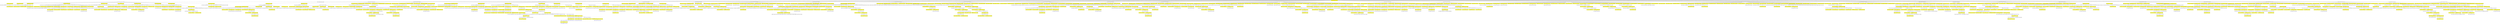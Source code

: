 digraph {node4b05eb7d46014adba3bf9172fa34fea1 [label="[], V: -0.015, N: 1500, P: 0.00, U: 0.000", shape="box", fillcolor=yellow, style=filled];
nodeee50fc2a2cdd4b91ac3b5d14ca8fdb83 [label="[35], V: 0.048, N: 123, P: 0.03, U: 0.055", shape="box"];
nodeafca05da23834987935843f7c8d5ff96 [label="[24], V: -0.057, N: 4, P: 0.08, U: 0.014", shape="box", fillcolor=yellow, style=filled];
nodea66f125087094927a45bcae16d03e943 [label="[20], V: 0.008, N: 1, P: 0.00, U: 0.010", shape="box"];
nodeafca05da23834987935843f7c8d5ff96 -> nodea66f125087094927a45bcae16d03e943;
node3158e6b3b6d84a6d8d3a0197be17bddf [label="[14], V: 0.048, N: 2, P: 0.21, U: 0.678", shape="box"];
nodec8181a898c064571accde8ce5a5d9b34 [label="[37], V: -0.147, N: 1, P: 0.17, U: 0.000", shape="box", fillcolor=yellow, style=filled];
node3158e6b3b6d84a6d8d3a0197be17bddf -> nodec8181a898c064571accde8ce5a5d9b34;
nodeafca05da23834987935843f7c8d5ff96 -> node3158e6b3b6d84a6d8d3a0197be17bddf;
nodeee50fc2a2cdd4b91ac3b5d14ca8fdb83 -> nodeafca05da23834987935843f7c8d5ff96;
node8b35271c290943b886c9ba184e2af3cf [label="[29], V: -0.122, N: 2, P: 0.12, U: -0.017", shape="box", fillcolor=yellow, style=filled];
nodef07de062f4ad484bbd0a5b5c0d4f8df7 [label="[19], V: -0.225, N: 1, P: 0.20, U: 0.000", shape="box"];
node8b35271c290943b886c9ba184e2af3cf -> nodef07de062f4ad484bbd0a5b5c0d4f8df7;
nodeee50fc2a2cdd4b91ac3b5d14ca8fdb83 -> node8b35271c290943b886c9ba184e2af3cf;
node8c326a57ba924f969a395532e05e4680 [label="[19], V: -0.089, N: 7, P: 0.11, U: 0.006", shape="box", fillcolor=yellow, style=filled];
node67c3b8e9f7db4f8c9b5fce9e7cd5150a [label="[30], V: -0.002, N: 1, P: 0.00, U: -0.002", shape="box"];
node8c326a57ba924f969a395532e05e4680 -> node67c3b8e9f7db4f8c9b5fce9e7cd5150a;
node75c62bcff3e34d4c9c7e1a9d00d95c24 [label="[53], V: 0.113, N: 5, P: 0.17, U: 0.607", shape="box"];
node5d368062147548bd9aa0a5830d2e63f8 [label="[30], V: -0.007, N: 1, P: 0.00, U: -0.006", shape="box", fillcolor=yellow, style=filled];
node75c62bcff3e34d4c9c7e1a9d00d95c24 -> node5d368062147548bd9aa0a5830d2e63f8;
node08147ddf550442adb7ffe308a18660fb [label="[29], V: -0.269, N: 1, P: 0.24, U: 0.552", shape="box", fillcolor=yellow, style=filled];
node75c62bcff3e34d4c9c7e1a9d00d95c24 -> node08147ddf550442adb7ffe308a18660fb;
node33f9fdba0dff4513bfc51c19f026ee81 [label="[43], V: -0.153, N: 2, P: 0.21, U: 0.706", shape="box", fillcolor=yellow, style=filled];
nodee112b4e44f2a40c9940bc3e64989a8ec [label="[29], V: -0.285, N: 1, P: 0.27, U: 0.000", shape="box"];
node33f9fdba0dff4513bfc51c19f026ee81 -> nodee112b4e44f2a40c9940bc3e64989a8ec;
node75c62bcff3e34d4c9c7e1a9d00d95c24 -> node33f9fdba0dff4513bfc51c19f026ee81;
node8c326a57ba924f969a395532e05e4680 -> node75c62bcff3e34d4c9c7e1a9d00d95c24;
nodeee50fc2a2cdd4b91ac3b5d14ca8fdb83 -> node8c326a57ba924f969a395532e05e4680;
node67d941cc94ae47488e6606bc85b44a30 [label="[14], V: 0.032, N: 43, P: 0.08, U: 0.105", shape="box", fillcolor=yellow, style=filled];
node01fee96bb15444208e0269681604ceac [label="[24], V: -0.050, N: 1, P: 0.07, U: 0.060", shape="box"];
node67d941cc94ae47488e6606bc85b44a30 -> node01fee96bb15444208e0269681604ceac;
nodef1732a1dc19343f5a403d496cdf9d323 [label="[29], V: -0.068, N: 1, P: 0.15, U: 0.162", shape="box"];
node67d941cc94ae47488e6606bc85b44a30 -> nodef1732a1dc19343f5a403d496cdf9d323;
node9f855079d80448da8dda4d317f627766 [label="[37], V: -0.054, N: 1, P: 0.13, U: 0.146", shape="box"];
node67d941cc94ae47488e6606bc85b44a30 -> node9f855079d80448da8dda4d317f627766;
node62e4bf5a5af947789dac8b574176a247 [label="[48], V: -0.012, N: 15, P: 0.14, U: 0.193", shape="box"];
node78e5553088994f42b5e4252df0c766bf [label="[24], V: -0.058, N: 1, P: 0.08, U: 0.144", shape="box", fillcolor=yellow, style=filled];
node62e4bf5a5af947789dac8b574176a247 -> node78e5553088994f42b5e4252df0c766bf;
node5302a4488fa3409abd7b91ace2f9aff6 [label="[29], V: -0.073, N: 1, P: 0.18, U: 0.352", shape="box", fillcolor=yellow, style=filled];
node62e4bf5a5af947789dac8b574176a247 -> node5302a4488fa3409abd7b91ace2f9aff6;
node23e4943ff838422183f3fb138bc55f43 [label="[53], V: -0.059, N: 3, P: 0.17, U: 0.361", shape="box", fillcolor=yellow, style=filled];
nodee16caa3e8f7f41f894f0960ded4e81e1 [label="[24], V: -0.054, N: 1, P: 0.15, U: 0.438", shape="box"];
node23e4943ff838422183f3fb138bc55f43 -> nodee16caa3e8f7f41f894f0960ded4e81e1;
nodebeae0c77a596461e901b4e553fb1e1b5 [label="[29], V: -0.088, N: 1, P: 0.36, U: 1.209", shape="box"];
node23e4943ff838422183f3fb138bc55f43 -> nodebeae0c77a596461e901b4e553fb1e1b5;
node62e4bf5a5af947789dac8b574176a247 -> node23e4943ff838422183f3fb138bc55f43;
node53721097b75d4ee0a1082b61cb269d56 [label="[43], V: -0.038, N: 1, P: 0.16, U: 0.347", shape="box", fillcolor=yellow, style=filled];
node62e4bf5a5af947789dac8b574176a247 -> node53721097b75d4ee0a1082b61cb269d56;
node16b923620ea949da82a42e895d3b1ef7 [label="[54], V: 0.061, N: 8, P: 0.18, U: 0.494", shape="box", fillcolor=yellow, style=filled];
node340618cd788c4d5ebd51900b44ac3d5c [label="[24], V: -0.059, N: 1, P: 0.14, U: 0.383", shape="box"];
node16b923620ea949da82a42e895d3b1ef7 -> node340618cd788c4d5ebd51900b44ac3d5c;
node8ad3e39992d444e2a8b811d29bacb649 [label="[29], V: -0.272, N: 3, P: 0.30, U: 0.660", shape="box"];
node025885f278ba42fab4f225ef98b08aed [label="[37], V: 0.371, N: 2, P: 0.42, U: 1.686", shape="box", fillcolor=yellow, style=filled];
nodebf14babfe8c645a9a53e7112f471ddf2 [label="[52], V: 0.462, N: 1, P: 0.00, U: 0.000", shape="box"];
node025885f278ba42fab4f225ef98b08aed -> nodebf14babfe8c645a9a53e7112f471ddf2;
node8ad3e39992d444e2a8b811d29bacb649 -> node025885f278ba42fab4f225ef98b08aed;
node16b923620ea949da82a42e895d3b1ef7 -> node8ad3e39992d444e2a8b811d29bacb649;
node999a5567ed164cdea0f203c5618eaf0e [label="[43], V: 0.003, N: 3, P: 0.25, U: 0.757", shape="box"];
nodef050c26d4b064caeb916b3f922b90c8a [label="[30], V: -0.034, N: 1, P: 0.00, U: -0.028", shape="box", fillcolor=yellow, style=filled];
node999a5567ed164cdea0f203c5618eaf0e -> nodef050c26d4b064caeb916b3f922b90c8a;
node7914f1c2c762434088613ff35cd56067 [label="[29], V: -0.009, N: 1, P: 0.58, U: 1.919", shape="box", fillcolor=yellow, style=filled];
node999a5567ed164cdea0f203c5618eaf0e -> node7914f1c2c762434088613ff35cd56067;
node16b923620ea949da82a42e895d3b1ef7 -> node999a5567ed164cdea0f203c5618eaf0e;
node62e4bf5a5af947789dac8b574176a247 -> node16b923620ea949da82a42e895d3b1ef7;
node67d941cc94ae47488e6606bc85b44a30 -> node62e4bf5a5af947789dac8b574176a247;
node18c1cf317abf4ed487be9bdc8fa1753d [label="[53], V: -0.076, N: 11, P: 0.15, U: 0.149", shape="box"];
nodeed92c08c397042248491315a2e601e29 [label="[24], V: -0.051, N: 1, P: 0.09, U: 0.204", shape="box", fillcolor=yellow, style=filled];
node18c1cf317abf4ed487be9bdc8fa1753d -> nodeed92c08c397042248491315a2e601e29;
node7928442416034856b0123821236ecdbc [label="[29], V: 0.095, N: 9, P: 0.23, U: 0.685", shape="box", fillcolor=yellow, style=filled];
node68e24bc6cde3419784cf277b682edbf5 [label="[37], V: -0.093, N: 2, P: 0.22, U: 0.567", shape="box"];
node3749a3663fea4a6cb885577e14df7b98 [label="[48], V: 0.224, N: 1, P: 0.30, U: 0.000", shape="box", fillcolor=yellow, style=filled];
node68e24bc6cde3419784cf277b682edbf5 -> node3749a3663fea4a6cb885577e14df7b98;
node7928442416034856b0123821236ecdbc -> node68e24bc6cde3419784cf277b682edbf5;
nodefc1f9b63f4c24b6c863419ca9e03d5c0 [label="[48], V: -0.156, N: 2, P: 0.25, U: 0.584", shape="box"];
node5752f82afc6e45fd9fae06b1e7849762 [label="[37], V: 0.224, N: 1, P: 0.49, U: 0.000", shape="box", fillcolor=yellow, style=filled];
nodefc1f9b63f4c24b6c863419ca9e03d5c0 -> node5752f82afc6e45fd9fae06b1e7849762;
node7928442416034856b0123821236ecdbc -> nodefc1f9b63f4c24b6c863419ca9e03d5c0;
nodec40ee37394a84a5ea536d3d14cedfe93 [label="[43], V: -0.268, N: 3, P: 0.28, U: 0.628", shape="box"];
nodedf86525e1e884caa9ea990a848d178aa [label="[37], V: 0.358, N: 2, P: 0.45, U: 1.802", shape="box", fillcolor=yellow, style=filled];
node62c4898c15c04df4966060132aeff3cd [label="[54], V: 0.406, N: 1, P: 1.00, U: 0.000", shape="box"];
nodedf86525e1e884caa9ea990a848d178aa -> node62c4898c15c04df4966060132aeff3cd;
nodec40ee37394a84a5ea536d3d14cedfe93 -> nodedf86525e1e884caa9ea990a848d178aa;
node7928442416034856b0123821236ecdbc -> nodec40ee37394a84a5ea536d3d14cedfe93;
nodec0c808af7c214c629373f99836c409fc [label="[54], V: -0.088, N: 1, P: 0.24, U: 0.624", shape="box"];
node7928442416034856b0123821236ecdbc -> nodec0c808af7c214c629373f99836c409fc;
node18c1cf317abf4ed487be9bdc8fa1753d -> node7928442416034856b0123821236ecdbc;
node67d941cc94ae47488e6606bc85b44a30 -> node18c1cf317abf4ed487be9bdc8fa1753d;
node2b639c2171bd4011ba5403f0177a414b [label="[43], V: -0.070, N: 12, P: 0.15, U: 0.151", shape="box"];
node9f1a96059cc342c39f1a01186168afef [label="[24], V: -0.057, N: 1, P: 0.08, U: 0.160", shape="box", fillcolor=yellow, style=filled];
node2b639c2171bd4011ba5403f0177a414b -> node9f1a96059cc342c39f1a01186168afef;
node07745ac6c3cb4211ada1e7ac7535ef54 [label="[29], V: -0.071, N: 1, P: 0.17, U: 0.378", shape="box", fillcolor=yellow, style=filled];
node2b639c2171bd4011ba5403f0177a414b -> node07745ac6c3cb4211ada1e7ac7535ef54;
node17bd0ec46f9540e597e77164b03452cc [label="[37], V: 0.103, N: 9, P: 0.21, U: 0.607", shape="box", fillcolor=yellow, style=filled];
node50ecc04bb4f94d359f37975de72fa5de [label="[24], V: -0.200, N: 1, P: 0.16, U: 0.265", shape="box"];
node17bd0ec46f9540e597e77164b03452cc -> node50ecc04bb4f94d359f37975de72fa5de;
node15660a48e3c34d60aa8c04e972c45ddd [label="[29], V: -0.112, N: 3, P: 0.26, U: 0.646", shape="box"];
nodeb73a7ab53c874073b54b83275a66bb90 [label="[52], V: 0.248, N: 1, P: 0.00, U: 0.248", shape="box", fillcolor=yellow, style=filled];
node15660a48e3c34d60aa8c04e972c45ddd -> nodeb73a7ab53c874073b54b83275a66bb90;
noded7e504787d0c4af5a5e5bf4889a01814 [label="[53], V: 0.311, N: 1, P: 0.44, U: 1.466", shape="box", fillcolor=yellow, style=filled];
node15660a48e3c34d60aa8c04e972c45ddd -> noded7e504787d0c4af5a5e5bf4889a01814;
node17bd0ec46f9540e597e77164b03452cc -> node15660a48e3c34d60aa8c04e972c45ddd;
node718f0977209b41f097677ed84b56c516 [label="[53], V: -0.145, N: 4, P: 0.26, U: 0.696", shape="box"];
nodec80bb3183aef4939ba171836834972d8 [label="[24], V: -0.214, N: 1, P: 0.25, U: 0.674", shape="box", fillcolor=yellow, style=filled];
node718f0977209b41f097677ed84b56c516 -> nodec80bb3183aef4939ba171836834972d8;
node9cd3e4e352e44970804679590618890c [label="[29], V: 0.358, N: 2, P: 0.47, U: 1.981", shape="box", fillcolor=yellow, style=filled];
node8db2e89c39b7486ab4be867bced19581 [label="[54], V: 0.406, N: 1, P: 1.00, U: 0.000", shape="box"];
node9cd3e4e352e44970804679590618890c -> node8db2e89c39b7486ab4be867bced19581;
node718f0977209b41f097677ed84b56c516 -> node9cd3e4e352e44970804679590618890c;
node17bd0ec46f9540e597e77164b03452cc -> node718f0977209b41f097677ed84b56c516;
node2b639c2171bd4011ba5403f0177a414b -> node17bd0ec46f9540e597e77164b03452cc;
node67d941cc94ae47488e6606bc85b44a30 -> node2b639c2171bd4011ba5403f0177a414b;
nodec181394ce7d547589f06e480ce99f460 [label="[54], V: -0.038, N: 1, P: 0.13, U: 0.149", shape="box"];
node67d941cc94ae47488e6606bc85b44a30 -> nodec181394ce7d547589f06e480ce99f460;
nodeee50fc2a2cdd4b91ac3b5d14ca8fdb83 -> node67d941cc94ae47488e6606bc85b44a30;
nodef07d0feeede44088b132043156a820f9 [label="[37], V: -0.094, N: 9, P: 0.10, U: -0.000", shape="box", fillcolor=yellow, style=filled];
node5cd76c57f2074b2b855322e54c834836 [label="[24], V: -0.035, N: 1, P: 0.09, U: 0.243", shape="box"];
nodef07d0feeede44088b132043156a820f9 -> node5cd76c57f2074b2b855322e54c834836;
node91a27f2a99064229a3815627251b1e31 [label="[29], V: -0.056, N: 1, P: 0.14, U: 0.366", shape="box"];
nodef07d0feeede44088b132043156a820f9 -> node91a27f2a99064229a3815627251b1e31;
nodebb85cff262e34edc9dabee02cd512129 [label="[19], V: -0.025, N: 1, P: 0.13, U: 0.369", shape="box"];
nodef07d0feeede44088b132043156a820f9 -> nodebb85cff262e34edc9dabee02cd512129;
nodee8aa2e6a2f934861858f8883e445e352 [label="[53], V: 0.138, N: 5, P: 0.13, U: 0.434", shape="box"];
node7ffede81ea114b26b518120a9019619f [label="[24], V: -0.036, N: 1, P: 0.11, U: 0.358", shape="box", fillcolor=yellow, style=filled];
nodee8aa2e6a2f934861858f8883e445e352 -> node7ffede81ea114b26b518120a9019619f;
node4e91ddffe3e64837bdd28a6fc535ed12 [label="[29], V: -0.223, N: 3, P: 0.20, U: 0.625", shape="box", fillcolor=yellow, style=filled];
node79717198b1304e90abdca78072a9af31 [label="[19], V: 0.247, N: 2, P: 0.34, U: 1.099", shape="box"];
node1a0b91cbec284effb5274b4f13012c82 [label="[8], V: -0.538, N: 1, P: 0.00, U: 0.000", shape="box", fillcolor=yellow, style=filled];
node79717198b1304e90abdca78072a9af31 -> node1a0b91cbec284effb5274b4f13012c82;
node4e91ddffe3e64837bdd28a6fc535ed12 -> node79717198b1304e90abdca78072a9af31;
nodee8aa2e6a2f934861858f8883e445e352 -> node4e91ddffe3e64837bdd28a6fc535ed12;
nodef07d0feeede44088b132043156a820f9 -> nodee8aa2e6a2f934861858f8883e445e352;
nodeee50fc2a2cdd4b91ac3b5d14ca8fdb83 -> nodef07d0feeede44088b132043156a820f9;
node403ea293e30d4a72bf38a0c926d3e17b [label="[53], V: -0.119, N: 6, P: 0.12, U: -0.011", shape="box", fillcolor=yellow, style=filled];
node8034933e76a6447c915c0f50c65710a3 [label="[24], V: -0.043, N: 1, P: 0.10, U: 0.281", shape="box"];
node403ea293e30d4a72bf38a0c926d3e17b -> node8034933e76a6447c915c0f50c65710a3;
node5de8c648bbf94a748fc2924222c028a6 [label="[29], V: 0.138, N: 4, P: 0.16, U: 0.625", shape="box"];
node5ecfaaad45e8464fa64d6441baeeb374 [label="[19], V: -0.200, N: 3, P: 0.26, U: 0.756", shape="box", fillcolor=yellow, style=filled];
node480684da37964e4796437318685e4fea [label="[37], V: -0.045, N: 1, P: 0.22, U: 0.687", shape="box"];
node5ecfaaad45e8464fa64d6441baeeb374 -> node480684da37964e4796437318685e4fea;
nodea8a3a675c07f4f649bde54e3fa9466da [label="[43], V: -0.285, N: 1, P: 0.29, U: 0.952", shape="box"];
node5ecfaaad45e8464fa64d6441baeeb374 -> nodea8a3a675c07f4f649bde54e3fa9466da;
node5de8c648bbf94a748fc2924222c028a6 -> node5ecfaaad45e8464fa64d6441baeeb374;
node403ea293e30d4a72bf38a0c926d3e17b -> node5de8c648bbf94a748fc2924222c028a6;
nodeee50fc2a2cdd4b91ac3b5d14ca8fdb83 -> node403ea293e30d4a72bf38a0c926d3e17b;
node5f3b3e60000949dea083f7c87c53c680 [label="[48], V: -0.086, N: 14, P: 0.11, U: 0.014", shape="box", fillcolor=yellow, style=filled];
node7b71ae6d481047e4985672e3efb20fbd [label="[24], V: -0.041, N: 1, P: 0.09, U: 0.175", shape="box"];
node5f3b3e60000949dea083f7c87c53c680 -> node7b71ae6d481047e4985672e3efb20fbd;
nodeb10aa461153a4817a29e020c58f79706 [label="[29], V: -0.026, N: 1, P: 0.13, U: 0.300", shape="box"];
node5f3b3e60000949dea083f7c87c53c680 -> nodeb10aa461153a4817a29e020c58f79706;
nodef88e5f1f5d6d40d6a639b052c08fc201 [label="[53], V: 0.104, N: 10, P: 0.14, U: 0.435", shape="box"];
node64312a427ecc4e938ee6e5880590648b [label="[24], V: -0.044, N: 1, P: 0.13, U: 0.333", shape="box", fillcolor=yellow, style=filled];
nodef88e5f1f5d6d40d6a639b052c08fc201 -> node64312a427ecc4e938ee6e5880590648b;
node537694c0ab9641889a13eff03e6f8c00 [label="[29], V: -0.139, N: 5, P: 0.22, U: 0.496", shape="box", fillcolor=yellow, style=filled];
node38c1f0f1081941c29d7d0618b022c12a [label="[19], V: 0.019, N: 4, P: 0.39, U: 1.332", shape="box"];
node27b80c3aebb84dc6ac99f9ac430d2fe0 [label="[37], V: -0.084, N: 1, P: 0.47, U: 1.570", shape="box", fillcolor=yellow, style=filled];
node38c1f0f1081941c29d7d0618b022c12a -> node27b80c3aebb84dc6ac99f9ac430d2fe0;
node358baa7bb5ad4bbc94cc82d2230c0ded [label="[43], V: -0.138, N: 2, P: 0.53, U: 1.753", shape="box", fillcolor=yellow, style=filled];
node83c0668cab9e4b5c8a6914c1c0c9c1f2 [label="[8], V: -0.158, N: 1, P: 0.08, U: 0.000", shape="box"];
node358baa7bb5ad4bbc94cc82d2230c0ded -> node83c0668cab9e4b5c8a6914c1c0c9c1f2;
node38c1f0f1081941c29d7d0618b022c12a -> node358baa7bb5ad4bbc94cc82d2230c0ded;
node537694c0ab9641889a13eff03e6f8c00 -> node38c1f0f1081941c29d7d0618b022c12a;
nodef88e5f1f5d6d40d6a639b052c08fc201 -> node537694c0ab9641889a13eff03e6f8c00;
node7faa826ffdf146c6860819fcd211f69c [label="[19], V: -0.151, N: 2, P: 0.18, U: 0.361", shape="box", fillcolor=yellow, style=filled];
node06460c3135ab43fbb87b3fd479acd7d2 [label="[29], V: -0.284, N: 1, P: 0.40, U: 0.000", shape="box"];
node7faa826ffdf146c6860819fcd211f69c -> node06460c3135ab43fbb87b3fd479acd7d2;
nodef88e5f1f5d6d40d6a639b052c08fc201 -> node7faa826ffdf146c6860819fcd211f69c;
nodef7582ef186b04a65a2292c8b5a280aac [label="[43], V: -0.019, N: 1, P: 0.17, U: 0.465", shape="box", fillcolor=yellow, style=filled];
nodef88e5f1f5d6d40d6a639b052c08fc201 -> nodef7582ef186b04a65a2292c8b5a280aac;
node5f3b3e60000949dea083f7c87c53c680 -> nodef88e5f1f5d6d40d6a639b052c08fc201;
node7570372b97254b8bbe14d1f8ef1b7ab3 [label="[54], V: -0.027, N: 1, P: 0.14, U: 0.312", shape="box"];
node5f3b3e60000949dea083f7c87c53c680 -> node7570372b97254b8bbe14d1f8ef1b7ab3;
nodeee50fc2a2cdd4b91ac3b5d14ca8fdb83 -> node5f3b3e60000949dea083f7c87c53c680;
node88a22adf03f647969e1daa67593750d2 [label="[58], V: -0.032, N: 3, P: 0.06, U: 0.022", shape="box", fillcolor=yellow, style=filled];
node0adda3f1ceb84c5eb6fd6534b4d9108a [label="[30], V: -0.016, N: 1, P: 0.00, U: -0.016", shape="box"];
node88a22adf03f647969e1daa67593750d2 -> node0adda3f1ceb84c5eb6fd6534b4d9108a;
nodee17d42c750944930a53d278af9002a62 [label="[29], V: -0.051, N: 1, P: 0.16, U: 0.518", shape="box"];
node88a22adf03f647969e1daa67593750d2 -> nodee17d42c750944930a53d278af9002a62;
nodeee50fc2a2cdd4b91ac3b5d14ca8fdb83 -> node88a22adf03f647969e1daa67593750d2;
node73cf77d4e1004b46b1369b1f1d8885ac [label="[43], V: -0.105, N: 25, P: 0.12, U: 0.001", shape="box", fillcolor=yellow, style=filled];
node9021141702fe402096a746218d484bfb [label="[24], V: -0.042, N: 1, P: 0.09, U: 0.125", shape="box"];
node73cf77d4e1004b46b1369b1f1d8885ac -> node9021141702fe402096a746218d484bfb;
node53b026b70742474ebc91e99beac0de59 [label="[37], V: 0.108, N: 23, P: 0.15, U: 0.381", shape="box"];
node8c81affd5aa449c4a101ede855d9f0f0 [label="[24], V: -0.076, N: 2, P: 0.11, U: 0.144", shape="box", fillcolor=yellow, style=filled];
node05e2affef7324e1a92daa7bdf0a61c74 [label="[14], V: -0.200, N: 1, P: 0.34, U: 0.000", shape="box"];
node8c81affd5aa449c4a101ede855d9f0f0 -> node05e2affef7324e1a92daa7bdf0a61c74;
node53b026b70742474ebc91e99beac0de59 -> node8c81affd5aa449c4a101ede855d9f0f0;
nodec04e02d4e683461eb4ed90701d8bfdca [label="[29], V: -0.126, N: 3, P: 0.17, U: 0.222", shape="box", fillcolor=yellow, style=filled];
node1aa4130e4d7248ee80af99694ef59f27 [label="[19], V: 0.298, N: 2, P: 0.40, U: 1.486", shape="box"];
nodeaaeabcca79014a3c8cb7fc3d58f1069f [label="[8], V: -0.452, N: 1, P: 0.00, U: 0.000", shape="box", fillcolor=yellow, style=filled];
node1aa4130e4d7248ee80af99694ef59f27 -> nodeaaeabcca79014a3c8cb7fc3d58f1069f;
nodec04e02d4e683461eb4ed90701d8bfdca -> node1aa4130e4d7248ee80af99694ef59f27;
node53b026b70742474ebc91e99beac0de59 -> nodec04e02d4e683461eb4ed90701d8bfdca;
node00b6bfa30ba0449893b540822cefa608 [label="[19], V: -0.126, N: 3, P: 0.18, U: 0.225", shape="box", fillcolor=yellow, style=filled];
node7e68732d90e846d8bd1805694c1f6595 [label="[29], V: 0.298, N: 2, P: 0.29, U: 1.102", shape="box"];
nodee97840dc4fef4fa895b3412fd68637a1 [label="[8], V: -0.452, N: 1, P: 0.00, U: 0.000", shape="box", fillcolor=yellow, style=filled];
node7e68732d90e846d8bd1805694c1f6595 -> nodee97840dc4fef4fa895b3412fd68637a1;
node00b6bfa30ba0449893b540822cefa608 -> node7e68732d90e846d8bd1805694c1f6595;
node53b026b70742474ebc91e99beac0de59 -> node00b6bfa30ba0449893b540822cefa608;
nodea2224cf0081b4e83bcc36f11aae35afd [label="[53], V: -0.136, N: 4, P: 0.19, U: 0.239", shape="box", fillcolor=yellow, style=filled];
node1c2612251dd74820829de8441e5b1e4d [label="[29], V: 0.159, N: 3, P: 0.28, U: 0.966", shape="box"];
node092eaf67a6bf4c0d9db03cd6674dd691 [label="[19], V: -0.247, N: 2, P: 0.62, U: 2.111", shape="box", fillcolor=yellow, style=filled];
node42e4bc02c3db4c9bba1f28faf6012b71 [label="[8], V: -0.535, N: 1, P: 0.00, U: 0.000", shape="box"];
node092eaf67a6bf4c0d9db03cd6674dd691 -> node42e4bc02c3db4c9bba1f28faf6012b71;
node1c2612251dd74820829de8441e5b1e4d -> node092eaf67a6bf4c0d9db03cd6674dd691;
nodea2224cf0081b4e83bcc36f11aae35afd -> node1c2612251dd74820829de8441e5b1e4d;
node53b026b70742474ebc91e99beac0de59 -> nodea2224cf0081b4e83bcc36f11aae35afd;
node0cc5e6e580634999a07999b02be3f7ba [label="[54], V: -0.107, N: 10, P: 0.16, U: 0.242", shape="box", fillcolor=yellow, style=filled];
node6467f222e46646ed8a444e8430a1fd0e [label="[24], V: 0.080, N: 1, P: 0.12, U: 0.426", shape="box"];
node0cc5e6e580634999a07999b02be3f7ba -> node6467f222e46646ed8a444e8430a1fd0e;
node44331037d3e04940a14694479b5353d6 [label="[29], V: 0.143, N: 6, P: 0.19, U: 0.632", shape="box"];
node8ba85ac7252f4f8096a1b0d1e0f3027d [label="[19], V: -0.179, N: 5, P: 0.46, U: 1.408", shape="box", fillcolor=yellow, style=filled];
nodebc367d21c91a4584adba57c1dbd40eba [label="[52], V: -0.028, N: 1, P: 0.00, U: -0.027", shape="box"];
node8ba85ac7252f4f8096a1b0d1e0f3027d -> nodebc367d21c91a4584adba57c1dbd40eba;
nodeb75d9157cd8745fbb1346dcf59f11829 [label="[53], V: 0.336, N: 3, P: 0.51, U: 2.061", shape="box"];
nodee399257968364232b90758c169e87218 [label="[8], V: -0.528, N: 1, P: 0.12, U: -0.121", shape="box", fillcolor=yellow, style=filled];
nodeb75d9157cd8745fbb1346dcf59f11829 -> nodee399257968364232b90758c169e87218;
node314ada17237d40cba9b9f64504898793 [label="[2], V: -0.429, N: 1, P: 0.57, U: 1.889", shape="box", fillcolor=yellow, style=filled];
nodeb75d9157cd8745fbb1346dcf59f11829 -> node314ada17237d40cba9b9f64504898793;
node8ba85ac7252f4f8096a1b0d1e0f3027d -> nodeb75d9157cd8745fbb1346dcf59f11829;
node44331037d3e04940a14694479b5353d6 -> node8ba85ac7252f4f8096a1b0d1e0f3027d;
node0cc5e6e580634999a07999b02be3f7ba -> node44331037d3e04940a14694479b5353d6;
node773ac354945c4cf0bcaf462b8b348919 [label="[19], V: -0.069, N: 1, P: 0.19, U: 0.476", shape="box"];
node0cc5e6e580634999a07999b02be3f7ba -> node773ac354945c4cf0bcaf462b8b348919;
noded703ec4f4d8c4c0abbc97b502ca2ce21 [label="[53], V: -0.107, N: 1, P: 0.19, U: 0.427", shape="box"];
node0cc5e6e580634999a07999b02be3f7ba -> noded703ec4f4d8c4c0abbc97b502ca2ce21;
node53b026b70742474ebc91e99beac0de59 -> node0cc5e6e580634999a07999b02be3f7ba;
node73cf77d4e1004b46b1369b1f1d8885ac -> node53b026b70742474ebc91e99beac0de59;
nodeee50fc2a2cdd4b91ac3b5d14ca8fdb83 -> node73cf77d4e1004b46b1369b1f1d8885ac;
node7107c2750ec0416ab91c80d55809fcc7 [label="[54], V: -0.075, N: 9, P: 0.10, U: 0.015", shape="box", fillcolor=yellow, style=filled];
node04db3f5b0d85402a9255966f12819361 [label="[24], V: -0.042, N: 1, P: 0.08, U: 0.206", shape="box"];
node7107c2750ec0416ab91c80d55809fcc7 -> node04db3f5b0d85402a9255966f12819361;
node5a3abf8094094bbda995a4003ec82102 [label="[29], V: 0.102, N: 5, P: 0.13, U: 0.433", shape="box"];
node8eb51f44a8d9412f85bd2df2274a2d5a [label="[19], V: -0.168, N: 3, P: 0.22, U: 0.618", shape="box", fillcolor=yellow, style=filled];
nodec5b990398bb9403a88a6032659628909 [label="[37], V: -0.030, N: 1, P: 0.17, U: 0.531", shape="box"];
node8eb51f44a8d9412f85bd2df2274a2d5a -> nodec5b990398bb9403a88a6032659628909;
nodef12ded352e30420795878164c81c106c [label="[43], V: -0.247, N: 1, P: 0.22, U: 0.744", shape="box"];
node8eb51f44a8d9412f85bd2df2274a2d5a -> nodef12ded352e30420795878164c81c106c;
node5a3abf8094094bbda995a4003ec82102 -> node8eb51f44a8d9412f85bd2df2274a2d5a;
node6b782c10f92c423abc8f6b7d0d9c9736 [label="[43], V: -0.027, N: 1, P: 0.15, U: 0.493", shape="box", fillcolor=yellow, style=filled];
node5a3abf8094094bbda995a4003ec82102 -> node6b782c10f92c423abc8f6b7d0d9c9736;
node7107c2750ec0416ab91c80d55809fcc7 -> node5a3abf8094094bbda995a4003ec82102;
node203da0340aaa47adbdffd3e4a6e52417 [label="[53], V: -0.026, N: 1, P: 0.12, U: 0.331", shape="box"];
node7107c2750ec0416ab91c80d55809fcc7 -> node203da0340aaa47adbdffd3e4a6e52417;
node614302c370e141f4a736bb9e99e8f707 [label="[43], V: -0.028, N: 1, P: 0.12, U: 0.336", shape="box"];
node7107c2750ec0416ab91c80d55809fcc7 -> node614302c370e141f4a736bb9e99e8f707;
nodeee50fc2a2cdd4b91ac3b5d14ca8fdb83 -> node7107c2750ec0416ab91c80d55809fcc7;
node4b05eb7d46014adba3bf9172fa34fea1 -> nodeee50fc2a2cdd4b91ac3b5d14ca8fdb83;
node100f6966d5224cdf8f6a7a67a39fdb68 [label="[29], V: -0.066, N: 33, P: 0.05, U: -0.052", shape="box"];
node360830e5c00648faa04bb1ac2fa63069 [label="[24], V: 0.068, N: 32, P: 0.18, U: 0.363", shape="box", fillcolor=yellow, style=filled];
node900c2f0ec54f4d40b02952f15509906e [label="[41], V: -0.081, N: 1, P: 0.00, U: -0.080", shape="box"];
node360830e5c00648faa04bb1ac2fa63069 -> node900c2f0ec54f4d40b02952f15509906e;
nodee11b41407c0a4631b01f013a67b7e2fd [label="[14], V: -0.065, N: 30, P: 0.20, U: 0.274", shape="box"];
nodea196d4731a3248ebb475153a9c11240b [label="[41], V: -0.329, N: 1, P: 0.00, U: -0.328", shape="box", fillcolor=yellow, style=filled];
nodee11b41407c0a4631b01f013a67b7e2fd -> nodea196d4731a3248ebb475153a9c11240b;
nodee89152d04ec14c3992e97e2035060f60 [label="[37], V: 0.188, N: 18, P: 0.16, U: 0.475", shape="box", fillcolor=yellow, style=filled];
node7688620496764cef81b056a01baa248c [label="[52], V: 0.039, N: 1, P: 0.00, U: 0.040", shape="box"];
nodee89152d04ec14c3992e97e2035060f60 -> node7688620496764cef81b056a01baa248c;
noded34b5fbfdd8a4cd18383471076576ac8 [label="[48], V: -0.074, N: 4, P: 0.22, U: 0.421", shape="box"];
node0cc4a3716098411293146c55732b93f9 [label="[52], V: 0.349, N: 1, P: 0.00, U: 0.351", shape="box", fillcolor=yellow, style=filled];
noded34b5fbfdd8a4cd18383471076576ac8 -> node0cc4a3716098411293146c55732b93f9;
node5461a09255fe4bd59fdde5d8f857ff6e [label="[53], V: 0.162, N: 2, P: 0.43, U: 1.638", shape="box", fillcolor=yellow, style=filled];
nodec7d094ee5f654e2d9c4641824c752a4a [label="[54], V: 0.219, N: 1, P: 0.94, U: 0.000", shape="box"];
node5461a09255fe4bd59fdde5d8f857ff6e -> nodec7d094ee5f654e2d9c4641824c752a4a;
noded34b5fbfdd8a4cd18383471076576ac8 -> node5461a09255fe4bd59fdde5d8f857ff6e;
nodee89152d04ec14c3992e97e2035060f60 -> noded34b5fbfdd8a4cd18383471076576ac8;
node16a2e37546cb46bcb47fd3feed34b68b [label="[53], V: -0.120, N: 3, P: 0.23, U: 0.402", shape="box"];
nodeb3175a4359724e42b89a9fc2869d707d [label="[48], V: 0.162, N: 2, P: 0.32, U: 1.182", shape="box", fillcolor=yellow, style=filled];
nodec19478bb147a43fdb3b8a9b84811bbe2 [label="[54], V: 0.219, N: 1, P: 0.94, U: 0.000", shape="box"];
nodeb3175a4359724e42b89a9fc2869d707d -> nodec19478bb147a43fdb3b8a9b84811bbe2;
node16a2e37546cb46bcb47fd3feed34b68b -> nodeb3175a4359724e42b89a9fc2869d707d;
nodee89152d04ec14c3992e97e2035060f60 -> node16a2e37546cb46bcb47fd3feed34b68b;
node3ddbf62efdab4fa780fd8356675f42fc [label="[43], V: -0.122, N: 8, P: 0.23, U: 0.380", shape="box"];
node7f75dfcffdcf4fabbae58178872abdd6 [label="[52], V: 0.417, N: 1, P: 0.00, U: 0.419", shape="box", fillcolor=yellow, style=filled];
node3ddbf62efdab4fa780fd8356675f42fc -> node7f75dfcffdcf4fabbae58178872abdd6;
node8b71b3907d7249b9bf548695f98dd328 [label="[53], V: 0.162, N: 6, P: 0.44, U: 1.437", shape="box", fillcolor=yellow, style=filled];
nodea19acefb2b8a4b91bd2e74d7b52b4aab [label="[54], V: -0.174, N: 5, P: 1.00, U: 3.256", shape="box"];
nodedd45df0e192448018eb9ebd3587b5c5a [label="[6], V: -0.012, N: 1, P: 0.07, U: 0.223", shape="box", fillcolor=yellow, style=filled];
nodea19acefb2b8a4b91bd2e74d7b52b4aab -> nodedd45df0e192448018eb9ebd3587b5c5a;
nodee9fd8a40dfde419e80fa1df2adc548c6 [label="[52], V: 0.279, N: 3, P: 0.92, U: 3.306", shape="box", fillcolor=yellow, style=filled];
node8af83b742f77461a9c49590b82bf3da0 [label="[58,57,6], V: -0.082, N: 2, P: 0.17, U: 0.956", shape="box"];
node07743cd4a3594dda91fb21a9fe06227e [label="[1,0,59], V: 0.564, N: 1, P: 0.25, U: 0.000", shape="box", fillcolor=yellow, style=filled];
node8af83b742f77461a9c49590b82bf3da0 -> node07743cd4a3594dda91fb21a9fe06227e;
nodee9fd8a40dfde419e80fa1df2adc548c6 -> node8af83b742f77461a9c49590b82bf3da0;
nodea19acefb2b8a4b91bd2e74d7b52b4aab -> nodee9fd8a40dfde419e80fa1df2adc548c6;
node8b71b3907d7249b9bf548695f98dd328 -> nodea19acefb2b8a4b91bd2e74d7b52b4aab;
node3ddbf62efdab4fa780fd8356675f42fc -> node8b71b3907d7249b9bf548695f98dd328;
nodee89152d04ec14c3992e97e2035060f60 -> node3ddbf62efdab4fa780fd8356675f42fc;
node11a820764b1d4bacb75987c594263361 [label="[54], V: 0.104, N: 1, P: 0.20, U: 0.442", shape="box"];
nodee89152d04ec14c3992e97e2035060f60 -> node11a820764b1d4bacb75987c594263361;
nodee11b41407c0a4631b01f013a67b7e2fd -> nodee89152d04ec14c3992e97e2035060f60;
node9ba6df7550414022ba52c0aac4d15589 [label="[48], V: -0.101, N: 2, P: 0.19, U: 0.226", shape="box", fillcolor=yellow, style=filled];
node4d3c6315961a4195b534e127d894bdfc [label="[41], V: -0.348, N: 1, P: 0.00, U: 0.000", shape="box"];
node9ba6df7550414022ba52c0aac4d15589 -> node4d3c6315961a4195b534e127d894bdfc;
nodee11b41407c0a4631b01f013a67b7e2fd -> node9ba6df7550414022ba52c0aac4d15589;
nodecbc95c10138e40f28d5da592e21c9f7c [label="[53], V: -0.095, N: 4, P: 0.20, U: 0.250", shape="box", fillcolor=yellow, style=filled];
nodebc245503ad924b598f1ac9d3f78fc70d [label="[41], V: -0.166, N: 1, P: 0.00, U: -0.165", shape="box"];
nodecbc95c10138e40f28d5da592e21c9f7c -> nodebc245503ad924b598f1ac9d3f78fc70d;
node8cf76494da4b40b599bd29b1096d4ed5 [label="[43], V: 0.104, N: 2, P: 0.27, U: 0.948", shape="box"];
node2ffecd4463e94b45a30daa237f376704 [label="[41], V: -0.208, N: 1, P: 0.00, U: 0.000", shape="box", fillcolor=yellow, style=filled];
node8cf76494da4b40b599bd29b1096d4ed5 -> node2ffecd4463e94b45a30daa237f376704;
nodecbc95c10138e40f28d5da592e21c9f7c -> node8cf76494da4b40b599bd29b1096d4ed5;
nodee11b41407c0a4631b01f013a67b7e2fd -> nodecbc95c10138e40f28d5da592e21c9f7c;
nodebb1de0d2e70742729fed2a0015eef4fb [label="[43], V: -0.108, N: 2, P: 0.19, U: 0.229", shape="box", fillcolor=yellow, style=filled];
node97181e37e5814953a45299d18108e6d4 [label="[41], V: -0.360, N: 1, P: 0.00, U: 0.000", shape="box"];
nodebb1de0d2e70742729fed2a0015eef4fb -> node97181e37e5814953a45299d18108e6d4;
nodee11b41407c0a4631b01f013a67b7e2fd -> nodebb1de0d2e70742729fed2a0015eef4fb;
node9eb29796d57f433fbe3c6873279b6fe6 [label="[54], V: -0.093, N: 2, P: 0.17, U: 0.201", shape="box", fillcolor=yellow, style=filled];
nodef6812fa717c6439191fa0a0d7a45927d [label="[41], V: -0.305, N: 1, P: 0.00, U: 0.000", shape="box"];
node9eb29796d57f433fbe3c6873279b6fe6 -> nodef6812fa717c6439191fa0a0d7a45927d;
nodee11b41407c0a4631b01f013a67b7e2fd -> node9eb29796d57f433fbe3c6873279b6fe6;
node360830e5c00648faa04bb1ac2fa63069 -> nodee11b41407c0a4631b01f013a67b7e2fd;
node100f6966d5224cdf8f6a7a67a39fdb68 -> node360830e5c00648faa04bb1ac2fa63069;
node4b05eb7d46014adba3bf9172fa34fea1 -> node100f6966d5224cdf8f6a7a67a39fdb68;
node9466c9cd7a454ec6ba2b7431310fd971 [label="[24], V: -0.001, N: 72, P: 0.06, U: 0.014", shape="box"];
node9b233ff6380d4a2aa5c8850ddd64f900 [label="[29], V: -0.055, N: 4, P: 0.13, U: 0.099", shape="box", fillcolor=yellow, style=filled];
noded7bb000f8ea34095aa50f032e6af64c3 [label="[41], V: -0.081, N: 1, P: 0.00, U: -0.080", shape="box"];
node9b233ff6380d4a2aa5c8850ddd64f900 -> noded7bb000f8ea34095aa50f032e6af64c3;
nodea57a5aa5e9cd436493b6b9f4564d3614 [label="[14], V: 0.230, N: 2, P: 0.20, U: 0.829", shape="box"];
node98ca8184144c42d0a103d8c5bb73bd33 [label="[41], V: -0.329, N: 1, P: 0.00, U: 0.000", shape="box", fillcolor=yellow, style=filled];
nodea57a5aa5e9cd436493b6b9f4564d3614 -> node98ca8184144c42d0a103d8c5bb73bd33;
node9b233ff6380d4a2aa5c8850ddd64f900 -> nodea57a5aa5e9cd436493b6b9f4564d3614;
node9466c9cd7a454ec6ba2b7431310fd971 -> node9b233ff6380d4a2aa5c8850ddd64f900;
node15d99ec76d1c42cdbe7fbbc9be06e0a2 [label="[14], V: 0.012, N: 56, P: 0.16, U: 0.195", shape="box", fillcolor=yellow, style=filled];
nodee1c56f05f95a484d83825cca90188c08 [label="[29], V: 0.011, N: 19, P: 0.14, U: 0.192", shape="box"];
node0f3ab2b4d5f645709421c6aa65f2de36 [label="[41], V: -0.329, N: 1, P: 0.00, U: -0.328", shape="box", fillcolor=yellow, style=filled];
nodee1c56f05f95a484d83825cca90188c08 -> node0f3ab2b4d5f645709421c6aa65f2de36;
node4fd261be78024496868317685e2db445 [label="[37], V: 0.177, N: 7, P: 0.16, U: 0.536", shape="box", fillcolor=yellow, style=filled];
nodeb99b283d3b3a4c3c81a481275a030ae4 [label="[52], V: 0.039, N: 1, P: 0.00, U: 0.040", shape="box"];
node4fd261be78024496868317685e2db445 -> nodeb99b283d3b3a4c3c81a481275a030ae4;
node47b770703aba43ddbb5e3cc4fe933171 [label="[53], V: -0.071, N: 2, P: 0.23, U: 0.714", shape="box"];
node4fd1dce0520a490c9df6c1abe65497c0 [label="[48], V: 0.105, N: 1, P: 0.32, U: 0.000", shape="box", fillcolor=yellow, style=filled];
node47b770703aba43ddbb5e3cc4fe933171 -> node4fd1dce0520a490c9df6c1abe65497c0;
node4fd261be78024496868317685e2db445 -> node47b770703aba43ddbb5e3cc4fe933171;
noded3d5235dd38d46d9af800fa682f8bd15 [label="[43], V: -0.067, N: 3, P: 0.23, U: 0.655", shape="box"];
node8fbb3654b16048bf9d3a05fd1108873a [label="[52], V: 0.417, N: 1, P: 0.00, U: 0.419", shape="box", fillcolor=yellow, style=filled];
noded3d5235dd38d46d9af800fa682f8bd15 -> node8fbb3654b16048bf9d3a05fd1108873a;
node33c8820a863c45d7a844ccb0a88bf51b [label="[53], V: 0.199, N: 1, P: 0.44, U: 1.475", shape="box", fillcolor=yellow, style=filled];
noded3d5235dd38d46d9af800fa682f8bd15 -> node33c8820a863c45d7a844ccb0a88bf51b;
node4fd261be78024496868317685e2db445 -> noded3d5235dd38d46d9af800fa682f8bd15;
nodee1c56f05f95a484d83825cca90188c08 -> node4fd261be78024496868317685e2db445;
node74caa7c6b1054ce080dff8b834b6a980 [label="[48], V: -0.101, N: 2, P: 0.19, U: 0.301", shape="box", fillcolor=yellow, style=filled];
nodea10e2ceb61ac4e3498ccb68495cddff3 [label="[41], V: -0.348, N: 1, P: 0.00, U: 0.000", shape="box"];
node74caa7c6b1054ce080dff8b834b6a980 -> nodea10e2ceb61ac4e3498ccb68495cddff3;
nodee1c56f05f95a484d83825cca90188c08 -> node74caa7c6b1054ce080dff8b834b6a980;
node7dc689caeb5b48ea844944ad7e29c510 [label="[53], V: -0.095, N: 4, P: 0.20, U: 0.330", shape="box", fillcolor=yellow, style=filled];
node1b42f716380c49d0b8c9fcde43dbfcac [label="[41], V: -0.166, N: 1, P: 0.00, U: -0.165", shape="box"];
node7dc689caeb5b48ea844944ad7e29c510 -> node1b42f716380c49d0b8c9fcde43dbfcac;
node4d72250ba6a645fb9b01e47d05a28a8a [label="[43], V: 0.104, N: 2, P: 0.27, U: 0.948", shape="box"];
nodee2afd64c1afe4403a0527b554eb57912 [label="[41], V: -0.208, N: 1, P: 0.00, U: 0.000", shape="box", fillcolor=yellow, style=filled];
node4d72250ba6a645fb9b01e47d05a28a8a -> nodee2afd64c1afe4403a0527b554eb57912;
node7dc689caeb5b48ea844944ad7e29c510 -> node4d72250ba6a645fb9b01e47d05a28a8a;
nodee1c56f05f95a484d83825cca90188c08 -> node7dc689caeb5b48ea844944ad7e29c510;
node70808538b96b4256b1edc1a034bd145b [label="[43], V: -0.108, N: 2, P: 0.19, U: 0.306", shape="box", fillcolor=yellow, style=filled];
nodeda11aad182644d2b9ee4cb789fd37874 [label="[41], V: -0.360, N: 1, P: 0.00, U: 0.000", shape="box"];
node70808538b96b4256b1edc1a034bd145b -> nodeda11aad182644d2b9ee4cb789fd37874;
nodee1c56f05f95a484d83825cca90188c08 -> node70808538b96b4256b1edc1a034bd145b;
node15fd620e7a7840cc93eea39a6d83b870 [label="[54], V: -0.093, N: 2, P: 0.17, U: 0.268", shape="box", fillcolor=yellow, style=filled];
node896271643e9c406b86a6820dee208d5b [label="[41], V: -0.305, N: 1, P: 0.00, U: 0.000", shape="box"];
node15fd620e7a7840cc93eea39a6d83b870 -> node896271643e9c406b86a6820dee208d5b;
nodee1c56f05f95a484d83825cca90188c08 -> node15fd620e7a7840cc93eea39a6d83b870;
node15d99ec76d1c42cdbe7fbbc9be06e0a2 -> nodee1c56f05f95a484d83825cca90188c08;
nodea05708efb76b43f3b4775a4bf15852d1 [label="[48], V: -0.015, N: 1, P: 0.15, U: 0.193", shape="box"];
node15d99ec76d1c42cdbe7fbbc9be06e0a2 -> nodea05708efb76b43f3b4775a4bf15852d1;
node01c2fee11c7f499d93355dcc7ee1035e [label="[53], V: -0.020, N: 34, P: 0.16, U: 0.188", shape="box"];
nodea1e29e4795c54519b28d53b49f857e0e [label="[29], V: -0.087, N: 2, P: 0.19, U: 0.225", shape="box", fillcolor=yellow, style=filled];
nodeac6f36374b9c47ef99d4440ab0fd6ebe [label="[41], V: -0.166, N: 1, P: 0.00, U: 0.000", shape="box"];
nodea1e29e4795c54519b28d53b49f857e0e -> nodeac6f36374b9c47ef99d4440ab0fd6ebe;
node01c2fee11c7f499d93355dcc7ee1035e -> nodea1e29e4795c54519b28d53b49f857e0e;
nodee214314baa4d499dabb02d8a2e19348c [label="[37], V: -0.106, N: 1, P: 0.18, U: 0.197", shape="box", fillcolor=yellow, style=filled];
node01c2fee11c7f499d93355dcc7ee1035e -> nodee214314baa4d499dabb02d8a2e19348c;
node8c0174f5f438497a91254231073fc7da [label="[48], V: -0.080, N: 4, P: 0.18, U: 0.219", shape="box", fillcolor=yellow, style=filled];
node0b6dc40b0b354aa7b22385db36b39e4b [label="[35], V: -0.054, N: 1, P: 0.14, U: 0.435", shape="box"];
node8c0174f5f438497a91254231073fc7da -> node0b6dc40b0b354aa7b22385db36b39e4b;
nodecd6a3664aa774e03bdaae47b51e17644 [label="[29], V: 0.127, N: 2, P: 0.31, U: 1.106", shape="box"];
noded1f2b3476c13400aa9c13de495ce5286 [label="[41], V: -0.255, N: 1, P: 0.00, U: 0.000", shape="box", fillcolor=yellow, style=filled];
nodecd6a3664aa774e03bdaae47b51e17644 -> noded1f2b3476c13400aa9c13de495ce5286;
node8c0174f5f438497a91254231073fc7da -> nodecd6a3664aa774e03bdaae47b51e17644;
node01c2fee11c7f499d93355dcc7ee1035e -> node8c0174f5f438497a91254231073fc7da;
nodec13022f4e71141578cd2e25be61b2a4b [label="[43], V: 0.069, N: 22, P: 0.19, U: 0.364", shape="box", fillcolor=yellow, style=filled];
node381649c203474fe9b94d01eac861775d [label="[35], V: -0.052, N: 1, P: 0.10, U: 0.157", shape="box"];
nodec13022f4e71141578cd2e25be61b2a4b -> node381649c203474fe9b94d01eac861775d;
nodea6e069bf7ac843d7a2cab6f1e30a1f30 [label="[29], V: -0.095, N: 11, P: 0.23, U: 0.416", shape="box"];
node0354c57ffc0f4778b80fd1c78a070cf4 [label="[41], V: -0.208, N: 1, P: 0.00, U: -0.207", shape="box", fillcolor=yellow, style=filled];
nodea6e069bf7ac843d7a2cab6f1e30a1f30 -> node0354c57ffc0f4778b80fd1c78a070cf4;
nodef1f70a843e074fb88e246ac7ad309d53 [label="[37], V: 0.212, N: 7, P: 0.35, U: 1.114", shape="box", fillcolor=yellow, style=filled];
node618495ad319541d58fc726fd05314190 [label="[54], V: -0.230, N: 6, P: 1.00, U: 3.020", shape="box"];
node608394de04384c10a75c56b8c41db17d [label="[6], V: -0.012, N: 1, P: 0.07, U: 0.214", shape="box", fillcolor=yellow, style=filled];
node618495ad319541d58fc726fd05314190 -> node608394de04384c10a75c56b8c41db17d;
node897d09a84bd145b18462d6058d07bb48 [label="[52], V: 0.336, N: 4, P: 0.92, U: 3.329", shape="box", fillcolor=yellow, style=filled];
nodedf3df2cd154646e2a50e323d74904291 [label="[58,57,6], V: -0.082, N: 2, P: 0.17, U: 0.507", shape="box"];
node4e4506eaec8340cf80c3b6b037a2ebfc [label="[1,0,59], V: 0.564, N: 1, P: 0.25, U: 0.000", shape="box", fillcolor=yellow, style=filled];
nodedf3df2cd154646e2a50e323d74904291 -> node4e4506eaec8340cf80c3b6b037a2ebfc;
node897d09a84bd145b18462d6058d07bb48 -> nodedf3df2cd154646e2a50e323d74904291;
nodebb69db12166c44be80c5f5e58cd93d44 [label="[58,57,10], V: 0.509, N: 1, P: 0.17, U: 0.589", shape="box"];
node897d09a84bd145b18462d6058d07bb48 -> nodebb69db12166c44be80c5f5e58cd93d44;
node618495ad319541d58fc726fd05314190 -> node897d09a84bd145b18462d6058d07bb48;
nodef1f70a843e074fb88e246ac7ad309d53 -> node618495ad319541d58fc726fd05314190;
nodea6e069bf7ac843d7a2cab6f1e30a1f30 -> nodef1f70a843e074fb88e246ac7ad309d53;
node5549ef44e7da462cb447367deff4994f [label="[54], V: -0.116, N: 2, P: 0.35, U: 0.841", shape="box", fillcolor=yellow, style=filled];
node1fcef23dadb042879ff2e2431441c8c2 [label="[41], V: -0.260, N: 1, P: 0.00, U: 0.000", shape="box"];
node5549ef44e7da462cb447367deff4994f -> node1fcef23dadb042879ff2e2431441c8c2;
nodea6e069bf7ac843d7a2cab6f1e30a1f30 -> node5549ef44e7da462cb447367deff4994f;
nodec13022f4e71141578cd2e25be61b2a4b -> nodea6e069bf7ac843d7a2cab6f1e30a1f30;
nodef122e0d2368a415186377b9153a33f41 [label="[37], V: -0.101, N: 1, P: 0.25, U: 0.404", shape="box"];
nodec13022f4e71141578cd2e25be61b2a4b -> nodef122e0d2368a415186377b9153a33f41;
node42426c7de27d4793bb9675454a1ff258 [label="[54], V: -0.082, N: 8, P: 0.22, U: 0.362", shape="box"];
nodeb7d78108d86c46979b70972fc07c03d9 [label="[35], V: -0.035, N: 1, P: 0.17, U: 0.472", shape="box", fillcolor=yellow, style=filled];
node42426c7de27d4793bb9675454a1ff258 -> nodeb7d78108d86c46979b70972fc07c03d9;
nodebfc1c59490064d5f996e1724d865e9bb [label="[37], V: 0.113, N: 6, P: 0.46, U: 1.428", shape="box", fillcolor=yellow, style=filled];
node04db38f4b7394e1f9bad2b67c2596818 [label="[29], V: -0.174, N: 5, P: 0.67, U: 2.140", shape="box"];
nodec3225f341d334272aab980b2cd30dadc [label="[6], V: -0.012, N: 1, P: 0.07, U: 0.223", shape="box", fillcolor=yellow, style=filled];
node04db38f4b7394e1f9bad2b67c2596818 -> nodec3225f341d334272aab980b2cd30dadc;
nodeb531c684de6a49c293f3be5b5c65e0a5 [label="[52], V: 0.279, N: 3, P: 0.92, U: 3.306", shape="box", fillcolor=yellow, style=filled];
nodec9da594c7db544a39db1b2fe8c580a27 [label="[58,57,6], V: -0.082, N: 2, P: 0.17, U: 0.956", shape="box"];
nodeaf0b440586524be09a6576fd6b24c909 [label="[1,0,59], V: 0.564, N: 1, P: 0.25, U: 0.000", shape="box", fillcolor=yellow, style=filled];
nodec9da594c7db544a39db1b2fe8c580a27 -> nodeaf0b440586524be09a6576fd6b24c909;
nodeb531c684de6a49c293f3be5b5c65e0a5 -> nodec9da594c7db544a39db1b2fe8c580a27;
node04db38f4b7394e1f9bad2b67c2596818 -> nodeb531c684de6a49c293f3be5b5c65e0a5;
nodebfc1c59490064d5f996e1724d865e9bb -> node04db38f4b7394e1f9bad2b67c2596818;
node42426c7de27d4793bb9675454a1ff258 -> nodebfc1c59490064d5f996e1724d865e9bb;
nodec13022f4e71141578cd2e25be61b2a4b -> node42426c7de27d4793bb9675454a1ff258;
node01c2fee11c7f499d93355dcc7ee1035e -> nodec13022f4e71141578cd2e25be61b2a4b;
nodeddfe3c34a3a64ab0b92e9265b49b1581 [label="[54], V: -0.063, N: 4, P: 0.18, U: 0.230", shape="box", fillcolor=yellow, style=filled];
node1fa4beb5b3b34b99b019de58ebdb699d [label="[35], V: -0.054, N: 1, P: 0.14, U: 0.440", shape="box"];
nodeddfe3c34a3a64ab0b92e9265b49b1581 -> node1fa4beb5b3b34b99b019de58ebdb699d;
node8827064bab064b95a0cc400d5b6819de [label="[29], V: 0.105, N: 2, P: 0.31, U: 1.126", shape="box"];
node787da31498ff4f8a914cdd14c8c235ac [label="[41], V: -0.198, N: 1, P: 0.00, U: 0.000", shape="box", fillcolor=yellow, style=filled];
node8827064bab064b95a0cc400d5b6819de -> node787da31498ff4f8a914cdd14c8c235ac;
nodeddfe3c34a3a64ab0b92e9265b49b1581 -> node8827064bab064b95a0cc400d5b6819de;
node01c2fee11c7f499d93355dcc7ee1035e -> nodeddfe3c34a3a64ab0b92e9265b49b1581;
node15d99ec76d1c42cdbe7fbbc9be06e0a2 -> node01c2fee11c7f499d93355dcc7ee1035e;
noded2e89da868124d52922084c41375bd68 [label="[43], V: -0.016, N: 1, P: 0.15, U: 0.179", shape="box"];
node15d99ec76d1c42cdbe7fbbc9be06e0a2 -> noded2e89da868124d52922084c41375bd68;
node9466c9cd7a454ec6ba2b7431310fd971 -> node15d99ec76d1c42cdbe7fbbc9be06e0a2;
nodece2a213dad9147228c0dbb8181f5b3a7 [label="[37], V: -0.024, N: 1, P: 0.11, U: 0.103", shape="box", fillcolor=yellow, style=filled];
node9466c9cd7a454ec6ba2b7431310fd971 -> nodece2a213dad9147228c0dbb8181f5b3a7;
nodec7b6b989461a44c4adb2ca10e40b4e04 [label="[48], V: -0.030, N: 1, P: 0.12, U: 0.109", shape="box", fillcolor=yellow, style=filled];
node9466c9cd7a454ec6ba2b7431310fd971 -> nodec7b6b989461a44c4adb2ca10e40b4e04;
nodef78a2b4e352e45859f51abff489457c7 [label="[53], V: -0.045, N: 7, P: 0.13, U: 0.104", shape="box", fillcolor=yellow, style=filled];
node4dbf5584dc1f4a46978c78c00a3cd46e [label="[35], V: -0.043, N: 1, P: 0.08, U: 0.211", shape="box"];
nodef78a2b4e352e45859f51abff489457c7 -> node4dbf5584dc1f4a46978c78c00a3cd46e;
node11a665f4965948bda730100d5189b163 [label="[14], V: 0.045, N: 5, P: 0.20, U: 0.653", shape="box"];
node4b1fd595182849fba4488c3f922a55ba [label="[29], V: -0.087, N: 2, P: 0.19, U: 0.643", shape="box", fillcolor=yellow, style=filled];
node5c85f55fdc6145399c2292b78c943faa [label="[41], V: -0.166, N: 1, P: 0.00, U: 0.000", shape="box"];
node4b1fd595182849fba4488c3f922a55ba -> node5c85f55fdc6145399c2292b78c943faa;
node11a665f4965948bda730100d5189b163 -> node4b1fd595182849fba4488c3f922a55ba;
nodeaca665281002475ca94f324e37ce3f24 [label="[43], V: -0.031, N: 2, P: 0.19, U: 0.627", shape="box", fillcolor=yellow, style=filled];
nodeac52ed50a3a442628907bef09b606c22 [label="[35], V: -0.052, N: 1, P: 0.10, U: 0.000", shape="box"];
nodeaca665281002475ca94f324e37ce3f24 -> nodeac52ed50a3a442628907bef09b606c22;
node11a665f4965948bda730100d5189b163 -> nodeaca665281002475ca94f324e37ce3f24;
nodef78a2b4e352e45859f51abff489457c7 -> node11a665f4965948bda730100d5189b163;
node9466c9cd7a454ec6ba2b7431310fd971 -> nodef78a2b4e352e45859f51abff489457c7;
node81ac0f60a96741c2925ca5d838b3b2f0 [label="[43], V: -0.030, N: 1, P: 0.12, U: 0.109", shape="box", fillcolor=yellow, style=filled];
node9466c9cd7a454ec6ba2b7431310fd971 -> node81ac0f60a96741c2925ca5d838b3b2f0;
node793e643ca6ef4178b7479e2cfdfaefd3 [label="[54], V: -0.030, N: 1, P: 0.11, U: 0.094", shape="box", fillcolor=yellow, style=filled];
node9466c9cd7a454ec6ba2b7431310fd971 -> node793e643ca6ef4178b7479e2cfdfaefd3;
node4b05eb7d46014adba3bf9172fa34fea1 -> node9466c9cd7a454ec6ba2b7431310fd971;
node40b77995d2ba48c3859aa71823c9db41 [label="[30], V: -0.044, N: 22, P: 0.00, U: -0.044", shape="box"];
node80cd5282fe1344b69813354e36007229 [label="[31,35], V: -0.018, N: 1, P: 0.04, U: 0.061", shape="box", fillcolor=yellow, style=filled];
node40b77995d2ba48c3859aa71823c9db41 -> node80cd5282fe1344b69813354e36007229;
nodeda57e0a297314caca63dfeb0b60ff824 [label="[31,19], V: -0.002, N: 2, P: 0.04, U: 0.088", shape="box", fillcolor=yellow, style=filled];
node4635a82dcd2743ff8a7c25b2f3fe9a81 [label="[35], V: -0.003, N: 1, P: 0.05, U: 0.000", shape="box"];
nodeda57e0a297314caca63dfeb0b60ff824 -> node4635a82dcd2743ff8a7c25b2f3fe9a81;
node40b77995d2ba48c3859aa71823c9db41 -> nodeda57e0a297314caca63dfeb0b60ff824;
nodee11156933e814d80abbfc62d1e707b6d [label="[31,48], V: -0.027, N: 1, P: 0.04, U: 0.063", shape="box", fillcolor=yellow, style=filled];
node40b77995d2ba48c3859aa71823c9db41 -> nodee11156933e814d80abbfc62d1e707b6d;
nodeab0de0523871451da708018de2fe4bd6 [label="[31,53], V: -0.024, N: 1, P: 0.04, U: 0.067", shape="box", fillcolor=yellow, style=filled];
node40b77995d2ba48c3859aa71823c9db41 -> nodeab0de0523871451da708018de2fe4bd6;
node3a8ac9f13932400488e23c608bc71208 [label="[31,43], V: -0.028, N: 1, P: 0.04, U: 0.061", shape="box", fillcolor=yellow, style=filled];
node40b77995d2ba48c3859aa71823c9db41 -> node3a8ac9f13932400488e23c608bc71208;
node2954e560055c4a9091880debe2454de4 [label="[31,37], V: 0.070, N: 15, P: 0.04, U: 0.162", shape="box", fillcolor=yellow, style=filled];
node66077cca3b0048bc838605032dc27134 [label="[20], V: -0.011, N: 1, P: 0.01, U: 0.020", shape="box"];
node2954e560055c4a9091880debe2454de4 -> node66077cca3b0048bc838605032dc27134;
nodeb55223077f41478b97d274d9b63434d0 [label="[26,20,53], V: -0.080, N: 11, P: 0.13, U: 0.233", shape="box"];
node438204874e8443499568657f45b9fc4a [label="[35], V: 0.042, N: 1, P: 0.10, U: 0.321", shape="box", fillcolor=yellow, style=filled];
nodeb55223077f41478b97d274d9b63434d0 -> node438204874e8443499568657f45b9fc4a;
node739abb047a1a430c8004fbadb9c5cd6c [label="[43], V: 0.098, N: 9, P: 0.20, U: 0.602", shape="box", fillcolor=yellow, style=filled];
node92d73633899149fd89a3d75ae8dfc1c1 [label="[35], V: 0.032, N: 1, P: 0.19, U: 0.593", shape="box"];
node739abb047a1a430c8004fbadb9c5cd6c -> node92d73633899149fd89a3d75ae8dfc1c1;
nodece04e262e7af4c7e9d05d86651660016 [label="[29], V: -0.165, N: 4, P: 0.32, U: 0.850", shape="box"];
nodeecbf0eb6d84943d6ad75800cff5ff4ae [label="[35], V: 0.194, N: 1, P: 0.00, U: 0.196", shape="box", fillcolor=yellow, style=filled];
nodece04e262e7af4c7e9d05d86651660016 -> nodeecbf0eb6d84943d6ad75800cff5ff4ae;
node40089d352d404759ab69cc30f90ba3c7 [label="[54], V: 0.252, N: 2, P: 0.98, U: 3.587", shape="box", fillcolor=yellow, style=filled];
node7babec9198554920bdce2a57617aafe8 [label="[35], V: 0.399, N: 1, P: 0.05, U: 0.000", shape="box"];
node40089d352d404759ab69cc30f90ba3c7 -> node7babec9198554920bdce2a57617aafe8;
nodece04e262e7af4c7e9d05d86651660016 -> node40089d352d404759ab69cc30f90ba3c7;
node739abb047a1a430c8004fbadb9c5cd6c -> nodece04e262e7af4c7e9d05d86651660016;
node99b8f330dfc74aaa845075fc7febdaf5 [label="[54], V: -0.024, N: 3, P: 0.30, U: 0.848", shape="box"];
node3e381a1733834602b1008d7aaf83c041 [label="[35], V: -0.027, N: 1, P: 0.27, U: 0.858", shape="box", fillcolor=yellow, style=filled];
node99b8f330dfc74aaa845075fc7febdaf5 -> node3e381a1733834602b1008d7aaf83c041;
nodef0dbdf1c88454053b92a7c2a9cfcf3ae [label="[29], V: 0.106, N: 1, P: 0.46, U: 1.525", shape="box", fillcolor=yellow, style=filled];
node99b8f330dfc74aaa845075fc7febdaf5 -> nodef0dbdf1c88454053b92a7c2a9cfcf3ae;
node739abb047a1a430c8004fbadb9c5cd6c -> node99b8f330dfc74aaa845075fc7febdaf5;
nodeb55223077f41478b97d274d9b63434d0 -> node739abb047a1a430c8004fbadb9c5cd6c;
node2954e560055c4a9091880debe2454de4 -> nodeb55223077f41478b97d274d9b63434d0;
nodef349718983aa44a5a298bd6d2a67eb42 [label="[26,20,43], V: 0.005, N: 2, P: 0.11, U: 0.287", shape="box"];
nodecd75c02ab9b04bdb95c9f124a79f09b6 [label="[24], V: 0.011, N: 1, P: 0.11, U: 0.000", shape="box", fillcolor=yellow, style=filled];
nodef349718983aa44a5a298bd6d2a67eb42 -> nodecd75c02ab9b04bdb95c9f124a79f09b6;
node2954e560055c4a9091880debe2454de4 -> nodef349718983aa44a5a298bd6d2a67eb42;
node40b77995d2ba48c3859aa71823c9db41 -> node2954e560055c4a9091880debe2454de4;
node4b05eb7d46014adba3bf9172fa34fea1 -> node40b77995d2ba48c3859aa71823c9db41;
nodef9f577d24595432e9b36f4ad05b3f542 [label="[19], V: 0.034, N: 141, P: 0.05, U: 0.047", shape="box"];
nodea643dd699a24432fb1b12d904424be4a [label="[35], V: -0.019, N: 1, P: 0.06, U: 0.033", shape="box", fillcolor=yellow, style=filled];
nodef9f577d24595432e9b36f4ad05b3f542 -> nodea643dd699a24432fb1b12d904424be4a;
nodeff8c348e4f2d48c68c7ca9ba9407cd31 [label="[29], V: -0.095, N: 12, P: 0.15, U: 0.028", shape="box", fillcolor=yellow, style=filled];
nodec4ae83ec7e684515a8ba16f69ff10adf [label="[30], V: 0.189, N: 1, P: 0.00, U: 0.189", shape="box"];
nodeff8c348e4f2d48c68c7ca9ba9407cd31 -> nodec4ae83ec7e684515a8ba16f69ff10adf;
node3a6baae429694eb19c7fe7f918fb5cd3 [label="[35], V: -0.225, N: 1, P: 0.18, U: 0.241", shape="box"];
nodeff8c348e4f2d48c68c7ca9ba9407cd31 -> node3a6baae429694eb19c7fe7f918fb5cd3;
nodec53e3771d62c4733a3ddeadb23f2c884 [label="[53], V: 0.120, N: 9, P: 0.17, U: 0.537", shape="box"];
node406b02b2196048729d4de44273bfdc29 [label="[30], V: 0.052, N: 1, P: 0.00, U: 0.052", shape="box", fillcolor=yellow, style=filled];
nodec53e3771d62c4733a3ddeadb23f2c884 -> node406b02b2196048729d4de44273bfdc29;
node31f0de76d1c4479e884647258aa25c4d [label="[35], V: -0.269, N: 1, P: 0.23, U: 0.421", shape="box", fillcolor=yellow, style=filled];
nodec53e3771d62c4733a3ddeadb23f2c884 -> node31f0de76d1c4479e884647258aa25c4d;
node1bfb1ceb21ff4b54b4ec371ef7d5dcb5 [label="[48], V: -0.146, N: 2, P: 0.19, U: 0.415", shape="box", fillcolor=yellow, style=filled];
nodebdab22cd943440f0ba6cc9267b0b0cae [label="[35], V: -0.284, N: 1, P: 0.40, U: 0.000", shape="box"];
node1bfb1ceb21ff4b54b4ec371ef7d5dcb5 -> nodebdab22cd943440f0ba6cc9267b0b0cae;
nodec53e3771d62c4733a3ddeadb23f2c884 -> node1bfb1ceb21ff4b54b4ec371ef7d5dcb5;
node0df5e54134674c0abde1c21322d1ad45 [label="[43], V: -0.147, N: 2, P: 0.20, U: 0.445", shape="box", fillcolor=yellow, style=filled];
node95a0981c6177417988fc883d33c3cf33 [label="[35], V: -0.285, N: 1, P: 0.29, U: 0.000", shape="box"];
node0df5e54134674c0abde1c21322d1ad45 -> node95a0981c6177417988fc883d33c3cf33;
nodec53e3771d62c4733a3ddeadb23f2c884 -> node0df5e54134674c0abde1c21322d1ad45;
node9931440d6b95428faa80113d71ac6d9d [label="[54], V: -0.142, N: 2, P: 0.19, U: 0.541", shape="box", fillcolor=yellow, style=filled];
node0d845a5cad364814be69a62145bf97d2 [label="[35], V: -0.274, N: 1, P: 0.41, U: 0.000", shape="box"];
node9931440d6b95428faa80113d71ac6d9d -> node0d845a5cad364814be69a62145bf97d2;
nodec53e3771d62c4733a3ddeadb23f2c884 -> node9931440d6b95428faa80113d71ac6d9d;
nodeff8c348e4f2d48c68c7ca9ba9407cd31 -> nodec53e3771d62c4733a3ddeadb23f2c884;
nodef9f577d24595432e9b36f4ad05b3f542 -> nodeff8c348e4f2d48c68c7ca9ba9407cd31;
node408d4af4f7f44a23bb2046f6f164a6e5 [label="[37], V: -0.083, N: 18, P: 0.13, U: 0.028", shape="box", fillcolor=yellow, style=filled];
node45a49f6b176a42e1b1aa72f99be81ee5 [label="[35], V: -0.025, N: 1, P: 0.06, U: 0.098", shape="box"];
node408d4af4f7f44a23bb2046f6f164a6e5 -> node45a49f6b176a42e1b1aa72f99be81ee5;
nodef144e6d0e8e74cf5933acf19a7b91643 [label="[53], V: 0.090, N: 16, P: 0.19, U: 0.491", shape="box"];
node3c09002090ca434eb0c69ff588ee70c6 [label="[35], V: -0.025, N: 1, P: 0.08, U: 0.169", shape="box", fillcolor=yellow, style=filled];
nodef144e6d0e8e74cf5933acf19a7b91643 -> node3c09002090ca434eb0c69ff588ee70c6;
noded8ed82194cd940b4a989c7a579a0050c [label="[29], V: -0.124, N: 5, P: 0.23, U: 0.527", shape="box", fillcolor=yellow, style=filled];
node8530b0184b3743799bbeec0ddc8fe14d [label="[35], V: -0.045, N: 1, P: 0.24, U: 0.801", shape="box"];
noded8ed82194cd940b4a989c7a579a0050c -> node8530b0184b3743799bbeec0ddc8fe14d;
node5a0058511f5449b0b0fda801c4d07ad0 [label="[43], V: 0.144, N: 3, P: 0.27, U: 0.892", shape="box"];
nodecd3aae22af194a7ca815093120c49edd [label="[35], V: -0.247, N: 2, P: 0.63, U: 2.149", shape="box", fillcolor=yellow, style=filled];
node87663446a03c42b282e56e2cb55f8b47 [label="[8], V: -0.535, N: 1, P: 0.00, U: 0.000", shape="box"];
nodecd3aae22af194a7ca815093120c49edd -> node87663446a03c42b282e56e2cb55f8b47;
node5a0058511f5449b0b0fda801c4d07ad0 -> nodecd3aae22af194a7ca815093120c49edd;
noded8ed82194cd940b4a989c7a579a0050c -> node5a0058511f5449b0b0fda801c4d07ad0;
nodef144e6d0e8e74cf5933acf19a7b91643 -> noded8ed82194cd940b4a989c7a579a0050c;
node3480922d33d341948e36edd5f450f0ce [label="[43], V: -0.130, N: 5, P: 0.25, U: 0.445", shape="box", fillcolor=yellow, style=filled];
node15cc9be4a1e047a5891180a9e5353aa9 [label="[35], V: -0.063, N: 1, P: 0.20, U: 0.620", shape="box"];
node3480922d33d341948e36edd5f450f0ce -> node15cc9be4a1e047a5891180a9e5353aa9;
nodeae441e0ca6bf4dbda5069cf1e21790f2 [label="[29], V: 0.144, N: 3, P: 0.44, U: 1.461", shape="box"];
nodef80ecff1d7a947d194e4caf9bc300524 [label="[35], V: -0.247, N: 2, P: 0.63, U: 2.149", shape="box", fillcolor=yellow, style=filled];
node3a24c21aa8f64b068f0c1ea2f955ad30 [label="[8], V: -0.535, N: 1, P: 0.00, U: 0.000", shape="box"];
nodef80ecff1d7a947d194e4caf9bc300524 -> node3a24c21aa8f64b068f0c1ea2f955ad30;
nodeae441e0ca6bf4dbda5069cf1e21790f2 -> nodef80ecff1d7a947d194e4caf9bc300524;
node3480922d33d341948e36edd5f450f0ce -> nodeae441e0ca6bf4dbda5069cf1e21790f2;
nodef144e6d0e8e74cf5933acf19a7b91643 -> node3480922d33d341948e36edd5f450f0ce;
nodee45a717b11e54376b97365fe2d4fdbb4 [label="[54], V: -0.037, N: 4, P: 0.23, U: 0.497", shape="box", fillcolor=yellow, style=filled];
node55fc9473bf2f4cdf910c30ab8d2acb49 [label="[29], V: 0.033, N: 3, P: 0.46, U: 1.521", shape="box"];
nodeb76cbe35baab461bb37cf5a96535d0d6 [label="[35], V: -0.061, N: 2, P: 0.53, U: 1.986", shape="box", fillcolor=yellow, style=filled];
node2758048eb3344be3a4fd21ab45bcc80e [label="[8], V: -0.336, N: 1, P: 0.00, U: 0.000", shape="box"];
nodeb76cbe35baab461bb37cf5a96535d0d6 -> node2758048eb3344be3a4fd21ab45bcc80e;
node55fc9473bf2f4cdf910c30ab8d2acb49 -> nodeb76cbe35baab461bb37cf5a96535d0d6;
nodee45a717b11e54376b97365fe2d4fdbb4 -> node55fc9473bf2f4cdf910c30ab8d2acb49;
nodef144e6d0e8e74cf5933acf19a7b91643 -> nodee45a717b11e54376b97365fe2d4fdbb4;
node408d4af4f7f44a23bb2046f6f164a6e5 -> nodef144e6d0e8e74cf5933acf19a7b91643;
nodef9f577d24595432e9b36f4ad05b3f542 -> node408d4af4f7f44a23bb2046f6f164a6e5;
node4a4931702b6b4c768c007af64183c26d [label="[48], V: 0.045, N: 57, P: 0.15, U: 0.165", shape="box", fillcolor=yellow, style=filled];
node495d32ed0bf54376a6b65ec9bc300288 [label="[35], V: -0.019, N: 1, P: 0.07, U: 0.079", shape="box"];
node4a4931702b6b4c768c007af64183c26d -> node495d32ed0bf54376a6b65ec9bc300288;
nodefb8811445bcc4658bc3f18ba68c25aff [label="[29], V: -0.091, N: 2, P: 0.17, U: 0.206", shape="box"];
node08d90977cf804f00834a53858c0e2c25 [label="[30], V: 0.167, N: 1, P: 0.00, U: 0.000", shape="box", fillcolor=yellow, style=filled];
nodefb8811445bcc4658bc3f18ba68c25aff -> node08d90977cf804f00834a53858c0e2c25;
node4a4931702b6b4c768c007af64183c26d -> nodefb8811445bcc4658bc3f18ba68c25aff;
nodefbf05e20c7e34d65b4414e01d7d2b876 [label="[53], V: -0.063, N: 21, P: 0.19, U: 0.191", shape="box"];
nodeb41b03675e114e7c907e61bd6855b7b0 [label="[35], V: -0.018, N: 1, P: 0.15, U: 0.283", shape="box", fillcolor=yellow, style=filled];
nodefbf05e20c7e34d65b4414e01d7d2b876 -> nodeb41b03675e114e7c907e61bd6855b7b0;
node1f6ae0804d794533ac964d090aea2af1 [label="[29], V: 0.069, N: 19, P: 0.33, U: 0.718", shape="box", fillcolor=yellow, style=filled];
node85c1a55384274473ad234cc3362c5d6a [label="[35], V: -0.105, N: 18, P: 0.40, U: 0.794", shape="box"];
node1f982c3f6d3742dd9c35b130ecca5c35 [label="[37], V: -0.084, N: 1, P: 0.47, U: 0.956", shape="box", fillcolor=yellow, style=filled];
node85c1a55384274473ad234cc3362c5d6a -> node1f982c3f6d3742dd9c35b130ecca5c35;
node2aeeca2352024a968df39837e99baac3 [label="[43], V: 0.106, N: 16, P: 0.53, U: 1.238", shape="box", fillcolor=yellow, style=filled];
node3ea1a45b8563421b8c38e346f75f18d2 [label="[8], V: -0.158, N: 1, P: 0.08, U: 0.022", shape="box"];
node2aeeca2352024a968df39837e99baac3 -> node3ea1a45b8563421b8c38e346f75f18d2;
node9bea538a57854bb985daa0f45a2391d3 [label="[2], V: -0.128, N: 14, P: 0.33, U: 0.701", shape="box"];
nodea13499be430543ddb806e09b1083a601 [label="[8,54], V: -0.061, N: 1, P: 0.13, U: 0.249", shape="box", fillcolor=yellow, style=filled];
node9bea538a57854bb985daa0f45a2391d3 -> nodea13499be430543ddb806e09b1083a601;
nodeffd703c25ab649d2a1217952b8653ed0 [label="[8,6], V: -0.169, N: 1, P: 0.12, U: 0.141", shape="box", fillcolor=yellow, style=filled];
node9bea538a57854bb985daa0f45a2391d3 -> nodeffd703c25ab649d2a1217952b8653ed0;
node17a4034f497c4c6384241a9e68125b90 [label="[8,1], V: -0.171, N: 1, P: 0.12, U: 0.139", shape="box", fillcolor=yellow, style=filled];
node9bea538a57854bb985daa0f45a2391d3 -> node17a4034f497c4c6384241a9e68125b90;
node30dfbfb75b45430793a43f84d14e94c6 [label="[8,52], V: -0.223, N: 1, P: 0.12, U: 0.086", shape="box", fillcolor=yellow, style=filled];
node9bea538a57854bb985daa0f45a2391d3 -> node30dfbfb75b45430793a43f84d14e94c6;
node01fdd4c3eba8402b8081bad675e00055 [label="[8,58], V: -0.042, N: 2, P: 0.12, U: 0.267", shape="box", fillcolor=yellow, style=filled];
node040de2d4b58b4ae2a1c5a2336eb8a1f8 [label="[57], V: -0.178, N: 1, P: 0.32, U: 0.000", shape="box"];
node01fdd4c3eba8402b8081bad675e00055 -> node040de2d4b58b4ae2a1c5a2336eb8a1f8;
node9bea538a57854bb985daa0f45a2391d3 -> node01fdd4c3eba8402b8081bad675e00055;
node8ab1edc1323b46f88061f10eb4d6023f [label="[8,26], V: 0.370, N: 7, P: 0.12, U: 0.614", shape="box", fillcolor=yellow, style=filled];
node1aa2080d0c5a42db8769840edb5cc7db [label="[20,14,10], V: -0.443, N: 1, P: 0.08, U: -0.173", shape="box"];
node8ab1edc1323b46f88061f10eb4d6023f -> node1aa2080d0c5a42db8769840edb5cc7db;
node955973993ace44e69aca64fbe6d19342 [label="[20,14,9,10,54], V: -0.319, N: 5, P: 0.52, U: 1.464", shape="box"];
nodebcd8bcdc7b804fd3b17c962a54d7d2a1 [label="[59,6], V: 0.520, N: 4, P: 0.17, U: 1.016", shape="box", fillcolor=yellow, style=filled];
node891c80108c254bdc90e7bb9cca645f53 [label="[1,0,52], V: -0.072, N: 2, P: 0.25, U: 0.812", shape="box"];
node413798437575499ea072c4e95f05230c [label="[58,57,55], V: 0.404, N: 1, P: 0.50, U: 0.000", shape="box", fillcolor=yellow, style=filled];
node891c80108c254bdc90e7bb9cca645f53 -> node413798437575499ea072c4e95f05230c;
nodebcd8bcdc7b804fd3b17c962a54d7d2a1 -> node891c80108c254bdc90e7bb9cca645f53;
node7e48517fdcc549c49a1af055fccf2902 [label="[1,0,58], V: 0.762, N: 1, P: 0.25, U: 0.884", shape="box"];
nodebcd8bcdc7b804fd3b17c962a54d7d2a1 -> node7e48517fdcc549c49a1af055fccf2902;
node955973993ace44e69aca64fbe6d19342 -> nodebcd8bcdc7b804fd3b17c962a54d7d2a1;
node8ab1edc1323b46f88061f10eb4d6023f -> node955973993ace44e69aca64fbe6d19342;
node9bea538a57854bb985daa0f45a2391d3 -> node8ab1edc1323b46f88061f10eb4d6023f;
node2aeeca2352024a968df39837e99baac3 -> node9bea538a57854bb985daa0f45a2391d3;
node85c1a55384274473ad234cc3362c5d6a -> node2aeeca2352024a968df39837e99baac3;
node1f6ae0804d794533ac964d090aea2af1 -> node85c1a55384274473ad234cc3362c5d6a;
nodefbf05e20c7e34d65b4414e01d7d2b876 -> node1f6ae0804d794533ac964d090aea2af1;
node4a4931702b6b4c768c007af64183c26d -> nodefbf05e20c7e34d65b4414e01d7d2b876;
node081427ed25964cc0b37395346277bbb6 [label="[54], V: -0.038, N: 32, P: 0.18, U: 0.200", shape="box"];
node52ca3761edd8467eb8b96bea08058bf9 [label="[35], V: -0.020, N: 1, P: 0.13, U: 0.204", shape="box", fillcolor=yellow, style=filled];
node081427ed25964cc0b37395346277bbb6 -> node52ca3761edd8467eb8b96bea08058bf9;
nodea76b0bf387d24bd4ae0d851fd3cd3f7c [label="[29], V: 0.040, N: 30, P: 0.31, U: 0.557", shape="box", fillcolor=yellow, style=filled];
node378edea2975a4486a28a7efa4a36d5a3 [label="[35], V: -0.059, N: 29, P: 0.36, U: 0.590", shape="box"];
node7a12a1ee36cc4cd79457d1df84ff22ae [label="[52], V: -0.280, N: 1, P: 0.00, U: -0.280", shape="box", fillcolor=yellow, style=filled];
node378edea2975a4486a28a7efa4a36d5a3 -> node7a12a1ee36cc4cd79457d1df84ff22ae;
nodef9430f02ac4f445f8794f738fd00f865 [label="[43], V: 0.065, N: 27, P: 0.47, U: 0.898", shape="box", fillcolor=yellow, style=filled];
nodeed041ad6475149bdacd38e8eb25b702f [label="[52], V: 0.092, N: 1, P: 0.00, U: 0.095", shape="box"];
nodef9430f02ac4f445f8794f738fd00f865 -> nodeed041ad6475149bdacd38e8eb25b702f;
nodee501ee840c3b4016a7230c6ea07f203f [label="[58], V: -0.077, N: 25, P: 0.98, U: 1.736", shape="box"];
node1afe1682139242338460af8455966481 [label="[8], V: -0.265, N: 1, P: 0.10, U: -0.079", shape="box", fillcolor=yellow, style=filled];
nodee501ee840c3b4016a7230c6ea07f203f -> node1afe1682139242338460af8455966481;
nodea017df913af74d6882b486ab85530cdc [label="[2], V: 0.091, N: 23, P: 0.42, U: 0.889", shape="box", fillcolor=yellow, style=filled];
node84721423af2440c8ac6966c285ebd34e [label="[8,6], V: -0.208, N: 1, P: 0.17, U: 0.124", shape="box"];
nodea017df913af74d6882b486ab85530cdc -> node84721423af2440c8ac6966c285ebd34e;
node05c523a92ff84c6e84d815932daacded [label="[8,1], V: -0.266, N: 1, P: 0.17, U: 0.066", shape="box"];
nodea017df913af74d6882b486ab85530cdc -> node05c523a92ff84c6e84d815932daacded;
nodefd6ede3a920e4c98b112acfc5bfcea10 [label="[8,59], V: -0.113, N: 1, P: 0.17, U: 0.219", shape="box"];
nodea017df913af74d6882b486ab85530cdc -> nodefd6ede3a920e4c98b112acfc5bfcea10;
node9347e3d540dd4e2db6b2c456cdaae4e5 [label="[8,55], V: -0.143, N: 1, P: 0.17, U: 0.189", shape="box"];
nodea017df913af74d6882b486ab85530cdc -> node9347e3d540dd4e2db6b2c456cdaae4e5;
nodebe50e01bec984010b57ab2117f7be901 [label="[8,37], V: -0.098, N: 2, P: 0.17, U: 0.234", shape="box"];
node17cfd580f2e4485f920162ef92b6ffd5 [label="[42,41,40,34,23,18,24,30,31,26,20,14,10], V: 0.259, N: 1, P: 0.22, U: 0.000", shape="box", fillcolor=yellow, style=filled];
nodebe50e01bec984010b57ab2117f7be901 -> node17cfd580f2e4485f920162ef92b6ffd5;
nodea017df913af74d6882b486ab85530cdc -> nodebe50e01bec984010b57ab2117f7be901;
node9b36d624eae64143be32b281362268af [label="[8,26], V: -0.105, N: 16, P: 0.17, U: 0.237", shape="box"];
nodef61a4da3019140b9ac64002982351688 [label="[20,14,10], V: -0.530, N: 1, P: 0.21, U: -0.034", shape="box", fillcolor=yellow, style=filled];
node9b36d624eae64143be32b281362268af -> nodef61a4da3019140b9ac64002982351688;
nodec0427cbb543041a1a79dc0f8d0b2317c [label="[20,14,9,10,6], V: 0.183, N: 14, P: 0.27, U: 0.819", shape="box", fillcolor=yellow, style=filled];
node06771df9b5e64964bb58aa63e3994aa5 [label="[1,0,59], V: -0.033, N: 6, P: 0.33, U: 0.792", shape="box"];
nodebb2245b515c641b48f72a7f8785112c2 [label="[53,57], V: 0.120, N: 5, P: 0.50, U: 1.692", shape="box", fillcolor=yellow, style=filled];
nodea03c64fd563d4cbdb6052883d418ac0f [label="[52,55], V: -0.102, N: 3, P: 0.50, U: 1.630", shape="box"];
node025642a32d7f40468f519b51a20dcef0 [label="[44,33,16], V: 0.156, N: 2, P: 0.62, U: 1.858", shape="box", fillcolor=yellow, style=filled];
node021ae2f00a3642f2934898467374d492 [label="[22,18], V: 0.538, N: 1, P: 1.00, U: 0.000", shape="box"];
node025642a32d7f40468f519b51a20dcef0 -> node021ae2f00a3642f2934898467374d492;
nodea03c64fd563d4cbdb6052883d418ac0f -> node025642a32d7f40468f519b51a20dcef0;
nodebb2245b515c641b48f72a7f8785112c2 -> nodea03c64fd563d4cbdb6052883d418ac0f;
node852ec45737b24fb185c743e449b77b95 [label="[52,18], V: 0.475, N: 1, P: 0.50, U: 1.732", shape="box"];
nodebb2245b515c641b48f72a7f8785112c2 -> node852ec45737b24fb185c743e449b77b95;
node06771df9b5e64964bb58aa63e3994aa5 -> nodebb2245b515c641b48f72a7f8785112c2;
nodec0427cbb543041a1a79dc0f8d0b2317c -> node06771df9b5e64964bb58aa63e3994aa5;
node51f09b97e5ea40f1bc7b9d6b0e925436 [label="[1,0,55], V: -0.071, N: 3, P: 0.33, U: 0.753", shape="box"];
nodeb644c05f9d4c4824b3cf8c9d5cda8ef9 [label="[44,33,16], V: 0.147, N: 2, P: 0.45, U: 1.369", shape="box", fillcolor=yellow, style=filled];
nodefb6dea00cf0540998e2054f32aa86357 [label="[22,59], V: 0.440, N: 1, P: 0.50, U: 0.000", shape="box"];
nodeb644c05f9d4c4824b3cf8c9d5cda8ef9 -> nodefb6dea00cf0540998e2054f32aa86357;
node51f09b97e5ea40f1bc7b9d6b0e925436 -> nodeb644c05f9d4c4824b3cf8c9d5cda8ef9;
nodec0427cbb543041a1a79dc0f8d0b2317c -> node51f09b97e5ea40f1bc7b9d6b0e925436;
node1959468b955549a79ea2cbaf80acf497 [label="[1,0,18], V: -0.037, N: 4, P: 0.33, U: 0.859", shape="box"];
node7443f30c0aef445eba0716d29026b3c3 [label="[23,34,40,41,42,37,30], V: 0.046, N: 1, P: 0.32, U: 1.175", shape="box", fillcolor=yellow, style=filled];
node1959468b955549a79ea2cbaf80acf497 -> node7443f30c0aef445eba0716d29026b3c3;
node736c303b13724e44b2ef1b7cbde2821b [label="[23,34,40,41,42,37,31,30,24,59], V: 0.307, N: 2, P: 0.34, U: 1.567", shape="box", fillcolor=yellow, style=filled];
nodef70232fb6001469b9823bc57e7479be9 [label="[53,57], V: 0.251, N: 1, P: 0.67, U: 0.000", shape="box"];
node736c303b13724e44b2ef1b7cbde2821b -> nodef70232fb6001469b9823bc57e7479be9;
node1959468b955549a79ea2cbaf80acf497 -> node736c303b13724e44b2ef1b7cbde2821b;
nodec0427cbb543041a1a79dc0f8d0b2317c -> node1959468b955549a79ea2cbaf80acf497;
node9b36d624eae64143be32b281362268af -> nodec0427cbb543041a1a79dc0f8d0b2317c;
nodea017df913af74d6882b486ab85530cdc -> node9b36d624eae64143be32b281362268af;
nodee501ee840c3b4016a7230c6ea07f203f -> nodea017df913af74d6882b486ab85530cdc;
nodef9430f02ac4f445f8794f738fd00f865 -> nodee501ee840c3b4016a7230c6ea07f203f;
node378edea2975a4486a28a7efa4a36d5a3 -> nodef9430f02ac4f445f8794f738fd00f865;
nodea76b0bf387d24bd4ae0d851fd3cd3f7c -> node378edea2975a4486a28a7efa4a36d5a3;
node081427ed25964cc0b37395346277bbb6 -> nodea76b0bf387d24bd4ae0d851fd3cd3f7c;
node4a4931702b6b4c768c007af64183c26d -> node081427ed25964cc0b37395346277bbb6;
nodef9f577d24595432e9b36f4ad05b3f542 -> node4a4931702b6b4c768c007af64183c26d;
noded3cf6151901b4308b161a737b9b1b41a [label="[53], V: -0.109, N: 16, P: 0.16, U: 0.023", shape="box", fillcolor=yellow, style=filled];
nodedc3ae0dc354949f1b0bb05db4d777810 [label="[35], V: -0.017, N: 1, P: 0.09, U: 0.187", shape="box"];
noded3cf6151901b4308b161a737b9b1b41a -> nodedc3ae0dc354949f1b0bb05db4d777810;
node4687fbf41c09478da26d4e01bbd5be7b [label="[29], V: 0.121, N: 14, P: 0.20, U: 0.560", shape="box"];
nodef9c2ce67ae134ebaaff8fd7ef33442a4 [label="[30], V: 0.052, N: 1, P: 0.00, U: 0.052", shape="box", fillcolor=yellow, style=filled];
node4687fbf41c09478da26d4e01bbd5be7b -> nodef9c2ce67ae134ebaaff8fd7ef33442a4;
node117d62e2454244a4b36c38774f3dd90f [label="[35], V: -0.269, N: 1, P: 0.23, U: 0.312", shape="box", fillcolor=yellow, style=filled];
node4687fbf41c09478da26d4e01bbd5be7b -> node117d62e2454244a4b36c38774f3dd90f;
nodeb41b720426dc4c929bdcffa1bda40707 [label="[37], V: -0.124, N: 5, P: 0.18, U: 0.433", shape="box", fillcolor=yellow, style=filled];
node09dbb030bf3a45698d1b280c67a247e9 [label="[35], V: -0.045, N: 1, P: 0.24, U: 0.801", shape="box"];
nodeb41b720426dc4c929bdcffa1bda40707 -> node09dbb030bf3a45698d1b280c67a247e9;
nodeb6f175c90b2f4e699f01ec09217108b3 [label="[43], V: 0.144, N: 3, P: 0.27, U: 0.892", shape="box"];
nodea322a4ff01274f8a9ff10172f0706277 [label="[35], V: -0.247, N: 2, P: 0.63, U: 2.149", shape="box", fillcolor=yellow, style=filled];
nodefa951e0ae0b44153904a5f4045ec0649 [label="[8], V: -0.535, N: 1, P: 0.00, U: 0.000", shape="box"];
nodea322a4ff01274f8a9ff10172f0706277 -> nodefa951e0ae0b44153904a5f4045ec0649;
nodeb6f175c90b2f4e699f01ec09217108b3 -> nodea322a4ff01274f8a9ff10172f0706277;
nodeb41b720426dc4c929bdcffa1bda40707 -> nodeb6f175c90b2f4e699f01ec09217108b3;
node4687fbf41c09478da26d4e01bbd5be7b -> nodeb41b720426dc4c929bdcffa1bda40707;
node0ab5b15cdd9b4d9291f27f1194ea84a8 [label="[48], V: -0.146, N: 2, P: 0.19, U: 0.326", shape="box", fillcolor=yellow, style=filled];
node6bb1b8af908642888bfac5aa8b49d467 [label="[35], V: -0.284, N: 1, P: 0.40, U: 0.000", shape="box"];
node0ab5b15cdd9b4d9291f27f1194ea84a8 -> node6bb1b8af908642888bfac5aa8b49d467;
node4687fbf41c09478da26d4e01bbd5be7b -> node0ab5b15cdd9b4d9291f27f1194ea84a8;
node0d1c2e2fe579415f9f16f7e5ea60dab9 [label="[43], V: -0.147, N: 2, P: 0.20, U: 0.352", shape="box", fillcolor=yellow, style=filled];
nodeeaf33a88e1a6491a87cb86c3d9557bb3 [label="[35], V: -0.285, N: 1, P: 0.29, U: 0.000", shape="box"];
node0d1c2e2fe579415f9f16f7e5ea60dab9 -> nodeeaf33a88e1a6491a87cb86c3d9557bb3;
node4687fbf41c09478da26d4e01bbd5be7b -> node0d1c2e2fe579415f9f16f7e5ea60dab9;
nodea0a2d5d4d25d4c35a062418b34650e1a [label="[54], V: -0.142, N: 2, P: 0.19, U: 0.322", shape="box", fillcolor=yellow, style=filled];
node34649f6e5f604aa5ae4d838db4243505 [label="[35], V: -0.274, N: 1, P: 0.41, U: 0.000", shape="box"];
nodea0a2d5d4d25d4c35a062418b34650e1a -> node34649f6e5f604aa5ae4d838db4243505;
node4687fbf41c09478da26d4e01bbd5be7b -> nodea0a2d5d4d25d4c35a062418b34650e1a;
noded3cf6151901b4308b161a737b9b1b41a -> node4687fbf41c09478da26d4e01bbd5be7b;
nodef9f577d24595432e9b36f4ad05b3f542 -> noded3cf6151901b4308b161a737b9b1b41a;
node5728c28c5fce48628b2f3deb8cb26bc0 [label="[58], V: -0.052, N: 8, P: 0.08, U: 0.013", shape="box", fillcolor=yellow, style=filled];
node6db3c0144c4c4805824d7ffcb50984f3 [label="[29], V: -0.013, N: 1, P: 0.19, U: 0.568", shape="box"];
node5728c28c5fce48628b2f3deb8cb26bc0 -> node6db3c0144c4c4805824d7ffcb50984f3;
node656b349246204a4dbfab19d09fccc776 [label="[48], V: 0.057, N: 6, P: 0.20, U: 0.616", shape="box"];
node7a678f46e80c4ead92e1dde3f3771218 [label="[29], V: -0.014, N: 1, P: 0.24, U: 0.770", shape="box", fillcolor=yellow, style=filled];
node656b349246204a4dbfab19d09fccc776 -> node7a678f46e80c4ead92e1dde3f3771218;
node7c4b9ebbf5a848f6ba7f5f77ccdefbb8 [label="[54], V: -0.087, N: 4, P: 0.25, U: 0.820", shape="box", fillcolor=yellow, style=filled];
node4084ef53ea94472b8f61f5e6b050ae1d [label="[35], V: -0.015, N: 1, P: 0.15, U: 0.506", shape="box"];
node7c4b9ebbf5a848f6ba7f5f77ccdefbb8 -> node4084ef53ea94472b8f61f5e6b050ae1d;
nodedb87e22045d64becb24d8a9782abaa9e [label="[29], V: 0.141, N: 2, P: 0.34, U: 1.177", shape="box"];
nodeb86d68810aff4c7082c384883e79b4e9 [label="[35], V: -0.298, N: 1, P: 0.40, U: 0.000", shape="box", fillcolor=yellow, style=filled];
nodedb87e22045d64becb24d8a9782abaa9e -> nodeb86d68810aff4c7082c384883e79b4e9;
node7c4b9ebbf5a848f6ba7f5f77ccdefbb8 -> nodedb87e22045d64becb24d8a9782abaa9e;
node656b349246204a4dbfab19d09fccc776 -> node7c4b9ebbf5a848f6ba7f5f77ccdefbb8;
node5728c28c5fce48628b2f3deb8cb26bc0 -> node656b349246204a4dbfab19d09fccc776;
nodef9f577d24595432e9b36f4ad05b3f542 -> node5728c28c5fce48628b2f3deb8cb26bc0;
node9a8af8de33534c5da6217ed8534ba0ec [label="[43], V: -0.092, N: 19, P: 0.14, U: 0.028", shape="box", fillcolor=yellow, style=filled];
nodeeed53fb50f2c44158ac049bde6155be4 [label="[35], V: -0.019, N: 1, P: 0.07, U: 0.139", shape="box"];
node9a8af8de33534c5da6217ed8534ba0ec -> nodeeed53fb50f2c44158ac049bde6155be4;
node37e5754d0f3c4a108f109321d109d4ea [label="[53], V: 0.100, N: 17, P: 0.18, U: 0.457", shape="box"];
node17ecf071c05d49e582f79a1254dbbfd0 [label="[35], V: -0.021, N: 1, P: 0.11, U: 0.229", shape="box", fillcolor=yellow, style=filled];
node37e5754d0f3c4a108f109321d109d4ea -> node17ecf071c05d49e582f79a1254dbbfd0;
node1b13900aa46644f98b9c7fd23ff6e6b8 [label="[29], V: -0.147, N: 2, P: 0.25, U: 0.413", shape="box", fillcolor=yellow, style=filled];
node0b5fa0f4442d4f1cb717baf6a33e34a1 [label="[35], V: -0.285, N: 1, P: 0.29, U: 0.000", shape="box"];
node1b13900aa46644f98b9c7fd23ff6e6b8 -> node0b5fa0f4442d4f1cb717baf6a33e34a1;
node37e5754d0f3c4a108f109321d109d4ea -> node1b13900aa46644f98b9c7fd23ff6e6b8;
node4284b5a8976745218c551d2daee06d43 [label="[37], V: -0.130, N: 5, P: 0.23, U: 0.395", shape="box", fillcolor=yellow, style=filled];
nodefaeaa2bbd14943be9e66606e64e8f0c1 [label="[35], V: -0.063, N: 1, P: 0.20, U: 0.620", shape="box"];
node4284b5a8976745218c551d2daee06d43 -> nodefaeaa2bbd14943be9e66606e64e8f0c1;
node398a51f5da424b639b47433305bb99aa [label="[29], V: 0.144, N: 3, P: 0.44, U: 1.461", shape="box"];
node7912bdac0cbb4f4b92cfedd0fb54496e [label="[35], V: -0.247, N: 2, P: 0.63, U: 2.149", shape="box", fillcolor=yellow, style=filled];
node99d1e00f01ab4d8a98ee5109c8ac997c [label="[8], V: -0.535, N: 1, P: 0.00, U: 0.000", shape="box"];
node7912bdac0cbb4f4b92cfedd0fb54496e -> node99d1e00f01ab4d8a98ee5109c8ac997c;
node398a51f5da424b639b47433305bb99aa -> node7912bdac0cbb4f4b92cfedd0fb54496e;
node4284b5a8976745218c551d2daee06d43 -> node398a51f5da424b639b47433305bb99aa;
node37e5754d0f3c4a108f109321d109d4ea -> node4284b5a8976745218c551d2daee06d43;
node4cb3f5eb12044089ba8a9af72737bdf3 [label="[48], V: -0.022, N: 1, P: 0.20, U: 0.427", shape="box", fillcolor=yellow, style=filled];
node37e5754d0f3c4a108f109321d109d4ea -> node4cb3f5eb12044089ba8a9af72737bdf3;
node626f4fce721c4dcd801e6f16f02a2841 [label="[54], V: -0.102, N: 7, P: 0.22, U: 0.459", shape="box", fillcolor=yellow, style=filled];
nodee52ae064526a4440bbcc909b48592967 [label="[35], V: -0.024, N: 1, P: 0.18, U: 0.546", shape="box"];
node626f4fce721c4dcd801e6f16f02a2841 -> nodee52ae064526a4440bbcc909b48592967;
nodec2c67800dd9e484881f452a22121eef2 [label="[37], V: 0.120, N: 5, P: 0.42, U: 1.367", shape="box"];
node6c4ff8ab0e464695ab2a0e09219f99fc [label="[35], V: -0.081, N: 1, P: 0.33, U: 1.050", shape="box", fillcolor=yellow, style=filled];
nodec2c67800dd9e484881f452a22121eef2 -> node6c4ff8ab0e464695ab2a0e09219f99fc;
nodede82895328e74124b25f58b5233f191a [label="[29], V: -0.186, N: 3, P: 0.67, U: 2.312", shape="box", fillcolor=yellow, style=filled];
node2d00a277a442417d89f78a523bbc5b26 [label="[35], V: 0.289, N: 2, P: 1.00, U: 3.374", shape="box"];
nodecf83fdb7ca3640c284129c4152998964 [label="[8], V: -0.528, N: 1, P: 0.12, U: 0.000", shape="box", fillcolor=yellow, style=filled];
node2d00a277a442417d89f78a523bbc5b26 -> nodecf83fdb7ca3640c284129c4152998964;
nodede82895328e74124b25f58b5233f191a -> node2d00a277a442417d89f78a523bbc5b26;
nodec2c67800dd9e484881f452a22121eef2 -> nodede82895328e74124b25f58b5233f191a;
node626f4fce721c4dcd801e6f16f02a2841 -> nodec2c67800dd9e484881f452a22121eef2;
node37e5754d0f3c4a108f109321d109d4ea -> node626f4fce721c4dcd801e6f16f02a2841;
node9a8af8de33534c5da6217ed8534ba0ec -> node37e5754d0f3c4a108f109321d109d4ea;
nodef9f577d24595432e9b36f4ad05b3f542 -> node9a8af8de33534c5da6217ed8534ba0ec;
node9453dd5c161b4932a7cbd6e320b36fc9 [label="[54], V: -0.086, N: 9, P: 0.13, U: 0.025", shape="box", fillcolor=yellow, style=filled];
node25c3db4180ff4bd994b2ba5dc649c112 [label="[35], V: -0.020, N: 1, P: 0.07, U: 0.179", shape="box"];
node9453dd5c161b4932a7cbd6e320b36fc9 -> node25c3db4180ff4bd994b2ba5dc649c112;
node6396de14368f41e6aec6bc3b5d10dae4 [label="[53], V: 0.101, N: 7, P: 0.17, U: 0.552", shape="box"];
nodeab5586d2fd9a4b688391b5173e5bc147 [label="[35], V: -0.020, N: 1, P: 0.15, U: 0.445", shape="box", fillcolor=yellow, style=filled];
node6396de14368f41e6aec6bc3b5d10dae4 -> nodeab5586d2fd9a4b688391b5173e5bc147;
nodeb78e354f58b94136ad9dced5b82ed43a [label="[29], V: -0.140, N: 5, P: 0.33, U: 0.975", shape="box", fillcolor=yellow, style=filled];
noded0edd5da54dd4d029a2808cb636d37ad [label="[35], V: 0.035, N: 4, P: 0.41, U: 1.345", shape="box"];
node664f8dd3d01446598acd950e4f4b683b [label="[37], V: -0.061, N: 2, P: 0.46, U: 1.851", shape="box", fillcolor=yellow, style=filled];
node3e2acd65fd7445c7bf76ad44fa759962 [label="[8], V: -0.336, N: 1, P: 0.00, U: 0.000", shape="box"];
node664f8dd3d01446598acd950e4f4b683b -> node3e2acd65fd7445c7bf76ad44fa759962;
noded0edd5da54dd4d029a2808cb636d37ad -> node664f8dd3d01446598acd950e4f4b683b;
node92a749b67f6b41b2975363fbb8c0bf9d [label="[43], V: -0.292, N: 1, P: 0.53, U: 1.591", shape="box", fillcolor=yellow, style=filled];
noded0edd5da54dd4d029a2808cb636d37ad -> node92a749b67f6b41b2975363fbb8c0bf9d;
nodeb78e354f58b94136ad9dced5b82ed43a -> noded0edd5da54dd4d029a2808cb636d37ad;
node6396de14368f41e6aec6bc3b5d10dae4 -> nodeb78e354f58b94136ad9dced5b82ed43a;
node9453dd5c161b4932a7cbd6e320b36fc9 -> node6396de14368f41e6aec6bc3b5d10dae4;
nodef9f577d24595432e9b36f4ad05b3f542 -> node9453dd5c161b4932a7cbd6e320b36fc9;
node4b05eb7d46014adba3bf9172fa34fea1 -> nodef9f577d24595432e9b36f4ad05b3f542;
node88d8b2cad90f49c3ae66589e1533b838 [label="[34], V: 0.020, N: 43, P: 0.00, U: 0.020", shape="box"];
noded6aa5890728f43028da06f8d0f48d04f [label="[40,30], V: 0.011, N: 1, P: 0.00, U: 0.017", shape="box", fillcolor=yellow, style=filled];
node88d8b2cad90f49c3ae66589e1533b838 -> noded6aa5890728f43028da06f8d0f48d04f;
nodeb68c5aae47c0420faaa66d3ed8834552 [label="[40,19], V: 0.017, N: 4, P: 0.11, U: 0.189", shape="box", fillcolor=yellow, style=filled];
node8dd9928c50c94c8a84fbabae71148b28 [label="[30], V: 0.011, N: 1, P: 0.00, U: 0.011", shape="box"];
nodeb68c5aae47c0420faaa66d3ed8834552 -> node8dd9928c50c94c8a84fbabae71148b28;
node784d0eca0d3c4acaa2967767e234f89f [label="[53], V: 0.010, N: 2, P: 0.20, U: 0.741", shape="box"];
node25f070a48f4d4709b46d340727443fa4 [label="[30], V: 0.007, N: 1, P: 0.00, U: 0.000", shape="box", fillcolor=yellow, style=filled];
node784d0eca0d3c4acaa2967767e234f89f -> node25f070a48f4d4709b46d340727443fa4;
nodeb68c5aae47c0420faaa66d3ed8834552 -> node784d0eca0d3c4acaa2967767e234f89f;
node88d8b2cad90f49c3ae66589e1533b838 -> nodeb68c5aae47c0420faaa66d3ed8834552;
nodeb8a71072ffaf4ba696291b060b8de668 [label="[40,48], V: -0.027, N: 13, P: 0.12, U: 0.149", shape="box", fillcolor=yellow, style=filled];
node7d96826f98994db182c0d7a71be74b38 [label="[30], V: 0.009, N: 1, P: 0.00, U: 0.010", shape="box"];
nodeb8a71072ffaf4ba696291b060b8de668 -> node7d96826f98994db182c0d7a71be74b38;
node2a4ff986a2d94846ba4a95d465dd2f0f [label="[54], V: 0.037, N: 11, P: 0.16, U: 0.426", shape="box"];
nodefdb89728994e4d6faa3b573e74f945b0 [label="[30], V: 0.008, N: 1, P: 0.00, U: 0.009", shape="box", fillcolor=yellow, style=filled];
node2a4ff986a2d94846ba4a95d465dd2f0f -> nodefdb89728994e4d6faa3b573e74f945b0;
nodee381f30880aa43879abde86252d137be [label="[19], V: -0.044, N: 9, P: 0.22, U: 0.590", shape="box", fillcolor=yellow, style=filled];
node503b38f979b74a49822ee81b9679cc54 [label="[30], V: 0.009, N: 1, P: 0.00, U: 0.009", shape="box"];
nodee381f30880aa43879abde86252d137be -> node503b38f979b74a49822ee81b9679cc54;
noded48c2863b8794432a70ee08f81614c88 [label="[43], V: 0.070, N: 7, P: 0.49, U: 1.460", shape="box"];
node87157d5826bd47939ecd391f382bd00e [label="[30], V: -0.006, N: 1, P: 0.00, U: 0.003", shape="box", fillcolor=yellow, style=filled];
noded48c2863b8794432a70ee08f81614c88 -> node87157d5826bd47939ecd391f382bd00e;
nodede8b7c5848b149679cc818c9a2b55b2f [label="[58], V: -0.091, N: 5, P: 0.98, U: 3.079", shape="box", fillcolor=yellow, style=filled];
node024ce73c133c435f86cb06b82aea9d67 [label="[30], V: -0.073, N: 1, P: 0.18, U: 0.567", shape="box"];
nodede8b7c5848b149679cc818c9a2b55b2f -> node024ce73c133c435f86cb06b82aea9d67;
node73ea8618f0a140b2b11232e4c8fd2550 [label="[2], V: 0.165, N: 3, P: 0.25, U: 0.978", shape="box"];
nodef6f6e50927214c209f9058feee938b90 [label="[8,30], V: -0.152, N: 1, P: 0.11, U: 0.219", shape="box", fillcolor=yellow, style=filled];
node73ea8618f0a140b2b11232e4c8fd2550 -> nodef6f6e50927214c209f9058feee938b90;
nodef6c049db6320497b874cc0bb6254f9d6 [label="[8,31], V: -0.295, N: 1, P: 0.11, U: 0.370", shape="box", fillcolor=yellow, style=filled];
node73ea8618f0a140b2b11232e4c8fd2550 -> nodef6c049db6320497b874cc0bb6254f9d6;
nodede8b7c5848b149679cc818c9a2b55b2f -> node73ea8618f0a140b2b11232e4c8fd2550;
noded48c2863b8794432a70ee08f81614c88 -> nodede8b7c5848b149679cc818c9a2b55b2f;
nodee381f30880aa43879abde86252d137be -> noded48c2863b8794432a70ee08f81614c88;
node2a4ff986a2d94846ba4a95d465dd2f0f -> nodee381f30880aa43879abde86252d137be;
nodeb8a71072ffaf4ba696291b060b8de668 -> node2a4ff986a2d94846ba4a95d465dd2f0f;
node88d8b2cad90f49c3ae66589e1533b838 -> nodeb8a71072ffaf4ba696291b060b8de668;
nodeb9ab50fd3063448ea602d9b15ef361c4 [label="[40,53], V: -0.029, N: 17, P: 0.13, U: 0.166", shape="box", fillcolor=yellow, style=filled];
node2af8105f98d84ba9a13ce754e2f18e4c [label="[30], V: -0.001, N: 1, P: 0.00, U: -0.000", shape="box"];
nodeb9ab50fd3063448ea602d9b15ef361c4 -> node2af8105f98d84ba9a13ce754e2f18e4c;
node0dc71de489164c368e530603fcf71d6c [label="[43], V: 0.036, N: 15, P: 0.17, U: 0.409", shape="box"];
node138e9b18a0454fc19dac3da64e018e68 [label="[30], V: -0.003, N: 1, P: 0.00, U: -0.003", shape="box", fillcolor=yellow, style=filled];
node0dc71de489164c368e530603fcf71d6c -> node138e9b18a0454fc19dac3da64e018e68;
node92ad177443c44abd8fce450f31278137 [label="[19], V: -0.033, N: 6, P: 0.19, U: 0.423", shape="box", fillcolor=yellow, style=filled];
node24bcec5dc79d42b491623cc195938979 [label="[30], V: 0.005, N: 1, P: 0.00, U: 0.006", shape="box"];
node92ad177443c44abd8fce450f31278137 -> node24bcec5dc79d42b491623cc195938979;
node79773a17c21a4e4bb3d6d4e86a4048ae [label="[54], V: 0.068, N: 4, P: 0.37, U: 1.283", shape="box"];
noded5e7399e147a41cc876693108f14aa09 [label="[30], V: 0.001, N: 1, P: 0.00, U: 0.003", shape="box", fillcolor=yellow, style=filled];
node79773a17c21a4e4bb3d6d4e86a4048ae -> noded5e7399e147a41cc876693108f14aa09;
node40a18ffb12b84f4084336bf9aa2b571e [label="[37], V: -0.126, N: 2, P: 0.99, U: 3.413", shape="box", fillcolor=yellow, style=filled];
nodec0c9b337aafa463f97b9d056897f57f5 [label="[8], V: -0.154, N: 1, P: 0.10, U: 0.000", shape="box"];
node40a18ffb12b84f4084336bf9aa2b571e -> nodec0c9b337aafa463f97b9d056897f57f5;
node79773a17c21a4e4bb3d6d4e86a4048ae -> node40a18ffb12b84f4084336bf9aa2b571e;
node92ad177443c44abd8fce450f31278137 -> node79773a17c21a4e4bb3d6d4e86a4048ae;
node0dc71de489164c368e530603fcf71d6c -> node92ad177443c44abd8fce450f31278137;
node083e16a774ac4bffb050433d2ad122b4 [label="[54], V: -0.047, N: 7, P: 0.19, U: 0.439", shape="box", fillcolor=yellow, style=filled];
node4ad4e876e4024819b23a16a5d756fe53 [label="[30], V: -0.008, N: 1, P: 0.00, U: -0.007", shape="box"];
node083e16a774ac4bffb050433d2ad122b4 -> node4ad4e876e4024819b23a16a5d756fe53;
nodefc92a06c32014635b9abc80859d6be76 [label="[19], V: 0.068, N: 4, P: 0.28, U: 0.935", shape="box"];
node716064a8c4144735a284ace1e1312a70 [label="[30], V: 0.001, N: 1, P: 0.00, U: 0.003", shape="box", fillcolor=yellow, style=filled];
nodefc92a06c32014635b9abc80859d6be76 -> node716064a8c4144735a284ace1e1312a70;
node6ae137f5d154492cac2818e6b17424f7 [label="[37], V: -0.126, N: 2, P: 0.99, U: 3.413", shape="box", fillcolor=yellow, style=filled];
node10acf505842249859c241ab9db4142b5 [label="[8], V: -0.154, N: 1, P: 0.10, U: 0.000", shape="box"];
node6ae137f5d154492cac2818e6b17424f7 -> node10acf505842249859c241ab9db4142b5;
nodefc92a06c32014635b9abc80859d6be76 -> node6ae137f5d154492cac2818e6b17424f7;
node083e16a774ac4bffb050433d2ad122b4 -> nodefc92a06c32014635b9abc80859d6be76;
nodef9950ec2cf974231a60e2bde542e24e4 [label="[37], V: -0.096, N: 1, P: 0.28, U: 0.812", shape="box"];
node083e16a774ac4bffb050433d2ad122b4 -> nodef9950ec2cf974231a60e2bde542e24e4;
node0dc71de489164c368e530603fcf71d6c -> node083e16a774ac4bffb050433d2ad122b4;
nodeb9ab50fd3063448ea602d9b15ef361c4 -> node0dc71de489164c368e530603fcf71d6c;
node88d8b2cad90f49c3ae66589e1533b838 -> nodeb9ab50fd3063448ea602d9b15ef361c4;
node8da2529c5a534a148ed294599da0503e [label="[40,43], V: -0.008, N: 7, P: 0.12, U: 0.166", shape="box", fillcolor=yellow, style=filled];
node54380d4e13f2424a9cbd538999b6bd83 [label="[30], V: 0.009, N: 1, P: 0.00, U: 0.009", shape="box"];
node8da2529c5a534a148ed294599da0503e -> node54380d4e13f2424a9cbd538999b6bd83;
nodecb12601567ea4e85b6ff631074118b02 [label="[54], V: 0.020, N: 5, P: 0.15, U: 0.481", shape="box"];
node782177f1b22a46919aa4628b4120ff10 [label="[30], V: 0.007, N: 1, P: 0.00, U: 0.008", shape="box", fillcolor=yellow, style=filled];
nodecb12601567ea4e85b6ff631074118b02 -> node782177f1b22a46919aa4628b4120ff10;
nodee0c48182337c4382a5377f33788af141 [label="[53], V: -0.032, N: 3, P: 0.16, U: 0.561", shape="box", fillcolor=yellow, style=filled];
node96f175b586f74d708629c8ca55f13b30 [label="[30], V: -0.008, N: 1, P: 0.00, U: -0.007", shape="box"];
nodee0c48182337c4382a5377f33788af141 -> node96f175b586f74d708629c8ca55f13b30;
node5d93b69d6af141adb94b62fe08b4ff8c [label="[37], V: -0.096, N: 1, P: 0.28, U: 0.947", shape="box"];
nodee0c48182337c4382a5377f33788af141 -> node5d93b69d6af141adb94b62fe08b4ff8c;
nodecb12601567ea4e85b6ff631074118b02 -> nodee0c48182337c4382a5377f33788af141;
node8da2529c5a534a148ed294599da0503e -> nodecb12601567ea4e85b6ff631074118b02;
node88d8b2cad90f49c3ae66589e1533b838 -> node8da2529c5a534a148ed294599da0503e;
node4b05eb7d46014adba3bf9172fa34fea1 -> node88d8b2cad90f49c3ae66589e1533b838;
nodeb23cc782d2914abd8cc78316d7ba23b2 [label="[40], V: 0.006, N: 28, P: 0.00, U: 0.006", shape="box"];
nodef17a3d55800449aeb7006e324fee6729 [label="[34,30], V: 0.011, N: 1, P: 0.01, U: 0.021", shape="box", fillcolor=yellow, style=filled];
nodeb23cc782d2914abd8cc78316d7ba23b2 -> nodef17a3d55800449aeb7006e324fee6729;
node504ddc9fdcff46baa28890249f1410ea [label="[34,19], V: 0.003, N: 9, P: 0.10, U: 0.206", shape="box", fillcolor=yellow, style=filled];
node4eb058bb602843e184f330d5f1e78ff6 [label="[30], V: 0.011, N: 1, P: 0.00, U: 0.011", shape="box"];
node504ddc9fdcff46baa28890249f1410ea -> node4eb058bb602843e184f330d5f1e78ff6;
nodef7eb347e3b324e1a8607f5f5ad94324c [label="[53], V: 0.009, N: 7, P: 0.20, U: 0.588", shape="box"];
node7f654d49c99445d19a66e4d1e7b80313 [label="[30], V: 0.007, N: 1, P: 0.00, U: 0.007", shape="box", fillcolor=yellow, style=filled];
nodef7eb347e3b324e1a8607f5f5ad94324c -> node7f654d49c99445d19a66e4d1e7b80313;
node9d2e2f796eac4f92b93bdecc718b62f7 [label="[43], V: -0.009, N: 5, P: 0.28, U: 0.921", shape="box", fillcolor=yellow, style=filled];
nodeefb19bcbecb046b0bf2e8a72a78d88ab [label="[30], V: 0.005, N: 1, P: 0.00, U: 0.006", shape="box"];
node9d2e2f796eac4f92b93bdecc718b62f7 -> nodeefb19bcbecb046b0bf2e8a72a78d88ab;
node4a73d7adae1f40659df809ee4392766c [label="[54], V: 0.039, N: 3, P: 0.37, U: 1.303", shape="box"];
nodea9085fddc978485ca0c8262d5414f447 [label="[30], V: 0.001, N: 1, P: 0.00, U: 0.003", shape="box", fillcolor=yellow, style=filled];
node4a73d7adae1f40659df809ee4392766c -> nodea9085fddc978485ca0c8262d5414f447;
nodee451ae758cbe4969ac0a5759171a1c18 [label="[37], V: -0.098, N: 1, P: 0.99, U: 3.310", shape="box", fillcolor=yellow, style=filled];
node4a73d7adae1f40659df809ee4392766c -> nodee451ae758cbe4969ac0a5759171a1c18;
node9d2e2f796eac4f92b93bdecc718b62f7 -> node4a73d7adae1f40659df809ee4392766c;
nodef7eb347e3b324e1a8607f5f5ad94324c -> node9d2e2f796eac4f92b93bdecc718b62f7;
node504ddc9fdcff46baa28890249f1410ea -> nodef7eb347e3b324e1a8607f5f5ad94324c;
nodeb23cc782d2914abd8cc78316d7ba23b2 -> node504ddc9fdcff46baa28890249f1410ea;
nodebe9a0b2f3ebf4e0aa2976dca71ea6cf3 [label="[34,53], V: -0.010, N: 7, P: 0.11, U: 0.188", shape="box", fillcolor=yellow, style=filled];
node64037a55e06a4424bf51cea5625bb2fc [label="[30], V: -0.001, N: 1, P: 0.00, U: -0.000", shape="box"];
nodebe9a0b2f3ebf4e0aa2976dca71ea6cf3 -> node64037a55e06a4424bf51cea5625bb2fc;
node407bb7a844ca4cd38507413edd9321df [label="[43], V: 0.022, N: 5, P: 0.17, U: 0.539", shape="box"];
node3a8bb0cf75b8457b9dcd473f3c4973eb [label="[30], V: -0.003, N: 1, P: 0.00, U: -0.002", shape="box", fillcolor=yellow, style=filled];
node407bb7a844ca4cd38507413edd9321df -> node3a8bb0cf75b8457b9dcd473f3c4973eb;
node37ebafd7c28d4a56a6140859ba81da75 [label="[54], V: -0.032, N: 3, P: 0.19, U: 0.674", shape="box", fillcolor=yellow, style=filled];
nodeb35870cff2924decac89c3b46c94c013 [label="[30], V: -0.008, N: 1, P: 0.00, U: -0.007", shape="box"];
node37ebafd7c28d4a56a6140859ba81da75 -> nodeb35870cff2924decac89c3b46c94c013;
nodeec518d1160f642e6807ae714fd6a7283 [label="[37], V: -0.096, N: 1, P: 0.28, U: 0.947", shape="box"];
node37ebafd7c28d4a56a6140859ba81da75 -> nodeec518d1160f642e6807ae714fd6a7283;
node407bb7a844ca4cd38507413edd9321df -> node37ebafd7c28d4a56a6140859ba81da75;
nodebe9a0b2f3ebf4e0aa2976dca71ea6cf3 -> node407bb7a844ca4cd38507413edd9321df;
nodeb23cc782d2914abd8cc78316d7ba23b2 -> nodebe9a0b2f3ebf4e0aa2976dca71ea6cf3;
node4f74966967d247158f05cc786e387c06 [label="[34,43], V: -0.013, N: 10, P: 0.11, U: 0.185", shape="box", fillcolor=yellow, style=filled];
node714370e5953348a692d3da8bdfcb1752 [label="[30], V: 0.009, N: 1, P: 0.00, U: 0.009", shape="box"];
node4f74966967d247158f05cc786e387c06 -> node714370e5953348a692d3da8bdfcb1752;
node2fdef8bbac524f1f96e0fd8b7b689e18 [label="[54], V: 0.022, N: 8, P: 0.15, U: 0.436", shape="box"];
node4f95d30af5ce45e3b02ff4a63af47ebd [label="[30], V: 0.007, N: 1, P: 0.00, U: 0.008", shape="box", fillcolor=yellow, style=filled];
node2fdef8bbac524f1f96e0fd8b7b689e18 -> node4f95d30af5ce45e3b02ff4a63af47ebd;
node3a6864a97c584f86bbd901a66a958078 [label="[53], V: -0.029, N: 6, P: 0.16, U: 0.481", shape="box", fillcolor=yellow, style=filled];
nodee7e8836a7f1d402fa9f0d259e19c4832 [label="[30], V: -0.008, N: 1, P: 0.00, U: -0.007", shape="box"];
node3a6864a97c584f86bbd901a66a958078 -> nodee7e8836a7f1d402fa9f0d259e19c4832;
node3af56a64d5e04083b2ed53e451dc5d86 [label="[19], V: 0.039, N: 3, P: 0.28, U: 0.945", shape="box"];
node527e5c9c5fdd43089a1113c7e7271647 [label="[30], V: 0.001, N: 1, P: 0.00, U: 0.003", shape="box", fillcolor=yellow, style=filled];
node3af56a64d5e04083b2ed53e451dc5d86 -> node527e5c9c5fdd43089a1113c7e7271647;
node01ea2e0c5b0e49afb8990f0876d3c807 [label="[37], V: -0.098, N: 1, P: 0.99, U: 3.310", shape="box", fillcolor=yellow, style=filled];
node3af56a64d5e04083b2ed53e451dc5d86 -> node01ea2e0c5b0e49afb8990f0876d3c807;
node3a6864a97c584f86bbd901a66a958078 -> node3af56a64d5e04083b2ed53e451dc5d86;
noded1ae54b9b40f43e8b1741538931fd845 [label="[37], V: -0.096, N: 1, P: 0.28, U: 0.851", shape="box"];
node3a6864a97c584f86bbd901a66a958078 -> noded1ae54b9b40f43e8b1741538931fd845;
node2fdef8bbac524f1f96e0fd8b7b689e18 -> node3a6864a97c584f86bbd901a66a958078;
node4f74966967d247158f05cc786e387c06 -> node2fdef8bbac524f1f96e0fd8b7b689e18;
nodeb23cc782d2914abd8cc78316d7ba23b2 -> node4f74966967d247158f05cc786e387c06;
node4b05eb7d46014adba3bf9172fa34fea1 -> nodeb23cc782d2914abd8cc78316d7ba23b2;
node527fbc7a53d641248703ec3eb35136a4 [label="[41], V: -0.001, N: 50, P: 0.24, U: 0.062", shape="box"];
node92711c211d514be38db9d6b08150068a [label="[42,30], V: -0.017, N: 1, P: 0.03, U: 0.029", shape="box", fillcolor=yellow, style=filled];
node527fbc7a53d641248703ec3eb35136a4 -> node92711c211d514be38db9d6b08150068a;
node818d3b6987624dbead1a96001b2164f6 [label="[42,24], V: -0.031, N: 1, P: 0.04, U: 0.027", shape="box", fillcolor=yellow, style=filled];
node527fbc7a53d641248703ec3eb35136a4 -> node818d3b6987624dbead1a96001b2164f6;
node4223cb58f9194b6380d8fe8ae14cea4c [label="[42,29], V: -0.031, N: 2, P: 0.05, U: 0.039", shape="box", fillcolor=yellow, style=filled];
nodec311798c25ac4ef685412d09bf81039c [label="[30], V: -0.055, N: 1, P: 0.00, U: 0.000", shape="box"];
node4223cb58f9194b6380d8fe8ae14cea4c -> nodec311798c25ac4ef685412d09bf81039c;
node527fbc7a53d641248703ec3eb35136a4 -> node4223cb58f9194b6380d8fe8ae14cea4c;
node1edf0e2dc0cc499dbdf782e3186e716a [label="[42,19], V: -0.030, N: 2, P: 0.04, U: 0.031", shape="box", fillcolor=yellow, style=filled];
node12cd0fa16a64451b8fd148d0bfb32465 [label="[29], V: -0.052, N: 1, P: 0.19, U: 0.000", shape="box"];
node1edf0e2dc0cc499dbdf782e3186e716a -> node12cd0fa16a64451b8fd148d0bfb32465;
node527fbc7a53d641248703ec3eb35136a4 -> node1edf0e2dc0cc499dbdf782e3186e716a;
node1febe4649193456489d4b31c150b6531 [label="[42,14], V: -0.025, N: 1, P: 0.04, U: 0.033", shape="box", fillcolor=yellow, style=filled];
node527fbc7a53d641248703ec3eb35136a4 -> node1febe4649193456489d4b31c150b6531;
nodeb089bffcc5d34486a1526e33310d6a68 [label="[42,37], V: 0.045, N: 17, P: 0.04, U: 0.120", shape="box", fillcolor=yellow, style=filled];
node22c6b1645f2047eeb7ef2e24318eed48 [label="[24], V: -0.022, N: 1, P: 0.11, U: 0.227", shape="box"];
nodeb089bffcc5d34486a1526e33310d6a68 -> node22c6b1645f2047eeb7ef2e24318eed48;
nodefbe25232d6cd46f6b0e0a4b5e52f1222 [label="[29], V: -0.198, N: 5, P: 0.21, U: 0.280", shape="box"];
node6affc6aff011436889ce982107d5fbc1 [label="[24], V: 0.242, N: 4, P: 0.32, U: 1.279", shape="box", fillcolor=yellow, style=filled];
node67b0e87da0214637afd3eb6aeb732b39 [label="[8], V: 0.256, N: 1, P: 0.00, U: 0.257", shape="box"];
node6affc6aff011436889ce982107d5fbc1 -> node67b0e87da0214637afd3eb6aeb732b39;
nodef4914f9d8ef4486a834aff9f6b8e7122 [label="[53], V: -0.101, N: 2, P: 0.41, U: 1.719", shape="box"];
node41ac451fb4ff49db87a3cf4636ca4b8b [label="[8], V: 0.454, N: 1, P: 0.00, U: 0.000", shape="box", fillcolor=yellow, style=filled];
nodef4914f9d8ef4486a834aff9f6b8e7122 -> node41ac451fb4ff49db87a3cf4636ca4b8b;
node6affc6aff011436889ce982107d5fbc1 -> nodef4914f9d8ef4486a834aff9f6b8e7122;
nodefbe25232d6cd46f6b0e0a4b5e52f1222 -> node6affc6aff011436889ce982107d5fbc1;
nodeb089bffcc5d34486a1526e33310d6a68 -> nodefbe25232d6cd46f6b0e0a4b5e52f1222;
node250c0ee1ca574d5192fd6001cb871bab [label="[19], V: 0.053, N: 6, P: 0.16, U: 0.406", shape="box"];
node525a5939a47e4417b85fd855ea0143d9 [label="[29], V: -0.053, N: 3, P: 0.32, U: 1.053", shape="box", fillcolor=yellow, style=filled];
nodef3a17c1acf4f4eac9c68908131567b14 [label="[8], V: 0.128, N: 1, P: 0.00, U: 0.129", shape="box"];
node525a5939a47e4417b85fd855ea0143d9 -> nodef3a17c1acf4f4eac9c68908131567b14;
noded68d20fec2c44648b91fa24128fbd60e [label="[53], V: -0.162, N: 1, P: 0.41, U: 1.371", shape="box"];
node525a5939a47e4417b85fd855ea0143d9 -> noded68d20fec2c44648b91fa24128fbd60e;
node250c0ee1ca574d5192fd6001cb871bab -> node525a5939a47e4417b85fd855ea0143d9;
nodee5b4789b76264ba281af25dda7178e78 [label="[53], V: -0.084, N: 2, P: 0.29, U: 0.874", shape="box", fillcolor=yellow, style=filled];
node0477230981cf41f0a25e8f1c878224e8 [label="[29], V: -0.162, N: 1, P: 0.61, U: 0.000", shape="box"];
nodee5b4789b76264ba281af25dda7178e78 -> node0477230981cf41f0a25e8f1c878224e8;
node250c0ee1ca574d5192fd6001cb871bab -> nodee5b4789b76264ba281af25dda7178e78;
nodeb089bffcc5d34486a1526e33310d6a68 -> node250c0ee1ca574d5192fd6001cb871bab;
nodeb3e7105f1d014834852b394a576393c6 [label="[53], V: -0.051, N: 4, P: 0.17, U: 0.331", shape="box"];
node752f3af13ed04370b03593be6c870fb1 [label="[24], V: -0.016, N: 1, P: 0.14, U: 0.481", shape="box", fillcolor=yellow, style=filled];
nodeb3e7105f1d014834852b394a576393c6 -> node752f3af13ed04370b03593be6c870fb1;
node98bfcb3890204f66a65c5d6bc4b57a8d [label="[29], V: 0.109, N: 2, P: 0.31, U: 1.060", shape="box", fillcolor=yellow, style=filled];
node0b70588256314b07be5fc04daed7f1c9 [label="[24], V: 0.252, N: 1, P: 0.38, U: 0.000", shape="box"];
node98bfcb3890204f66a65c5d6bc4b57a8d -> node0b70588256314b07be5fc04daed7f1c9;
nodeb3e7105f1d014834852b394a576393c6 -> node98bfcb3890204f66a65c5d6bc4b57a8d;
nodeb089bffcc5d34486a1526e33310d6a68 -> nodeb3e7105f1d014834852b394a576393c6;
node527fbc7a53d641248703ec3eb35136a4 -> nodeb089bffcc5d34486a1526e33310d6a68;
nodefb88673fa70f4c15a89f1564b3237b69 [label="[42,48], V: -0.022, N: 1, P: 0.04, U: 0.040", shape="box", fillcolor=yellow, style=filled];
node527fbc7a53d641248703ec3eb35136a4 -> nodefb88673fa70f4c15a89f1564b3237b69;
nodecff2b27938684cc69822499dbea7a0c2 [label="[42,53], V: -0.022, N: 21, P: 0.05, U: 0.041", shape="box", fillcolor=yellow, style=filled];
node1a0fc67c373248cf9aa5bf0aae44dda8 [label="[30], V: -0.009, N: 1, P: 0.00, U: -0.008", shape="box"];
nodecff2b27938684cc69822499dbea7a0c2 -> node1a0fc67c373248cf9aa5bf0aae44dda8;
node0ac0641b9b90443db621356f09fac73a [label="[29], V: 0.021, N: 19, P: 0.21, U: 0.454", shape="box"];
nodeda35e3c76276437bb05a29fe2164393d [label="[24], V: -0.023, N: 18, P: 0.26, U: 0.540", shape="box", fillcolor=yellow, style=filled];
nodef05593edaf084c20846db9cbc8a9c30a [label="[20], V: -0.132, N: 1, P: 0.00, U: -0.130", shape="box"];
nodeda35e3c76276437bb05a29fe2164393d -> nodef05593edaf084c20846db9cbc8a9c30a;
nodefb9bb7afa46d45eda5b2f9dbe3da0c34 [label="[14], V: -0.077, N: 2, P: 0.24, U: 0.465", shape="box"];
node4399d4a5616f4b73bd1f3dfbf752c35e [label="[48], V: 0.143, N: 1, P: 0.28, U: 0.000", shape="box", fillcolor=yellow, style=filled];
nodefb9bb7afa46d45eda5b2f9dbe3da0c34 -> node4399d4a5616f4b73bd1f3dfbf752c35e;
nodeda35e3c76276437bb05a29fe2164393d -> nodefb9bb7afa46d45eda5b2f9dbe3da0c34;
nodec2ce0e52e85343b0a8aadc26f145aa8b [label="[43], V: 0.137, N: 10, P: 0.22, U: 0.633", shape="box"];
node623f1a8c6db24c57bd4650cc4a39734d [label="[20], V: -0.149, N: 1, P: 0.00, U: -0.143", shape="box", fillcolor=yellow, style=filled];
nodec2ce0e52e85343b0a8aadc26f145aa8b -> node623f1a8c6db24c57bd4650cc4a39734d;
node99848856ac354e71a8a9feecb2b3c927 [label="[14], V: -0.123, N: 8, P: 0.62, U: 1.629", shape="box", fillcolor=yellow, style=filled];
node64284225bde542d58d237a17b64889c0 [label="[54], V: 0.190, N: 7, P: 1.00, U: 3.262", shape="box"];
node9e34aaeaae2c46d293ba4273e4f175aa [label="[6], V: 0.135, N: 1, P: 0.04, U: 0.263", shape="box", fillcolor=yellow, style=filled];
node64284225bde542d58d237a17b64889c0 -> node9e34aaeaae2c46d293ba4273e4f175aa;
node38f9c57f3c384ccebf35157b9026a674 [label="[52], V: -0.276, N: 5, P: 0.77, U: 2.153", shape="box", fillcolor=yellow, style=filled];
node6abb30e0dbbd4779b5a781d142d89ebd [label="[58,57,6], V: -0.164, N: 1, P: 0.14, U: 0.331", shape="box"];
node38f9c57f3c384ccebf35157b9026a674 -> node6abb30e0dbbd4779b5a781d142d89ebd;
node86925e4ae7aa48779c3983e21a7bbb2c [label="[58,57,48], V: -0.565, N: 1, P: 0.14, U: -0.070", shape="box"];
node38f9c57f3c384ccebf35157b9026a674 -> node86925e4ae7aa48779c3983e21a7bbb2c;
node2dcd54294fb84ee1a0ab0ad1ec2a5109 [label="[58,57,59], V: -0.286, N: 1, P: 0.14, U: 0.208", shape="box"];
node38f9c57f3c384ccebf35157b9026a674 -> node2dcd54294fb84ee1a0ab0ad1ec2a5109;
nodeacb07871530044e791b30aee7f1c5811 [label="[58,57,10], V: -0.120, N: 1, P: 0.14, U: 0.495", shape="box"];
node38f9c57f3c384ccebf35157b9026a674 -> nodeacb07871530044e791b30aee7f1c5811;
node64284225bde542d58d237a17b64889c0 -> node38f9c57f3c384ccebf35157b9026a674;
node99848856ac354e71a8a9feecb2b3c927 -> node64284225bde542d58d237a17b64889c0;
nodec2ce0e52e85343b0a8aadc26f145aa8b -> node99848856ac354e71a8a9feecb2b3c927;
nodeda35e3c76276437bb05a29fe2164393d -> nodec2ce0e52e85343b0a8aadc26f145aa8b;
node6050201e95cb445a85602e9e999f1c32 [label="[54], V: -0.030, N: 4, P: 0.22, U: 0.462", shape="box"];
noded06430b7268c41668d757f1072c9967e [label="[20], V: -0.179, N: 1, P: 0.00, U: -0.174", shape="box", fillcolor=yellow, style=filled];
node6050201e95cb445a85602e9e999f1c32 -> noded06430b7268c41668d757f1072c9967e;
nodec86d19ea9a644366806ecd81a946d954 [label="[14], V: 0.204, N: 2, P: 0.43, U: 1.559", shape="box", fillcolor=yellow, style=filled];
nodebe5677104c8e46c79fa3fa96414efe90 [label="[48], V: 0.369, N: 1, P: 0.00, U: 0.000", shape="box"];
nodec86d19ea9a644366806ecd81a946d954 -> nodebe5677104c8e46c79fa3fa96414efe90;
node6050201e95cb445a85602e9e999f1c32 -> nodec86d19ea9a644366806ecd81a946d954;
nodeda35e3c76276437bb05a29fe2164393d -> node6050201e95cb445a85602e9e999f1c32;
node0ac0641b9b90443db621356f09fac73a -> nodeda35e3c76276437bb05a29fe2164393d;
nodecff2b27938684cc69822499dbea7a0c2 -> node0ac0641b9b90443db621356f09fac73a;
node527fbc7a53d641248703ec3eb35136a4 -> nodecff2b27938684cc69822499dbea7a0c2;
nodefc6234e57fdf4cf9984eb94c017843c1 [label="[42,58], V: -0.012, N: 1, P: 0.04, U: 0.044", shape="box", fillcolor=yellow, style=filled];
node527fbc7a53d641248703ec3eb35136a4 -> nodefc6234e57fdf4cf9984eb94c017843c1;
nodeff7f1765fd1b475abba41b52935bb382 [label="[42,43], V: -0.025, N: 1, P: 0.04, U: 0.037", shape="box", fillcolor=yellow, style=filled];
node527fbc7a53d641248703ec3eb35136a4 -> nodeff7f1765fd1b475abba41b52935bb382;
node0ad2da000b1b4bd4a353a10bd2526249 [label="[42,54], V: -0.022, N: 1, P: 0.04, U: 0.039", shape="box", fillcolor=yellow, style=filled];
node527fbc7a53d641248703ec3eb35136a4 -> node0ad2da000b1b4bd4a353a10bd2526249;
node4b05eb7d46014adba3bf9172fa34fea1 -> node527fbc7a53d641248703ec3eb35136a4;
nodea2c5c88af2054f3288712b191f354834 [label="[18], V: -0.006, N: 29, P: 0.18, U: 0.040", shape="box"];
node508e73502f2542b38fa1ec0dec1ea05e [label="[23,35], V: -0.023, N: 1, P: 0.05, U: 0.071", shape="box", fillcolor=yellow, style=filled];
nodea2c5c88af2054f3288712b191f354834 -> node508e73502f2542b38fa1ec0dec1ea05e;
node3e098a1f8aa34eb881e148ad44dff24b [label="[23,14], V: -0.015, N: 1, P: 0.08, U: 0.125", shape="box", fillcolor=yellow, style=filled];
nodea2c5c88af2054f3288712b191f354834 -> node3e098a1f8aa34eb881e148ad44dff24b;
node98a6535bf37e4d7c9f203b90e80fe0ee [label="[23,37], V: -0.023, N: 1, P: 0.07, U: 0.110", shape="box", fillcolor=yellow, style=filled];
nodea2c5c88af2054f3288712b191f354834 -> node98a6535bf37e4d7c9f203b90e80fe0ee;
nodebdb1e5273b74448aa39d83f7efa0174b [label="[23,48], V: -0.029, N: 1, P: 0.08, U: 0.111", shape="box", fillcolor=yellow, style=filled];
nodea2c5c88af2054f3288712b191f354834 -> nodebdb1e5273b74448aa39d83f7efa0174b;
node083f60843bec416e8ea902e1a440d633 [label="[23,53], V: 0.011, N: 23, P: 0.08, U: 0.163", shape="box", fillcolor=yellow, style=filled];
node8c7ffe2826234869967d28c6ecac45fa [label="[35], V: -0.034, N: 1, P: 0.13, U: 0.228", shape="box"];
node083f60843bec416e8ea902e1a440d633 -> node8c7ffe2826234869967d28c6ecac45fa;
noded684e63020854e3983fc76f85b90b3de [label="[37], V: -0.019, N: 6, P: 0.18, U: 0.336", shape="box"];
nodee513d3c56fae4c5bb643c5a9bb9b95c8 [label="[35], V: -0.039, N: 1, P: 0.16, U: 0.503", shape="box", fillcolor=yellow, style=filled];
noded684e63020854e3983fc76f85b90b3de -> nodee513d3c56fae4c5bb643c5a9bb9b95c8;
node570a118a28814ff4a3a6cdcfa0583289 [label="[43], V: 0.035, N: 4, P: 0.23, U: 0.783", shape="box", fillcolor=yellow, style=filled];
node7412d383e58f46578729c2d15a064da8 [label="[35], V: -0.048, N: 3, P: 0.37, U: 1.292", shape="box"];
node86114bd1097642cfae7726bb9682c435 [label="[24], V: 0.032, N: 1, P: 0.00, U: 0.033", shape="box", fillcolor=yellow, style=filled];
node7412d383e58f46578729c2d15a064da8 -> node86114bd1097642cfae7726bb9682c435;
node53c015c10757497894c1941f5d0673c7 [label="[14], V: 0.120, N: 1, P: 0.51, U: 1.715", shape="box", fillcolor=yellow, style=filled];
node7412d383e58f46578729c2d15a064da8 -> node53c015c10757497894c1941f5d0673c7;
node570a118a28814ff4a3a6cdcfa0583289 -> node7412d383e58f46578729c2d15a064da8;
noded684e63020854e3983fc76f85b90b3de -> node570a118a28814ff4a3a6cdcfa0583289;
node083f60843bec416e8ea902e1a440d633 -> noded684e63020854e3983fc76f85b90b3de;
node4d3251527be94043923cdce1a4511e64 [label="[48], V: 0.029, N: 7, P: 0.18, U: 0.381", shape="box"];
noded509f5fdabaf40e0a882922765801a97 [label="[35], V: -0.040, N: 1, P: 0.21, U: 0.639", shape="box", fillcolor=yellow, style=filled];
node4d3251527be94043923cdce1a4511e64 -> noded509f5fdabaf40e0a882922765801a97;
nodef7df30ebe6fb47a1a5a55912e85761c1 [label="[37], V: -0.034, N: 3, P: 0.27, U: 0.833", shape="box", fillcolor=yellow, style=filled];
node726e4fe4ad894c3b8ae7c95e6db9ffdb [label="[35], V: 0.028, N: 2, P: 0.52, U: 1.712", shape="box"];
node90677f2f9a4848dfb3bfa2fb8b4f674f [label="[24], V: -0.072, N: 1, P: 0.00, U: 0.000", shape="box", fillcolor=yellow, style=filled];
node726e4fe4ad894c3b8ae7c95e6db9ffdb -> node90677f2f9a4848dfb3bfa2fb8b4f674f;
nodef7df30ebe6fb47a1a5a55912e85761c1 -> node726e4fe4ad894c3b8ae7c95e6db9ffdb;
node4d3251527be94043923cdce1a4511e64 -> nodef7df30ebe6fb47a1a5a55912e85761c1;
node94c048c0da044eb29711a502950dbfc8 [label="[43], V: -0.040, N: 2, P: 0.27, U: 0.833", shape="box", fillcolor=yellow, style=filled];
node5cffa52531e740348604e0065320584a [label="[35], V: -0.053, N: 1, P: 0.51, U: 0.000", shape="box"];
node94c048c0da044eb29711a502950dbfc8 -> node5cffa52531e740348604e0065320584a;
node4d3251527be94043923cdce1a4511e64 -> node94c048c0da044eb29711a502950dbfc8;
node083f60843bec416e8ea902e1a440d633 -> node4d3251527be94043923cdce1a4511e64;
node5e18e7b394404fc383265aa4ac011b84 [label="[43], V: -0.076, N: 7, P: 0.19, U: 0.298", shape="box"];
node4b8d1897178745d8b814ca8b6cb75ab0 [label="[35], V: -0.036, N: 1, P: 0.16, U: 0.481", shape="box", fillcolor=yellow, style=filled];
node5e18e7b394404fc383265aa4ac011b84 -> node4b8d1897178745d8b814ca8b6cb75ab0;
node154e4ab0758a4df9b6043356c5a5148f [label="[37], V: 0.110, N: 5, P: 0.24, U: 0.786", shape="box", fillcolor=yellow, style=filled];
node30a3f82d978040fb91607a9bc438421d [label="[35], V: -0.139, N: 4, P: 0.37, U: 1.230", shape="box"];
node573a887f4e954f0bb0c05fa9f9efbf19 [label="[24], V: 0.032, N: 1, P: 0.00, U: 0.033", shape="box", fillcolor=yellow, style=filled];
node30a3f82d978040fb91607a9bc438421d -> node573a887f4e954f0bb0c05fa9f9efbf19;
node9b4a79001c7940bdab341aab0000e562 [label="[14], V: 0.265, N: 2, P: 0.51, U: 1.939", shape="box", fillcolor=yellow, style=filled];
node8d04719523b049da97155fa0f4ca666e [label="[54], V: 0.411, N: 1, P: 1.00, U: 0.000", shape="box"];
node9b4a79001c7940bdab341aab0000e562 -> node8d04719523b049da97155fa0f4ca666e;
node30a3f82d978040fb91607a9bc438421d -> node9b4a79001c7940bdab341aab0000e562;
node154e4ab0758a4df9b6043356c5a5148f -> node30a3f82d978040fb91607a9bc438421d;
node5e18e7b394404fc383265aa4ac011b84 -> node154e4ab0758a4df9b6043356c5a5148f;
node083f60843bec416e8ea902e1a440d633 -> node5e18e7b394404fc383265aa4ac011b84;
node282a2b74450445d9adb9cbeb308c677e [label="[54], V: -0.021, N: 1, P: 0.17, U: 0.326", shape="box"];
node083f60843bec416e8ea902e1a440d633 -> node282a2b74450445d9adb9cbeb308c677e;
nodea2c5c88af2054f3288712b191f354834 -> node083f60843bec416e8ea902e1a440d633;
node820b0cf808bd4072a8c04b80b4659ef8 [label="[23,43], V: -0.030, N: 1, P: 0.08, U: 0.110", shape="box", fillcolor=yellow, style=filled];
nodea2c5c88af2054f3288712b191f354834 -> node820b0cf808bd4072a8c04b80b4659ef8;
node4b05eb7d46014adba3bf9172fa34fea1 -> nodea2c5c88af2054f3288712b191f354834;
node37069b668342407e8a4974672c8259ac [label="[23], V: 0.025, N: 46, P: 0.00, U: 0.025", shape="box"];
node3da9dbc9c7ce4fca9e6a30ed6a050e4c [label="[18,35], V: -0.023, N: 1, P: 0.05, U: 0.042", shape="box", fillcolor=yellow, style=filled];
node37069b668342407e8a4974672c8259ac -> node3da9dbc9c7ce4fca9e6a30ed6a050e4c;
node9aa98effdbc048aca7513451c3c97cae [label="[18,24], V: -0.059, N: 21, P: 0.07, U: 0.047", shape="box", fillcolor=yellow, style=filled];
node90d42c19a4da448da523d03d5ee38439 [label="[19,30], V: -0.002, N: 1, P: 0.03, U: 0.062", shape="box"];
node9aa98effdbc048aca7513451c3c97cae -> node90d42c19a4da448da523d03d5ee38439;
nodee6d6ac9e63ce4e2c99c55d5fa1338ef9 [label="[19,35], V: -0.103, N: 1, P: 0.07, U: 0.037", shape="box"];
node9aa98effdbc048aca7513451c3c97cae -> nodee6d6ac9e63ce4e2c99c55d5fa1338ef9;
node8c4bcdd6ea4f42c49355075fc1814596 [label="[19,37], V: -0.063, N: 1, P: 0.07, U: 0.079", shape="box"];
node9aa98effdbc048aca7513451c3c97cae -> node8c4bcdd6ea4f42c49355075fc1814596;
node90a2a55e79bb422b805270ef69b17b7b [label="[19,53], V: 0.064, N: 14, P: 0.08, U: 0.180", shape="box"];
node99fd0fc41b5f4fa488b214037f917389 [label="[30], V: -0.001, N: 1, P: 0.00, U: -0.001", shape="box", fillcolor=yellow, style=filled];
node90a2a55e79bb422b805270ef69b17b7b -> node99fd0fc41b5f4fa488b214037f917389;
node556bfd658d0a44d6b478313d45a59a2d [label="[48], V: -0.025, N: 1, P: 0.21, U: 0.497", shape="box", fillcolor=yellow, style=filled];
node90a2a55e79bb422b805270ef69b17b7b -> node556bfd658d0a44d6b478313d45a59a2d;
nodea47d0d2e24d54ee5836d4b44c5958141 [label="[43], V: -0.081, N: 11, P: 0.22, U: 0.525", shape="box", fillcolor=yellow, style=filled];
node2bdeb50fd3b840cb9039923763f3d6e7 [label="[35], V: 0.121, N: 1, P: 0.20, U: 0.659", shape="box"];
nodea47d0d2e24d54ee5836d4b44c5958141 -> node2bdeb50fd3b840cb9039923763f3d6e7;
node9320f3c8f2bc44d88ba8053e3a35d4be [label="[37], V: -0.086, N: 1, P: 0.27, U: 0.659", shape="box"];
nodea47d0d2e24d54ee5836d4b44c5958141 -> node9320f3c8f2bc44d88ba8053e3a35d4be;
node0f2711001fe047fb9347eac9d1464baa [label="[54], V: 0.106, N: 8, P: 0.28, U: 0.789", shape="box"];
noded98454760e6244cd86c651d6e5f062c0 [label="[30], V: -0.007, N: 1, P: 0.00, U: -0.006", shape="box", fillcolor=yellow, style=filled];
node0f2711001fe047fb9347eac9d1464baa -> noded98454760e6244cd86c651d6e5f062c0;
nodeb5191c8513974c4ea5e7503d69ce89f1 [label="[37], V: -0.145, N: 6, P: 0.61, U: 1.815", shape="box", fillcolor=yellow, style=filled];
node46c75cfd19ec49feb18bab5280352fd2 [label="[35], V: 0.214, N: 5, P: 1.00, U: 3.431", shape="box"];
node593e8f31f8b14c2aa3a276127646431a [label="[8], V: -0.247, N: 1, P: 0.23, U: 0.536", shape="box", fillcolor=yellow, style=filled];
node46c75cfd19ec49feb18bab5280352fd2 -> node593e8f31f8b14c2aa3a276127646431a;
node84f27770a6d44739a6bfe4791bda4984 [label="[2], V: -0.225, N: 3, P: 0.42, U: 1.424", shape="box", fillcolor=yellow, style=filled];
nodea2f7aecc6407411a8f34dbf8e29e7b9f [label="[8,6], V: 0.324, N: 2, P: 0.17, U: 0.591", shape="box"];
nodea556542b6b28474b95516b98f2278e3d [label="[1,0,52], V: -0.612, N: 1, P: 0.25, U: 0.000", shape="box", fillcolor=yellow, style=filled];
nodea2f7aecc6407411a8f34dbf8e29e7b9f -> nodea556542b6b28474b95516b98f2278e3d;
node84f27770a6d44739a6bfe4791bda4984 -> nodea2f7aecc6407411a8f34dbf8e29e7b9f;
node46c75cfd19ec49feb18bab5280352fd2 -> node84f27770a6d44739a6bfe4791bda4984;
nodeb5191c8513974c4ea5e7503d69ce89f1 -> node46c75cfd19ec49feb18bab5280352fd2;
node0f2711001fe047fb9347eac9d1464baa -> nodeb5191c8513974c4ea5e7503d69ce89f1;
nodea47d0d2e24d54ee5836d4b44c5958141 -> node0f2711001fe047fb9347eac9d1464baa;
node90a2a55e79bb422b805270ef69b17b7b -> nodea47d0d2e24d54ee5836d4b44c5958141;
node9aa98effdbc048aca7513451c3c97cae -> node90a2a55e79bb422b805270ef69b17b7b;
node09b6a19d88ab443c913e82811e7cb1c9 [label="[19,48], V: -0.030, N: 1, P: 0.07, U: 0.120", shape="box"];
node9aa98effdbc048aca7513451c3c97cae -> node09b6a19d88ab443c913e82811e7cb1c9;
node467b39f6670544a6b39560cdc6fb39cf [label="[19,43], V: -0.031, N: 1, P: 0.07, U: 0.119", shape="box"];
node9aa98effdbc048aca7513451c3c97cae -> node467b39f6670544a6b39560cdc6fb39cf;
node34e54831520a4028b037ca70f52b935a [label="[19,54], V: -0.034, N: 1, P: 0.07, U: 0.108", shape="box"];
node9aa98effdbc048aca7513451c3c97cae -> node34e54831520a4028b037ca70f52b935a;
node37069b668342407e8a4974672c8259ac -> node9aa98effdbc048aca7513451c3c97cae;
nodeb476fb18faf7458b89a95e3fb501e944 [label="[18,19], V: -0.029, N: 6, P: 0.07, U: 0.065", shape="box", fillcolor=yellow, style=filled];
node7eddc9168f174cc3b8e437972fb4685e [label="[24,30], V: -0.002, N: 1, P: 0.04, U: 0.120", shape="box"];
nodeb476fb18faf7458b89a95e3fb501e944 -> node7eddc9168f174cc3b8e437972fb4685e;
node1eba3df6665643afa52a51517f87a92d [label="[24,37], V: -0.063, N: 1, P: 0.05, U: 0.183", shape="box"];
nodeb476fb18faf7458b89a95e3fb501e944 -> node1eba3df6665643afa52a51517f87a92d;
node274d977169de47968b28772fa5143d3c [label="[24,53], V: -0.026, N: 1, P: 0.06, U: 0.167", shape="box"];
nodeb476fb18faf7458b89a95e3fb501e944 -> node274d977169de47968b28772fa5143d3c;
nodef3e494bdf1994586bded3ea0c0e3d4ad [label="[24,48], V: -0.030, N: 1, P: 0.06, U: 0.157", shape="box"];
nodeb476fb18faf7458b89a95e3fb501e944 -> nodef3e494bdf1994586bded3ea0c0e3d4ad;
nodee91f4b8315cd46f88228909a21be3863 [label="[24,43], V: -0.031, N: 1, P: 0.06, U: 0.156", shape="box"];
nodeb476fb18faf7458b89a95e3fb501e944 -> nodee91f4b8315cd46f88228909a21be3863;
node37069b668342407e8a4974672c8259ac -> nodeb476fb18faf7458b89a95e3fb501e944;
node7a2c3cf4b8f043d4ab2a3f4de744605d [label="[18,14], V: -0.015, N: 1, P: 0.05, U: 0.060", shape="box", fillcolor=yellow, style=filled];
node37069b668342407e8a4974672c8259ac -> node7a2c3cf4b8f043d4ab2a3f4de744605d;
node920bc095c39c4ec4b75d91f2ec902f07 [label="[18,37], V: -0.023, N: 1, P: 0.06, U: 0.064", shape="box", fillcolor=yellow, style=filled];
node37069b668342407e8a4974672c8259ac -> node920bc095c39c4ec4b75d91f2ec902f07;
nodef174ba61dc3c417e97de50f0f028160b [label="[18,48], V: -0.029, N: 1, P: 0.06, U: 0.060", shape="box", fillcolor=yellow, style=filled];
node37069b668342407e8a4974672c8259ac -> nodef174ba61dc3c417e97de50f0f028160b;
noded7dbebefdf374ea980569a789da94995 [label="[18,53], V: 0.032, N: 12, P: 0.07, U: 0.131", shape="box", fillcolor=yellow, style=filled];
node75f0d15685ff4aac9bac3d0f81936ee7 [label="[35], V: -0.034, N: 1, P: 0.13, U: 0.312", shape="box"];
noded7dbebefdf374ea980569a789da94995 -> node75f0d15685ff4aac9bac3d0f81936ee7;
node440268ea7c0c48a3a9da14eb845dbe89 [label="[37], V: -0.014, N: 1, P: 0.18, U: 0.456", shape="box"];
noded7dbebefdf374ea980569a789da94995 -> node440268ea7c0c48a3a9da14eb845dbe89;
node81eb40d89a914b989c2eab0e98c22d0b [label="[48], V: -0.020, N: 1, P: 0.18, U: 0.451", shape="box"];
noded7dbebefdf374ea980569a789da94995 -> node81eb40d89a914b989c2eab0e98c22d0b;
nodedc2f5f7a1b634354a1599b5f8c2704db [label="[43], V: -0.076, N: 7, P: 0.19, U: 0.419", shape="box"];
node5f0fa7c2a43b4dcaa1198b9c9c777996 [label="[35], V: -0.036, N: 1, P: 0.16, U: 0.481", shape="box", fillcolor=yellow, style=filled];
nodedc2f5f7a1b634354a1599b5f8c2704db -> node5f0fa7c2a43b4dcaa1198b9c9c777996;
nodebefa61d39f7b46b69339f82aefc00d25 [label="[37], V: 0.110, N: 5, P: 0.24, U: 0.786", shape="box", fillcolor=yellow, style=filled];
node881acd7f693346568314943cf833ea37 [label="[35], V: -0.139, N: 4, P: 0.37, U: 1.230", shape="box"];
nodea7006cbf9bd449588aac984c748cffe0 [label="[24], V: 0.032, N: 1, P: 0.00, U: 0.033", shape="box", fillcolor=yellow, style=filled];
node881acd7f693346568314943cf833ea37 -> nodea7006cbf9bd449588aac984c748cffe0;
node256e7531a6ed411880480e64e3228b16 [label="[14], V: 0.265, N: 2, P: 0.51, U: 1.939", shape="box", fillcolor=yellow, style=filled];
nodeb2d90cec716248c19b95a1096779dfd3 [label="[54], V: 0.411, N: 1, P: 1.00, U: 0.000", shape="box"];
node256e7531a6ed411880480e64e3228b16 -> nodeb2d90cec716248c19b95a1096779dfd3;
node881acd7f693346568314943cf833ea37 -> node256e7531a6ed411880480e64e3228b16;
nodebefa61d39f7b46b69339f82aefc00d25 -> node881acd7f693346568314943cf833ea37;
nodedc2f5f7a1b634354a1599b5f8c2704db -> nodebefa61d39f7b46b69339f82aefc00d25;
noded7dbebefdf374ea980569a789da94995 -> nodedc2f5f7a1b634354a1599b5f8c2704db;
nodeeb5388d4146b4128931cbcedd8432d7a [label="[54], V: -0.021, N: 1, P: 0.17, U: 0.458", shape="box"];
noded7dbebefdf374ea980569a789da94995 -> nodeeb5388d4146b4128931cbcedd8432d7a;
node37069b668342407e8a4974672c8259ac -> noded7dbebefdf374ea980569a789da94995;
node3311a6d6ef244587a294a83360c3e500 [label="[18,43], V: -0.030, N: 1, P: 0.06, U: 0.059", shape="box", fillcolor=yellow, style=filled];
node37069b668342407e8a4974672c8259ac -> node3311a6d6ef244587a294a83360c3e500;
node80040b25f14644ef8a4c8d1d1a250bb2 [label="[18,54], V: -0.030, N: 1, P: 0.06, U: 0.054", shape="box", fillcolor=yellow, style=filled];
node37069b668342407e8a4974672c8259ac -> node80040b25f14644ef8a4c8d1d1a250bb2;
node4b05eb7d46014adba3bf9172fa34fea1 -> node37069b668342407e8a4974672c8259ac;
node0e350b12354c44c789960d335d4e8861 [label="[31], V: 0.014, N: 42, P: 0.00, U: 0.014", shape="box"];
node36dd6e902f0b488790876bae3d336714 [label="[30,35], V: -0.018, N: 1, P: 0.04, U: 0.042", shape="box", fillcolor=yellow, style=filled];
node0e350b12354c44c789960d335d4e8861 -> node36dd6e902f0b488790876bae3d336714;
node91ba7c7b95444572aad70919207c79b7 [label="[30,24], V: -0.022, N: 2, P: 0.05, U: 0.046", shape="box", fillcolor=yellow, style=filled];
node213b7b09ab33450786743e130e0e3869 [label="[35], V: -0.049, N: 1, P: 0.00, U: 0.000", shape="box"];
node91ba7c7b95444572aad70919207c79b7 -> node213b7b09ab33450786743e130e0e3869;
node0e350b12354c44c789960d335d4e8861 -> node91ba7c7b95444572aad70919207c79b7;
nodebfbd12c114fa4ca28a8dda9c459db12d [label="[30,29], V: -0.002, N: 17, P: 0.05, U: 0.068", shape="box", fillcolor=yellow, style=filled];
nodea2f3d241188f480c80af95df02bcd57a [label="[35], V: -0.031, N: 1, P: 0.00, U: -0.030", shape="box"];
nodebfbd12c114fa4ca28a8dda9c459db12d -> nodea2f3d241188f480c80af95df02bcd57a;
nodefeb0a94fc2c446b1822a907afff6f921 [label="[53], V: -0.001, N: 15, P: 0.19, U: 0.439", shape="box"];
node725bd6c1e1c74eff90bd64a1fa9ab754 [label="[35], V: 0.094, N: 1, P: 0.00, U: 0.096", shape="box", fillcolor=yellow, style=filled];
nodefeb0a94fc2c446b1822a907afff6f921 -> node725bd6c1e1c74eff90bd64a1fa9ab754;
nodeaab73c31215146a1af389dd373e243bb [label="[43], V: -0.007, N: 13, P: 0.25, U: 0.584", shape="box", fillcolor=yellow, style=filled];
nodeb293f83405304e61adc5c65dffacf939 [label="[35], V: 0.096, N: 1, P: 0.00, U: 0.098", shape="box"];
nodeaab73c31215146a1af389dd373e243bb -> nodeb293f83405304e61adc5c65dffacf939;
node893fcafeaad440ef93b5cbf02ac52edc [label="[54], V: 0.015, N: 11, P: 0.34, U: 0.891", shape="box"];
nodea5ed3fc2eb49468b9d216ba73f4f425c [label="[35], V: 0.106, N: 1, P: 0.00, U: 0.111", shape="box", fillcolor=yellow, style=filled];
node893fcafeaad440ef93b5cbf02ac52edc -> nodea5ed3fc2eb49468b9d216ba73f4f425c;
node33a7f12a53194e4e94c9cd97f2d91bc1 [label="[19], V: -0.031, N: 9, P: 0.59, U: 1.570", shape="box", fillcolor=yellow, style=filled];
node76eb84e5eb214b80b704fa6a6c98fc1c [label="[8], V: -0.005, N: 1, P: 0.07, U: 0.196", shape="box"];
node33a7f12a53194e4e94c9cd97f2d91bc1 -> node76eb84e5eb214b80b704fa6a6c98fc1c;
node31afec2f6da74b4c91b8fbf22e72b102 [label="[2], V: 0.044, N: 7, P: 0.36, U: 1.125", shape="box"];
node16b1c91c91ef4fd4968da855e8798161 [label="[8,48], V: -0.066, N: 4, P: 0.11, U: 0.289", shape="box", fillcolor=yellow, style=filled];
node6682d66887304256bf69357fbf449331 [label="[59,6], V: 0.136, N: 3, P: 0.14, U: 0.545", shape="box"];
nodedb77b395dd6b4bd29faaacb34b300de9 [label="[1,0,52], V: -0.055, N: 1, P: 0.20, U: 0.612", shape="box", fillcolor=yellow, style=filled];
node6682d66887304256bf69357fbf449331 -> nodedb77b395dd6b4bd29faaacb34b300de9;
node78bed37539a2479eb8fc6f8c9937c835 [label="[1,0,58], V: -0.328, N: 1, P: 0.20, U: 0.667", shape="box", fillcolor=yellow, style=filled];
node6682d66887304256bf69357fbf449331 -> node78bed37539a2479eb8fc6f8c9937c835;
node16b1c91c91ef4fd4968da855e8798161 -> node6682d66887304256bf69357fbf449331;
node31afec2f6da74b4c91b8fbf22e72b102 -> node16b1c91c91ef4fd4968da855e8798161;
nodecfaf0c2a6d5241389cf5fc2b07412a5b [label="[8,59], V: -0.052, N: 1, P: 0.11, U: 0.303", shape="box", fillcolor=yellow, style=filled];
node31afec2f6da74b4c91b8fbf22e72b102 -> nodecfaf0c2a6d5241389cf5fc2b07412a5b;
node9e5b7b3b27144581b1a2984e0cd18fca [label="[8,52], V: 0.012, N: 1, P: 0.11, U: 0.355", shape="box", fillcolor=yellow, style=filled];
node31afec2f6da74b4c91b8fbf22e72b102 -> node9e5b7b3b27144581b1a2984e0cd18fca;
node33a7f12a53194e4e94c9cd97f2d91bc1 -> node31afec2f6da74b4c91b8fbf22e72b102;
node893fcafeaad440ef93b5cbf02ac52edc -> node33a7f12a53194e4e94c9cd97f2d91bc1;
nodeaab73c31215146a1af389dd373e243bb -> node893fcafeaad440ef93b5cbf02ac52edc;
nodefeb0a94fc2c446b1822a907afff6f921 -> nodeaab73c31215146a1af389dd373e243bb;
nodebfbd12c114fa4ca28a8dda9c459db12d -> nodefeb0a94fc2c446b1822a907afff6f921;
node0e350b12354c44c789960d335d4e8861 -> nodebfbd12c114fa4ca28a8dda9c459db12d;
nodee94fefe9511748c78eb5956bb859aa49 [label="[30,19], V: -0.022, N: 15, P: 0.05, U: 0.050", shape="box", fillcolor=yellow, style=filled];
nodee09d84dde1f5497f8e6230064480cd11 [label="[35], V: -0.003, N: 1, P: 0.05, U: 0.112", shape="box"];
nodee94fefe9511748c78eb5956bb859aa49 -> nodee09d84dde1f5497f8e6230064480cd11;
nodeba61bf8542a54d478fd9da9312922cf8 [label="[53], V: 0.026, N: 13, P: 0.20, U: 0.477", shape="box"];
nodeb924eb8a66534c8c98a205796391263d [label="[35], V: -0.008, N: 1, P: 0.07, U: 0.180", shape="box", fillcolor=yellow, style=filled];
nodeba61bf8542a54d478fd9da9312922cf8 -> nodeb924eb8a66534c8c98a205796391263d;
node63593f0643aa47dcae4d608a0fe60bd6 [label="[43], V: -0.029, N: 11, P: 0.26, U: 0.673", shape="box", fillcolor=yellow, style=filled];
node0c4c9ad506034a87a29b40518a9d57a5 [label="[35], V: -0.029, N: 1, P: 0.12, U: 0.285", shape="box"];
node63593f0643aa47dcae4d608a0fe60bd6 -> node0c4c9ad506034a87a29b40518a9d57a5;
node8e86ac36bc094a73913e8bb76a1d0aa7 [label="[54], V: 0.029, N: 9, P: 0.35, U: 0.934", shape="box"];
node1086c316db0142aaa9b1ca9e25914340 [label="[35], V: -0.036, N: 1, P: 0.27, U: 0.754", shape="box", fillcolor=yellow, style=filled];
node8e86ac36bc094a73913e8bb76a1d0aa7 -> node1086c316db0142aaa9b1ca9e25914340;
nodee9043edabec244608cc6b02c58b92bde [label="[29], V: -0.034, N: 7, P: 0.73, U: 2.150", shape="box", fillcolor=yellow, style=filled];
noded210d3af8b514e0597a270e179a8e7df [label="[8], V: -0.005, N: 1, P: 0.07, U: 0.213", shape="box"];
nodee9043edabec244608cc6b02c58b92bde -> noded210d3af8b514e0597a270e179a8e7df;
node52c284d07fe5406aa4fff8cdc869d987 [label="[2], V: 0.053, N: 5, P: 0.36, U: 1.149", shape="box"];
node0f3cd9f987474b288b9bba7e72c346e4 [label="[8,48], V: -0.066, N: 4, P: 0.11, U: 0.406", shape="box", fillcolor=yellow, style=filled];
node3628fb8a33d247f6bf512777b4b613cd [label="[59,6], V: 0.136, N: 3, P: 0.14, U: 0.545", shape="box"];
node4384e2d5ebfc4f42a692f8355d5d97be [label="[1,0,52], V: -0.055, N: 1, P: 0.20, U: 0.612", shape="box", fillcolor=yellow, style=filled];
node3628fb8a33d247f6bf512777b4b613cd -> node4384e2d5ebfc4f42a692f8355d5d97be;
nodeea8f0c0eaa2944e7a6cc2f971a67b8e5 [label="[1,0,58], V: -0.328, N: 1, P: 0.20, U: 0.667", shape="box", fillcolor=yellow, style=filled];
node3628fb8a33d247f6bf512777b4b613cd -> nodeea8f0c0eaa2944e7a6cc2f971a67b8e5;
node0f3cd9f987474b288b9bba7e72c346e4 -> node3628fb8a33d247f6bf512777b4b613cd;
node52c284d07fe5406aa4fff8cdc869d987 -> node0f3cd9f987474b288b9bba7e72c346e4;
nodee9043edabec244608cc6b02c58b92bde -> node52c284d07fe5406aa4fff8cdc869d987;
node8e86ac36bc094a73913e8bb76a1d0aa7 -> nodee9043edabec244608cc6b02c58b92bde;
node63593f0643aa47dcae4d608a0fe60bd6 -> node8e86ac36bc094a73913e8bb76a1d0aa7;
nodeba61bf8542a54d478fd9da9312922cf8 -> node63593f0643aa47dcae4d608a0fe60bd6;
nodee94fefe9511748c78eb5956bb859aa49 -> nodeba61bf8542a54d478fd9da9312922cf8;
node0e350b12354c44c789960d335d4e8861 -> nodee94fefe9511748c78eb5956bb859aa49;
node2744de010b8e44118c0e453b05929a15 [label="[30,14], V: -0.034, N: 1, P: 0.04, U: 0.033", shape="box", fillcolor=yellow, style=filled];
node0e350b12354c44c789960d335d4e8861 -> node2744de010b8e44118c0e453b05929a15;
node2bc283651bcb482086b99567844b45fb [label="[30,48], V: -0.027, N: 1, P: 0.05, U: 0.043", shape="box", fillcolor=yellow, style=filled];
node0e350b12354c44c789960d335d4e8861 -> node2bc283651bcb482086b99567844b45fb;
node0bd1269701af4f04bd4e64dd1057efc4 [label="[30,53], V: -0.024, N: 1, P: 0.05, U: 0.050", shape="box", fillcolor=yellow, style=filled];
node0e350b12354c44c789960d335d4e8861 -> node0bd1269701af4f04bd4e64dd1057efc4;
node379ff5a8ad0b4a71a8d6dc83f2aa876a [label="[30,58], V: -0.029, N: 1, P: 0.04, U: 0.032", shape="box", fillcolor=yellow, style=filled];
node0e350b12354c44c789960d335d4e8861 -> node379ff5a8ad0b4a71a8d6dc83f2aa876a;
node955ad97d30da47ac998119e12d043628 [label="[30,43], V: -0.028, N: 1, P: 0.05, U: 0.044", shape="box", fillcolor=yellow, style=filled];
node0e350b12354c44c789960d335d4e8861 -> node955ad97d30da47ac998119e12d043628;
node92faa99fd5fe4cf9a3053601596ca2b6 [label="[30,54], V: -0.029, N: 1, P: 0.05, U: 0.040", shape="box", fillcolor=yellow, style=filled];
node0e350b12354c44c789960d335d4e8861 -> node92faa99fd5fe4cf9a3053601596ca2b6;
node4b05eb7d46014adba3bf9172fa34fea1 -> node0e350b12354c44c789960d335d4e8861;
node8f4b4e743d9442c7bcfdc44d82ce38f7 [label="[42], V: -0.015, N: 36, P: 0.00, U: -0.015", shape="box"];
nodec73fd8daa0e0497d8cccf4d3c7840741 [label="[41,30], V: -0.017, N: 1, P: 0.03, U: 0.036", shape="box", fillcolor=yellow, style=filled];
node8f4b4e743d9442c7bcfdc44d82ce38f7 -> nodec73fd8daa0e0497d8cccf4d3c7840741;
nodef602545e4c604cd6a63126611687bca6 [label="[41,24], V: -0.031, N: 1, P: 0.04, U: 0.037", shape="box", fillcolor=yellow, style=filled];
node8f4b4e743d9442c7bcfdc44d82ce38f7 -> nodef602545e4c604cd6a63126611687bca6;
node2eb8211b9b8943b2ba69efda8efb43d2 [label="[41,29], V: -0.031, N: 2, P: 0.05, U: 0.043", shape="box", fillcolor=yellow, style=filled];
nodee517f8e1fb3f484ca1b17a3e04b11b05 [label="[30], V: -0.055, N: 1, P: 0.00, U: 0.000", shape="box"];
node2eb8211b9b8943b2ba69efda8efb43d2 -> nodee517f8e1fb3f484ca1b17a3e04b11b05;
node8f4b4e743d9442c7bcfdc44d82ce38f7 -> node2eb8211b9b8943b2ba69efda8efb43d2;
node60a815983a894a29b3b3bb4d22a21c3a [label="[41,19], V: -0.030, N: 2, P: 0.04, U: 0.042", shape="box", fillcolor=yellow, style=filled];
node086f71d44ed74dfcb100c7ed7bf0c881 [label="[29], V: -0.052, N: 1, P: 0.19, U: 0.000", shape="box"];
node60a815983a894a29b3b3bb4d22a21c3a -> node086f71d44ed74dfcb100c7ed7bf0c881;
node8f4b4e743d9442c7bcfdc44d82ce38f7 -> node60a815983a894a29b3b3bb4d22a21c3a;
nodef5b1e77d90dd43c6b1e87ae867c34b05 [label="[41,14], V: -0.025, N: 1, P: 0.04, U: 0.043", shape="box", fillcolor=yellow, style=filled];
node8f4b4e743d9442c7bcfdc44d82ce38f7 -> nodef5b1e77d90dd43c6b1e87ae867c34b05;
node8a65763e44fb497384cea417267d2659 [label="[41,37], V: -0.016, N: 2, P: 0.04, U: 0.054", shape="box", fillcolor=yellow, style=filled];
node85b5776eb0844d8aa8633e42c48eb868 [label="[24], V: -0.022, N: 1, P: 0.11, U: 0.000", shape="box"];
node8a65763e44fb497384cea417267d2659 -> node85b5776eb0844d8aa8633e42c48eb868;
node8f4b4e743d9442c7bcfdc44d82ce38f7 -> node8a65763e44fb497384cea417267d2659;
node83b9a160498141439e9dc527fc235a02 [label="[41,48], V: -0.022, N: 1, P: 0.05, U: 0.054", shape="box", fillcolor=yellow, style=filled];
node8f4b4e743d9442c7bcfdc44d82ce38f7 -> node83b9a160498141439e9dc527fc235a02;
node523fe02f69e24d8d9c11f3f9657dcee1 [label="[41,53], V: 0.058, N: 16, P: 0.04, U: 0.109", shape="box", fillcolor=yellow, style=filled];
node134bbed8362a46d4832a04daffaf4792 [label="[30], V: -0.009, N: 1, P: 0.00, U: -0.008", shape="box"];
node523fe02f69e24d8d9c11f3f9657dcee1 -> node134bbed8362a46d4832a04daffaf4792;
node801205502ad9490c9bd80f67c3eac519 [label="[29], V: -0.071, N: 14, P: 0.21, U: 0.447", shape="box"];
node3ff13add39114e9a859faf3825fab65d [label="[24], V: 0.074, N: 13, P: 0.26, U: 0.685", shape="box", fillcolor=yellow, style=filled];
node8fb3ea538bb04027a6067c607dd4567f [label="[20], V: -0.132, N: 1, P: 0.00, U: -0.130", shape="box"];
node3ff13add39114e9a859faf3825fab65d -> node8fb3ea538bb04027a6067c607dd4567f;
nodeec696803a569454c9386bcce4d270aee [label="[14], V: -0.077, N: 2, P: 0.24, U: 0.545", shape="box"];
node34d63c53a60f4139a4e24d0eeaf83cbe [label="[48], V: 0.143, N: 1, P: 0.28, U: 0.000", shape="box", fillcolor=yellow, style=filled];
nodeec696803a569454c9386bcce4d270aee -> node34d63c53a60f4139a4e24d0eeaf83cbe;
node3ff13add39114e9a859faf3825fab65d -> nodeec696803a569454c9386bcce4d270aee;
nodeff3d11a7933a4280acf39f9af1869f45 [label="[43], V: -0.003, N: 5, P: 0.22, U: 0.565", shape="box"];
nodea89349675aa44807ba9df604380f237d [label="[20], V: -0.149, N: 1, P: 0.00, U: -0.142", shape="box", fillcolor=yellow, style=filled];
nodeff3d11a7933a4280acf39f9af1869f45 -> nodea89349675aa44807ba9df604380f237d;
nodeb3d4882e5d27491a84eccd31472cbcad [label="[14], V: 0.131, N: 3, P: 0.62, U: 2.276", shape="box", fillcolor=yellow, style=filled];
nodec8df4bce9b414a0c8370bc63df73e04d [label="[54], V: -0.025, N: 2, P: 1.00, U: 3.417", shape="box"];
node70557fc429f74c9eb9637775c811b2ea [label="[6], V: 0.135, N: 1, P: 0.04, U: 0.000", shape="box", fillcolor=yellow, style=filled];
nodec8df4bce9b414a0c8370bc63df73e04d -> node70557fc429f74c9eb9637775c811b2ea;
nodeb3d4882e5d27491a84eccd31472cbcad -> nodec8df4bce9b414a0c8370bc63df73e04d;
nodeff3d11a7933a4280acf39f9af1869f45 -> nodeb3d4882e5d27491a84eccd31472cbcad;
node3ff13add39114e9a859faf3825fab65d -> nodeff3d11a7933a4280acf39f9af1869f45;
node7c2d4eb14d694796a8d92edb1aa354ff [label="[54], V: -0.030, N: 4, P: 0.22, U: 0.648", shape="box"];
noded785d663f446400ba721c0f58fba3aea [label="[20], V: -0.179, N: 1, P: 0.00, U: -0.174", shape="box", fillcolor=yellow, style=filled];
node7c2d4eb14d694796a8d92edb1aa354ff -> noded785d663f446400ba721c0f58fba3aea;
node46cd7ccc792c4be18894102ab73d80d0 [label="[14], V: 0.204, N: 2, P: 0.43, U: 1.559", shape="box", fillcolor=yellow, style=filled];
nodeb09335201f294de888587d8c811d8d9d [label="[48], V: 0.369, N: 1, P: 0.00, U: 0.000", shape="box"];
node46cd7ccc792c4be18894102ab73d80d0 -> nodeb09335201f294de888587d8c811d8d9d;
node7c2d4eb14d694796a8d92edb1aa354ff -> node46cd7ccc792c4be18894102ab73d80d0;
node3ff13add39114e9a859faf3825fab65d -> node7c2d4eb14d694796a8d92edb1aa354ff;
node801205502ad9490c9bd80f67c3eac519 -> node3ff13add39114e9a859faf3825fab65d;
node523fe02f69e24d8d9c11f3f9657dcee1 -> node801205502ad9490c9bd80f67c3eac519;
node8f4b4e743d9442c7bcfdc44d82ce38f7 -> node523fe02f69e24d8d9c11f3f9657dcee1;
nodedb636ef7f1d34ceca9418a793507953d [label="[41,58], V: -0.012, N: 1, P: 0.04, U: 0.052", shape="box", fillcolor=yellow, style=filled];
node8f4b4e743d9442c7bcfdc44d82ce38f7 -> nodedb636ef7f1d34ceca9418a793507953d;
node00f349fb32364451a1f951b0438e58c4 [label="[41,43], V: -0.025, N: 1, P: 0.05, U: 0.048", shape="box", fillcolor=yellow, style=filled];
node8f4b4e743d9442c7bcfdc44d82ce38f7 -> node00f349fb32364451a1f951b0438e58c4;
nodec0e35754c1ec42dd9beb101d2d136f9b [label="[41,54], V: -0.022, N: 1, P: 0.04, U: 0.049", shape="box", fillcolor=yellow, style=filled];
node8f4b4e743d9442c7bcfdc44d82ce38f7 -> nodec0e35754c1ec42dd9beb101d2d136f9b;
node6e2d712cdebd4cb4be9948c6d7656dc1 [label="[41,35], V: -0.017, N: 6, P: 0.04, U: 0.047", shape="box", fillcolor=yellow, style=filled];
nodedd5bdfad455440b0830b16edd3fcc6d2 [label="[34], V: -0.003, N: 1, P: 0.01, U: 0.041", shape="box"];
node6e2d712cdebd4cb4be9948c6d7656dc1 -> nodedd5bdfad455440b0830b16edd3fcc6d2;
nodef821314d967f4517995b35af8d5ad69f [label="[40,34,29], V: 0.043, N: 4, P: 0.11, U: 0.382", shape="box"];
node9d77c1912c29432185a650197fa4f7f9 [label="[18], V: 0.010, N: 1, P: 0.00, U: 0.016", shape="box", fillcolor=yellow, style=filled];
nodef821314d967f4517995b35af8d5ad69f -> node9d77c1912c29432185a650197fa4f7f9;
node78730680d6cf4422a19421dc5487dbbc [label="[23,18,43], V: -0.093, N: 2, P: 0.18, U: 0.628", shape="box", fillcolor=yellow, style=filled];
node19652cd7dcb142459a2a5962b7382f6c [label="[20], V: -0.166, N: 1, P: 0.00, U: 0.000", shape="box"];
node78730680d6cf4422a19421dc5487dbbc -> node19652cd7dcb142459a2a5962b7382f6c;
nodef821314d967f4517995b35af8d5ad69f -> node78730680d6cf4422a19421dc5487dbbc;
node6e2d712cdebd4cb4be9948c6d7656dc1 -> nodef821314d967f4517995b35af8d5ad69f;
node8f4b4e743d9442c7bcfdc44d82ce38f7 -> node6e2d712cdebd4cb4be9948c6d7656dc1;
node4b05eb7d46014adba3bf9172fa34fea1 -> node8f4b4e743d9442c7bcfdc44d82ce38f7;
node478035204bc340d5935f7114c7206859 [label="[14], V: 0.024, N: 57, P: 0.04, U: 0.034", shape="box"];
nodea8c5c618d79b4ef198d207d0171c73d4 [label="[29], V: -0.071, N: 3, P: 0.14, U: 0.106", shape="box", fillcolor=yellow, style=filled];
nodea027f9914868458a9c56b9042ebc3fdc [label="[24], V: 0.230, N: 2, P: 0.24, U: 0.918", shape="box"];
nodefe9683486b4e4c8d87847aa014f2b835 [label="[41], V: -0.329, N: 1, P: 0.00, U: 0.000", shape="box", fillcolor=yellow, style=filled];
nodea027f9914868458a9c56b9042ebc3fdc -> nodefe9683486b4e4c8d87847aa014f2b835;
nodea8c5c618d79b4ef198d207d0171c73d4 -> nodea027f9914868458a9c56b9042ebc3fdc;
node478035204bc340d5935f7114c7206859 -> nodea8c5c618d79b4ef198d207d0171c73d4;
node4a4a1a5c3db442a5b46fe723470ef785 [label="[37], V: -0.053, N: 1, P: 0.13, U: 0.111", shape="box", fillcolor=yellow, style=filled];
node478035204bc340d5935f7114c7206859 -> node4a4a1a5c3db442a5b46fe723470ef785;
node4b16c05474d94bf881bfb5cfeed4c192 [label="[48], V: -0.061, N: 8, P: 0.13, U: 0.111", shape="box", fillcolor=yellow, style=filled];
noded49ff421cc7d461ba689f69840d1d3ab [label="[35], V: -0.036, N: 1, P: 0.08, U: 0.211", shape="box"];
node4b16c05474d94bf881bfb5cfeed4c192 -> noded49ff421cc7d461ba689f69840d1d3ab;
nodefc6e4700b89644d0a54501563d257c42 [label="[53], V: 0.061, N: 6, P: 0.17, U: 0.556", shape="box"];
node3649112fa88b425cb1ec16f0bab57976 [label="[35], V: -0.035, N: 1, P: 0.14, U: 0.444", shape="box", fillcolor=yellow, style=filled];
nodefc6e4700b89644d0a54501563d257c42 -> node3649112fa88b425cb1ec16f0bab57976;
node46f80a504fae4404a798aeb22cafd1f6 [label="[29], V: -0.089, N: 4, P: 0.27, U: 0.878", shape="box", fillcolor=yellow, style=filled];
node0cb6aa5b4d874b1081004238ace07775 [label="[35], V: -0.088, N: 1, P: 0.25, U: 0.797", shape="box"];
node46f80a504fae4404a798aeb22cafd1f6 -> node0cb6aa5b4d874b1081004238ace07775;
node308c2a1d74944cb088f96dd82decbb52 [label="[24], V: 0.127, N: 2, P: 0.42, U: 1.468", shape="box"];
nodebc4b853a5017442f894b54e4d95bf232 [label="[41], V: -0.255, N: 1, P: 0.00, U: 0.000", shape="box", fillcolor=yellow, style=filled];
node308c2a1d74944cb088f96dd82decbb52 -> nodebc4b853a5017442f894b54e4d95bf232;
node46f80a504fae4404a798aeb22cafd1f6 -> node308c2a1d74944cb088f96dd82decbb52;
nodefc6e4700b89644d0a54501563d257c42 -> node46f80a504fae4404a798aeb22cafd1f6;
node4b16c05474d94bf881bfb5cfeed4c192 -> nodefc6e4700b89644d0a54501563d257c42;
node478035204bc340d5935f7114c7206859 -> node4b16c05474d94bf881bfb5cfeed4c192;
node31711f142b694c7793e7b745e4fc93f6 [label="[53], V: -0.076, N: 9, P: 0.14, U: 0.110", shape="box", fillcolor=yellow, style=filled];
nodea52d3e5e4c8b480d9dde227c252fa1f0 [label="[35], V: -0.036, N: 1, P: 0.10, U: 0.244", shape="box"];
node31711f142b694c7793e7b745e4fc93f6 -> nodea52d3e5e4c8b480d9dde227c252fa1f0;
node298ab368749743bbb9039dcecf1976de [label="[29], V: 0.086, N: 7, P: 0.18, U: 0.585", shape="box"];
node033fa736d1da4371829733c13fe1916f [label="[24], V: -0.102, N: 6, P: 0.30, U: 0.882", shape="box", fillcolor=yellow, style=filled];
node2af17f9d6e794c13a3c6d71137fd9609 [label="[41], V: -0.166, N: 1, P: 0.00, U: -0.165", shape="box"];
node033fa736d1da4371829733c13fe1916f -> node2af17f9d6e794c13a3c6d71137fd9609;
node73178dfeab87421badf69431dbfdce21 [label="[43], V: 0.110, N: 4, P: 0.27, U: 0.954", shape="box"];
node9d252cba148f4596b7699fa6cf4d8fc1 [label="[41], V: -0.208, N: 1, P: 0.00, U: -0.207", shape="box", fillcolor=yellow, style=filled];
node73178dfeab87421badf69431dbfdce21 -> node9d252cba148f4596b7699fa6cf4d8fc1;
nodebafecde7ee3a434598bcfe7174b77a27 [label="[54], V: -0.116, N: 2, P: 0.35, U: 1.269", shape="box", fillcolor=yellow, style=filled];
node06a8873fe74e4b75b332086b025ae646 [label="[41], V: -0.260, N: 1, P: 0.00, U: 0.000", shape="box"];
nodebafecde7ee3a434598bcfe7174b77a27 -> node06a8873fe74e4b75b332086b025ae646;
node73178dfeab87421badf69431dbfdce21 -> nodebafecde7ee3a434598bcfe7174b77a27;
node033fa736d1da4371829733c13fe1916f -> node73178dfeab87421badf69431dbfdce21;
node298ab368749743bbb9039dcecf1976de -> node033fa736d1da4371829733c13fe1916f;
node31711f142b694c7793e7b745e4fc93f6 -> node298ab368749743bbb9039dcecf1976de;
node478035204bc340d5935f7114c7206859 -> node31711f142b694c7793e7b745e4fc93f6;
nodea35fd9715d3b428699e7e44ab8d77509 [label="[43], V: 0.017, N: 26, P: 0.13, U: 0.191", shape="box", fillcolor=yellow, style=filled];
node2fabc5202dd44fafb9359e8d7a93757c [label="[35], V: -0.037, N: 1, P: 0.08, U: 0.112", shape="box"];
nodea35fd9715d3b428699e7e44ab8d77509 -> node2fabc5202dd44fafb9359e8d7a93757c;
node0e0af6706c1542faab9c21295024e67e [label="[29], V: -0.082, N: 2, P: 0.15, U: 0.205", shape="box"];
noded8176ca3146842c79f02642725724b52 [label="[24], V: 0.144, N: 1, P: 0.26, U: 0.000", shape="box", fillcolor=yellow, style=filled];
node0e0af6706c1542faab9c21295024e67e -> noded8176ca3146842c79f02642725724b52;
nodea35fd9715d3b428699e7e44ab8d77509 -> node0e0af6706c1542faab9c21295024e67e;
nodeb5e00ee87d974c3da7801fa942e60a64 [label="[37], V: 0.037, N: 4, P: 0.17, U: 0.338", shape="box"];
node099146d2acdc41b6b8010cc01c6cd4d4 [label="[35], V: -0.075, N: 1, P: 0.11, U: 0.299", shape="box", fillcolor=yellow, style=filled];
nodeb5e00ee87d974c3da7801fa942e60a64 -> node099146d2acdc41b6b8010cc01c6cd4d4;
node0d0463109ba14d5ea3c3ae6864664e47 [label="[53], V: -0.068, N: 2, P: 0.24, U: 0.794", shape="box", fillcolor=yellow, style=filled];
node016edc345ec7480bbbb8d95899712931 [label="[35], V: -0.078, N: 1, P: 0.19, U: 0.000", shape="box"];
node0d0463109ba14d5ea3c3ae6864664e47 -> node016edc345ec7480bbbb8d95899712931;
nodeb5e00ee87d974c3da7801fa942e60a64 -> node0d0463109ba14d5ea3c3ae6864664e47;
nodea35fd9715d3b428699e7e44ab8d77509 -> nodeb5e00ee87d974c3da7801fa942e60a64;
node1946727ebc2e475684239c2837deffbe [label="[48], V: -0.040, N: 1, P: 0.14, U: 0.227", shape="box"];
nodea35fd9715d3b428699e7e44ab8d77509 -> node1946727ebc2e475684239c2837deffbe;
node5053af7a5d914967b6cde0de352f6c2a [label="[53], V: -0.050, N: 16, P: 0.16, U: 0.247", shape="box"];
node27ecc2f3bdba4eae8a6f4d1afad06b05 [label="[35], V: -0.039, N: 1, P: 0.11, U: 0.226", shape="box", fillcolor=yellow, style=filled];
node5053af7a5d914967b6cde0de352f6c2a -> node27ecc2f3bdba4eae8a6f4d1afad06b05;
node54671a5f1df249238c2b7a771f8a5c30 [label="[29], V: -0.077, N: 4, P: 0.21, U: 0.420", shape="box", fillcolor=yellow, style=filled];
node2cd4590c490d4e468038147736bca519 [label="[35], V: -0.088, N: 1, P: 0.21, U: 0.653", shape="box"];
node54671a5f1df249238c2b7a771f8a5c30 -> node2cd4590c490d4e468038147736bca519;
node4b1dec5ffc5348779529e409f65c87c0 [label="[24], V: 0.104, N: 2, P: 0.34, U: 1.205", shape="box"];
node495f40467edc4bf58e4e08750f99e73e [label="[41], V: -0.208, N: 1, P: 0.00, U: 0.000", shape="box", fillcolor=yellow, style=filled];
node4b1dec5ffc5348779529e409f65c87c0 -> node495f40467edc4bf58e4e08750f99e73e;
node54671a5f1df249238c2b7a771f8a5c30 -> node4b1dec5ffc5348779529e409f65c87c0;
node5053af7a5d914967b6cde0de352f6c2a -> node54671a5f1df249238c2b7a771f8a5c30;
nodeeb391cf7c45b4003b4dfea7fc744ddf4 [label="[37], V: 0.111, N: 10, P: 0.21, U: 0.556", shape="box", fillcolor=yellow, style=filled];
node5aeeb4c4012b4b5ca48fe20e997028b9 [label="[35], V: -0.078, N: 1, P: 0.19, U: 0.453", shape="box"];
nodeeb391cf7c45b4003b4dfea7fc744ddf4 -> node5aeeb4c4012b4b5ca48fe20e997028b9;
nodefe3c9f1e7a7c4d8b8a808a749660249f [label="[29], V: -0.166, N: 8, P: 0.35, U: 0.877", shape="box"];
nodeb4948546b96e462a85ad50c869edf8d3 [label="[35], V: 0.311, N: 1, P: 0.35, U: 1.372", shape="box", fillcolor=yellow, style=filled];
nodefe3c9f1e7a7c4d8b8a808a749660249f -> nodeb4948546b96e462a85ad50c869edf8d3;
node674bd73a52c8494e8a6000efea22251d [label="[24], V: 0.162, N: 6, P: 0.51, U: 1.640", shape="box", fillcolor=yellow, style=filled];
node12a83fef870045cfb57eeb43436cc03e [label="[54], V: -0.174, N: 5, P: 1.00, U: 3.256", shape="box"];
nodeef3e1d2035a6404c82af2072d57f93b2 [label="[6], V: -0.012, N: 1, P: 0.07, U: 0.223", shape="box", fillcolor=yellow, style=filled];
node12a83fef870045cfb57eeb43436cc03e -> nodeef3e1d2035a6404c82af2072d57f93b2;
node8b5162a4b2104545b6e72851e865368b [label="[52], V: 0.279, N: 3, P: 0.92, U: 3.306", shape="box", fillcolor=yellow, style=filled];
node916d6e8f214b4fd4befd89597f849c0b [label="[58,57,6], V: -0.082, N: 2, P: 0.17, U: 0.956", shape="box"];
nodeab69051be38648389e66b59f8bd2be0d [label="[1,0,59], V: 0.564, N: 1, P: 0.25, U: 0.000", shape="box", fillcolor=yellow, style=filled];
node916d6e8f214b4fd4befd89597f849c0b -> nodeab69051be38648389e66b59f8bd2be0d;
node8b5162a4b2104545b6e72851e865368b -> node916d6e8f214b4fd4befd89597f849c0b;
node12a83fef870045cfb57eeb43436cc03e -> node8b5162a4b2104545b6e72851e865368b;
node674bd73a52c8494e8a6000efea22251d -> node12a83fef870045cfb57eeb43436cc03e;
nodefe3c9f1e7a7c4d8b8a808a749660249f -> node674bd73a52c8494e8a6000efea22251d;
nodeeb391cf7c45b4003b4dfea7fc744ddf4 -> nodefe3c9f1e7a7c4d8b8a808a749660249f;
node5053af7a5d914967b6cde0de352f6c2a -> nodeeb391cf7c45b4003b4dfea7fc744ddf4;
nodea35fd9715d3b428699e7e44ab8d77509 -> node5053af7a5d914967b6cde0de352f6c2a;
node00901c4d618e44d08492f7368df424d2 [label="[54], V: -0.039, N: 1, P: 0.14, U: 0.233", shape="box"];
nodea35fd9715d3b428699e7e44ab8d77509 -> node00901c4d618e44d08492f7368df424d2;
node478035204bc340d5935f7114c7206859 -> nodea35fd9715d3b428699e7e44ab8d77509;
nodeb6eced998aa24b1891698a4bc56cede9 [label="[54], V: -0.044, N: 9, P: 0.12, U: 0.112", shape="box", fillcolor=yellow, style=filled];
node2867ce951a31454d899ca1bc532db2c8 [label="[24], V: -0.016, N: 1, P: 0.07, U: 0.203", shape="box"];
nodeb6eced998aa24b1891698a4bc56cede9 -> node2867ce951a31454d899ca1bc532db2c8;
node83e5fce8589341809b5ec8e4d02e4013 [label="[29], V: -0.019, N: 1, P: 0.15, U: 0.411", shape="box"];
nodeb6eced998aa24b1891698a4bc56cede9 -> node83e5fce8589341809b5ec8e4d02e4013;
node123a1e5594b8447e8bfa0249507d2c59 [label="[53], V: 0.045, N: 6, P: 0.15, U: 0.456", shape="box"];
node6cb72cfc75d34084a628ddc5eba74766 [label="[24], V: -0.011, N: 1, P: 0.14, U: 0.454", shape="box", fillcolor=yellow, style=filled];
node123a1e5594b8447e8bfa0249507d2c59 -> node6cb72cfc75d34084a628ddc5eba74766;
node3d14412c5a05426087c997deabead474 [label="[29], V: -0.071, N: 4, P: 0.28, U: 0.890", shape="box", fillcolor=yellow, style=filled];
nodef7c8e12762674204a0264a0179d8bd67 [label="[35], V: -0.088, N: 1, P: 0.26, U: 0.826", shape="box"];
node3d14412c5a05426087c997deabead474 -> nodef7c8e12762674204a0264a0179d8bd67;
nodef5b953ba61314ac2b7bd0e7c4c5fd4ae [label="[24], V: 0.105, N: 2, P: 0.42, U: 1.491", shape="box"];
nodeff79b8dbfbb94a75839924fb6ad49599 [label="[41], V: -0.198, N: 1, P: 0.00, U: 0.000", shape="box", fillcolor=yellow, style=filled];
nodef5b953ba61314ac2b7bd0e7c4c5fd4ae -> nodeff79b8dbfbb94a75839924fb6ad49599;
node3d14412c5a05426087c997deabead474 -> nodef5b953ba61314ac2b7bd0e7c4c5fd4ae;
node123a1e5594b8447e8bfa0249507d2c59 -> node3d14412c5a05426087c997deabead474;
nodeb6eced998aa24b1891698a4bc56cede9 -> node123a1e5594b8447e8bfa0249507d2c59;
node478035204bc340d5935f7114c7206859 -> nodeb6eced998aa24b1891698a4bc56cede9;
node4b05eb7d46014adba3bf9172fa34fea1 -> node478035204bc340d5935f7114c7206859;
node75f7580e273b45f7ad430c65a885ee61 [label="[20], V: 0.002, N: 32, P: 0.00, U: 0.002", shape="box"];
nodee574ccefd01345feaa26bbbfe3b52893 [label="[26,35], V: -0.022, N: 1, P: 0.04, U: 0.049", shape="box", fillcolor=yellow, style=filled];
node75f7580e273b45f7ad430c65a885ee61 -> nodee574ccefd01345feaa26bbbfe3b52893;
node05ef17eebd324d91bbe928dfac02a1dc [label="[26,29], V: -0.056, N: 4, P: 0.05, U: 0.034", shape="box", fillcolor=yellow, style=filled];
nodef225476d6ccf4864bfd5af8bbddd0433 [label="[35], V: -0.017, N: 1, P: 0.16, U: 0.538", shape="box"];
node05ef17eebd324d91bbe928dfac02a1dc -> nodef225476d6ccf4864bfd5af8bbddd0433;
node4cda119f64da4d4fa85ff35818712dcd [label="[24], V: 0.222, N: 2, P: 0.32, U: 1.260", shape="box"];
node2cd3d989520849ee909908352ef4bc48 [label="[41], V: -0.319, N: 1, P: 0.00, U: 0.000", shape="box", fillcolor=yellow, style=filled];
node4cda119f64da4d4fa85ff35818712dcd -> node2cd3d989520849ee909908352ef4bc48;
node05ef17eebd324d91bbe928dfac02a1dc -> node4cda119f64da4d4fa85ff35818712dcd;
node75f7580e273b45f7ad430c65a885ee61 -> node05ef17eebd324d91bbe928dfac02a1dc;
node976b2e2d63884627b14c64ddae678972 [label="[26,24], V: -0.017, N: 1, P: 0.05, U: 0.061", shape="box", fillcolor=yellow, style=filled];
node75f7580e273b45f7ad430c65a885ee61 -> node976b2e2d63884627b14c64ddae678972;
node0fdb8fc5aa3248958b8a1a2b7dd8711d [label="[26,48], V: -0.034, N: 1, P: 0.05, U: 0.053", shape="box", fillcolor=yellow, style=filled];
node75f7580e273b45f7ad430c65a885ee61 -> node0fdb8fc5aa3248958b8a1a2b7dd8711d;
node387dfe9dea63481f8b264916e0757d50 [label="[26,53], V: -0.034, N: 6, P: 0.05, U: 0.056", shape="box", fillcolor=yellow, style=filled];
node0402abc5c38c48b5a7663b4777dcc88a [label="[35], V: -0.020, N: 1, P: 0.10, U: 0.298", shape="box"];
node387dfe9dea63481f8b264916e0757d50 -> node0402abc5c38c48b5a7663b4777dcc88a;
node21c9f44623f74ee0a70eea1ee728c58e [label="[29], V: 0.039, N: 4, P: 0.21, U: 0.695", shape="box"];
nodefb38011c07dd4c6399fb399f2cab6c4c [label="[35], V: -0.026, N: 1, P: 0.19, U: 0.645", shape="box", fillcolor=yellow, style=filled];
node21c9f44623f74ee0a70eea1ee728c58e -> nodefb38011c07dd4c6399fb399f2cab6c4c;
nodec55889db82a1405fad969ed933181faa [label="[24], V: -0.067, N: 2, P: 0.41, U: 1.475", shape="box", fillcolor=yellow, style=filled];
nodee153c8c8ef414ee8bdda7c889b5feb4f [label="[41], V: -0.155, N: 1, P: 0.00, U: 0.000", shape="box"];
nodec55889db82a1405fad969ed933181faa -> nodee153c8c8ef414ee8bdda7c889b5feb4f;
node21c9f44623f74ee0a70eea1ee728c58e -> nodec55889db82a1405fad969ed933181faa;
node387dfe9dea63481f8b264916e0757d50 -> node21c9f44623f74ee0a70eea1ee728c58e;
node75f7580e273b45f7ad430c65a885ee61 -> node387dfe9dea63481f8b264916e0757d50;
nodec16f5ec1a7c4450285f7cb5e5b818922 [label="[26,58], V: -0.029, N: 1, P: 0.04, U: 0.043", shape="box", fillcolor=yellow, style=filled];
node75f7580e273b45f7ad430c65a885ee61 -> nodec16f5ec1a7c4450285f7cb5e5b818922;
node30a7414ab4a346cfa6e979f596e0913b [label="[26,43], V: -0.034, N: 1, P: 0.05, U: 0.052", shape="box", fillcolor=yellow, style=filled];
node75f7580e273b45f7ad430c65a885ee61 -> node30a7414ab4a346cfa6e979f596e0913b;
nodec92cd6509a7c45e6ac56ce922cb65a0b [label="[26,54], V: -0.029, N: 1, P: 0.05, U: 0.055", shape="box", fillcolor=yellow, style=filled];
node75f7580e273b45f7ad430c65a885ee61 -> nodec92cd6509a7c45e6ac56ce922cb65a0b;
nodef0552e278c9940b1a80cac6ca943dd14 [label="[26,37], V: 0.037, N: 15, P: 0.05, U: 0.116", shape="box", fillcolor=yellow, style=filled];
node684f09ae9ff44c308ad7a3f0d8a28025 [label="[30], V: -0.023, N: 1, P: 0.02, U: 0.016", shape="box"];
nodef0552e278c9940b1a80cac6ca943dd14 -> node684f09ae9ff44c308ad7a3f0d8a28025;
node3aa22a5a50cb4b9a93e4f274b1dcf747 [label="[31,30,29], V: -0.015, N: 4, P: 0.13, U: 0.334", shape="box"];
node346525cc7e904bffa3b8f0a12908e39e [label="[24], V: -0.078, N: 1, P: 0.00, U: -0.076", shape="box", fillcolor=yellow, style=filled];
node3aa22a5a50cb4b9a93e4f274b1dcf747 -> node346525cc7e904bffa3b8f0a12908e39e;
node6cc9bc1d307e4441883db3aad198eec5 [label="[53], V: 0.074, N: 2, P: 0.25, U: 0.904", shape="box", fillcolor=yellow, style=filled];
node4a479c082e7648c28d66e535a5f11ba9 [label="[35], V: 0.134, N: 1, P: 0.00, U: 0.000", shape="box"];
node6cc9bc1d307e4441883db3aad198eec5 -> node4a479c082e7648c28d66e535a5f11ba9;
node3aa22a5a50cb4b9a93e4f274b1dcf747 -> node6cc9bc1d307e4441883db3aad198eec5;
nodef0552e278c9940b1a80cac6ca943dd14 -> node3aa22a5a50cb4b9a93e4f274b1dcf747;
node9849e85277ec40a1add9e7f4a3dc6c8d [label="[31,30,53], V: -0.068, N: 8, P: 0.14, U: 0.277", shape="box"];
node4ba366989ca8473bb19760eec08a3e08 [label="[35], V: 0.016, N: 1, P: 0.10, U: 0.329", shape="box", fillcolor=yellow, style=filled];
node9849e85277ec40a1add9e7f4a3dc6c8d -> node4ba366989ca8473bb19760eec08a3e08;
nodeecb6b4ef4edd49d99c6b40008be2de01 [label="[54], V: 0.087, N: 6, P: 0.21, U: 0.657", shape="box", fillcolor=yellow, style=filled];
node6039032b05a94a3f8a973fcb438d4d61 [label="[35], V: 0.008, N: 1, P: 0.18, U: 0.611", shape="box"];
nodeecb6b4ef4edd49d99c6b40008be2de01 -> node6039032b05a94a3f8a973fcb438d4d61;
nodebe7137a17aaa44509f129f5b9a9cf6b3 [label="[29], V: -0.124, N: 4, P: 0.36, U: 1.160", shape="box"];
nodeb9efe0ed236d40679a5d3d701477e2f5 [label="[35], V: 0.105, N: 1, P: 0.00, U: 0.113", shape="box", fillcolor=yellow, style=filled];
nodebe7137a17aaa44509f129f5b9a9cf6b3 -> nodeb9efe0ed236d40679a5d3d701477e2f5;
nodee4789181e00b483cbf00754f68814ef1 [label="[43], V: 0.201, N: 2, P: 0.97, U: 3.442", shape="box", fillcolor=yellow, style=filled];
nodee7842f8bc9844237812c18695c73e741 [label="[35], V: 0.383, N: 1, P: 0.04, U: 0.000", shape="box"];
nodee4789181e00b483cbf00754f68814ef1 -> nodee7842f8bc9844237812c18695c73e741;
nodebe7137a17aaa44509f129f5b9a9cf6b3 -> nodee4789181e00b483cbf00754f68814ef1;
nodeecb6b4ef4edd49d99c6b40008be2de01 -> nodebe7137a17aaa44509f129f5b9a9cf6b3;
node9849e85277ec40a1add9e7f4a3dc6c8d -> nodeecb6b4ef4edd49d99c6b40008be2de01;
nodef0552e278c9940b1a80cac6ca943dd14 -> node9849e85277ec40a1add9e7f4a3dc6c8d;
node0b96413cbce44df2a7c11dc43ac173b7 [label="[31,30,48], V: -0.012, N: 1, P: 0.13, U: 0.304", shape="box"];
nodef0552e278c9940b1a80cac6ca943dd14 -> node0b96413cbce44df2a7c11dc43ac173b7;
node75f7580e273b45f7ad430c65a885ee61 -> nodef0552e278c9940b1a80cac6ca943dd14;
node4b05eb7d46014adba3bf9172fa34fea1 -> node75f7580e273b45f7ad430c65a885ee61;
node47be3018de9f4c23ae5ecdcb162d276e [label="[52], V: 0.054, N: 71, P: 0.00, U: 0.054", shape="box"];
nodeda9c1ad3f8224fafabc85a48b40fd331 [label="[57,35], V: -0.029, N: 1, P: 0.04, U: 0.023", shape="box", fillcolor=yellow, style=filled];
node47be3018de9f4c23ae5ecdcb162d276e -> nodeda9c1ad3f8224fafabc85a48b40fd331;
node98d64579f9194bf18cbbb3003924e274 [label="[57,30], V: -0.027, N: 1, P: 0.03, U: 0.003", shape="box", fillcolor=yellow, style=filled];
node47be3018de9f4c23ae5ecdcb162d276e -> node98d64579f9194bf18cbbb3003924e274;
nodedf1f0559f67c48f99e2dd04d5f77dc32 [label="[57,24], V: -0.041, N: 2, P: 0.05, U: 0.022", shape="box", fillcolor=yellow, style=filled];
nodec7f9513a8a6c490297a5312fb9b4a37d [label="[35], V: -0.053, N: 1, P: 0.07, U: 0.000", shape="box"];
nodedf1f0559f67c48f99e2dd04d5f77dc32 -> nodec7f9513a8a6c490297a5312fb9b4a37d;
node47be3018de9f4c23ae5ecdcb162d276e -> nodedf1f0559f67c48f99e2dd04d5f77dc32;
node211cc7076d5d4d44a16dbf37eafcaf90 [label="[57,29], V: -0.084, N: 6, P: 0.07, U: -0.006", shape="box", fillcolor=yellow, style=filled];
node8fdcb84dbdb94314bbe652214f742845 [label="[35], V: -0.046, N: 1, P: 0.13, U: 0.373", shape="box"];
node211cc7076d5d4d44a16dbf37eafcaf90 -> node8fdcb84dbdb94314bbe652214f742845;
nodea1a8e376820c4bbd81ae9be9654482d8 [label="[24], V: 0.153, N: 4, P: 0.22, U: 0.793", shape="box"];
nodec14c2e624f53409ca1f6559b40b002d1 [label="[41], V: -0.209, N: 1, P: 0.00, U: -0.209", shape="box", fillcolor=yellow, style=filled];
nodea1a8e376820c4bbd81ae9be9654482d8 -> nodec14c2e624f53409ca1f6559b40b002d1;
node80f9662edb5f4e2585ab276ed63ce7eb [label="[14], V: -0.163, N: 2, P: 0.27, U: 1.079", shape="box", fillcolor=yellow, style=filled];
node80bbb38b48004b93a75e1f368e55c1fe [label="[41], V: -0.451, N: 1, P: 0.00, U: 0.000", shape="box"];
node80f9662edb5f4e2585ab276ed63ce7eb -> node80bbb38b48004b93a75e1f368e55c1fe;
nodea1a8e376820c4bbd81ae9be9654482d8 -> node80f9662edb5f4e2585ab276ed63ce7eb;
node211cc7076d5d4d44a16dbf37eafcaf90 -> nodea1a8e376820c4bbd81ae9be9654482d8;
node47be3018de9f4c23ae5ecdcb162d276e -> node211cc7076d5d4d44a16dbf37eafcaf90;
nodea6c4c5f136cd4ba490dbfe169a358737 [label="[57,19], V: -0.089, N: 4, P: 0.06, U: -0.018", shape="box", fillcolor=yellow, style=filled];
node38ffcf45b53240ed964987748d14c0b7 [label="[35], V: -0.026, N: 1, P: 0.07, U: 0.233", shape="box"];
nodea6c4c5f136cd4ba490dbfe169a358737 -> node38ffcf45b53240ed964987748d14c0b7;
node2fc4bbbec5c944248c3894d93988fe43 [label="[29], V: 0.135, N: 2, P: 0.21, U: 0.723", shape="box"];
node3ba5d38b28b64d548266de2c94533c37 [label="[35], V: -0.291, N: 1, P: 0.20, U: 0.000", shape="box", fillcolor=yellow, style=filled];
node2fc4bbbec5c944248c3894d93988fe43 -> node3ba5d38b28b64d548266de2c94533c37;
nodea6c4c5f136cd4ba490dbfe169a358737 -> node2fc4bbbec5c944248c3894d93988fe43;
node47be3018de9f4c23ae5ecdcb162d276e -> nodea6c4c5f136cd4ba490dbfe169a358737;
nodefa970fc5860e4ed48ef51f990d824f33 [label="[57,34], V: 0.009, N: 1, P: 0.03, U: 0.029", shape="box", fillcolor=yellow, style=filled];
node47be3018de9f4c23ae5ecdcb162d276e -> nodefa970fc5860e4ed48ef51f990d824f33;
node5e3542be538c43e6a341f1ebe9842b38 [label="[57,40], V: -0.006, N: 1, P: 0.03, U: 0.024", shape="box", fillcolor=yellow, style=filled];
node47be3018de9f4c23ae5ecdcb162d276e -> node5e3542be538c43e6a341f1ebe9842b38;
node9e9b9043b058402884fada30569b8152 [label="[57,41], V: -0.018, N: 1, P: 0.03, U: 0.012", shape="box", fillcolor=yellow, style=filled];
node47be3018de9f4c23ae5ecdcb162d276e -> node9e9b9043b058402884fada30569b8152;
nodea1db938659dc4cd8b955ea70c857b793 [label="[57,31], V: -0.029, N: 1, P: 0.03, U: -0.000", shape="box", fillcolor=yellow, style=filled];
node47be3018de9f4c23ae5ecdcb162d276e -> nodea1db938659dc4cd8b955ea70c857b793;
node2ea263a221b243458141e7840688e2c5 [label="[57,42], V: -0.013, N: 1, P: 0.03, U: 0.017", shape="box", fillcolor=yellow, style=filled];
node47be3018de9f4c23ae5ecdcb162d276e -> node2ea263a221b243458141e7840688e2c5;
node07fae38e5eda49c8bfcc26f51a55cfa2 [label="[57,14], V: -0.038, N: 2, P: 0.05, U: 0.025", shape="box", fillcolor=yellow, style=filled];
node232914f1aad24d04aa22c080a2b34b67 [label="[35], V: -0.041, N: 1, P: 0.08, U: 0.000", shape="box"];
node07fae38e5eda49c8bfcc26f51a55cfa2 -> node232914f1aad24d04aa22c080a2b34b67;
node47be3018de9f4c23ae5ecdcb162d276e -> node07fae38e5eda49c8bfcc26f51a55cfa2;
node3f73572b899f49ab9180ada5858c585a [label="[57,20], V: -0.013, N: 2, P: 0.03, U: 0.017", shape="box", fillcolor=yellow, style=filled];
node4a8993c9df0d4e7fae41f91c68a41206 [label="[26,35], V: -0.031, N: 1, P: 0.04, U: 0.000", shape="box"];
node3f73572b899f49ab9180ada5858c585a -> node4a8993c9df0d4e7fae41f91c68a41206;
node47be3018de9f4c23ae5ecdcb162d276e -> node3f73572b899f49ab9180ada5858c585a;
nodef8362e9247384b21bfe2fbc0d96b3eb3 [label="[57,8], V: -0.031, N: 1, P: 0.03, U: -0.001", shape="box", fillcolor=yellow, style=filled];
node47be3018de9f4c23ae5ecdcb162d276e -> nodef8362e9247384b21bfe2fbc0d96b3eb3;
node36fff8fa992d412cb5bfc129a34b1d8c [label="[57,37], V: -0.067, N: 13, P: 0.06, U: 0.004", shape="box", fillcolor=yellow, style=filled];
node6395a21e134a47fc8aa68d86cdc882b9 [label="[24], V: -0.025, N: 1, P: 0.11, U: 0.260", shape="box"];
node36fff8fa992d412cb5bfc129a34b1d8c -> node6395a21e134a47fc8aa68d86cdc882b9;
node33554c190cd044b59d3e26aa0af0a3d4 [label="[19], V: 0.073, N: 11, P: 0.17, U: 0.447", shape="box"];
nodea69b28091f494d4d9784751047e87beb [label="[35], V: -0.036, N: 1, P: 0.07, U: 0.156", shape="box", fillcolor=yellow, style=filled];
node33554c190cd044b59d3e26aa0af0a3d4 -> nodea69b28091f494d4d9784751047e87beb;
node08b8df487ba14b709037eee0802afde9 [label="[29], V: -0.065, N: 2, P: 0.25, U: 0.611", shape="box", fillcolor=yellow, style=filled];
node4f2b7f6e0b724c15af58f78dd6bc9837 [label="[35], V: -0.111, N: 1, P: 0.20, U: 0.000", shape="box"];
node08b8df487ba14b709037eee0802afde9 -> node4f2b7f6e0b724c15af58f78dd6bc9837;
node33554c190cd044b59d3e26aa0af0a3d4 -> node08b8df487ba14b709037eee0802afde9;
node8bd5e2e56ee14296b80d3ac6a8ee28fd [label="[43], V: -0.093, N: 7, P: 0.26, U: 0.687", shape="box", fillcolor=yellow, style=filled];
node8bfe4834ef4d4a0f94492e80a8e46edc [label="[35], V: -0.081, N: 1, P: 0.15, U: 0.402", shape="box"];
node8bd5e2e56ee14296b80d3ac6a8ee28fd -> node8bfe4834ef4d4a0f94492e80a8e46edc;
node21ecadba8ee1498fa57d764b7709874f [label="[29], V: 0.117, N: 5, P: 0.44, U: 1.413", shape="box"];
node524cfec8cde64492b135f6d4f21724c0 [label="[35], V: 0.003, N: 1, P: 0.46, U: 1.592", shape="box", fillcolor=yellow, style=filled];
node21ecadba8ee1498fa57d764b7709874f -> node524cfec8cde64492b135f6d4f21724c0;
node9d5edabf758a45d0aa0b7cba14387e22 [label="[54], V: -0.187, N: 3, P: 0.54, U: 1.877", shape="box", fillcolor=yellow, style=filled];
node2b876621f2b64693b61e655a3ee7d99c [label="[35], V: 0.272, N: 2, P: 0.74, U: 2.414", shape="box"];
node8f3222e233f649f8a1a095dbe96991d3 [label="[8], V: -0.583, N: 1, P: 0.00, U: 0.000", shape="box", fillcolor=yellow, style=filled];
node2b876621f2b64693b61e655a3ee7d99c -> node8f3222e233f649f8a1a095dbe96991d3;
node9d5edabf758a45d0aa0b7cba14387e22 -> node2b876621f2b64693b61e655a3ee7d99c;
node21ecadba8ee1498fa57d764b7709874f -> node9d5edabf758a45d0aa0b7cba14387e22;
node8bd5e2e56ee14296b80d3ac6a8ee28fd -> node21ecadba8ee1498fa57d764b7709874f;
node33554c190cd044b59d3e26aa0af0a3d4 -> node8bd5e2e56ee14296b80d3ac6a8ee28fd;
node36fff8fa992d412cb5bfc129a34b1d8c -> node33554c190cd044b59d3e26aa0af0a3d4;
node47be3018de9f4c23ae5ecdcb162d276e -> node36fff8fa992d412cb5bfc129a34b1d8c;
nodecae03eb6a3024725b2be96313ee86b43 [label="[57,26], V: -0.007, N: 1, P: 0.03, U: 0.023", shape="box", fillcolor=yellow, style=filled];
node47be3018de9f4c23ae5ecdcb162d276e -> nodecae03eb6a3024725b2be96313ee86b43;
nodeb0b3117041714e24824b8f7f7fbf9e81 [label="[57,9], V: -0.033, N: 1, P: 0.03, U: -0.003", shape="box", fillcolor=yellow, style=filled];
node47be3018de9f4c23ae5ecdcb162d276e -> nodeb0b3117041714e24824b8f7f7fbf9e81;
node24fe310e79f94a089b783a569e258e70 [label="[57,53], V: -0.018, N: 1, P: 0.03, U: 0.012", shape="box", fillcolor=yellow, style=filled];
node47be3018de9f4c23ae5ecdcb162d276e -> node24fe310e79f94a089b783a569e258e70;
node423e0cd4a1f54cf49cbf89c8fc002892 [label="[57,2], V: -0.037, N: 1, P: 0.03, U: -0.008", shape="box", fillcolor=yellow, style=filled];
node47be3018de9f4c23ae5ecdcb162d276e -> node423e0cd4a1f54cf49cbf89c8fc002892;
node3ca140e111444ef89c977f1fbb4c8bc7 [label="[57,48], V: -0.061, N: 10, P: 0.06, U: 0.010", shape="box", fillcolor=yellow, style=filled];
nodec7f83c4be32240f0b4fb0188e39e3abd [label="[24], V: -0.031, N: 1, P: 0.11, U: 0.282", shape="box"];
node3ca140e111444ef89c977f1fbb4c8bc7 -> nodec7f83c4be32240f0b4fb0188e39e3abd;
nodeab0d546ba0d64036ae2776d4a21b33a4 [label="[29], V: 0.066, N: 8, P: 0.16, U: 0.478", shape="box"];
nodede563f691fe846a6a4b9c84cc62f3838 [label="[30], V: -0.004, N: 1, P: 0.00, U: -0.003", shape="box", fillcolor=yellow, style=filled];
nodeab0d546ba0d64036ae2776d4a21b33a4 -> nodede563f691fe846a6a4b9c84cc62f3838;
node7f113c21bda642e6bf1bc65cdb81cae2 [label="[24], V: -0.089, N: 6, P: 0.24, U: 0.718", shape="box", fillcolor=yellow, style=filled];
node5dba1f3b432840e2b9e9213b84162d42 [label="[41], V: -0.103, N: 1, P: 0.00, U: -0.103", shape="box"];
node7f113c21bda642e6bf1bc65cdb81cae2 -> node5dba1f3b432840e2b9e9213b84162d42;
node7f1cfe593cea4cffb6e3a0cfc07c6973 [label="[14], V: 0.192, N: 4, P: 0.33, U: 1.221", shape="box"];
node5b655a6c137745388912df499c1eb563 [label="[41], V: -0.392, N: 1, P: 0.00, U: -0.391", shape="box", fillcolor=yellow, style=filled];
node7f1cfe593cea4cffb6e3a0cfc07c6973 -> node5b655a6c137745388912df499c1eb563;
nodebb4ee57d519b4873b75c04ca3eca0ad3 [label="[54], V: -0.124, N: 2, P: 0.36, U: 1.415", shape="box", fillcolor=yellow, style=filled];
node637a543913fc49138d719ceaa54575bd [label="[41], V: -0.373, N: 1, P: 0.00, U: 0.000", shape="box"];
nodebb4ee57d519b4873b75c04ca3eca0ad3 -> node637a543913fc49138d719ceaa54575bd;
node7f1cfe593cea4cffb6e3a0cfc07c6973 -> nodebb4ee57d519b4873b75c04ca3eca0ad3;
node7f113c21bda642e6bf1bc65cdb81cae2 -> node7f1cfe593cea4cffb6e3a0cfc07c6973;
nodeab0d546ba0d64036ae2776d4a21b33a4 -> node7f113c21bda642e6bf1bc65cdb81cae2;
node3ca140e111444ef89c977f1fbb4c8bc7 -> nodeab0d546ba0d64036ae2776d4a21b33a4;
node47be3018de9f4c23ae5ecdcb162d276e -> node3ca140e111444ef89c977f1fbb4c8bc7;
nodeb114870c256a4999b75e44fed123c043 [label="[57,43], V: -0.063, N: 9, P: 0.06, U: 0.008", shape="box", fillcolor=yellow, style=filled];
nodeeac6f8574d1e4aff990d15419976eece [label="[24], V: -0.031, N: 1, P: 0.11, U: 0.295", shape="box"];
nodeb114870c256a4999b75e44fed123c043 -> nodeeac6f8574d1e4aff990d15419976eece;
node8996a0d9cbd74bf9aa7ea98ece3960cd [label="[29], V: 0.078, N: 6, P: 0.16, U: 0.474", shape="box"];
noded528276aa67b40d89040a6c6dc57c9a2 [label="[30], V: -0.005, N: 1, P: 0.00, U: -0.004", shape="box", fillcolor=yellow, style=filled];
node8996a0d9cbd74bf9aa7ea98ece3960cd -> noded528276aa67b40d89040a6c6dc57c9a2;
node0b0926c5457e4bb98b45c17cfbd84b78 [label="[24], V: -0.117, N: 4, P: 0.25, U: 0.818", shape="box", fillcolor=yellow, style=filled];
node55779cc7e12f47d987c0c97c18c6b2e0 [label="[41], V: -0.200, N: 1, P: 0.00, U: -0.199", shape="box"];
node0b0926c5457e4bb98b45c17cfbd84b78 -> node55779cc7e12f47d987c0c97c18c6b2e0;
node063b855e7ea14546a1c1393c86711afa [label="[14], V: 0.294, N: 2, P: 0.34, U: 1.318", shape="box"];
node84d5b89c3a55410084ae5b3362566b05 [label="[41], V: -0.467, N: 1, P: 0.00, U: 0.000", shape="box", fillcolor=yellow, style=filled];
node063b855e7ea14546a1c1393c86711afa -> node84d5b89c3a55410084ae5b3362566b05;
node0b0926c5457e4bb98b45c17cfbd84b78 -> node063b855e7ea14546a1c1393c86711afa;
node8996a0d9cbd74bf9aa7ea98ece3960cd -> node0b0926c5457e4bb98b45c17cfbd84b78;
nodeb114870c256a4999b75e44fed123c043 -> node8996a0d9cbd74bf9aa7ea98ece3960cd;
nodeb039aa6b21e047e4a7900bac8e607794 [label="[37], V: -0.029, N: 1, P: 0.15, U: 0.422", shape="box"];
nodeb114870c256a4999b75e44fed123c043 -> nodeb039aa6b21e047e4a7900bac8e607794;
node47be3018de9f4c23ae5ecdcb162d276e -> nodeb114870c256a4999b75e44fed123c043;
node440d32dd018145e29cd6019b9da25ec2 [label="[57,58], V: -0.027, N: 1, P: 0.03, U: 0.003", shape="box", fillcolor=yellow, style=filled];
node47be3018de9f4c23ae5ecdcb162d276e -> node440d32dd018145e29cd6019b9da25ec2;
node6345b0d094224bbcb3a1c9bbb1951915 [label="[57,54], V: -0.057, N: 8, P: 0.06, U: 0.012", shape="box", fillcolor=yellow, style=filled];
node5eec3e84eb4a4acf984e7e12209d5033 [label="[24], V: -0.031, N: 1, P: 0.11, U: 0.299", shape="box"];
node6345b0d094224bbcb3a1c9bbb1951915 -> node5eec3e84eb4a4acf984e7e12209d5033;
noded735b537a76d482b99ed38fd12f5b35e [label="[29], V: 0.063, N: 6, P: 0.16, U: 0.471", shape="box"];
node9315b6b3a8514978acfa6e7d9ff028c1 [label="[35], V: -0.048, N: 1, P: 0.13, U: 0.400", shape="box", fillcolor=yellow, style=filled];
noded735b537a76d482b99ed38fd12f5b35e -> node9315b6b3a8514978acfa6e7d9ff028c1;
node13eaf33730c34bf2b5d7bccef48da077 [label="[24], V: -0.084, N: 4, P: 0.24, U: 0.824", shape="box", fillcolor=yellow, style=filled];
node566261540a504d3991656e5c481c97ab [label="[41], V: -0.141, N: 1, P: 0.00, U: -0.140", shape="box"];
node13eaf33730c34bf2b5d7bccef48da077 -> node566261540a504d3991656e5c481c97ab;
node7d4f3c4b08144f719f5c79ab41a82b6c [label="[14], V: 0.263, N: 2, P: 0.31, U: 1.223", shape="box"];
node5838de252e3f4efcb523eec875533f06 [label="[41], V: -0.402, N: 1, P: 0.00, U: 0.000", shape="box", fillcolor=yellow, style=filled];
node7d4f3c4b08144f719f5c79ab41a82b6c -> node5838de252e3f4efcb523eec875533f06;
node13eaf33730c34bf2b5d7bccef48da077 -> node7d4f3c4b08144f719f5c79ab41a82b6c;
noded735b537a76d482b99ed38fd12f5b35e -> node13eaf33730c34bf2b5d7bccef48da077;
node6345b0d094224bbcb3a1c9bbb1951915 -> noded735b537a76d482b99ed38fd12f5b35e;
node47be3018de9f4c23ae5ecdcb162d276e -> node6345b0d094224bbcb3a1c9bbb1951915;
node269ee0fa51814381bdc3be8011f66105 [label="[57,10], V: -0.028, N: 1, P: 0.03, U: 0.001", shape="box", fillcolor=yellow, style=filled];
node47be3018de9f4c23ae5ecdcb162d276e -> node269ee0fa51814381bdc3be8011f66105;
node4b05eb7d46014adba3bf9172fa34fea1 -> node47be3018de9f4c23ae5ecdcb162d276e;
node6481a8c312bf44d49b4be44b4a8dc065 [label="[37], V: 0.051, N: 79, P: 0.05, U: 0.066", shape="box"];
noded74de76495174186850669393f79fed7 [label="[35], V: -0.016, N: 1, P: 0.06, U: 0.046", shape="box", fillcolor=yellow, style=filled];
node6481a8c312bf44d49b4be44b4a8dc065 -> noded74de76495174186850669393f79fed7;
node0bc24474c67442b4863a4c8ca517610a [label="[29], V: -0.044, N: 33, P: 0.12, U: 0.085", shape="box", fillcolor=yellow, style=filled];
nodee021c3984ef74973a21dca518b755dca [label="[35], V: 0.217, N: 18, P: 0.14, U: 0.442", shape="box"];
nodefcd4af0cc59343c1b4157622ffe871c5 [label="[19], V: -0.253, N: 15, P: 0.27, U: 0.356", shape="box", fillcolor=yellow, style=filled];
node95cf13a2c52a4c6686f61dea19f82bb6 [label="[8], V: -0.529, N: 1, P: 0.00, U: -0.528", shape="box"];
nodefcd4af0cc59343c1b4157622ffe871c5 -> node95cf13a2c52a4c6686f61dea19f82bb6;
node3188ecbb07f64e9e957e0d3b6d2da97e [label="[43], V: 0.272, N: 13, P: 0.24, U: 0.836", shape="box"];
node2a9339c481df4655aec7dae5d7ccd2b3 [label="[8], V: -0.452, N: 1, P: 0.00, U: -0.452", shape="box", fillcolor=yellow, style=filled];
node3188ecbb07f64e9e957e0d3b6d2da97e -> node2a9339c481df4655aec7dae5d7ccd2b3;
nodede907957d1c74e1291aa4aef0d0c5c42 [label="[53], V: -0.352, N: 7, P: 0.46, U: 0.824", shape="box", fillcolor=yellow, style=filled];
node3dd6742d99de4e3693a157409a9995e9 [label="[8], V: -0.535, N: 1, P: 0.00, U: -0.532", shape="box"];
nodede907957d1c74e1291aa4aef0d0c5c42 -> node3dd6742d99de4e3693a157409a9995e9;
node2518001103aa421580ce26864d172852 [label="[54], V: 0.414, N: 5, P: 0.99, U: 3.496", shape="box"];
node2c6323aa4aaf43319f368efa6b2f518d [label="[8], V: -0.528, N: 1, P: 0.12, U: -0.105", shape="box", fillcolor=yellow, style=filled];
node2518001103aa421580ce26864d172852 -> node2c6323aa4aaf43319f368efa6b2f518d;
node482428b507ee42a5963130bfd176b1d5 [label="[2], V: -0.498, N: 3, P: 0.57, U: 1.605", shape="box", fillcolor=yellow, style=filled];
node6bd09248c4574c2ca4c4c750f6ed6e1a [label="[8,6], V: -0.288, N: 1, P: 0.17, U: 0.268", shape="box"];
node482428b507ee42a5963130bfd176b1d5 -> node6bd09248c4574c2ca4c4c750f6ed6e1a;
node90372f0ec6ae4a9ca8e03785b98ecb5b [label="[8,52], V: -0.777, N: 1, P: 0.17, U: 0.556", shape="box"];
node482428b507ee42a5963130bfd176b1d5 -> node90372f0ec6ae4a9ca8e03785b98ecb5b;
node2518001103aa421580ce26864d172852 -> node482428b507ee42a5963130bfd176b1d5;
nodede907957d1c74e1291aa4aef0d0c5c42 -> node2518001103aa421580ce26864d172852;
node3188ecbb07f64e9e957e0d3b6d2da97e -> nodede907957d1c74e1291aa4aef0d0c5c42;
node659c3ce4d5134e4482cbed05c205b5f7 [label="[54], V: -0.117, N: 4, P: 0.35, U: 0.921", shape="box", fillcolor=yellow, style=filled];
node1cc7fb5a4b1a443287f2c04964dcfce9 [label="[52], V: -0.028, N: 1, P: 0.00, U: -0.027", shape="box"];
node659c3ce4d5134e4482cbed05c205b5f7 -> node1cc7fb5a4b1a443287f2c04964dcfce9;
node54852f0cce614a5db959b149d9c9121b [label="[53], V: 0.289, N: 2, P: 0.51, U: 1.858", shape="box"];
node0ab3893be86342eea27d9619bafbabe0 [label="[8], V: -0.528, N: 1, P: 0.12, U: 0.000", shape="box", fillcolor=yellow, style=filled];
node54852f0cce614a5db959b149d9c9121b -> node0ab3893be86342eea27d9619bafbabe0;
node659c3ce4d5134e4482cbed05c205b5f7 -> node54852f0cce614a5db959b149d9c9121b;
node3188ecbb07f64e9e957e0d3b6d2da97e -> node659c3ce4d5134e4482cbed05c205b5f7;
nodefcd4af0cc59343c1b4157622ffe871c5 -> node3188ecbb07f64e9e957e0d3b6d2da97e;
nodee021c3984ef74973a21dca518b755dca -> nodefcd4af0cc59343c1b4157622ffe871c5;
node7a56a1f2228c4b0f8031e7f6fe2a7249 [label="[53], V: -0.084, N: 1, P: 0.16, U: 0.265", shape="box", fillcolor=yellow, style=filled];
nodee021c3984ef74973a21dca518b755dca -> node7a56a1f2228c4b0f8031e7f6fe2a7249;
node79cd0c675ffc4117b5b256fedf34fe45 [label="[43], V: -0.070, N: 1, P: 0.15, U: 0.261", shape="box", fillcolor=yellow, style=filled];
nodee021c3984ef74973a21dca518b755dca -> node79cd0c675ffc4117b5b256fedf34fe45;
node0bc24474c67442b4863a4c8ca517610a -> nodee021c3984ef74973a21dca518b755dca;
node4e89deca388e4f82a9084fc8bee03d1d [label="[24], V: -0.168, N: 14, P: 0.19, U: 0.155", shape="box"];
node75ba4834ba534229ae88e37bc9db815a [label="[41], V: -0.043, N: 1, P: 0.00, U: -0.042", shape="box", fillcolor=yellow, style=filled];
node4e89deca388e4f82a9084fc8bee03d1d -> node75ba4834ba534229ae88e37bc9db815a;
node68da52f607b04fdc8538dbcbf60ab335 [label="[14], V: 0.209, N: 12, P: 0.26, U: 0.853", shape="box", fillcolor=yellow, style=filled];
node79755c9f758944d4abfe3c268c652ee0 [label="[52], V: 0.039, N: 1, P: 0.00, U: 0.040", shape="box"];
node68da52f607b04fdc8538dbcbf60ab335 -> node79755c9f758944d4abfe3c268c652ee0;
node8e25c1423f1c4381ba0d3687cd40c6f3 [label="[48], V: -0.074, N: 4, P: 0.22, U: 0.513", shape="box"];
nodea012969b59024e218fe32af0573f2774 [label="[52], V: 0.349, N: 1, P: 0.00, U: 0.351", shape="box", fillcolor=yellow, style=filled];
node8e25c1423f1c4381ba0d3687cd40c6f3 -> nodea012969b59024e218fe32af0573f2774;
node21ddc384abe74140a1bead57f5019d62 [label="[53], V: 0.162, N: 2, P: 0.43, U: 1.638", shape="box", fillcolor=yellow, style=filled];
nodee15401c4871d496cb5f791462c367e24 [label="[54], V: 0.219, N: 1, P: 0.94, U: 0.000", shape="box"];
node21ddc384abe74140a1bead57f5019d62 -> nodee15401c4871d496cb5f791462c367e24;
node8e25c1423f1c4381ba0d3687cd40c6f3 -> node21ddc384abe74140a1bead57f5019d62;
node68da52f607b04fdc8538dbcbf60ab335 -> node8e25c1423f1c4381ba0d3687cd40c6f3;
nodeec6d138f78cc424aa2c4e536d55e7506 [label="[53], V: -0.120, N: 3, P: 0.23, U: 0.548", shape="box"];
nodeb4cc72d2c9b14391bc9fbbf8b5341cbd [label="[48], V: 0.162, N: 2, P: 0.32, U: 1.182", shape="box", fillcolor=yellow, style=filled];
node0a88adf189764600abda0d84e2103ee1 [label="[54], V: 0.219, N: 1, P: 0.94, U: 0.000", shape="box"];
nodeb4cc72d2c9b14391bc9fbbf8b5341cbd -> node0a88adf189764600abda0d84e2103ee1;
nodeec6d138f78cc424aa2c4e536d55e7506 -> nodeb4cc72d2c9b14391bc9fbbf8b5341cbd;
node68da52f607b04fdc8538dbcbf60ab335 -> nodeec6d138f78cc424aa2c4e536d55e7506;
node21d8fe72541d4707aaa7deaa0e3d29e8 [label="[43], V: -0.067, N: 3, P: 0.23, U: 0.529", shape="box"];
nodeb31cc7d1d04a4b8cbc65e45bc3133ae4 [label="[52], V: 0.417, N: 1, P: 0.00, U: 0.419", shape="box", fillcolor=yellow, style=filled];
node21d8fe72541d4707aaa7deaa0e3d29e8 -> nodeb31cc7d1d04a4b8cbc65e45bc3133ae4;
nodea154612720c04119a5c1e2571121f2da [label="[53], V: 0.199, N: 1, P: 0.44, U: 1.475", shape="box", fillcolor=yellow, style=filled];
node21d8fe72541d4707aaa7deaa0e3d29e8 -> nodea154612720c04119a5c1e2571121f2da;
node68da52f607b04fdc8538dbcbf60ab335 -> node21d8fe72541d4707aaa7deaa0e3d29e8;
node4e89deca388e4f82a9084fc8bee03d1d -> node68da52f607b04fdc8538dbcbf60ab335;
node0bc24474c67442b4863a4c8ca517610a -> node4e89deca388e4f82a9084fc8bee03d1d;
node6481a8c312bf44d49b4be44b4a8dc065 -> node0bc24474c67442b4863a4c8ca517610a;
node6a7b595736d14067a5ccfe46bca70ec6 [label="[24], V: -0.024, N: 1, P: 0.09, U: 0.074", shape="box", fillcolor=yellow, style=filled];
node6481a8c312bf44d49b4be44b4a8dc065 -> node6a7b595736d14067a5ccfe46bca70ec6;
noded37a7d65d3164c9097a71e2754701360 [label="[19], V: -0.074, N: 10, P: 0.13, U: 0.074", shape="box", fillcolor=yellow, style=filled];
noded73245a51fd340a88f20701a1026d6ac [label="[35], V: -0.025, N: 1, P: 0.06, U: 0.132", shape="box"];
noded37a7d65d3164c9097a71e2754701360 -> noded73245a51fd340a88f20701a1026d6ac;
node39945a714b964f86a02f358e9903d7d1 [label="[53], V: 0.087, N: 8, P: 0.19, U: 0.571", shape="box"];
node4319146c53354962a7bb65adc1f00d80 [label="[35], V: -0.025, N: 1, P: 0.08, U: 0.230", shape="box", fillcolor=yellow, style=filled];
node39945a714b964f86a02f358e9903d7d1 -> node4319146c53354962a7bb65adc1f00d80;
nodeef58bfa0c9b54ca58c67942599a0a5ca [label="[29], V: -0.021, N: 1, P: 0.23, U: 0.697", shape="box", fillcolor=yellow, style=filled];
node39945a714b964f86a02f358e9903d7d1 -> nodeef58bfa0c9b54ca58c67942599a0a5ca;
node1a97fbdb50d74f16b68aaf36f794156c [label="[43], V: -0.130, N: 5, P: 0.25, U: 0.725", shape="box", fillcolor=yellow, style=filled];
node84f5edad29ba472a84282e0011bd8009 [label="[35], V: -0.063, N: 1, P: 0.20, U: 0.620", shape="box"];
node1a97fbdb50d74f16b68aaf36f794156c -> node84f5edad29ba472a84282e0011bd8009;
node7697d16033e24536bc493d5b1de927f5 [label="[29], V: 0.144, N: 3, P: 0.44, U: 1.461", shape="box"];
nodecfb5503e732e40f4809e1657352ac136 [label="[35], V: -0.247, N: 2, P: 0.63, U: 2.149", shape="box", fillcolor=yellow, style=filled];
nodeb6e626210f024ddca926fab33e05d1b1 [label="[8], V: -0.535, N: 1, P: 0.00, U: 0.000", shape="box"];
nodecfb5503e732e40f4809e1657352ac136 -> nodeb6e626210f024ddca926fab33e05d1b1;
node7697d16033e24536bc493d5b1de927f5 -> nodecfb5503e732e40f4809e1657352ac136;
node1a97fbdb50d74f16b68aaf36f794156c -> node7697d16033e24536bc493d5b1de927f5;
node39945a714b964f86a02f358e9903d7d1 -> node1a97fbdb50d74f16b68aaf36f794156c;
noded37a7d65d3164c9097a71e2754701360 -> node39945a714b964f86a02f358e9903d7d1;
node6481a8c312bf44d49b4be44b4a8dc065 -> noded37a7d65d3164c9097a71e2754701360;
node5315dda58c1d4f95a6ab4f08877db068 [label="[14], V: -0.053, N: 1, P: 0.09, U: 0.047", shape="box", fillcolor=yellow, style=filled];
node6481a8c312bf44d49b4be44b4a8dc065 -> node5315dda58c1d4f95a6ab4f08877db068;
nodec539f243fe18488294d0a99f363313e4 [label="[48], V: -0.025, N: 2, P: 0.10, U: 0.090", shape="box", fillcolor=yellow, style=filled];
nodec213a1a250964b90b26230ee2d6929de [label="[24], V: -0.026, N: 1, P: 0.10, U: 0.000", shape="box"];
nodec539f243fe18488294d0a99f363313e4 -> nodec213a1a250964b90b26230ee2d6929de;
node6481a8c312bf44d49b4be44b4a8dc065 -> nodec539f243fe18488294d0a99f363313e4;
node9736671b959347d2b8fb2be3966fbef7 [label="[53], V: -0.073, N: 10, P: 0.13, U: 0.070", shape="box", fillcolor=yellow, style=filled];
node2155853316284f6fb505a54b90af1574 [label="[24], V: -0.019, N: 1, P: 0.11, U: 0.294", shape="box"];
node9736671b959347d2b8fb2be3966fbef7 -> node2155853316284f6fb505a54b90af1574;
nodec1550ab7ce4f496f8bd0443ebfb82821 [label="[19], V: 0.087, N: 8, P: 0.17, U: 0.491", shape="box"];
node4e4c0043641d4b05b0619bf7b3edecf5 [label="[35], V: -0.025, N: 1, P: 0.08, U: 0.230", shape="box", fillcolor=yellow, style=filled];
nodec1550ab7ce4f496f8bd0443ebfb82821 -> node4e4c0043641d4b05b0619bf7b3edecf5;
node1044184ad6db44909d5e49630e08980d [label="[29], V: -0.021, N: 1, P: 0.23, U: 0.697", shape="box", fillcolor=yellow, style=filled];
nodec1550ab7ce4f496f8bd0443ebfb82821 -> node1044184ad6db44909d5e49630e08980d;
nodebbfce78cad3f4f31a59b2b383e08ffb1 [label="[43], V: -0.130, N: 5, P: 0.25, U: 0.725", shape="box", fillcolor=yellow, style=filled];
node9dc2b5abb8aa43a8b7823d3b37651d78 [label="[35], V: -0.063, N: 1, P: 0.20, U: 0.620", shape="box"];
nodebbfce78cad3f4f31a59b2b383e08ffb1 -> node9dc2b5abb8aa43a8b7823d3b37651d78;
node731475539ed14e3ca4e8da8909e455d6 [label="[29], V: 0.144, N: 3, P: 0.44, U: 1.461", shape="box"];
nodef1f20c25db5b482482eb13b3d123982b [label="[35], V: -0.247, N: 2, P: 0.63, U: 2.149", shape="box", fillcolor=yellow, style=filled];
nodee9afc5fb625940188efe11ec83cb8ba8 [label="[8], V: -0.535, N: 1, P: 0.00, U: 0.000", shape="box"];
nodef1f20c25db5b482482eb13b3d123982b -> nodee9afc5fb625940188efe11ec83cb8ba8;
node731475539ed14e3ca4e8da8909e455d6 -> nodef1f20c25db5b482482eb13b3d123982b;
nodebbfce78cad3f4f31a59b2b383e08ffb1 -> node731475539ed14e3ca4e8da8909e455d6;
nodec1550ab7ce4f496f8bd0443ebfb82821 -> nodebbfce78cad3f4f31a59b2b383e08ffb1;
node9736671b959347d2b8fb2be3966fbef7 -> nodec1550ab7ce4f496f8bd0443ebfb82821;
node6481a8c312bf44d49b4be44b4a8dc065 -> node9736671b959347d2b8fb2be3966fbef7;
node9d49e25da692442e9e0fecd32ae5e9e1 [label="[43], V: -0.081, N: 10, P: 0.12, U: 0.048", shape="box", fillcolor=yellow, style=filled];
nodee72b534fb0174913b03e49e424179421 [label="[35], V: -0.040, N: 1, P: 0.08, U: 0.182", shape="box"];
node9d49e25da692442e9e0fecd32ae5e9e1 -> nodee72b534fb0174913b03e49e424179421;
node8204ec39bf3844b8981a6349775c1e58 [label="[19], V: -0.036, N: 1, P: 0.17, U: 0.433", shape="box"];
node9d49e25da692442e9e0fecd32ae5e9e1 -> node8204ec39bf3844b8981a6349775c1e58;
node8a5487189b8844a383fe0c453eeba104 [label="[53], V: 0.094, N: 7, P: 0.17, U: 0.488", shape="box"];
node039708a7c83547a1bbc7d38bda028043 [label="[24], V: -0.029, N: 1, P: 0.15, U: 0.439", shape="box", fillcolor=yellow, style=filled];
node8a5487189b8844a383fe0c453eeba104 -> node039708a7c83547a1bbc7d38bda028043;
nodeb67a8d17b6da4998b9eb4047bf35ce74 [label="[19], V: -0.130, N: 5, P: 0.22, U: 0.683", shape="box", fillcolor=yellow, style=filled];
node68322f9d8da142ffa8af9fcb74b575f6 [label="[35], V: -0.063, N: 1, P: 0.20, U: 0.620", shape="box"];
nodeb67a8d17b6da4998b9eb4047bf35ce74 -> node68322f9d8da142ffa8af9fcb74b575f6;
nodebc90cde4266d4aacb1e3cc46db6b6ea5 [label="[29], V: 0.144, N: 3, P: 0.44, U: 1.461", shape="box"];
nodec2bdc2852cce434d950e4fc581bc8658 [label="[35], V: -0.247, N: 2, P: 0.63, U: 2.149", shape="box", fillcolor=yellow, style=filled];
node0962b458067a40ea91736395fca2e210 [label="[8], V: -0.535, N: 1, P: 0.00, U: 0.000", shape="box"];
nodec2bdc2852cce434d950e4fc581bc8658 -> node0962b458067a40ea91736395fca2e210;
nodebc90cde4266d4aacb1e3cc46db6b6ea5 -> nodec2bdc2852cce434d950e4fc581bc8658;
nodeb67a8d17b6da4998b9eb4047bf35ce74 -> nodebc90cde4266d4aacb1e3cc46db6b6ea5;
node8a5487189b8844a383fe0c453eeba104 -> nodeb67a8d17b6da4998b9eb4047bf35ce74;
node9d49e25da692442e9e0fecd32ae5e9e1 -> node8a5487189b8844a383fe0c453eeba104;
node6481a8c312bf44d49b4be44b4a8dc065 -> node9d49e25da692442e9e0fecd32ae5e9e1;
node34b59e0cb51b4201b52c85c9f38192ec [label="[54], V: -0.020, N: 10, P: 0.11, U: 0.090", shape="box", fillcolor=yellow, style=filled];
node4729bd3d5b07411abc8969e562c80c77 [label="[24], V: -0.026, N: 1, P: 0.10, U: 0.244", shape="box"];
node34b59e0cb51b4201b52c85c9f38192ec -> node4729bd3d5b07411abc8969e562c80c77;
node8dbf254518cb40f9bec80c94b464e408 [label="[19], V: 0.016, N: 7, P: 0.14, U: 0.426", shape="box"];
nodeb59e725b245c4f53bd5e8dbd8a7209cc [label="[35], V: -0.026, N: 1, P: 0.06, U: 0.174", shape="box", fillcolor=yellow, style=filled];
node8dbf254518cb40f9bec80c94b464e408 -> nodeb59e725b245c4f53bd5e8dbd8a7209cc;
node2d574ad267704a3bb6123c69cf2febc1 [label="[53], V: -0.020, N: 5, P: 0.21, U: 0.634", shape="box", fillcolor=yellow, style=filled];
node761019b7baa2498794609bec3f68eb5e [label="[29], V: 0.013, N: 4, P: 0.46, U: 1.640", shape="box"];
node2f48ca0a76454a10b0648a3a226596ef [label="[35], V: -0.024, N: 3, P: 0.53, U: 1.818", shape="box", fillcolor=yellow, style=filled];
nodedc92ef233d07438ca79c8822ee4a678a [label="[8], V: -0.336, N: 1, P: 0.00, U: -0.334", shape="box"];
node2f48ca0a76454a10b0648a3a226596ef -> nodedc92ef233d07438ca79c8822ee4a678a;
nodeba2fb0bad9bb449dbfdab82f27d2687a [label="[43], V: 0.049, N: 1, P: 0.99, U: 3.308", shape="box"];
node2f48ca0a76454a10b0648a3a226596ef -> nodeba2fb0bad9bb449dbfdab82f27d2687a;
node761019b7baa2498794609bec3f68eb5e -> node2f48ca0a76454a10b0648a3a226596ef;
node2d574ad267704a3bb6123c69cf2febc1 -> node761019b7baa2498794609bec3f68eb5e;
node8dbf254518cb40f9bec80c94b464e408 -> node2d574ad267704a3bb6123c69cf2febc1;
node34b59e0cb51b4201b52c85c9f38192ec -> node8dbf254518cb40f9bec80c94b464e408;
node62ae2b3a6c304391b5ad360162a0ca77 [label="[53], V: -0.017, N: 1, P: 0.13, U: 0.365", shape="box"];
node34b59e0cb51b4201b52c85c9f38192ec -> node62ae2b3a6c304391b5ad360162a0ca77;
node6481a8c312bf44d49b4be44b4a8dc065 -> node34b59e0cb51b4201b52c85c9f38192ec;
node4b05eb7d46014adba3bf9172fa34fea1 -> node6481a8c312bf44d49b4be44b4a8dc065;
node84c1d9ce90e944d4b90e227239d07170 [label="[8], V: -0.072, N: 22, P: 0.00, U: -0.072", shape="box"];
nodedf83720beb6c4798aed346245853f188 [label="[2,29], V: 0.127, N: 14, P: 0.06, U: 0.229", shape="box", fillcolor=yellow, style=filled];
node767b921bf56e48db9fe3c67928ce0a16 [label="[35], V: -0.024, N: 1, P: 0.14, U: 0.325", shape="box"];
nodedf83720beb6c4798aed346245853f188 -> node767b921bf56e48db9fe3c67928ce0a16;
node8b4411b1d8c64981959c9524f0b0439a [label="[24], V: -0.144, N: 12, P: 0.20, U: 0.364", shape="box"];
nodee1a3d2844af545ce97f574f5572cdec5 [label="[41], V: 0.153, N: 1, P: 0.00, U: 0.154", shape="box", fillcolor=yellow, style=filled];
node8b4411b1d8c64981959c9524f0b0439a -> nodee1a3d2844af545ce97f574f5572cdec5;
node2da757f854974a6c92a8824b90bc0698 [label="[53], V: 0.162, N: 10, P: 0.20, U: 0.661", shape="box", fillcolor=yellow, style=filled];
nodec0d7fdff783b4e7e8aecb750ed7c2297 [label="[41], V: 0.344, N: 1, P: 0.00, U: 0.345", shape="box"];
node2da757f854974a6c92a8824b90bc0698 -> nodec0d7fdff783b4e7e8aecb750ed7c2297;
node2501d5f9faf247d69046311ec88546aa [label="[37], V: -0.054, N: 2, P: 0.24, U: 0.636", shape="box"];
node3de0d6993d134f56aedf0e746eacaaff [label="[41], V: 0.249, N: 1, P: 0.00, U: 0.000", shape="box", fillcolor=yellow, style=filled];
node2501d5f9faf247d69046311ec88546aa -> node3de0d6993d134f56aedf0e746eacaaff;
node2da757f854974a6c92a8824b90bc0698 -> node2501d5f9faf247d69046311ec88546aa;
nodef8c8d17305f74eb8bcb3809067fb2a82 [label="[48], V: -0.154, N: 2, P: 0.25, U: 0.546", shape="box"];
nodeda87407056c148dfbfb9d16ae3d435eb [label="[41], V: 0.291, N: 1, P: 0.00, U: 0.000", shape="box", fillcolor=yellow, style=filled];
nodef8c8d17305f74eb8bcb3809067fb2a82 -> nodeda87407056c148dfbfb9d16ae3d435eb;
node2da757f854974a6c92a8824b90bc0698 -> nodef8c8d17305f74eb8bcb3809067fb2a82;
node8fabf47ef1234560914bf487cb1b251a [label="[43], V: -0.177, N: 2, P: 0.26, U: 0.570", shape="box"];
noded54335cedc624d7f9bda6ef7e8309789 [label="[41], V: 0.339, N: 1, P: 0.00, U: 0.000", shape="box", fillcolor=yellow, style=filled];
node8fabf47ef1234560914bf487cb1b251a -> noded54335cedc624d7f9bda6ef7e8309789;
node2da757f854974a6c92a8824b90bc0698 -> node8fabf47ef1234560914bf487cb1b251a;
node25aea87f478f43cf92e5238032df00eb [label="[54], V: -0.161, N: 2, P: 0.24, U: 0.677", shape="box"];
nodeda5b9acc20c64bc2ab712485f88b8c75 [label="[41], V: 0.312, N: 1, P: 0.00, U: 0.000", shape="box", fillcolor=yellow, style=filled];
node25aea87f478f43cf92e5238032df00eb -> nodeda5b9acc20c64bc2ab712485f88b8c75;
node2da757f854974a6c92a8824b90bc0698 -> node25aea87f478f43cf92e5238032df00eb;
node8b4411b1d8c64981959c9524f0b0439a -> node2da757f854974a6c92a8824b90bc0698;
nodedf83720beb6c4798aed346245853f188 -> node8b4411b1d8c64981959c9524f0b0439a;
node84c1d9ce90e944d4b90e227239d07170 -> nodedf83720beb6c4798aed346245853f188;
node58d9084daf0f487db82fa344e97830f9 [label="[2,24], V: -0.030, N: 1, P: 0.05, U: 0.072", shape="box", fillcolor=yellow, style=filled];
node84c1d9ce90e944d4b90e227239d07170 -> node58d9084daf0f487db82fa344e97830f9;
nodecb147161faa84282b8a144e25803f80b [label="[2,19], V: -0.033, N: 1, P: 0.05, U: 0.075", shape="box", fillcolor=yellow, style=filled];
node84c1d9ce90e944d4b90e227239d07170 -> nodecb147161faa84282b8a144e25803f80b;
node04dbaef5dfad49a7aec33212a24e0f76 [label="[2,37], V: -0.043, N: 1, P: 0.06, U: 0.070", shape="box", fillcolor=yellow, style=filled];
node84c1d9ce90e944d4b90e227239d07170 -> node04dbaef5dfad49a7aec33212a24e0f76;
nodeee067b2a463545539b424a9ee26b828c [label="[2,53], V: -0.026, N: 1, P: 0.06, U: 0.092", shape="box", fillcolor=yellow, style=filled];
node84c1d9ce90e944d4b90e227239d07170 -> nodeee067b2a463545539b424a9ee26b828c;
node4071fb9e9fe049979168df2ab999e788 [label="[2,48], V: -0.034, N: 1, P: 0.06, U: 0.079", shape="box", fillcolor=yellow, style=filled];
node84c1d9ce90e944d4b90e227239d07170 -> node4071fb9e9fe049979168df2ab999e788;
nodecd7391f01c4342d6916dc4c500d437cd [label="[2,43], V: -0.035, N: 1, P: 0.06, U: 0.078", shape="box", fillcolor=yellow, style=filled];
node84c1d9ce90e944d4b90e227239d07170 -> nodecd7391f01c4342d6916dc4c500d437cd;
node4c33efc3ecde48c9999ec74098439451 [label="[2,54], V: -0.035, N: 1, P: 0.05, U: 0.073", shape="box", fillcolor=yellow, style=filled];
node84c1d9ce90e944d4b90e227239d07170 -> node4c33efc3ecde48c9999ec74098439451;
node4b05eb7d46014adba3bf9172fa34fea1 -> node84c1d9ce90e944d4b90e227239d07170;
node09352a3a14c0480585503347f5a036bd [label="[26], V: 0.033, N: 59, P: 0.00, U: 0.033", shape="box"];
nodefa1f7af02f494fc0b6ecc176503f4502 [label="[20,35], V: -0.022, N: 1, P: 0.04, U: 0.029", shape="box", fillcolor=yellow, style=filled];
node09352a3a14c0480585503347f5a036bd -> nodefa1f7af02f494fc0b6ecc176503f4502;
node2cd400141ac94374877506c8f447f8f1 [label="[20,29], V: -0.056, N: 4, P: 0.05, U: 0.010", shape="box", fillcolor=yellow, style=filled];
node8513ede44eea4cfba3175fa20adae9ec [label="[35], V: -0.017, N: 1, P: 0.16, U: 0.538", shape="box"];
node2cd400141ac94374877506c8f447f8f1 -> node8513ede44eea4cfba3175fa20adae9ec;
node98d2023f4a624516a537edcd3bf631b9 [label="[24], V: 0.222, N: 2, P: 0.32, U: 1.260", shape="box"];
node15da60af949d422fa580d1d6afc87b97 [label="[41], V: -0.319, N: 1, P: 0.00, U: 0.000", shape="box", fillcolor=yellow, style=filled];
node98d2023f4a624516a537edcd3bf631b9 -> node15da60af949d422fa580d1d6afc87b97;
node2cd400141ac94374877506c8f447f8f1 -> node98d2023f4a624516a537edcd3bf631b9;
node09352a3a14c0480585503347f5a036bd -> node2cd400141ac94374877506c8f447f8f1;
node9effb75f267f4daabf2f8bcb6d660c19 [label="[20,24], V: -0.025, N: 2, P: 0.05, U: 0.034", shape="box", fillcolor=yellow, style=filled];
node3b4f753c6cd541d58d1940dd1b2daf80 [label="[35], V: -0.034, N: 1, P: 0.06, U: 0.000", shape="box"];
node9effb75f267f4daabf2f8bcb6d660c19 -> node3b4f753c6cd541d58d1940dd1b2daf80;
node09352a3a14c0480585503347f5a036bd -> node9effb75f267f4daabf2f8bcb6d660c19;
nodeba48b7a21d4149b1a03b65bc21d5d3f6 [label="[20,19], V: -0.032, N: 2, P: 0.05, U: 0.033", shape="box", fillcolor=yellow, style=filled];
node6bbbb82a032a41258c66f665844459a4 [label="[14,35], V: -0.037, N: 1, P: 0.05, U: 0.000", shape="box"];
nodeba48b7a21d4149b1a03b65bc21d5d3f6 -> node6bbbb82a032a41258c66f665844459a4;
node09352a3a14c0480585503347f5a036bd -> nodeba48b7a21d4149b1a03b65bc21d5d3f6;
node3ccc66da5bd14a3ea50dc46e82623286 [label="[20,23], V: -0.036, N: 1, P: 0.03, U: 0.003", shape="box", fillcolor=yellow, style=filled];
node09352a3a14c0480585503347f5a036bd -> node3ccc66da5bd14a3ea50dc46e82623286;
node587d405caf83456fabe6ce310ce67cbe [label="[20,18], V: -0.025, N: 1, P: 0.03, U: 0.013", shape="box", fillcolor=yellow, style=filled];
node09352a3a14c0480585503347f5a036bd -> node587d405caf83456fabe6ce310ce67cbe;
node0520c7bdbe684d909a149b9c76238677 [label="[20,41], V: -0.014, N: 1, P: 0.03, U: 0.025", shape="box", fillcolor=yellow, style=filled];
node09352a3a14c0480585503347f5a036bd -> node0520c7bdbe684d909a149b9c76238677;
node5305ab56606b4e8cbb5d90152ebbfd30 [label="[20,34], V: -0.031, N: 2, P: 0.03, U: 0.007", shape="box", fillcolor=yellow, style=filled];
nodefdb9f8b2f703462990420247bfcd4d30 [label="[40,24], V: -0.070, N: 1, P: 0.15, U: 0.000", shape="box"];
node5305ab56606b4e8cbb5d90152ebbfd30 -> nodefdb9f8b2f703462990420247bfcd4d30;
node09352a3a14c0480585503347f5a036bd -> node5305ab56606b4e8cbb5d90152ebbfd30;
node2046b96f055145ceb7c615e4f43e5d11 [label="[20,40], V: -0.011, N: 1, P: 0.03, U: 0.028", shape="box", fillcolor=yellow, style=filled];
node09352a3a14c0480585503347f5a036bd -> node2046b96f055145ceb7c615e4f43e5d11;
node612f5547f2474d338432262c1948cf24 [label="[20,14], V: -0.034, N: 2, P: 0.05, U: 0.031", shape="box", fillcolor=yellow, style=filled];
node228513731c7a487296b022b8a367c77a [label="[19,35], V: -0.037, N: 1, P: 0.07, U: 0.000", shape="box"];
node612f5547f2474d338432262c1948cf24 -> node228513731c7a487296b022b8a367c77a;
node09352a3a14c0480585503347f5a036bd -> node612f5547f2474d338432262c1948cf24;
node321e9274d13b4ab28ad01473cbda1873 [label="[20,42], V: -0.033, N: 1, P: 0.03, U: 0.005", shape="box", fillcolor=yellow, style=filled];
node09352a3a14c0480585503347f5a036bd -> node321e9274d13b4ab28ad01473cbda1873;
node18cc8d28dabc43379ed7536ad5c1335a [label="[20,52], V: -0.012, N: 1, P: 0.03, U: 0.026", shape="box", fillcolor=yellow, style=filled];
node09352a3a14c0480585503347f5a036bd -> node18cc8d28dabc43379ed7536ad5c1335a;
node34127198135c479f9933c3a22bbe0d71 [label="[20,8], V: -0.037, N: 1, P: 0.03, U: 0.002", shape="box", fillcolor=yellow, style=filled];
node09352a3a14c0480585503347f5a036bd -> node34127198135c479f9933c3a22bbe0d71;
nodeb2e12a0707664ce2add5b30a21d04a50 [label="[20,57], V: -0.021, N: 1, P: 0.03, U: 0.018", shape="box", fillcolor=yellow, style=filled];
node09352a3a14c0480585503347f5a036bd -> nodeb2e12a0707664ce2add5b30a21d04a50;
node388efc27a83d4faf8a67fd9ab04ca6ca [label="[20,48], V: -0.057, N: 10, P: 0.05, U: 0.010", shape="box", fillcolor=yellow, style=filled];
node6e56810f346c42e1a55a0a270fefd29d [label="[35], V: -0.023, N: 1, P: 0.08, U: 0.206", shape="box"];
node388efc27a83d4faf8a67fd9ab04ca6ca -> node6e56810f346c42e1a55a0a270fefd29d;
nodef97950160fb140f4931c26cb2d6c9985 [label="[53], V: 0.059, N: 8, P: 0.20, U: 0.583", shape="box"];
node43492fc2e20249f8bf2eff4858ef907b [label="[35], V: -0.020, N: 1, P: 0.15, U: 0.454", shape="box", fillcolor=yellow, style=filled];
nodef97950160fb140f4931c26cb2d6c9985 -> node43492fc2e20249f8bf2eff4858ef907b;
nodeab6ecc04ac0e44d5a592a3154d8ab285 [label="[29], V: -0.079, N: 6, P: 0.34, U: 1.007", shape="box", fillcolor=yellow, style=filled];
noded762d7182a254d79ae422cea340dbc9f [label="[35], V: 0.025, N: 1, P: 0.25, U: 0.873", shape="box"];
nodeab6ecc04ac0e44d5a592a3154d8ab285 -> noded762d7182a254d79ae422cea340dbc9f;
nodeb3fa856dd12b4ef4b0f598a8b8b6f14c [label="[24], V: 0.150, N: 4, P: 0.58, U: 2.051", shape="box"];
node4bb0e3b2ff174df587aec8e64e03c054 [label="[41], V: -0.211, N: 1, P: 0.00, U: -0.199", shape="box", fillcolor=yellow, style=filled];
nodeb3fa856dd12b4ef4b0f598a8b8b6f14c -> node4bb0e3b2ff174df587aec8e64e03c054;
node58ca79b84f77454fa220d018be533485 [label="[43], V: -0.167, N: 2, P: 0.99, U: 3.428", shape="box", fillcolor=yellow, style=filled];
nodeb987cb533341442dab89c79d980041ac [label="[8], V: -0.268, N: 1, P: 0.05, U: 0.000", shape="box"];
node58ca79b84f77454fa220d018be533485 -> nodeb987cb533341442dab89c79d980041ac;
nodeb3fa856dd12b4ef4b0f598a8b8b6f14c -> node58ca79b84f77454fa220d018be533485;
nodeab6ecc04ac0e44d5a592a3154d8ab285 -> nodeb3fa856dd12b4ef4b0f598a8b8b6f14c;
nodef97950160fb140f4931c26cb2d6c9985 -> nodeab6ecc04ac0e44d5a592a3154d8ab285;
node388efc27a83d4faf8a67fd9ab04ca6ca -> nodef97950160fb140f4931c26cb2d6c9985;
node09352a3a14c0480585503347f5a036bd -> node388efc27a83d4faf8a67fd9ab04ca6ca;
node2e6ed40de7e44e619c42e78e2e1b8ec4 [label="[20,2], V: -0.034, N: 1, P: 0.03, U: 0.005", shape="box", fillcolor=yellow, style=filled];
node09352a3a14c0480585503347f5a036bd -> node2e6ed40de7e44e619c42e78e2e1b8ec4;
node3ad53d876c3649a784aded931e7c3a31 [label="[20,9], V: -0.037, N: 1, P: 0.03, U: 0.002", shape="box", fillcolor=yellow, style=filled];
node09352a3a14c0480585503347f5a036bd -> node3ad53d876c3649a784aded931e7c3a31;
nodeb703fb57779b4ffda911b92d9df33cf5 [label="[20,53], V: -0.038, N: 8, P: 0.05, U: 0.030", shape="box", fillcolor=yellow, style=filled];
nodeb59163d21daa4d418f2fd168a102c3f5 [label="[35], V: -0.020, N: 1, P: 0.10, U: 0.272", shape="box"];
nodeb703fb57779b4ffda911b92d9df33cf5 -> nodeb59163d21daa4d418f2fd168a102c3f5;
node47043c58bfed4f88a266f9c1f9082071 [label="[29], V: 0.042, N: 6, P: 0.21, U: 0.658", shape="box"];
node787b8ad60c4f47fbbfad848c94162494 [label="[35], V: -0.026, N: 1, P: 0.19, U: 0.607", shape="box", fillcolor=yellow, style=filled];
node47043c58bfed4f88a266f9c1f9082071 -> node787b8ad60c4f47fbbfad848c94162494;
node69c9c636cdb347acab0ede272b07341c [label="[24], V: -0.058, N: 4, P: 0.41, U: 1.346", shape="box", fillcolor=yellow, style=filled];
nodeeb7e2c0d73b24159926723d7df084a72 [label="[41], V: -0.155, N: 1, P: 0.00, U: -0.151", shape="box"];
node69c9c636cdb347acab0ede272b07341c -> nodeeb7e2c0d73b24159926723d7df084a72;
nodecd16ad9aad454a35b1e59347e445d0ec [label="[43], V: 0.109, N: 2, P: 0.36, U: 1.317", shape="box"];
node8e855448abc04786a0925b6fc2d7aaa7 [label="[41], V: -0.158, N: 1, P: 0.00, U: 0.000", shape="box", fillcolor=yellow, style=filled];
nodecd16ad9aad454a35b1e59347e445d0ec -> node8e855448abc04786a0925b6fc2d7aaa7;
node69c9c636cdb347acab0ede272b07341c -> nodecd16ad9aad454a35b1e59347e445d0ec;
node47043c58bfed4f88a266f9c1f9082071 -> node69c9c636cdb347acab0ede272b07341c;
nodeb703fb57779b4ffda911b92d9df33cf5 -> node47043c58bfed4f88a266f9c1f9082071;
node09352a3a14c0480585503347f5a036bd -> nodeb703fb57779b4ffda911b92d9df33cf5;
node22dbd08966fc49f8a264546c31cb18a3 [label="[20,58], V: -0.029, N: 1, P: 0.04, U: 0.025", shape="box", fillcolor=yellow, style=filled];
node09352a3a14c0480585503347f5a036bd -> node22dbd08966fc49f8a264546c31cb18a3;
node35ac3a33123d487d98f225ee735d8f0b [label="[20,43], V: -0.034, N: 1, P: 0.05, U: 0.032", shape="box", fillcolor=yellow, style=filled];
node09352a3a14c0480585503347f5a036bd -> node35ac3a33123d487d98f225ee735d8f0b;
node299e6fb0134649cdbeaadf7df3a8d54a [label="[20,54], V: -0.032, N: 8, P: 0.05, U: 0.031", shape="box", fillcolor=yellow, style=filled];
node40504668fbff44bda21337e77b42f397 [label="[24], V: -0.019, N: 1, P: 0.11, U: 0.310", shape="box"];
node299e6fb0134649cdbeaadf7df3a8d54a -> node40504668fbff44bda21337e77b42f397;
nodef8bd1a2653774b96813e59ae6f92798a [label="[53], V: 0.028, N: 6, P: 0.17, U: 0.521", shape="box"];
node937156e3582e47038b03c6a49473e027 [label="[24], V: -0.014, N: 1, P: 0.23, U: 0.739", shape="box", fillcolor=yellow, style=filled];
nodef8bd1a2653774b96813e59ae6f92798a -> node937156e3582e47038b03c6a49473e027;
node06b2e90e43aa4696a9a73179189fc7da [label="[29], V: -0.044, N: 4, P: 0.35, U: 1.154", shape="box", fillcolor=yellow, style=filled];
nodeecc1f8b1bf23401eb7abbef8175be90e [label="[35], V: -0.031, N: 1, P: 0.26, U: 0.877", shape="box"];
node06b2e90e43aa4696a9a73179189fc7da -> nodeecc1f8b1bf23401eb7abbef8175be90e;
nodec7bcd85cd6d14de5878f714059b90166 [label="[24], V: 0.105, N: 2, P: 0.58, U: 2.086", shape="box"];
nodeb9578b8b6d134104bf07461949048a30 [label="[41], V: -0.175, N: 1, P: 0.00, U: 0.000", shape="box", fillcolor=yellow, style=filled];
nodec7bcd85cd6d14de5878f714059b90166 -> nodeb9578b8b6d134104bf07461949048a30;
node06b2e90e43aa4696a9a73179189fc7da -> nodec7bcd85cd6d14de5878f714059b90166;
nodef8bd1a2653774b96813e59ae6f92798a -> node06b2e90e43aa4696a9a73179189fc7da;
node299e6fb0134649cdbeaadf7df3a8d54a -> nodef8bd1a2653774b96813e59ae6f92798a;
node09352a3a14c0480585503347f5a036bd -> node299e6fb0134649cdbeaadf7df3a8d54a;
node47afe59dbbf64261aeee0d674570f0d6 [label="[20,10], V: -0.037, N: 1, P: 0.03, U: 0.002", shape="box", fillcolor=yellow, style=filled];
node09352a3a14c0480585503347f5a036bd -> node47afe59dbbf64261aeee0d674570f0d6;
node4cee734de3024e66a91021ac84916ed9 [label="[20,6], V: -0.022, N: 1, P: 0.03, U: 0.017", shape="box", fillcolor=yellow, style=filled];
node09352a3a14c0480585503347f5a036bd -> node4cee734de3024e66a91021ac84916ed9;
node4e578a22e3de49ffa3b339a675789b18 [label="[20,1], V: 0.028, N: 3, P: 0.03, U: 0.082", shape="box", fillcolor=yellow, style=filled];
node4355a10531a647c69e319807267e4736 [label="[0], V: -0.037, N: 1, P: 0.00, U: -0.026", shape="box"];
node4e578a22e3de49ffa3b339a675789b18 -> node4355a10531a647c69e319807267e4736;
nodec356346093ba4da18731eb16a8674a54 [label="[6,0,53], V: -0.005, N: 1, P: 0.16, U: 0.528", shape="box"];
node4e578a22e3de49ffa3b339a675789b18 -> nodec356346093ba4da18731eb16a8674a54;
node09352a3a14c0480585503347f5a036bd -> node4e578a22e3de49ffa3b339a675789b18;
nodeccf672fcff664143b3c1f2e8a60cb89b [label="[20,31], V: -0.012, N: 1, P: 0.03, U: 0.027", shape="box", fillcolor=yellow, style=filled];
node09352a3a14c0480585503347f5a036bd -> nodeccf672fcff664143b3c1f2e8a60cb89b;
nodecb548fb9a63c4703a0076458f2beaed4 [label="[20,37], V: -0.024, N: 1, P: 0.03, U: 0.015", shape="box", fillcolor=yellow, style=filled];
node09352a3a14c0480585503347f5a036bd -> nodecb548fb9a63c4703a0076458f2beaed4;
node4b05eb7d46014adba3bf9172fa34fea1 -> node09352a3a14c0480585503347f5a036bd;
nodea1f015bd955e40a48d0b7f10c2b5e3d6 [label="[57], V: 0.032, N: 46, P: 0.00, U: 0.032", shape="box"];
node02342fa3c2094d8fb0249ee0fb2c1296 [label="[52,35], V: -0.029, N: 1, P: 0.04, U: 0.027", shape="box", fillcolor=yellow, style=filled];
nodea1f015bd955e40a48d0b7f10c2b5e3d6 -> node02342fa3c2094d8fb0249ee0fb2c1296;
node7e86f2bf6b80447f9660c196fc3492ca [label="[52,30], V: -0.027, N: 1, P: 0.03, U: 0.017", shape="box", fillcolor=yellow, style=filled];
nodea1f015bd955e40a48d0b7f10c2b5e3d6 -> node7e86f2bf6b80447f9660c196fc3492ca;
node95ad98e0be6c4a569b7119972ad98686 [label="[52,24], V: -0.029, N: 1, P: 0.04, U: 0.031", shape="box", fillcolor=yellow, style=filled];
nodea1f015bd955e40a48d0b7f10c2b5e3d6 -> node95ad98e0be6c4a569b7119972ad98686;
nodeca3124b9957f480ca4418be3f31a33f3 [label="[52,29], V: -0.045, N: 4, P: 0.05, U: 0.022", shape="box", fillcolor=yellow, style=filled];
nodeea3695c3bbc5420684d758bec6214597 [label="[35], V: -0.046, N: 1, P: 0.13, U: 0.398", shape="box"];
nodeca3124b9957f480ca4418be3f31a33f3 -> nodeea3695c3bbc5420684d758bec6214597;
node97e14120e7f8412d97a603953e846575 [label="[24], V: 0.144, N: 2, P: 0.22, U: 0.863", shape="box"];
node2473471810154bd9b4927dbe8c78b103 [label="[41], V: -0.209, N: 1, P: 0.00, U: 0.000", shape="box", fillcolor=yellow, style=filled];
node97e14120e7f8412d97a603953e846575 -> node2473471810154bd9b4927dbe8c78b103;
nodeca3124b9957f480ca4418be3f31a33f3 -> node97e14120e7f8412d97a603953e846575;
nodea1f015bd955e40a48d0b7f10c2b5e3d6 -> nodeca3124b9957f480ca4418be3f31a33f3;
node05b29c457b0445368508a035e891b03a [label="[52,19], V: -0.089, N: 4, P: 0.04, U: -0.025", shape="box", fillcolor=yellow, style=filled];
nodefe6c0ed5a5714bcd9ee5c0f52822f031 [label="[35], V: -0.026, N: 1, P: 0.07, U: 0.233", shape="box"];
node05b29c457b0445368508a035e891b03a -> nodefe6c0ed5a5714bcd9ee5c0f52822f031;
nodee04c1b66e7c9487d828e6d50ce90ae3e [label="[29], V: 0.135, N: 2, P: 0.21, U: 0.723", shape="box"];
node03d23166472744ffb77254247683cee1 [label="[35], V: -0.291, N: 1, P: 0.20, U: 0.000", shape="box", fillcolor=yellow, style=filled];
nodee04c1b66e7c9487d828e6d50ce90ae3e -> node03d23166472744ffb77254247683cee1;
node05b29c457b0445368508a035e891b03a -> nodee04c1b66e7c9487d828e6d50ce90ae3e;
nodea1f015bd955e40a48d0b7f10c2b5e3d6 -> node05b29c457b0445368508a035e891b03a;
nodee0a535bd5ac04b6d926d761689cbf7bd [label="[52,34], V: 0.009, N: 1, P: 0.03, U: 0.044", shape="box", fillcolor=yellow, style=filled];
nodea1f015bd955e40a48d0b7f10c2b5e3d6 -> nodee0a535bd5ac04b6d926d761689cbf7bd;
node16f81a67ffd94c6cbbe5e6cb2a1189b6 [label="[52,40], V: -0.006, N: 1, P: 0.03, U: 0.038", shape="box", fillcolor=yellow, style=filled];
nodea1f015bd955e40a48d0b7f10c2b5e3d6 -> node16f81a67ffd94c6cbbe5e6cb2a1189b6;
nodeac7ae384489f4c1c9a409329a7bb6bfd [label="[52,41], V: -0.018, N: 1, P: 0.03, U: 0.026", shape="box", fillcolor=yellow, style=filled];
nodea1f015bd955e40a48d0b7f10c2b5e3d6 -> nodeac7ae384489f4c1c9a409329a7bb6bfd;
node7d55e17373f34a7ebc5d0c47dddd2cfd [label="[52,31], V: -0.029, N: 1, P: 0.03, U: 0.014", shape="box", fillcolor=yellow, style=filled];
nodea1f015bd955e40a48d0b7f10c2b5e3d6 -> node7d55e17373f34a7ebc5d0c47dddd2cfd;
nodee3cf55544bbb405e8765536035f2e0d9 [label="[52,42], V: -0.013, N: 1, P: 0.03, U: 0.031", shape="box", fillcolor=yellow, style=filled];
nodea1f015bd955e40a48d0b7f10c2b5e3d6 -> nodee3cf55544bbb405e8765536035f2e0d9;
node5e489b829401422fbe3c6da260777135 [label="[52,14], V: -0.035, N: 1, P: 0.04, U: 0.025", shape="box", fillcolor=yellow, style=filled];
nodea1f015bd955e40a48d0b7f10c2b5e3d6 -> node5e489b829401422fbe3c6da260777135;
nodeb606090953e74d669998509b5431a753 [label="[52,20], V: -0.013, N: 2, P: 0.03, U: 0.031", shape="box", fillcolor=yellow, style=filled];
node2dd54586469a4b69b86fb5e4eafa9632 [label="[26,35], V: -0.031, N: 1, P: 0.04, U: 0.000", shape="box"];
nodeb606090953e74d669998509b5431a753 -> node2dd54586469a4b69b86fb5e4eafa9632;
nodea1f015bd955e40a48d0b7f10c2b5e3d6 -> nodeb606090953e74d669998509b5431a753;
nodedd0fb98cb24e43a987c2fd9a023d2966 [label="[52,8], V: -0.031, N: 1, P: 0.03, U: 0.013", shape="box", fillcolor=yellow, style=filled];
nodea1f015bd955e40a48d0b7f10c2b5e3d6 -> nodedd0fb98cb24e43a987c2fd9a023d2966;
node61762c0f3a0841b286f6ff9b8d98ebec [label="[52,37], V: -0.024, N: 4, P: 0.04, U: 0.040", shape="box", fillcolor=yellow, style=filled];
node70841c84a4f246bea382880432413533 [label="[24], V: -0.025, N: 1, P: 0.11, U: 0.370", shape="box"];
node61762c0f3a0841b286f6ff9b8d98ebec -> node70841c84a4f246bea382880432413533;
node55ac601982bb43c1af7cbf4c7e87bdd1 [label="[19], V: 0.011, N: 2, P: 0.17, U: 0.576", shape="box"];
nodecba74d207b60481f95f9aa956f39346c [label="[35], V: -0.036, N: 1, P: 0.07, U: 0.000", shape="box", fillcolor=yellow, style=filled];
node55ac601982bb43c1af7cbf4c7e87bdd1 -> nodecba74d207b60481f95f9aa956f39346c;
node61762c0f3a0841b286f6ff9b8d98ebec -> node55ac601982bb43c1af7cbf4c7e87bdd1;
nodea1f015bd955e40a48d0b7f10c2b5e3d6 -> node61762c0f3a0841b286f6ff9b8d98ebec;
node2f11ac9903994c758e087c93cd21129a [label="[52,26], V: -0.007, N: 1, P: 0.03, U: 0.037", shape="box", fillcolor=yellow, style=filled];
nodea1f015bd955e40a48d0b7f10c2b5e3d6 -> node2f11ac9903994c758e087c93cd21129a;
nodeff3142a35af84e5ebefd4e91fda91b4e [label="[52,9], V: -0.033, N: 1, P: 0.03, U: 0.011", shape="box", fillcolor=yellow, style=filled];
nodea1f015bd955e40a48d0b7f10c2b5e3d6 -> nodeff3142a35af84e5ebefd4e91fda91b4e;
node0a30cb16350f4fa680d102278d2a7a22 [label="[52,53], V: -0.031, N: 13, P: 0.05, U: 0.036", shape="box", fillcolor=yellow, style=filled];
node1e039e44dcd1428792b73c3b3328b3d0 [label="[58,30], V: -0.029, N: 1, P: 0.03, U: 0.036", shape="box"];
node0a30cb16350f4fa680d102278d2a7a22 -> node1e039e44dcd1428792b73c3b3328b3d0;
node20ac622e96fe4ccdaf3389ea9c3838fa [label="[58,29], V: -0.053, N: 2, P: 0.08, U: 0.141", shape="box"];
nodebdb62be2abe043a482bc17fcd00aba43 [label="[30], V: 0.120, N: 1, P: 0.00, U: 0.000", shape="box", fillcolor=yellow, style=filled];
node20ac622e96fe4ccdaf3389ea9c3838fa -> nodebdb62be2abe043a482bc17fcd00aba43;
node0a30cb16350f4fa680d102278d2a7a22 -> node20ac622e96fe4ccdaf3389ea9c3838fa;
nodef2f15cda46b844438076f0953ea67ff9 [label="[58,24], V: -0.032, N: 1, P: 0.06, U: 0.121", shape="box"];
node0a30cb16350f4fa680d102278d2a7a22 -> nodef2f15cda46b844438076f0953ea67ff9;
node6ad9901bb05b4aae93b07bd710783506 [label="[58,19], V: 0.070, N: 4, P: 0.07, U: 0.147", shape="box"];
node28505a126acf4474b363eda007f93068 [label="[35], V: -0.040, N: 1, P: 0.08, U: 0.230", shape="box", fillcolor=yellow, style=filled];
node6ad9901bb05b4aae93b07bd710783506 -> node28505a126acf4474b363eda007f93068;
nodeef686317b4de45bb9afd241ce39b8789 [label="[29], V: -0.132, N: 2, P: 0.26, U: 1.035", shape="box", fillcolor=yellow, style=filled];
node8fcd9567a4474f94ae00c2949f7ab6da [label="[35], V: -0.366, N: 1, P: 0.17, U: 0.000", shape="box"];
nodeef686317b4de45bb9afd241ce39b8789 -> node8fcd9567a4474f94ae00c2949f7ab6da;
node6ad9901bb05b4aae93b07bd710783506 -> nodeef686317b4de45bb9afd241ce39b8789;
node0a30cb16350f4fa680d102278d2a7a22 -> node6ad9901bb05b4aae93b07bd710783506;
node3f19cfbfb11f4693b67a24f13d7de9de [label="[58,14], V: -0.037, N: 1, P: 0.06, U: 0.116", shape="box"];
node0a30cb16350f4fa680d102278d2a7a22 -> node3f19cfbfb11f4693b67a24f13d7de9de;
node525ea0f734b84a1ab57923bc41533cb5 [label="[58,37], V: -0.026, N: 1, P: 0.06, U: 0.130", shape="box"];
node0a30cb16350f4fa680d102278d2a7a22 -> node525ea0f734b84a1ab57923bc41533cb5;
node3eb80164cd9c43458a7b23da49f99060 [label="[58,43], V: -0.035, N: 1, P: 0.07, U: 0.142", shape="box"];
node0a30cb16350f4fa680d102278d2a7a22 -> node3eb80164cd9c43458a7b23da49f99060;
node413f13e2f8de4898bb9838e8a1dde931 [label="[58,54], V: -0.034, N: 1, P: 0.07, U: 0.145", shape="box"];
node0a30cb16350f4fa680d102278d2a7a22 -> node413f13e2f8de4898bb9838e8a1dde931;
nodea1f015bd955e40a48d0b7f10c2b5e3d6 -> node0a30cb16350f4fa680d102278d2a7a22;
node073d446c5221465b8bc076dc646f8f47 [label="[52,2], V: -0.037, N: 1, P: 0.03, U: 0.007", shape="box", fillcolor=yellow, style=filled];
nodea1f015bd955e40a48d0b7f10c2b5e3d6 -> node073d446c5221465b8bc076dc646f8f47;
node55dbdf72074c41468908e4f90f40ae72 [label="[52,48], V: -0.032, N: 1, P: 0.04, U: 0.032", shape="box", fillcolor=yellow, style=filled];
nodea1f015bd955e40a48d0b7f10c2b5e3d6 -> node55dbdf72074c41468908e4f90f40ae72;
node4d9fecb88ac64920b2185ea67e85cea0 [label="[52,43], V: -0.032, N: 1, P: 0.05, U: 0.033", shape="box", fillcolor=yellow, style=filled];
nodea1f015bd955e40a48d0b7f10c2b5e3d6 -> node4d9fecb88ac64920b2185ea67e85cea0;
node97e34663bf094154926617a5f5236ea8 [label="[52,58], V: -0.027, N: 1, P: 0.04, U: 0.037", shape="box", fillcolor=yellow, style=filled];
nodea1f015bd955e40a48d0b7f10c2b5e3d6 -> node97e34663bf094154926617a5f5236ea8;
node3c73a4fdc1904692af22bc9ecb0647eb [label="[52,54], V: -0.033, N: 1, P: 0.04, U: 0.030", shape="box", fillcolor=yellow, style=filled];
nodea1f015bd955e40a48d0b7f10c2b5e3d6 -> node3c73a4fdc1904692af22bc9ecb0647eb;
nodeae5e2343aac041e89e258e511a149256 [label="[52,10], V: -0.028, N: 1, P: 0.03, U: 0.016", shape="box", fillcolor=yellow, style=filled];
nodea1f015bd955e40a48d0b7f10c2b5e3d6 -> nodeae5e2343aac041e89e258e511a149256;
node4b05eb7d46014adba3bf9172fa34fea1 -> nodea1f015bd955e40a48d0b7f10c2b5e3d6;
nodebd6761d10f4d435caf466c5f494bce59 [label="[2], V: -0.069, N: 26, P: 0.00, U: -0.069", shape="box"];
node853f77f108d94c3797433faee1688613 [label="[8,29], V: 0.129, N: 16, P: 0.04, U: 0.221", shape="box", fillcolor=yellow, style=filled];
nodeb4484bd282464e2d8459a0350636a749 [label="[35], V: -0.024, N: 1, P: 0.14, U: 0.306", shape="box"];
node853f77f108d94c3797433faee1688613 -> nodeb4484bd282464e2d8459a0350636a749;
nodedcf3cb943d6c43909cf52944ed8f8cd6 [label="[24], V: -0.143, N: 14, P: 0.20, U: 0.312", shape="box"];
node4cf5a621ea4c47aeaee52d30078e7248 [label="[41], V: 0.153, N: 1, P: 0.00, U: 0.154", shape="box", fillcolor=yellow, style=filled];
nodedcf3cb943d6c43909cf52944ed8f8cd6 -> node4cf5a621ea4c47aeaee52d30078e7248;
nodee2abe06ec64b4a62ac43c09253d64325 [label="[53], V: 0.158, N: 12, P: 0.20, U: 0.656", shape="box", fillcolor=yellow, style=filled];
nodea920bb567278467ba3e56f439a948f4e [label="[41], V: 0.344, N: 1, P: 0.00, U: 0.345", shape="box"];
nodee2abe06ec64b4a62ac43c09253d64325 -> nodea920bb567278467ba3e56f439a948f4e;
nodeddcc159603674099b29476bd27d831bd [label="[37], V: -0.127, N: 3, P: 0.24, U: 0.515", shape="box"];
node5870e865cd504c3cb07b7740894c1fc9 [label="[41], V: 0.249, N: 1, P: 0.00, U: 0.251", shape="box", fillcolor=yellow, style=filled];
nodeddcc159603674099b29476bd27d831bd -> node5870e865cd504c3cb07b7740894c1fc9;
nodec759ca3e12c947b2b184d003240295e1 [label="[43], V: 0.274, N: 1, P: 0.36, U: 1.189", shape="box", fillcolor=yellow, style=filled];
nodeddcc159603674099b29476bd27d831bd -> nodec759ca3e12c947b2b184d003240295e1;
nodee2abe06ec64b4a62ac43c09253d64325 -> nodeddcc159603674099b29476bd27d831bd;
node586323f01a8d452589c4f071d40318f0 [label="[48], V: -0.154, N: 2, P: 0.25, U: 0.498", shape="box"];
node5c6f6d27da764cce8e661de6ede3111f [label="[41], V: 0.291, N: 1, P: 0.00, U: 0.000", shape="box", fillcolor=yellow, style=filled];
node586323f01a8d452589c4f071d40318f0 -> node5c6f6d27da764cce8e661de6ede3111f;
nodee2abe06ec64b4a62ac43c09253d64325 -> node586323f01a8d452589c4f071d40318f0;
nodeadd642dd663d402d8454729606d9eb9d [label="[43], V: -0.119, N: 3, P: 0.26, U: 0.519", shape="box"];
nodef1f2d330a4a7444caaf54d9840298554 [label="[41], V: 0.339, N: 1, P: 0.00, U: 0.341", shape="box", fillcolor=yellow, style=filled];
nodeadd642dd663d402d8454729606d9eb9d -> nodef1f2d330a4a7444caaf54d9840298554;
nodeda09f1ae5de048afb70f7ab1d10b80a2 [label="[54], V: 0.001, N: 1, P: 0.35, U: 1.172", shape="box", fillcolor=yellow, style=filled];
nodeadd642dd663d402d8454729606d9eb9d -> nodeda09f1ae5de048afb70f7ab1d10b80a2;
nodee2abe06ec64b4a62ac43c09253d64325 -> nodeadd642dd663d402d8454729606d9eb9d;
node9b8891ca14944ddf8e005e265c753002 [label="[54], V: -0.161, N: 2, P: 0.24, U: 0.479", shape="box"];
node9783aafc9c2d44e99c137cf6865dcb5a [label="[41], V: 0.312, N: 1, P: 0.00, U: 0.000", shape="box", fillcolor=yellow, style=filled];
node9b8891ca14944ddf8e005e265c753002 -> node9783aafc9c2d44e99c137cf6865dcb5a;
nodee2abe06ec64b4a62ac43c09253d64325 -> node9b8891ca14944ddf8e005e265c753002;
nodedcf3cb943d6c43909cf52944ed8f8cd6 -> nodee2abe06ec64b4a62ac43c09253d64325;
node853f77f108d94c3797433faee1688613 -> nodedcf3cb943d6c43909cf52944ed8f8cd6;
nodebd6761d10f4d435caf466c5f494bce59 -> node853f77f108d94c3797433faee1688613;
nodebf13b373bea643d7a1d7504a02ad30ba [label="[8,35], V: -0.023, N: 1, P: 0.04, U: 0.051", shape="box", fillcolor=yellow, style=filled];
nodebd6761d10f4d435caf466c5f494bce59 -> nodebf13b373bea643d7a1d7504a02ad30ba;
nodec9ad0abe47b242419eca5d19178f6023 [label="[8,24], V: -0.030, N: 1, P: 0.04, U: 0.049", shape="box", fillcolor=yellow, style=filled];
nodebd6761d10f4d435caf466c5f494bce59 -> nodec9ad0abe47b242419eca5d19178f6023;
nodef1dbdd07683645008d816006bbb88f1c [label="[8,19], V: -0.033, N: 1, P: 0.05, U: 0.053", shape="box", fillcolor=yellow, style=filled];
nodebd6761d10f4d435caf466c5f494bce59 -> nodef1dbdd07683645008d816006bbb88f1c;
node743747f63f104b2abecab32535359baa [label="[8,37], V: -0.043, N: 1, P: 0.04, U: 0.039", shape="box", fillcolor=yellow, style=filled];
nodebd6761d10f4d435caf466c5f494bce59 -> node743747f63f104b2abecab32535359baa;
node1f642ea77a6b454c8294bb460b327e4c [label="[8,53], V: -0.026, N: 1, P: 0.04, U: 0.058", shape="box", fillcolor=yellow, style=filled];
nodebd6761d10f4d435caf466c5f494bce59 -> node1f642ea77a6b454c8294bb460b327e4c;
nodeac5a2d0ef50f4c51b2fabe08eef0bf41 [label="[8,48], V: -0.034, N: 1, P: 0.04, U: 0.048", shape="box", fillcolor=yellow, style=filled];
nodebd6761d10f4d435caf466c5f494bce59 -> nodeac5a2d0ef50f4c51b2fabe08eef0bf41;
nodeed16aedbf18c4745a82336e7918c829d [label="[8,58], V: -0.033, N: 1, P: 0.04, U: 0.040", shape="box", fillcolor=yellow, style=filled];
nodebd6761d10f4d435caf466c5f494bce59 -> nodeed16aedbf18c4745a82336e7918c829d;
node68c306f1c6274120a0c4a563039b3a85 [label="[8,43], V: -0.035, N: 1, P: 0.04, U: 0.048", shape="box", fillcolor=yellow, style=filled];
nodebd6761d10f4d435caf466c5f494bce59 -> node68c306f1c6274120a0c4a563039b3a85;
node6e640e08af584909bd6e3925c830364e [label="[8,54], V: -0.035, N: 1, P: 0.04, U: 0.046", shape="box", fillcolor=yellow, style=filled];
nodebd6761d10f4d435caf466c5f494bce59 -> node6e640e08af584909bd6e3925c830364e;
node4b05eb7d46014adba3bf9172fa34fea1 -> nodebd6761d10f4d435caf466c5f494bce59;
node1f62c38329b141bca2f0bffb484ce21b [label="[53], V: -0.008, N: 52, P: 0.06, U: 0.007", shape="box"];
nodeba8684d71e5e4277bcf05b483cad06d1 [label="[35], V: -0.024, N: 1, P: 0.07, U: 0.073", shape="box", fillcolor=yellow, style=filled];
node1f62c38329b141bca2f0bffb484ce21b -> nodeba8684d71e5e4277bcf05b483cad06d1;
nodea351040c717646aa8f5e4e291ae096f7 [label="[29], V: 0.047, N: 27, P: 0.14, U: 0.236", shape="box", fillcolor=yellow, style=filled];
node851d7c5a0ca64812b2d680790fab1f9b [label="[35], V: -0.047, N: 1, P: 0.16, U: 0.242", shape="box"];
nodea351040c717646aa8f5e4e291ae096f7 -> node851d7c5a0ca64812b2d680790fab1f9b;
node02fb820aed3e464f9cba2525f35e2fe8 [label="[24], V: -0.053, N: 25, P: 0.21, U: 0.340", shape="box"];
node8728aa52d4114c9ab77cb193a3aaab11 [label="[41], V: 0.139, N: 1, P: 0.00, U: 0.139", shape="box", fillcolor=yellow, style=filled];
node02fb820aed3e464f9cba2525f35e2fe8 -> node8728aa52d4114c9ab77cb193a3aaab11;
nodecaf21836285d472fa5849400cb2511bc [label="[14], V: 0.052, N: 23, P: 0.27, U: 0.571", shape="box", fillcolor=yellow, style=filled];
node7b830f20dab444229b9d859a2903dee1 [label="[41], V: -0.166, N: 1, P: 0.00, U: -0.165", shape="box"];
nodecaf21836285d472fa5849400cb2511bc -> node7b830f20dab444229b9d859a2903dee1;
node23c3904cc62c459d9ed7b51183e51d72 [label="[48], V: -0.074, N: 5, P: 0.25, U: 0.424", shape="box"];
node4b54bae2201749a3afe95bd791d8a959 [label="[41], V: -0.255, N: 1, P: 0.00, U: -0.252", shape="box", fillcolor=yellow, style=filled];
node23c3904cc62c459d9ed7b51183e51d72 -> node4b54bae2201749a3afe95bd791d8a959;
node3fc2c2a8e8db4563a5949aaff559e98b [label="[43], V: 0.207, N: 3, P: 0.52, U: 1.938", shape="box", fillcolor=yellow, style=filled];
node2a49f01884614457a3765ad25bfa17ce [label="[54], V: -0.048, N: 2, P: 0.92, U: 3.313", shape="box"];
nodeb3381a84e93b4f8abef367352c0989c2 [label="[59,6], V: 0.338, N: 1, P: 0.09, U: 0.000", shape="box", fillcolor=yellow, style=filled];
node2a49f01884614457a3765ad25bfa17ce -> nodeb3381a84e93b4f8abef367352c0989c2;
node3fc2c2a8e8db4563a5949aaff559e98b -> node2a49f01884614457a3765ad25bfa17ce;
node23c3904cc62c459d9ed7b51183e51d72 -> node3fc2c2a8e8db4563a5949aaff559e98b;
nodecaf21836285d472fa5849400cb2511bc -> node23c3904cc62c459d9ed7b51183e51d72;
nodea937757426694a6cb3ce0452b8d2a02c [label="[43], V: -0.095, N: 11, P: 0.27, U: 0.439", shape="box"];
nodeccdf876a1bcf42d8acb204cb6011e14d [label="[41], V: -0.208, N: 1, P: 0.00, U: -0.207", shape="box", fillcolor=yellow, style=filled];
nodea937757426694a6cb3ce0452b8d2a02c -> nodeccdf876a1bcf42d8acb204cb6011e14d;
nodedb20115344004523ba5d71967913650d [label="[37], V: 0.212, N: 7, P: 0.35, U: 1.114", shape="box", fillcolor=yellow, style=filled];
node8c58d555203c46c49ffa0fc45c74e175 [label="[54], V: -0.230, N: 6, P: 1.00, U: 3.020", shape="box"];
nodee2e04969fc3a4ae3b3bec5a273fd2d66 [label="[6], V: -0.012, N: 1, P: 0.07, U: 0.214", shape="box", fillcolor=yellow, style=filled];
node8c58d555203c46c49ffa0fc45c74e175 -> nodee2e04969fc3a4ae3b3bec5a273fd2d66;
node95407aa50d064544ae258de5c55a059f [label="[52], V: 0.336, N: 4, P: 0.92, U: 3.329", shape="box", fillcolor=yellow, style=filled];
node27c712c7c77b40db9c5d435feb954f2e [label="[58,57,6], V: -0.082, N: 2, P: 0.17, U: 0.507", shape="box"];
node256567c4975f4d6ca7e7fa89b9bcba2e [label="[1,0,59], V: 0.564, N: 1, P: 0.25, U: 0.000", shape="box", fillcolor=yellow, style=filled];
node27c712c7c77b40db9c5d435feb954f2e -> node256567c4975f4d6ca7e7fa89b9bcba2e;
node95407aa50d064544ae258de5c55a059f -> node27c712c7c77b40db9c5d435feb954f2e;
nodea01028a3d5774927bcfc6b6cf274f270 [label="[58,57,10], V: 0.509, N: 1, P: 0.17, U: 0.589", shape="box"];
node95407aa50d064544ae258de5c55a059f -> nodea01028a3d5774927bcfc6b6cf274f270;
node8c58d555203c46c49ffa0fc45c74e175 -> node95407aa50d064544ae258de5c55a059f;
nodedb20115344004523ba5d71967913650d -> node8c58d555203c46c49ffa0fc45c74e175;
nodea937757426694a6cb3ce0452b8d2a02c -> nodedb20115344004523ba5d71967913650d;
nodea8037aa4612d4b6cace8a62e32ef93af [label="[54], V: -0.116, N: 2, P: 0.35, U: 0.841", shape="box", fillcolor=yellow, style=filled];
nodeb81297fdcaaf4bd8b359df78064bf910 [label="[41], V: -0.260, N: 1, P: 0.00, U: 0.000", shape="box"];
nodea8037aa4612d4b6cace8a62e32ef93af -> nodeb81297fdcaaf4bd8b359df78064bf910;
nodea937757426694a6cb3ce0452b8d2a02c -> nodea8037aa4612d4b6cace8a62e32ef93af;
nodecaf21836285d472fa5849400cb2511bc -> nodea937757426694a6cb3ce0452b8d2a02c;
nodeff28efb38f144a33ac5f19a4bb68b527 [label="[54], V: 0.014, N: 5, P: 0.24, U: 0.491", shape="box"];
node70a660b2b9c647e795b85a37d0e78893 [label="[41], V: -0.198, N: 1, P: 0.00, U: -0.194", shape="box", fillcolor=yellow, style=filled];
nodeff28efb38f144a33ac5f19a4bb68b527 -> node70a660b2b9c647e795b85a37d0e78893;
node824edccd188c41ba90a535bc858badd6 [label="[37], V: 0.046, N: 3, P: 0.51, U: 1.866", shape="box", fillcolor=yellow, style=filled];
nodee35518628c444bf19ed24eb6d9661447 [label="[48], V: 0.219, N: 1, P: 0.00, U: 0.233", shape="box"];
node824edccd188c41ba90a535bc858badd6 -> nodee35518628c444bf19ed24eb6d9661447;
nodefdb85674e10b4a169ed4eab9fde4d44c [label="[43], V: -0.048, N: 1, P: 0.99, U: 3.315", shape="box"];
node824edccd188c41ba90a535bc858badd6 -> nodefdb85674e10b4a169ed4eab9fde4d44c;
nodeff28efb38f144a33ac5f19a4bb68b527 -> node824edccd188c41ba90a535bc858badd6;
nodecaf21836285d472fa5849400cb2511bc -> nodeff28efb38f144a33ac5f19a4bb68b527;
node02fb820aed3e464f9cba2525f35e2fe8 -> nodecaf21836285d472fa5849400cb2511bc;
nodea351040c717646aa8f5e4e291ae096f7 -> node02fb820aed3e464f9cba2525f35e2fe8;
node1f62c38329b141bca2f0bffb484ce21b -> nodea351040c717646aa8f5e4e291ae096f7;
node2eaab8569a564e09a42734fea928e305 [label="[19], V: -0.051, N: 5, P: 0.12, U: 0.117", shape="box", fillcolor=yellow, style=filled];
node9e7c4bc46e71462884686123f5db3a85 [label="[35], V: -0.017, N: 1, P: 0.09, U: 0.285", shape="box"];
node2eaab8569a564e09a42734fea928e305 -> node9e7c4bc46e71462884686123f5db3a85;
node93b866ab94fc4945a99f163ed9d98527 [label="[29], V: 0.070, N: 3, P: 0.20, U: 0.666", shape="box"];
nodeb0f1b73175e946e29d8fcff6676e72cc [label="[30], V: 0.052, N: 1, P: 0.00, U: 0.052", shape="box", fillcolor=yellow, style=filled];
node93b866ab94fc4945a99f163ed9d98527 -> nodeb0f1b73175e946e29d8fcff6676e72cc;
node7c4e37945daa4c9c9a1afbef5258f08a [label="[35], V: -0.269, N: 1, P: 0.23, U: 0.783", shape="box", fillcolor=yellow, style=filled];
node93b866ab94fc4945a99f163ed9d98527 -> node7c4e37945daa4c9c9a1afbef5258f08a;
node2eaab8569a564e09a42734fea928e305 -> node93b866ab94fc4945a99f163ed9d98527;
node1f62c38329b141bca2f0bffb484ce21b -> node2eaab8569a564e09a42734fea928e305;
nodea12b80a141ca4d65adb840cb2cf310fd [label="[37], V: -0.026, N: 6, P: 0.12, U: 0.133", shape="box", fillcolor=yellow, style=filled];
node4fbab4f5d686450eae814b448d0804eb [label="[24], V: -0.019, N: 1, P: 0.11, U: 0.350", shape="box"];
nodea12b80a141ca4d65adb840cb2cf310fd -> node4fbab4f5d686450eae814b448d0804eb;
nodede426aab448d4e8c91cd4b690014bf48 [label="[19], V: 0.029, N: 4, P: 0.17, U: 0.571", shape="box"];
node5788b8ed2b4d43b590612c1b27b72c0e [label="[35], V: -0.025, N: 1, P: 0.08, U: 0.269", shape="box", fillcolor=yellow, style=filled];
nodede426aab448d4e8c91cd4b690014bf48 -> node5788b8ed2b4d43b590612c1b27b72c0e;
node8fd6146556c8451d966e201a7faf9747 [label="[43], V: -0.048, N: 2, P: 0.25, U: 0.837", shape="box", fillcolor=yellow, style=filled];
nodea064c7dcb72f45e0a9c4d4a009ffe6ed [label="[35], V: -0.063, N: 1, P: 0.20, U: 0.000", shape="box"];
node8fd6146556c8451d966e201a7faf9747 -> nodea064c7dcb72f45e0a9c4d4a009ffe6ed;
nodede426aab448d4e8c91cd4b690014bf48 -> node8fd6146556c8451d966e201a7faf9747;
nodea12b80a141ca4d65adb840cb2cf310fd -> nodede426aab448d4e8c91cd4b690014bf48;
node1f62c38329b141bca2f0bffb484ce21b -> nodea12b80a141ca4d65adb840cb2cf310fd;
nodebcef67f6ba7e4c8a95221f82dee5a4d0 [label="[48], V: -0.022, N: 1, P: 0.12, U: 0.136", shape="box", fillcolor=yellow, style=filled];
node1f62c38329b141bca2f0bffb484ce21b -> nodebcef67f6ba7e4c8a95221f82dee5a4d0;
nodebe167d2c238d4695b3d3c12d0c23afb7 [label="[43], V: -0.042, N: 10, P: 0.12, U: 0.125", shape="box", fillcolor=yellow, style=filled];
node0394ca2d31684551b51b9ef84131b654 [label="[35], V: -0.027, N: 1, P: 0.08, U: 0.204", shape="box"];
nodebe167d2c238d4695b3d3c12d0c23afb7 -> node0394ca2d31684551b51b9ef84131b654;
node9c8adb9a2e7440deb6bbab8f337612c5 [label="[29], V: 0.046, N: 8, P: 0.16, U: 0.456", shape="box"];
nodef136dc6b029b40ceadbd01720a736309 [label="[35], V: -0.050, N: 1, P: 0.17, U: 0.475", shape="box", fillcolor=yellow, style=filled];
node9c8adb9a2e7440deb6bbab8f337612c5 -> nodef136dc6b029b40ceadbd01720a736309;
node1775096f77454a75bec8a80605143c8b [label="[24], V: -0.053, N: 6, P: 0.24, U: 0.725", shape="box", fillcolor=yellow, style=filled];
nodef6cc2ead17dc4f19a2aff6c4ba2e41ee [label="[41], V: 0.133, N: 1, P: 0.00, U: 0.134", shape="box"];
node1775096f77454a75bec8a80605143c8b -> nodef6cc2ead17dc4f19a2aff6c4ba2e41ee;
node798bf8e6a36b4e418df7bd1604e85ae6 [label="[14], V: 0.110, N: 4, P: 0.34, U: 1.203", shape="box"];
node4dfea2a4b94a4acab1c3b9c51e742409 [label="[41], V: -0.208, N: 1, P: 0.00, U: -0.207", shape="box", fillcolor=yellow, style=filled];
node798bf8e6a36b4e418df7bd1604e85ae6 -> node4dfea2a4b94a4acab1c3b9c51e742409;
node386322914c2043ec8e1e6e2c2107c108 [label="[54], V: -0.116, N: 2, P: 0.35, U: 1.269", shape="box", fillcolor=yellow, style=filled];
node233d5c98d4ed42e0a244b022616bf21c [label="[41], V: -0.260, N: 1, P: 0.00, U: 0.000", shape="box"];
node386322914c2043ec8e1e6e2c2107c108 -> node233d5c98d4ed42e0a244b022616bf21c;
node798bf8e6a36b4e418df7bd1604e85ae6 -> node386322914c2043ec8e1e6e2c2107c108;
node1775096f77454a75bec8a80605143c8b -> node798bf8e6a36b4e418df7bd1604e85ae6;
node9c8adb9a2e7440deb6bbab8f337612c5 -> node1775096f77454a75bec8a80605143c8b;
nodebe167d2c238d4695b3d3c12d0c23afb7 -> node9c8adb9a2e7440deb6bbab8f337612c5;
node1f62c38329b141bca2f0bffb484ce21b -> nodebe167d2c238d4695b3d3c12d0c23afb7;
node192b64814c554bc9aa2c627ae5aa10ca [label="[54], V: -0.024, N: 1, P: 0.11, U: 0.131", shape="box", fillcolor=yellow, style=filled];
node1f62c38329b141bca2f0bffb484ce21b -> node192b64814c554bc9aa2c627ae5aa10ca;
node4b05eb7d46014adba3bf9172fa34fea1 -> node1f62c38329b141bca2f0bffb484ce21b;
node617725bd8762401d8328883aedd44117 [label="[48], V: -0.053, N: 37, P: 0.05, U: -0.039", shape="box"];
node34f1aaf2ca9b48e585c31a805ea19294 [label="[35], V: -0.025, N: 1, P: 0.06, U: 0.074", shape="box", fillcolor=yellow, style=filled];
node617725bd8762401d8328883aedd44117 -> node34f1aaf2ca9b48e585c31a805ea19294;
node981f9695f57c44f9971efc9cca58cd44 [label="[53], V: 0.058, N: 34, P: 0.14, U: 0.253", shape="box", fillcolor=yellow, style=filled];
node33519117307d4fd2b9a6d55a5ba17463 [label="[35], V: -0.024, N: 1, P: 0.09, U: 0.134", shape="box"];
node981f9695f57c44f9971efc9cca58cd44 -> node33519117307d4fd2b9a6d55a5ba17463;
node018f1a42dbd04ca8bf2de8848a886f3b [label="[29], V: -0.067, N: 11, P: 0.18, U: 0.238", shape="box"];
node170b1fe2eab548caa2df431200c3a360 [label="[35], V: -0.052, N: 1, P: 0.20, U: 0.481", shape="box", fillcolor=yellow, style=filled];
node018f1a42dbd04ca8bf2de8848a886f3b -> node170b1fe2eab548caa2df431200c3a360;
nodec247336403094ab3b98e8c750c6c2020 [label="[24], V: 0.087, N: 9, P: 0.28, U: 0.792", shape="box", fillcolor=yellow, style=filled];
node6619b85f14e04a33a897dd67e535ba5d [label="[41], V: 0.082, N: 1, P: 0.00, U: 0.083", shape="box"];
nodec247336403094ab3b98e8c750c6c2020 -> node6619b85f14e04a33a897dd67e535ba5d;
node22b0c0003fea47e393c5a943b464c4b4 [label="[14], V: -0.102, N: 7, P: 0.46, U: 1.313", shape="box"];
nodec23ff577c5f540f69f63ae216a5d592a [label="[41], V: -0.255, N: 1, P: 0.00, U: -0.253", shape="box", fillcolor=yellow, style=filled];
node22b0c0003fea47e393c5a943b464c4b4 -> nodec23ff577c5f540f69f63ae216a5d592a;
node8d407000ad924b80a2f4d176b7610a71 [label="[43], V: 0.194, N: 5, P: 0.52, U: 1.757", shape="box", fillcolor=yellow, style=filled];
node3c428a67122849acaea3f29263f2b045 [label="[54], V: -0.111, N: 4, P: 0.92, U: 3.232", shape="box"];
node43a271e29446485286fff1b3f722a2ab [label="[59,6], V: 0.229, N: 3, P: 0.09, U: 0.381", shape="box", fillcolor=yellow, style=filled];
node6dfc8d0f75cd4c01b0468f0bc9c882b4 [label="[1,0,30], V: -0.219, N: 1, P: 0.11, U: 0.151", shape="box"];
node43a271e29446485286fff1b3f722a2ab -> node6dfc8d0f75cd4c01b0468f0bc9c882b4;
node03def0c55bd9471a89fe0e038d29007d [label="[1,0,52], V: 0.568, N: 1, P: 0.11, U: 0.370", shape="box"];
node43a271e29446485286fff1b3f722a2ab -> node03def0c55bd9471a89fe0e038d29007d;
node3c428a67122849acaea3f29263f2b045 -> node43a271e29446485286fff1b3f722a2ab;
node8d407000ad924b80a2f4d176b7610a71 -> node3c428a67122849acaea3f29263f2b045;
node22b0c0003fea47e393c5a943b464c4b4 -> node8d407000ad924b80a2f4d176b7610a71;
nodec247336403094ab3b98e8c750c6c2020 -> node22b0c0003fea47e393c5a943b464c4b4;
node018f1a42dbd04ca8bf2de8848a886f3b -> nodec247336403094ab3b98e8c750c6c2020;
node981f9695f57c44f9971efc9cca58cd44 -> node018f1a42dbd04ca8bf2de8848a886f3b;
node006d53ed2e334f8a8e50c584a9c421b3 [label="[19], V: -0.063, N: 21, P: 0.17, U: 0.250", shape="box"];
nodecd57318d041842dca50227ee370fd35a [label="[35], V: -0.018, N: 1, P: 0.15, U: 0.283", shape="box", fillcolor=yellow, style=filled];
node006d53ed2e334f8a8e50c584a9c421b3 -> nodecd57318d041842dca50227ee370fd35a;
node88ca91fddedc499a8919b0a00f4e926a [label="[29], V: 0.069, N: 19, P: 0.33, U: 0.718", shape="box", fillcolor=yellow, style=filled];
node87268ee13cfd4ab88493bcb641c92365 [label="[35], V: -0.105, N: 18, P: 0.40, U: 0.794", shape="box"];
node813864c451ce4e2eba55caf7e71ee6e8 [label="[37], V: -0.084, N: 1, P: 0.47, U: 0.956", shape="box", fillcolor=yellow, style=filled];
node87268ee13cfd4ab88493bcb641c92365 -> node813864c451ce4e2eba55caf7e71ee6e8;
node1e055bc307a74a32a8776fdfb9dc510a [label="[43], V: 0.106, N: 16, P: 0.53, U: 1.238", shape="box", fillcolor=yellow, style=filled];
node22ac643caebb4b8b97ce175e4adb5049 [label="[8], V: -0.158, N: 1, P: 0.08, U: 0.022", shape="box"];
node1e055bc307a74a32a8776fdfb9dc510a -> node22ac643caebb4b8b97ce175e4adb5049;
nodea651277b5a0a4fdc801efc96c14f649a [label="[2], V: -0.128, N: 14, P: 0.33, U: 0.701", shape="box"];
node82ef19d5669146038f863e5016469238 [label="[8,54], V: -0.061, N: 1, P: 0.13, U: 0.249", shape="box", fillcolor=yellow, style=filled];
nodea651277b5a0a4fdc801efc96c14f649a -> node82ef19d5669146038f863e5016469238;
nodecb925e3c6c4045b8a5eb2c8c027ac330 [label="[8,6], V: -0.169, N: 1, P: 0.12, U: 0.141", shape="box", fillcolor=yellow, style=filled];
nodea651277b5a0a4fdc801efc96c14f649a -> nodecb925e3c6c4045b8a5eb2c8c027ac330;
node0a0158d53fe14af9a5a316d4969299c5 [label="[8,1], V: -0.171, N: 1, P: 0.12, U: 0.139", shape="box", fillcolor=yellow, style=filled];
nodea651277b5a0a4fdc801efc96c14f649a -> node0a0158d53fe14af9a5a316d4969299c5;
nodecf4fe111a340456d92a363a04f94d337 [label="[8,52], V: -0.223, N: 1, P: 0.12, U: 0.086", shape="box", fillcolor=yellow, style=filled];
nodea651277b5a0a4fdc801efc96c14f649a -> nodecf4fe111a340456d92a363a04f94d337;
node4d5b56a9df17481280e5e83369c772c3 [label="[8,58], V: -0.042, N: 2, P: 0.12, U: 0.267", shape="box", fillcolor=yellow, style=filled];
node1fbdedb9f539415ba421fb2643e58fda [label="[57], V: -0.178, N: 1, P: 0.32, U: 0.000", shape="box"];
node4d5b56a9df17481280e5e83369c772c3 -> node1fbdedb9f539415ba421fb2643e58fda;
nodea651277b5a0a4fdc801efc96c14f649a -> node4d5b56a9df17481280e5e83369c772c3;
node6086f9ea1c5f47db9e23803637fa7488 [label="[8,26], V: 0.370, N: 7, P: 0.12, U: 0.614", shape="box", fillcolor=yellow, style=filled];
node7cef8654122547b5be438dfbf4c68f37 [label="[20,14,10], V: -0.443, N: 1, P: 0.08, U: -0.173", shape="box"];
node6086f9ea1c5f47db9e23803637fa7488 -> node7cef8654122547b5be438dfbf4c68f37;
node1681205cd0fc43ed8dfc39620548dd4a [label="[20,14,9,10,54], V: -0.319, N: 5, P: 0.52, U: 1.464", shape="box"];
nodefab88e8fb96f40f6bdeaf322d8bf5816 [label="[59,6], V: 0.520, N: 4, P: 0.17, U: 1.016", shape="box", fillcolor=yellow, style=filled];
node23268aba084d43e9978973d0621e2c87 [label="[1,0,52], V: -0.072, N: 2, P: 0.25, U: 0.812", shape="box"];
node90bb7f5336204722871314c95d88ff4d [label="[58,57,55], V: 0.404, N: 1, P: 0.50, U: 0.000", shape="box", fillcolor=yellow, style=filled];
node23268aba084d43e9978973d0621e2c87 -> node90bb7f5336204722871314c95d88ff4d;
nodefab88e8fb96f40f6bdeaf322d8bf5816 -> node23268aba084d43e9978973d0621e2c87;
nodebc848e41bdde472bbcd1294f1e5563a9 [label="[1,0,58], V: 0.762, N: 1, P: 0.25, U: 0.884", shape="box"];
nodefab88e8fb96f40f6bdeaf322d8bf5816 -> nodebc848e41bdde472bbcd1294f1e5563a9;
node1681205cd0fc43ed8dfc39620548dd4a -> nodefab88e8fb96f40f6bdeaf322d8bf5816;
node6086f9ea1c5f47db9e23803637fa7488 -> node1681205cd0fc43ed8dfc39620548dd4a;
nodea651277b5a0a4fdc801efc96c14f649a -> node6086f9ea1c5f47db9e23803637fa7488;
node1e055bc307a74a32a8776fdfb9dc510a -> nodea651277b5a0a4fdc801efc96c14f649a;
node87268ee13cfd4ab88493bcb641c92365 -> node1e055bc307a74a32a8776fdfb9dc510a;
node88ca91fddedc499a8919b0a00f4e926a -> node87268ee13cfd4ab88493bcb641c92365;
node006d53ed2e334f8a8e50c584a9c421b3 -> node88ca91fddedc499a8919b0a00f4e926a;
node981f9695f57c44f9971efc9cca58cd44 -> node006d53ed2e334f8a8e50c584a9c421b3;
node617725bd8762401d8328883aedd44117 -> node981f9695f57c44f9971efc9cca58cd44;
node500a0606d44c451fa4a906ef20e8ef2f [label="[54], V: -0.032, N: 1, P: 0.13, U: 0.170", shape="box", fillcolor=yellow, style=filled];
node617725bd8762401d8328883aedd44117 -> node500a0606d44c451fa4a906ef20e8ef2f;
node4b05eb7d46014adba3bf9172fa34fea1 -> node617725bd8762401d8328883aedd44117;
nodee1c05249bb1d471a8b09e50cff36bb20 [label="[9], V: -0.040, N: 26, P: 0.00, U: -0.040", shape="box"];
node14e1fbaa5dbf43998dbad40238ab4717 [label="[10,24], V: -0.038, N: 1, P: 0.04, U: 0.041", shape="box", fillcolor=yellow, style=filled];
nodee1c05249bb1d471a8b09e50cff36bb20 -> node14e1fbaa5dbf43998dbad40238ab4717;
node8adc979a0a664e23a32fe4a916c410bf [label="[10,35], V: -0.034, N: 1, P: 0.04, U: 0.040", shape="box", fillcolor=yellow, style=filled];
nodee1c05249bb1d471a8b09e50cff36bb20 -> node8adc979a0a664e23a32fe4a916c410bf;
node427f85d7289549779f983d8009d98a78 [label="[10,29], V: 0.083, N: 16, P: 0.04, U: 0.152", shape="box", fillcolor=yellow, style=filled];
node83e4e91e2a2442fa922655815a96b0fa [label="[35], V: -0.033, N: 1, P: 0.14, U: 0.304", shape="box"];
node427f85d7289549779f983d8009d98a78 -> node83e4e91e2a2442fa922655815a96b0fa;
node8a7ad179e68d4da981a0492b67bfeb52 [label="[24], V: -0.093, N: 14, P: 0.22, U: 0.428", shape="box"];
node31c7a5d40f574b9098fc62e72827bc67 [label="[41], V: -0.004, N: 1, P: 0.00, U: -0.004", shape="box", fillcolor=yellow, style=filled];
node8a7ad179e68d4da981a0492b67bfeb52 -> node31c7a5d40f574b9098fc62e72827bc67;
node784010de14ed4625a7098b7af1be702b [label="[53], V: 0.112, N: 12, P: 0.20, U: 0.580", shape="box", fillcolor=yellow, style=filled];
nodef60fe77bf98c45cf9c97cdd3a4ee994e [label="[41], V: 0.196, N: 1, P: 0.00, U: 0.197", shape="box"];
node784010de14ed4625a7098b7af1be702b -> nodef60fe77bf98c45cf9c97cdd3a4ee994e;
nodedf53054b0b9546f6be4142e407808941 [label="[37], V: -0.123, N: 2, P: 0.24, U: 0.511", shape="box"];
nodedbfb3eda7e444df48b9c9a85dc8ca64a [label="[41], V: 0.359, N: 1, P: 0.00, U: 0.000", shape="box", fillcolor=yellow, style=filled];
nodedf53054b0b9546f6be4142e407808941 -> nodedbfb3eda7e444df48b9c9a85dc8ca64a;
node784010de14ed4625a7098b7af1be702b -> nodedf53054b0b9546f6be4142e407808941;
nodef11e386ed0374849a27c45e1a650d127 [label="[48], V: -0.085, N: 2, P: 0.25, U: 0.571", shape="box"];
node7b706d2caa9d48ab8fb18c553f1456b6 [label="[41], V: 0.143, N: 1, P: 0.00, U: 0.000", shape="box", fillcolor=yellow, style=filled];
nodef11e386ed0374849a27c45e1a650d127 -> node7b706d2caa9d48ab8fb18c553f1456b6;
node784010de14ed4625a7098b7af1be702b -> nodef11e386ed0374849a27c45e1a650d127;
node8cd89dec754f4d308c7178ff172c86a8 [label="[43], V: -0.128, N: 4, P: 0.27, U: 0.634", shape="box"];
node722cfe6bc05a43e498df4c74ea9d3bd3 [label="[41], V: 0.194, N: 1, P: 0.00, U: 0.196", shape="box", fillcolor=yellow, style=filled];
node8cd89dec754f4d308c7178ff172c86a8 -> node722cfe6bc05a43e498df4c74ea9d3bd3;
node2a42d136149b4b2ca87d7a1d11e3530b [label="[37], V: 0.311, N: 1, P: 0.35, U: 1.227", shape="box", fillcolor=yellow, style=filled];
node8cd89dec754f4d308c7178ff172c86a8 -> node2a42d136149b4b2ca87d7a1d11e3530b;
node952c91274ef74b14b670c90cfe22da3d [label="[54], V: -0.022, N: 1, P: 0.35, U: 1.227", shape="box", fillcolor=yellow, style=filled];
node8cd89dec754f4d308c7178ff172c86a8 -> node952c91274ef74b14b670c90cfe22da3d;
node784010de14ed4625a7098b7af1be702b -> node8cd89dec754f4d308c7178ff172c86a8;
node2444fb730a2a4cdb9e02dcc9478440f4 [label="[54], V: -0.094, N: 2, P: 0.24, U: 0.549", shape="box"];
node2cfc590bf23d4cdb9cf9265fa839c78a [label="[41], V: 0.160, N: 1, P: 0.00, U: 0.000", shape="box", fillcolor=yellow, style=filled];
node2444fb730a2a4cdb9e02dcc9478440f4 -> node2cfc590bf23d4cdb9cf9265fa839c78a;
node784010de14ed4625a7098b7af1be702b -> node2444fb730a2a4cdb9e02dcc9478440f4;
node8a7ad179e68d4da981a0492b67bfeb52 -> node784010de14ed4625a7098b7af1be702b;
node427f85d7289549779f983d8009d98a78 -> node8a7ad179e68d4da981a0492b67bfeb52;
nodee1c05249bb1d471a8b09e50cff36bb20 -> node427f85d7289549779f983d8009d98a78;
node62b38989326f420dbcce5a68789e10fd [label="[10,19], V: -0.030, N: 1, P: 0.04, U: 0.045", shape="box", fillcolor=yellow, style=filled];
nodee1c05249bb1d471a8b09e50cff36bb20 -> node62b38989326f420dbcce5a68789e10fd;
node0912cbdc4f1b4185894c8b9e6399d422 [label="[10,37], V: -0.042, N: 1, P: 0.04, U: 0.041", shape="box", fillcolor=yellow, style=filled];
nodee1c05249bb1d471a8b09e50cff36bb20 -> node0912cbdc4f1b4185894c8b9e6399d422;
node82766383e90344f08558f4a502b9de15 [label="[10,48], V: -0.038, N: 1, P: 0.04, U: 0.045", shape="box", fillcolor=yellow, style=filled];
nodee1c05249bb1d471a8b09e50cff36bb20 -> node82766383e90344f08558f4a502b9de15;
node40ea5bd670744fb4b35d3bf5909d999b [label="[10,53], V: -0.030, N: 1, P: 0.04, U: 0.055", shape="box", fillcolor=yellow, style=filled];
nodee1c05249bb1d471a8b09e50cff36bb20 -> node40ea5bd670744fb4b35d3bf5909d999b;
node4bf29a6632e849b0b66a1e73ac6b69a1 [label="[10,58], V: -0.037, N: 1, P: 0.04, U: 0.037", shape="box", fillcolor=yellow, style=filled];
nodee1c05249bb1d471a8b09e50cff36bb20 -> node4bf29a6632e849b0b66a1e73ac6b69a1;
nodef72ab570e5d743e197344e7667f9d678 [label="[10,43], V: -0.039, N: 1, P: 0.04, U: 0.044", shape="box", fillcolor=yellow, style=filled];
nodee1c05249bb1d471a8b09e50cff36bb20 -> nodef72ab570e5d743e197344e7667f9d678;
node574a6464d78d4c2dab1f8b9d47d07498 [label="[10,54], V: -0.039, N: 1, P: 0.04, U: 0.043", shape="box", fillcolor=yellow, style=filled];
nodee1c05249bb1d471a8b09e50cff36bb20 -> node574a6464d78d4c2dab1f8b9d47d07498;
node4b05eb7d46014adba3bf9172fa34fea1 -> nodee1c05249bb1d471a8b09e50cff36bb20;
nodeda7c3fcebce74cd2b299d4bc7b926ed6 [label="[58], V: 0.044, N: 50, P: 0.03, U: 0.051", shape="box"];
node59ceccc3353a4a8a9c69f79144286978 [label="[24], V: -0.029, N: 1, P: 0.09, U: 0.103", shape="box", fillcolor=yellow, style=filled];
nodeda7c3fcebce74cd2b299d4bc7b926ed6 -> node59ceccc3353a4a8a9c69f79144286978;
node157e63955eb84903993f678acc94138e [label="[29], V: -0.052, N: 6, P: 0.13, U: 0.129", shape="box", fillcolor=yellow, style=filled];
noded716e69ce549426fb7b76447926e63f6 [label="[35], V: -0.051, N: 1, P: 0.15, U: 0.463", shape="box"];
node157e63955eb84903993f678acc94138e -> noded716e69ce549426fb7b76447926e63f6;
nodee436f4eb74a5494dba0479982e589e3a [label="[24], V: 0.079, N: 4, P: 0.21, U: 0.684", shape="box"];
node8268a32c28b146f29460e4164dfbc778 [label="[41], V: -0.025, N: 1, P: 0.00, U: -0.024", shape="box", fillcolor=yellow, style=filled];
nodee436f4eb74a5494dba0479982e589e3a -> node8268a32c28b146f29460e4164dfbc778;
node7428ae2487084b3193df729b0f7eb88f [label="[14], V: -0.131, N: 2, P: 0.25, U: 0.949", shape="box", fillcolor=yellow, style=filled];
node3fd92a8c44784599a41582b9fac59be1 [label="[41], V: -0.320, N: 1, P: 0.00, U: 0.000", shape="box"];
node7428ae2487084b3193df729b0f7eb88f -> node3fd92a8c44784599a41582b9fac59be1;
nodee436f4eb74a5494dba0479982e589e3a -> node7428ae2487084b3193df729b0f7eb88f;
node157e63955eb84903993f678acc94138e -> nodee436f4eb74a5494dba0479982e589e3a;
nodeda7c3fcebce74cd2b299d4bc7b926ed6 -> node157e63955eb84903993f678acc94138e;
node59ae637853b745dd9dea448ff1fa842c [label="[19], V: -0.052, N: 8, P: 0.12, U: 0.112", shape="box", fillcolor=yellow, style=filled];
noded62e916464c14821949af15cd8ff853d [label="[29], V: -0.013, N: 1, P: 0.19, U: 0.568", shape="box"];
node59ae637853b745dd9dea448ff1fa842c -> noded62e916464c14821949af15cd8ff853d;
node9cf610fefcec472289d3c5abb0bc4259 [label="[48], V: 0.057, N: 6, P: 0.20, U: 0.616", shape="box"];
nodede8a986d7ae44006af7ad197880b82f5 [label="[29], V: -0.014, N: 1, P: 0.24, U: 0.770", shape="box", fillcolor=yellow, style=filled];
node9cf610fefcec472289d3c5abb0bc4259 -> nodede8a986d7ae44006af7ad197880b82f5;
node558de90b3cad46179516a9ade18e6af3 [label="[54], V: -0.087, N: 4, P: 0.25, U: 0.820", shape="box", fillcolor=yellow, style=filled];
node56462e4a929840bfaaa1f0e6eb40b390 [label="[35], V: -0.015, N: 1, P: 0.15, U: 0.506", shape="box"];
node558de90b3cad46179516a9ade18e6af3 -> node56462e4a929840bfaaa1f0e6eb40b390;
nodeae3db7441bc347f4b664a2852e28bf04 [label="[29], V: 0.141, N: 2, P: 0.34, U: 1.177", shape="box"];
node6e4ad40f11c84b1e8fa512ece83d8491 [label="[35], V: -0.298, N: 1, P: 0.40, U: 0.000", shape="box", fillcolor=yellow, style=filled];
nodeae3db7441bc347f4b664a2852e28bf04 -> node6e4ad40f11c84b1e8fa512ece83d8491;
node558de90b3cad46179516a9ade18e6af3 -> nodeae3db7441bc347f4b664a2852e28bf04;
node9cf610fefcec472289d3c5abb0bc4259 -> node558de90b3cad46179516a9ade18e6af3;
node59ae637853b745dd9dea448ff1fa842c -> node9cf610fefcec472289d3c5abb0bc4259;
nodeda7c3fcebce74cd2b299d4bc7b926ed6 -> node59ae637853b745dd9dea448ff1fa842c;
node583c067e9f3c4212aee16fd0f22974e4 [label="[37], V: -0.034, N: 7, P: 0.12, U: 0.131", shape="box", fillcolor=yellow, style=filled];
nodea575150bc3f4458a9603acc2d10553a8 [label="[24], V: -0.025, N: 1, P: 0.11, U: 0.315", shape="box"];
node583c067e9f3c4212aee16fd0f22974e4 -> nodea575150bc3f4458a9603acc2d10553a8;
node9e0a446300bf45e19c7e3e19b4bdc931 [label="[19], V: 0.033, N: 5, P: 0.16, U: 0.523", shape="box"];
node64a4cdce9ced436cb3c5a221381e5d2d [label="[29], V: -0.027, N: 1, P: 0.22, U: 0.728", shape="box", fillcolor=yellow, style=filled];
node9e0a446300bf45e19c7e3e19b4bdc931 -> node64a4cdce9ced436cb3c5a221381e5d2d;
nodec1e17900572e4e93a6fedcf920305cb1 [label="[48], V: -0.038, N: 1, P: 0.24, U: 0.784", shape="box", fillcolor=yellow, style=filled];
node9e0a446300bf45e19c7e3e19b4bdc931 -> nodec1e17900572e4e93a6fedcf920305cb1;
node02dad84e5d184a578a1ce918ee838224 [label="[43], V: -0.056, N: 2, P: 0.24, U: 0.791", shape="box", fillcolor=yellow, style=filled];
node33f681fdf67e4cb8ba1e1045ef7d09b6 [label="[35], V: -0.074, N: 1, P: 0.18, U: 0.000", shape="box"];
node02dad84e5d184a578a1ce918ee838224 -> node33f681fdf67e4cb8ba1e1045ef7d09b6;
node9e0a446300bf45e19c7e3e19b4bdc931 -> node02dad84e5d184a578a1ce918ee838224;
node583c067e9f3c4212aee16fd0f22974e4 -> node9e0a446300bf45e19c7e3e19b4bdc931;
nodeda7c3fcebce74cd2b299d4bc7b926ed6 -> node583c067e9f3c4212aee16fd0f22974e4;
node9504b3080d624337b66e9d66f9afddd6 [label="[48], V: -0.056, N: 12, P: 0.13, U: 0.128", shape="box", fillcolor=yellow, style=filled];
node19d76e1779fe4f558add415cb5f87303 [label="[30], V: -0.027, N: 1, P: 0.00, U: -0.027", shape="box"];
node9504b3080d624337b66e9d66f9afddd6 -> node19d76e1779fe4f558add415cb5f87303;
nodee33c81885ad4454a8c031767e4139dca [label="[29], V: -0.019, N: 2, P: 0.15, U: 0.378", shape="box"];
nodee7eecd6db0b148b7bfda320b5a8cd1a6 [label="[24], V: 0.030, N: 1, P: 0.23, U: 0.000", shape="box", fillcolor=yellow, style=filled];
nodee33c81885ad4454a8c031767e4139dca -> nodee7eecd6db0b148b7bfda320b5a8cd1a6;
node9504b3080d624337b66e9d66f9afddd6 -> nodee33c81885ad4454a8c031767e4139dca;
node5d66b66c6f774d6ba4c5992d1c102839 [label="[54], V: 0.072, N: 8, P: 0.16, U: 0.424", shape="box"];
node645a986ed1b848c19b7e2dcceb8cbe74 [label="[24], V: -0.030, N: 1, P: 0.13, U: 0.376", shape="box", fillcolor=yellow, style=filled];
node5d66b66c6f774d6ba4c5992d1c102839 -> node645a986ed1b848c19b7e2dcceb8cbe74;
node76e1d4b0f12a4f49a1c609f6cea7d76d [label="[29], V: -0.096, N: 6, P: 0.19, U: 0.556", shape="box", fillcolor=yellow, style=filled];
nodece962d8c59dc4da79e9baab878a97f4f [label="[35], V: -0.030, N: 1, P: 0.19, U: 0.619", shape="box"];
node76e1d4b0f12a4f49a1c609f6cea7d76d -> nodece962d8c59dc4da79e9baab878a97f4f;
node45baaea222994240a60d26fd76bb1a77 [label="[24], V: 0.164, N: 4, P: 0.28, U: 0.988", shape="box"];
node0c8ccfab1e6c4aa581046053809545c3 [label="[41], V: -0.195, N: 1, P: 0.00, U: -0.193", shape="box", fillcolor=yellow, style=filled];
node45baaea222994240a60d26fd76bb1a77 -> node0c8ccfab1e6c4aa581046053809545c3;
noded9fe39bd4c364698897a1ec9990df05d [label="[14], V: -0.201, N: 2, P: 0.46, U: 1.740", shape="box", fillcolor=yellow, style=filled];
node6d23baa4a5894b679bfe837f396401bc [label="[41], V: -0.512, N: 1, P: 0.00, U: 0.000", shape="box"];
noded9fe39bd4c364698897a1ec9990df05d -> node6d23baa4a5894b679bfe837f396401bc;
node45baaea222994240a60d26fd76bb1a77 -> noded9fe39bd4c364698897a1ec9990df05d;
node76e1d4b0f12a4f49a1c609f6cea7d76d -> node45baaea222994240a60d26fd76bb1a77;
node5d66b66c6f774d6ba4c5992d1c102839 -> node76e1d4b0f12a4f49a1c609f6cea7d76d;
node9504b3080d624337b66e9d66f9afddd6 -> node5d66b66c6f774d6ba4c5992d1c102839;
nodeda7c3fcebce74cd2b299d4bc7b926ed6 -> node9504b3080d624337b66e9d66f9afddd6;
node4ebaa1d63d5549a88308fc515361d86c [label="[43], V: -0.049, N: 10, P: 0.12, U: 0.118", shape="box", fillcolor=yellow, style=filled];
node9b0461ef85aa4df491df829d343adc95 [label="[30], V: -0.028, N: 1, P: 0.00, U: -0.027", shape="box"];
node4ebaa1d63d5549a88308fc515361d86c -> node9b0461ef85aa4df491df829d343adc95;
nodef0bc3a5192684bcc85ccaee1b06f85d7 [label="[29], V: 0.059, N: 6, P: 0.15, U: 0.411", shape="box"];
node6630891f1ebc47ecbe935090bab2bcfd [label="[35], V: -0.055, N: 1, P: 0.17, U: 0.511", shape="box", fillcolor=yellow, style=filled];
nodef0bc3a5192684bcc85ccaee1b06f85d7 -> node6630891f1ebc47ecbe935090bab2bcfd;
nodeedd4a7e8b5ba48f49c8122a99301dd24 [label="[24], V: -0.077, N: 4, P: 0.22, U: 0.765", shape="box", fillcolor=yellow, style=filled];
node156568b1f34f4f2e93250c2b93a9baf0 [label="[41], V: -0.035, N: 1, P: 0.00, U: -0.035", shape="box"];
nodeedd4a7e8b5ba48f49c8122a99301dd24 -> node156568b1f34f4f2e93250c2b93a9baf0;
node7398c778af2c4038a4768be5d48d996f [label="[14], V: 0.214, N: 2, P: 0.31, U: 1.157", shape="box"];
node599cc5af855648208fe71b2671db2067 [label="[41], V: -0.365, N: 1, P: 0.00, U: 0.000", shape="box", fillcolor=yellow, style=filled];
node7398c778af2c4038a4768be5d48d996f -> node599cc5af855648208fe71b2671db2067;
nodeedd4a7e8b5ba48f49c8122a99301dd24 -> node7398c778af2c4038a4768be5d48d996f;
nodef0bc3a5192684bcc85ccaee1b06f85d7 -> nodeedd4a7e8b5ba48f49c8122a99301dd24;
node4ebaa1d63d5549a88308fc515361d86c -> nodef0bc3a5192684bcc85ccaee1b06f85d7;
node2a089249d1bc4a8581c0339f8e8b5944 [label="[37], V: -0.030, N: 1, P: 0.15, U: 0.394", shape="box"];
node4ebaa1d63d5549a88308fc515361d86c -> node2a089249d1bc4a8581c0339f8e8b5944;
node7d0b95057ff94c80b77e9c0b6217f5fd [label="[54], V: -0.033, N: 1, P: 0.15, U: 0.382", shape="box"];
node4ebaa1d63d5549a88308fc515361d86c -> node7d0b95057ff94c80b77e9c0b6217f5fd;
nodeda7c3fcebce74cd2b299d4bc7b926ed6 -> node4ebaa1d63d5549a88308fc515361d86c;
nodef4cdde172ba140a49abd09e66275dee3 [label="[54], V: -0.014, N: 5, P: 0.12, U: 0.139", shape="box", fillcolor=yellow, style=filled];
nodeb10e69920d354f628e5ee4dc771bd712 [label="[24], V: -0.031, N: 1, P: 0.10, U: 0.320", shape="box"];
nodef4cdde172ba140a49abd09e66275dee3 -> nodeb10e69920d354f628e5ee4dc771bd712;
nodef45795917f2c4c91af8dac0edd8c56fc [label="[29], V: -0.019, N: 2, P: 0.14, U: 0.478", shape="box"];
nodeb2f95d3ff2d34d0a99bc721534760572 [label="[24], V: 0.030, N: 1, P: 0.22, U: 0.000", shape="box", fillcolor=yellow, style=filled];
nodef45795917f2c4c91af8dac0edd8c56fc -> nodeb2f95d3ff2d34d0a99bc721534760572;
nodef4cdde172ba140a49abd09e66275dee3 -> nodef45795917f2c4c91af8dac0edd8c56fc;
noded973b64155fb4abb8e7395e556aa3159 [label="[48], V: -0.031, N: 1, P: 0.14, U: 0.455", shape="box"];
nodef4cdde172ba140a49abd09e66275dee3 -> noded973b64155fb4abb8e7395e556aa3159;
nodeda7c3fcebce74cd2b299d4bc7b926ed6 -> nodef4cdde172ba140a49abd09e66275dee3;
node4b05eb7d46014adba3bf9172fa34fea1 -> nodeda7c3fcebce74cd2b299d4bc7b926ed6;
nodeff842ba9633848eeab94427f48aed552 [label="[43], V: 0.035, N: 55, P: 0.07, U: 0.052", shape="box"];
nodeb9ea7cfe3ecb4569bed2a482db564e86 [label="[35], V: -0.026, N: 1, P: 0.06, U: 0.056", shape="box", fillcolor=yellow, style=filled];
nodeff842ba9633848eeab94427f48aed552 -> nodeb9ea7cfe3ecb4569bed2a482db564e86;
node91c29c8bbbb34a778f7c23c3fe8f7173 [label="[29], V: -0.046, N: 6, P: 0.12, U: 0.114", shape="box", fillcolor=yellow, style=filled];
noded52b15f23c8a4134af2847e0ed14bae6 [label="[35], V: -0.023, N: 1, P: 0.14, U: 0.450", shape="box"];
node91c29c8bbbb34a778f7c23c3fe8f7173 -> noded52b15f23c8a4134af2847e0ed14bae6;
node977010be848049449e0c7a09e3cfe2d1 [label="[24], V: 0.095, N: 4, P: 0.19, U: 0.638", shape="box"];
node44c63c164f3e40c1807b57366aff511f [label="[41], V: -0.097, N: 1, P: 0.00, U: -0.096", shape="box", fillcolor=yellow, style=filled];
node977010be848049449e0c7a09e3cfe2d1 -> node44c63c164f3e40c1807b57366aff511f;
nodeba200e7ee0c64a7690eef243f64d19f5 [label="[14], V: -0.108, N: 2, P: 0.23, U: 0.954", shape="box", fillcolor=yellow, style=filled];
nodeefaa5d14a4f44a129dbff2aad5d31516 [label="[41], V: -0.360, N: 1, P: 0.00, U: 0.000", shape="box"];
nodeba200e7ee0c64a7690eef243f64d19f5 -> nodeefaa5d14a4f44a129dbff2aad5d31516;
node977010be848049449e0c7a09e3cfe2d1 -> nodeba200e7ee0c64a7690eef243f64d19f5;
node91c29c8bbbb34a778f7c23c3fe8f7173 -> node977010be848049449e0c7a09e3cfe2d1;
nodeff842ba9633848eeab94427f48aed552 -> node91c29c8bbbb34a778f7c23c3fe8f7173;
node78ea1594a8b24161a2521a31dd39f0a1 [label="[19], V: -0.021, N: 1, P: 0.11, U: 0.126", shape="box", fillcolor=yellow, style=filled];
nodeff842ba9633848eeab94427f48aed552 -> node78ea1594a8b24161a2521a31dd39f0a1;
noded7841b4d20b749628c3a0994d26fdef7 [label="[37], V: -0.036, N: 7, P: 0.12, U: 0.123", shape="box", fillcolor=yellow, style=filled];
node1406061082c049099eebaf36170a99df [label="[35], V: -0.040, N: 1, P: 0.08, U: 0.211", shape="box"];
noded7841b4d20b749628c3a0994d26fdef7 -> node1406061082c049099eebaf36170a99df;
nodeb1a00652b56749c29d8251e6dbc0bb36 [label="[19], V: -0.036, N: 1, P: 0.17, U: 0.494", shape="box"];
noded7841b4d20b749628c3a0994d26fdef7 -> nodeb1a00652b56749c29d8251e6dbc0bb36;
nodefceb5d7d6c344f2f9aacc727a0d7e819 [label="[53], V: 0.025, N: 4, P: 0.17, U: 0.541", shape="box"];
node5a1eefa674cb4f21b1802db573910bf8 [label="[24], V: -0.029, N: 1, P: 0.15, U: 0.489", shape="box", fillcolor=yellow, style=filled];
nodefceb5d7d6c344f2f9aacc727a0d7e819 -> node5a1eefa674cb4f21b1802db573910bf8;
node826c9ceb9c6d46ca9f405cc3e08853bb [label="[19], V: -0.048, N: 2, P: 0.22, U: 0.755", shape="box", fillcolor=yellow, style=filled];
node86c050d0a39945c7abe33ea7c95fbb07 [label="[35], V: -0.063, N: 1, P: 0.20, U: 0.000", shape="box"];
node826c9ceb9c6d46ca9f405cc3e08853bb -> node86c050d0a39945c7abe33ea7c95fbb07;
nodefceb5d7d6c344f2f9aacc727a0d7e819 -> node826c9ceb9c6d46ca9f405cc3e08853bb;
noded7841b4d20b749628c3a0994d26fdef7 -> nodefceb5d7d6c344f2f9aacc727a0d7e819;
nodeff842ba9633848eeab94427f48aed552 -> noded7841b4d20b749628c3a0994d26fdef7;
nodeea1db61ff8b44800950f617cacfd846b [label="[53], V: -0.036, N: 37, P: 0.12, U: 0.130", shape="box", fillcolor=yellow, style=filled];
node280c0d4e312642029f87adf31c850ab2 [label="[35], V: -0.027, N: 1, P: 0.08, U: 0.103", shape="box"];
nodeea1db61ff8b44800950f617cacfd846b -> node280c0d4e312642029f87adf31c850ab2;
nodebe4712aad0424c9b8040382453b2b420 [label="[29], V: -0.044, N: 14, P: 0.16, U: 0.206", shape="box"];
nodea616fde18131466480a5b4340b48a9c5 [label="[35], V: -0.050, N: 1, P: 0.17, U: 0.374", shape="box", fillcolor=yellow, style=filled];
nodebe4712aad0424c9b8040382453b2b420 -> nodea616fde18131466480a5b4340b48a9c5;
node440b9decd25a445eade991232693d846 [label="[24], V: 0.055, N: 12, P: 0.24, U: 0.604", shape="box", fillcolor=yellow, style=filled];
nodeeca7df639e00438a91536b27b53610e1 [label="[41], V: 0.133, N: 1, P: 0.00, U: 0.134", shape="box"];
node440b9decd25a445eade991232693d846 -> nodeeca7df639e00438a91536b27b53610e1;
node009303dace694d0aafe2ddaa8142b8e3 [label="[14], V: -0.053, N: 10, P: 0.34, U: 0.906", shape="box"];
node4ab6ecd45ecd40fb8004988e2c344df8 [label="[41], V: -0.208, N: 1, P: 0.00, U: -0.207", shape="box", fillcolor=yellow, style=filled];
node009303dace694d0aafe2ddaa8142b8e3 -> node4ab6ecd45ecd40fb8004988e2c344df8;
nodee0600d6888fe4e60ad0fbcca6ca560d4 [label="[37], V: 0.162, N: 6, P: 0.35, U: 1.069", shape="box", fillcolor=yellow, style=filled];
nodec24f8ab43d8543b584f3efa85a955409 [label="[54], V: -0.174, N: 5, P: 1.00, U: 3.256", shape="box"];
node50a1f0eb7a1d4f21a73a1806324f9594 [label="[6], V: -0.012, N: 1, P: 0.07, U: 0.223", shape="box", fillcolor=yellow, style=filled];
nodec24f8ab43d8543b584f3efa85a955409 -> node50a1f0eb7a1d4f21a73a1806324f9594;
node9c3502bd17084778976c007bcfff64e8 [label="[52], V: 0.279, N: 3, P: 0.92, U: 3.306", shape="box", fillcolor=yellow, style=filled];
node702ab2c4ab0f4df495a5765a4ce1da20 [label="[58,57,6], V: -0.082, N: 2, P: 0.17, U: 0.956", shape="box"];
nodec0347b9e47bb409f84b2c674acb81e89 [label="[1,0,59], V: 0.564, N: 1, P: 0.25, U: 0.000", shape="box", fillcolor=yellow, style=filled];
node702ab2c4ab0f4df495a5765a4ce1da20 -> nodec0347b9e47bb409f84b2c674acb81e89;
node9c3502bd17084778976c007bcfff64e8 -> node702ab2c4ab0f4df495a5765a4ce1da20;
nodec24f8ab43d8543b584f3efa85a955409 -> node9c3502bd17084778976c007bcfff64e8;
nodee0600d6888fe4e60ad0fbcca6ca560d4 -> nodec24f8ab43d8543b584f3efa85a955409;
node009303dace694d0aafe2ddaa8142b8e3 -> nodee0600d6888fe4e60ad0fbcca6ca560d4;
nodede2085a8d11645d6a369eaf5431b5309 [label="[54], V: -0.116, N: 2, P: 0.35, U: 0.877", shape="box", fillcolor=yellow, style=filled];
node2d613cef9fbf47a891e5f50b75a53e48 [label="[41], V: -0.260, N: 1, P: 0.00, U: 0.000", shape="box"];
nodede2085a8d11645d6a369eaf5431b5309 -> node2d613cef9fbf47a891e5f50b75a53e48;
node009303dace694d0aafe2ddaa8142b8e3 -> nodede2085a8d11645d6a369eaf5431b5309;
node440b9decd25a445eade991232693d846 -> node009303dace694d0aafe2ddaa8142b8e3;
nodebe4712aad0424c9b8040382453b2b420 -> node440b9decd25a445eade991232693d846;
nodeea1db61ff8b44800950f617cacfd846b -> nodebe4712aad0424c9b8040382453b2b420;
nodef5e47815b357492499c2f7c40d6b5717 [label="[19], V: 0.092, N: 20, P: 0.14, U: 0.317", shape="box"];
noded4044698b12044599dc6538bcf1bd584 [label="[35], V: -0.021, N: 1, P: 0.11, U: 0.212", shape="box", fillcolor=yellow, style=filled];
nodef5e47815b357492499c2f7c40d6b5717 -> noded4044698b12044599dc6538bcf1bd584;
nodeaa23941b1fa644a88c87b8b6dd041607 [label="[29], V: -0.147, N: 2, P: 0.25, U: 0.375", shape="box", fillcolor=yellow, style=filled];
node788b2067bc4c47c692528f0dd23c7473 [label="[35], V: -0.285, N: 1, P: 0.29, U: 0.000", shape="box"];
nodeaa23941b1fa644a88c87b8b6dd041607 -> node788b2067bc4c47c692528f0dd23c7473;
nodef5e47815b357492499c2f7c40d6b5717 -> nodeaa23941b1fa644a88c87b8b6dd041607;
nodec9751757d82342648be4d2ca2971385d [label="[37], V: -0.130, N: 5, P: 0.23, U: 0.359", shape="box", fillcolor=yellow, style=filled];
node20e4a392786241ed81c389ec0501296e [label="[35], V: -0.063, N: 1, P: 0.20, U: 0.620", shape="box"];
nodec9751757d82342648be4d2ca2971385d -> node20e4a392786241ed81c389ec0501296e;
node3507805e5abd4825a988484cf5477d7a [label="[29], V: 0.144, N: 3, P: 0.44, U: 1.461", shape="box"];
node2e4446d8466e42c7babaa55895be4ed7 [label="[35], V: -0.247, N: 2, P: 0.63, U: 2.149", shape="box", fillcolor=yellow, style=filled];
node917f440d4f7c43be9167ab0bd7cabf17 [label="[8], V: -0.535, N: 1, P: 0.00, U: 0.000", shape="box"];
node2e4446d8466e42c7babaa55895be4ed7 -> node917f440d4f7c43be9167ab0bd7cabf17;
node3507805e5abd4825a988484cf5477d7a -> node2e4446d8466e42c7babaa55895be4ed7;
nodec9751757d82342648be4d2ca2971385d -> node3507805e5abd4825a988484cf5477d7a;
nodef5e47815b357492499c2f7c40d6b5717 -> nodec9751757d82342648be4d2ca2971385d;
node1ee0fbd78ede478a84c9647759f59c62 [label="[48], V: -0.043, N: 4, P: 0.20, U: 0.400", shape="box", fillcolor=yellow, style=filled];
node8bc30a226e8c4835b7e603150c273294 [label="[35], V: -0.017, N: 1, P: 0.33, U: 1.161", shape="box"];
node1ee0fbd78ede478a84c9647759f59c62 -> node8bc30a226e8c4835b7e603150c273294;
node55bc79ef851740e4946c6e94aa699ce8 [label="[29], V: 0.051, N: 2, P: 0.66, U: 2.329", shape="box"];
node2c98805da03a4738bb3d6940211d8857 [label="[35], V: -0.118, N: 1, P: 1.00, U: 0.000", shape="box", fillcolor=yellow, style=filled];
node55bc79ef851740e4946c6e94aa699ce8 -> node2c98805da03a4738bb3d6940211d8857;
node1ee0fbd78ede478a84c9647759f59c62 -> node55bc79ef851740e4946c6e94aa699ce8;
nodef5e47815b357492499c2f7c40d6b5717 -> node1ee0fbd78ede478a84c9647759f59c62;
node28a5c1d47a7440abba87356d9681ed4f [label="[54], V: -0.102, N: 7, P: 0.22, U: 0.355", shape="box", fillcolor=yellow, style=filled];
node2c55daf5f4b04cdaa646aa0f1f72964d [label="[35], V: -0.024, N: 1, P: 0.18, U: 0.546", shape="box"];
node28a5c1d47a7440abba87356d9681ed4f -> node2c55daf5f4b04cdaa646aa0f1f72964d;
node8e99b27658464934abdb21dea7b06139 [label="[37], V: 0.120, N: 5, P: 0.42, U: 1.367", shape="box"];
node975a079272c24144a6818cb8d5514836 [label="[35], V: -0.081, N: 1, P: 0.33, U: 1.050", shape="box", fillcolor=yellow, style=filled];
node8e99b27658464934abdb21dea7b06139 -> node975a079272c24144a6818cb8d5514836;
node3de0ee36ea2b49989324f0de4114b5cc [label="[29], V: -0.186, N: 3, P: 0.67, U: 2.312", shape="box", fillcolor=yellow, style=filled];
nodef976f2ec76e34e71b381ffa89490fb76 [label="[35], V: 0.289, N: 2, P: 1.00, U: 3.374", shape="box"];
node1e6ce56674f6474fbe73f17f7f677d80 [label="[8], V: -0.528, N: 1, P: 0.12, U: 0.000", shape="box", fillcolor=yellow, style=filled];
nodef976f2ec76e34e71b381ffa89490fb76 -> node1e6ce56674f6474fbe73f17f7f677d80;
node3de0ee36ea2b49989324f0de4114b5cc -> nodef976f2ec76e34e71b381ffa89490fb76;
node8e99b27658464934abdb21dea7b06139 -> node3de0ee36ea2b49989324f0de4114b5cc;
node28a5c1d47a7440abba87356d9681ed4f -> node8e99b27658464934abdb21dea7b06139;
nodef5e47815b357492499c2f7c40d6b5717 -> node28a5c1d47a7440abba87356d9681ed4f;
nodeea1db61ff8b44800950f617cacfd846b -> nodef5e47815b357492499c2f7c40d6b5717;
nodeaf39575f68f24528b7dfab532a39a543 [label="[37], V: -0.025, N: 1, P: 0.14, U: 0.200", shape="box"];
nodeea1db61ff8b44800950f617cacfd846b -> nodeaf39575f68f24528b7dfab532a39a543;
nodeff842ba9633848eeab94427f48aed552 -> nodeea1db61ff8b44800950f617cacfd846b;
node505a7f4378144fdbb77be30d18e412fd [label="[48], V: -0.034, N: 1, P: 0.11, U: 0.112", shape="box", fillcolor=yellow, style=filled];
nodeff842ba9633848eeab94427f48aed552 -> node505a7f4378144fdbb77be30d18e412fd;
node27873dec9c1341318ed1a3d357e492fc [label="[54], V: -0.033, N: 1, P: 0.11, U: 0.117", shape="box", fillcolor=yellow, style=filled];
nodeff842ba9633848eeab94427f48aed552 -> node27873dec9c1341318ed1a3d357e492fc;
node4b05eb7d46014adba3bf9172fa34fea1 -> nodeff842ba9633848eeab94427f48aed552;
nodec630ab907d344faca1b2f8019ee36736 [label="[54], V: 0.045, N: 53, P: 0.05, U: 0.057", shape="box"];
node77b8a6e2db524f38831972829ff7a023 [label="[24], V: -0.030, N: 1, P: 0.09, U: 0.085", shape="box", fillcolor=yellow, style=filled];
nodec630ab907d344faca1b2f8019ee36736 -> node77b8a6e2db524f38831972829ff7a023;
nodeada72b87006e4eed8720d1e0601eaeec [label="[29], V: -0.055, N: 7, P: 0.12, U: 0.101", shape="box", fillcolor=yellow, style=filled];
node3ab0a410e50f4c7087898f2c8468d942 [label="[24], V: 0.078, N: 6, P: 0.18, U: 0.645", shape="box"];
nodea175479460c04dab8bef6972e5d8eb80 [label="[41], V: -0.053, N: 1, P: 0.00, U: -0.051", shape="box", fillcolor=yellow, style=filled];
node3ab0a410e50f4c7087898f2c8468d942 -> nodea175479460c04dab8bef6972e5d8eb80;
node918dcc159acd4e1fba9609092efc686b [label="[14], V: -0.093, N: 4, P: 0.21, U: 0.655", shape="box", fillcolor=yellow, style=filled];
node0df3d214cdc94fd5b1705dbd8e85be58 [label="[41], V: -0.305, N: 1, P: 0.00, U: -0.303", shape="box"];
node918dcc159acd4e1fba9609092efc686b -> node0df3d214cdc94fd5b1705dbd8e85be58;
nodec2547e624e9540949ca1fa388c05574c [label="[53], V: 0.105, N: 2, P: 0.21, U: 0.755", shape="box"];
nodeb1adc571d2be42af97f908941eb7d5d9 [label="[41], V: -0.198, N: 1, P: 0.00, U: 0.000", shape="box", fillcolor=yellow, style=filled];
nodec2547e624e9540949ca1fa388c05574c -> nodeb1adc571d2be42af97f908941eb7d5d9;
node918dcc159acd4e1fba9609092efc686b -> nodec2547e624e9540949ca1fa388c05574c;
node3ab0a410e50f4c7087898f2c8468d942 -> node918dcc159acd4e1fba9609092efc686b;
nodeada72b87006e4eed8720d1e0601eaeec -> node3ab0a410e50f4c7087898f2c8468d942;
nodec630ab907d344faca1b2f8019ee36736 -> nodeada72b87006e4eed8720d1e0601eaeec;
nodee0dfbf16bfad42e5aeff267b077d1fa3 [label="[19], V: -0.060, N: 6, P: 0.11, U: 0.084", shape="box", fillcolor=yellow, style=filled];
node764f8bdad07f4f9f83723e9cde0ddb7c [label="[35], V: -0.020, N: 1, P: 0.07, U: 0.206", shape="box"];
nodee0dfbf16bfad42e5aeff267b077d1fa3 -> node764f8bdad07f4f9f83723e9cde0ddb7c;
node4b9c9b603b57488192b19d1c29fac9ef [label="[53], V: 0.073, N: 4, P: 0.17, U: 0.562", shape="box"];
nodeb9b6bb2f1a7f4229b2d622fb8766ff4c [label="[35], V: -0.020, N: 1, P: 0.15, U: 0.494", shape="box", fillcolor=yellow, style=filled];
node4b9c9b603b57488192b19d1c29fac9ef -> nodeb9b6bb2f1a7f4229b2d622fb8766ff4c;
nodeff4659b82da84b0080ea16b06aef82ff [label="[29], V: -0.142, N: 2, P: 0.33, U: 1.169", shape="box", fillcolor=yellow, style=filled];
node07acde0c56474781a98911881ed8e51b [label="[35], V: -0.274, N: 1, P: 0.41, U: 0.000", shape="box"];
nodeff4659b82da84b0080ea16b06aef82ff -> node07acde0c56474781a98911881ed8e51b;
node4b9c9b603b57488192b19d1c29fac9ef -> nodeff4659b82da84b0080ea16b06aef82ff;
nodee0dfbf16bfad42e5aeff267b077d1fa3 -> node4b9c9b603b57488192b19d1c29fac9ef;
nodec630ab907d344faca1b2f8019ee36736 -> nodee0dfbf16bfad42e5aeff267b077d1fa3;
node1a15e58418bb4547857c6d16dbaba47b [label="[37], V: -0.024, N: 1, P: 0.10, U: 0.111", shape="box", fillcolor=yellow, style=filled];
nodec630ab907d344faca1b2f8019ee36736 -> node1a15e58418bb4547857c6d16dbaba47b;
node43704d4fc2bf4ee097ba33638f18d88f [label="[48], V: -0.013, N: 5, P: 0.11, U: 0.121", shape="box", fillcolor=yellow, style=filled];
node99ee22fb6af345e88a4f0969d55a5bbe [label="[24], V: -0.031, N: 1, P: 0.13, U: 0.410", shape="box"];
node43704d4fc2bf4ee097ba33638f18d88f -> node99ee22fb6af345e88a4f0969d55a5bbe;
node8a75c3dd56f74d8984ac16ea847b03b4 [label="[29], V: -0.006, N: 3, P: 0.18, U: 0.615", shape="box"];
nodeebd077c6dd024839a7873ad5a083a6e2 [label="[35], V: -0.028, N: 1, P: 0.19, U: 0.598", shape="box", fillcolor=yellow, style=filled];
node8a75c3dd56f74d8984ac16ea847b03b4 -> nodeebd077c6dd024839a7873ad5a083a6e2;
node927a323e1e8643b1b22f19889d732ee7 [label="[24], V: 0.036, N: 1, P: 0.27, U: 0.895", shape="box", fillcolor=yellow, style=filled];
node8a75c3dd56f74d8984ac16ea847b03b4 -> node927a323e1e8643b1b22f19889d732ee7;
node43704d4fc2bf4ee097ba33638f18d88f -> node8a75c3dd56f74d8984ac16ea847b03b4;
nodec630ab907d344faca1b2f8019ee36736 -> node43704d4fc2bf4ee097ba33638f18d88f;
nodeccff74181fa24d1da7a4ab99f590872e [label="[53], V: -0.048, N: 31, P: 0.12, U: 0.109", shape="box", fillcolor=yellow, style=filled];
node8bfae65e90f747c2b35565728ae921a1 [label="[24], V: -0.025, N: 1, P: 0.13, U: 0.207", shape="box"];
nodeccff74181fa24d1da7a4ab99f590872e -> node8bfae65e90f747c2b35565728ae921a1;
node7bd0e93268a94ad193d4843110f372cc [label="[29], V: -0.063, N: 13, P: 0.18, U: 0.256", shape="box"];
nodeeebac406b729406183e99628b470aadc [label="[35], V: -0.050, N: 1, P: 0.20, U: 0.466", shape="box", fillcolor=yellow, style=filled];
node7bd0e93268a94ad193d4843110f372cc -> nodeeebac406b729406183e99628b470aadc;
node4f6c3f10db204f51b68882b19db64c17 [label="[24], V: 0.079, N: 11, P: 0.28, U: 0.754", shape="box", fillcolor=yellow, style=filled];
node660ba7d9017d41c7a3039fe67de857a6 [label="[41], V: 0.104, N: 1, P: 0.00, U: 0.106", shape="box"];
node4f6c3f10db204f51b68882b19db64c17 -> node660ba7d9017d41c7a3039fe67de857a6;
node05a58051cbf54b57bec395e660d38b41 [label="[14], V: -0.084, N: 9, P: 0.46, U: 1.228", shape="box"];
nodeaf25ae6e33be4ca2bb156d2e25ca94e1 [label="[41], V: -0.198, N: 1, P: 0.00, U: -0.194", shape="box", fillcolor=yellow, style=filled];
node05a58051cbf54b57bec395e660d38b41 -> nodeaf25ae6e33be4ca2bb156d2e25ca94e1;
node128450940ece4668af2d6b0f1e8e2f49 [label="[37], V: 0.137, N: 7, P: 0.51, U: 1.571", shape="box", fillcolor=yellow, style=filled];
node04d3b599b90c4630a8cd5d60b4cdc863 [label="[48], V: 0.219, N: 1, P: 0.00, U: 0.232", shape="box"];
node128450940ece4668af2d6b0f1e8e2f49 -> node04d3b599b90c4630a8cd5d60b4cdc863;
node1e47b7fadc3b4af5a41a873b1427cf34 [label="[43], V: -0.174, N: 5, P: 0.99, U: 3.100", shape="box"];
node3eb9c6bc4cd646d884aa9338c0fc85d3 [label="[6], V: -0.012, N: 1, P: 0.07, U: 0.223", shape="box", fillcolor=yellow, style=filled];
node1e47b7fadc3b4af5a41a873b1427cf34 -> node3eb9c6bc4cd646d884aa9338c0fc85d3;
node884d5e2f5b9849f2a5db186fefb19a25 [label="[52], V: 0.279, N: 3, P: 0.92, U: 3.306", shape="box", fillcolor=yellow, style=filled];
node9e37fc26eaf649858c8bf3db2525f7fc [label="[58,57,6], V: -0.082, N: 2, P: 0.17, U: 0.956", shape="box"];
nodea9785e31b12c4524a5cc863fc1ff9481 [label="[1,0,59], V: 0.564, N: 1, P: 0.25, U: 0.000", shape="box", fillcolor=yellow, style=filled];
node9e37fc26eaf649858c8bf3db2525f7fc -> nodea9785e31b12c4524a5cc863fc1ff9481;
node884d5e2f5b9849f2a5db186fefb19a25 -> node9e37fc26eaf649858c8bf3db2525f7fc;
node1e47b7fadc3b4af5a41a873b1427cf34 -> node884d5e2f5b9849f2a5db186fefb19a25;
node128450940ece4668af2d6b0f1e8e2f49 -> node1e47b7fadc3b4af5a41a873b1427cf34;
node05a58051cbf54b57bec395e660d38b41 -> node128450940ece4668af2d6b0f1e8e2f49;
node4f6c3f10db204f51b68882b19db64c17 -> node05a58051cbf54b57bec395e660d38b41;
node7bd0e93268a94ad193d4843110f372cc -> node4f6c3f10db204f51b68882b19db64c17;
nodeccff74181fa24d1da7a4ab99f590872e -> node7bd0e93268a94ad193d4843110f372cc;
nodec924f34fc36b4bb6bbad5d8cc0763fb9 [label="[19], V: 0.140, N: 16, P: 0.17, U: 0.404", shape="box"];
nodeecfbe1e98bff4a069887b9b77421dc5a [label="[35], V: -0.020, N: 1, P: 0.15, U: 0.320", shape="box", fillcolor=yellow, style=filled];
nodec924f34fc36b4bb6bbad5d8cc0763fb9 -> nodeecfbe1e98bff4a069887b9b77421dc5a;
nodefb9200ff14bc4a23ac89d4c71e78c153 [label="[29], V: -0.201, N: 8, P: 0.33, U: 0.579", shape="box", fillcolor=yellow, style=filled];
node9056c5af11874213b475b131c4ac34a6 [label="[35], V: 0.150, N: 7, P: 0.41, U: 1.350", shape="box"];
node90db332a7f654496863e5bd7b6261b4f [label="[37], V: -0.061, N: 2, P: 0.46, U: 1.417", shape="box", fillcolor=yellow, style=filled];
node9a01bbe708284416993be8f635b8d39a [label="[8], V: -0.336, N: 1, P: 0.00, U: 0.000", shape="box"];
node90db332a7f654496863e5bd7b6261b4f -> node9a01bbe708284416993be8f635b8d39a;
node9056c5af11874213b475b131c4ac34a6 -> node90db332a7f654496863e5bd7b6261b4f;
node4aa2ef0e441e4713a69ad243dcb9214e [label="[43], V: -0.300, N: 4, P: 0.53, U: 1.444", shape="box", fillcolor=yellow, style=filled];
nodeaf611f95e953475ea98549faa310e23c [label="[37], V: 0.336, N: 3, P: 1.00, U: 3.809", shape="box"];
node8c4cae15e24b4222953498f362e3d1d0 [label="[8], V: -0.528, N: 1, P: 0.12, U: -0.121", shape="box", fillcolor=yellow, style=filled];
nodeaf611f95e953475ea98549faa310e23c -> node8c4cae15e24b4222953498f362e3d1d0;
nodeb13a13a7c51a4e1281fd918959b5add5 [label="[2], V: -0.429, N: 1, P: 0.57, U: 1.889", shape="box", fillcolor=yellow, style=filled];
nodeaf611f95e953475ea98549faa310e23c -> nodeb13a13a7c51a4e1281fd918959b5add5;
node4aa2ef0e441e4713a69ad243dcb9214e -> nodeaf611f95e953475ea98549faa310e23c;
node9056c5af11874213b475b131c4ac34a6 -> node4aa2ef0e441e4713a69ad243dcb9214e;
nodefb9200ff14bc4a23ac89d4c71e78c153 -> node9056c5af11874213b475b131c4ac34a6;
nodec924f34fc36b4bb6bbad5d8cc0763fb9 -> nodefb9200ff14bc4a23ac89d4c71e78c153;
node8540f941678f464e835b294ab9881282 [label="[37], V: -0.105, N: 6, P: 0.27, U: 0.608", shape="box", fillcolor=yellow, style=filled];
node5bf58dfebc754ed28150e5cae548d7d5 [label="[29], V: 0.116, N: 5, P: 0.46, U: 1.558", shape="box"];
nodec221250d97324482aed85e13abf4f69b [label="[35], V: -0.150, N: 4, P: 0.53, U: 1.817", shape="box", fillcolor=yellow, style=filled];
node7893b2b3bb884a1e895f50185f2eb59b [label="[8], V: -0.336, N: 1, P: 0.00, U: -0.334", shape="box"];
nodec221250d97324482aed85e13abf4f69b -> node7893b2b3bb884a1e895f50185f2eb59b;
nodee31cfb2c9d0a4a90976da8fdde846a64 [label="[43], V: 0.289, N: 2, P: 0.99, U: 3.558", shape="box"];
node7bd7d51e14ad4aa599dfe7b6b933b2d7 [label="[8], V: -0.528, N: 1, P: 0.12, U: 0.000", shape="box", fillcolor=yellow, style=filled];
nodee31cfb2c9d0a4a90976da8fdde846a64 -> node7bd7d51e14ad4aa599dfe7b6b933b2d7;
nodec221250d97324482aed85e13abf4f69b -> nodee31cfb2c9d0a4a90976da8fdde846a64;
node5bf58dfebc754ed28150e5cae548d7d5 -> nodec221250d97324482aed85e13abf4f69b;
node8540f941678f464e835b294ab9881282 -> node5bf58dfebc754ed28150e5cae548d7d5;
nodec924f34fc36b4bb6bbad5d8cc0763fb9 -> node8540f941678f464e835b294ab9881282;
nodeccff74181fa24d1da7a4ab99f590872e -> nodec924f34fc36b4bb6bbad5d8cc0763fb9;
nodec630ab907d344faca1b2f8019ee36736 -> nodeccff74181fa24d1da7a4ab99f590872e;
node90f07568e7334eabb09fe4d45032ad8c [label="[43], V: -0.033, N: 1, P: 0.11, U: 0.108", shape="box", fillcolor=yellow, style=filled];
nodec630ab907d344faca1b2f8019ee36736 -> node90f07568e7334eabb09fe4d45032ad8c;
node4b05eb7d46014adba3bf9172fa34fea1 -> nodec630ab907d344faca1b2f8019ee36736;
nodef3cc7af910da424d88508823fd4409d1 [label="[10], V: -0.030, N: 39, P: 0.03, U: -0.022", shape="box"];
noded6a9df87ba124a208eb3d1ecd756105b [label="[9,24], V: -0.038, N: 1, P: 0.04, U: 0.031", shape="box", fillcolor=yellow, style=filled];
nodef3cc7af910da424d88508823fd4409d1 -> noded6a9df87ba124a208eb3d1ecd756105b;
node435ad7775b89444d8b344817775eedea [label="[9,35], V: -0.034, N: 1, P: 0.04, U: 0.029", shape="box", fillcolor=yellow, style=filled];
nodef3cc7af910da424d88508823fd4409d1 -> node435ad7775b89444d8b344817775eedea;
node80aead9538f1445589b679bc35b6aa24 [label="[9,29], V: 0.099, N: 17, P: 0.05, U: 0.161", shape="box", fillcolor=yellow, style=filled];
nodee767d2a01d734543b76329a3a113915e [label="[35], V: -0.033, N: 1, P: 0.14, U: 0.296", shape="box"];
node80aead9538f1445589b679bc35b6aa24 -> nodee767d2a01d734543b76329a3a113915e;
node623186521ab7419883f714622c29b6f2 [label="[24], V: -0.110, N: 15, P: 0.22, U: 0.399", shape="box"];
node5bf91c2020cc4c26b960670714ff2bb2 [label="[41], V: -0.004, N: 1, P: 0.00, U: -0.004", shape="box", fillcolor=yellow, style=filled];
node623186521ab7419883f714622c29b6f2 -> node5bf91c2020cc4c26b960670714ff2bb2;
node8da0e94eb77d498a813d0635d80661bf [label="[53], V: 0.130, N: 13, P: 0.20, U: 0.584", shape="box", fillcolor=yellow, style=filled];
node2e2c2fe81aaf4d0790d8b0844775ac24 [label="[41], V: 0.196, N: 1, P: 0.00, U: 0.197", shape="box"];
node8da0e94eb77d498a813d0635d80661bf -> node2e2c2fe81aaf4d0790d8b0844775ac24;
node980636db738a4e34bbce40ac16896e5f [label="[37], V: -0.123, N: 2, P: 0.24, U: 0.491", shape="box"];
nodec4f860fe52ac494da1bd360c48b0bf9e [label="[41], V: 0.359, N: 1, P: 0.00, U: 0.000", shape="box", fillcolor=yellow, style=filled];
node980636db738a4e34bbce40ac16896e5f -> nodec4f860fe52ac494da1bd360c48b0bf9e;
node8da0e94eb77d498a813d0635d80661bf -> node980636db738a4e34bbce40ac16896e5f;
nodee13d51aa4c72429c87e2fa6395f27e1b [label="[48], V: -0.085, N: 2, P: 0.25, U: 0.550", shape="box"];
nodeeafb9ee510b3481d88c80d7d31449817 [label="[41], V: 0.143, N: 1, P: 0.00, U: 0.000", shape="box", fillcolor=yellow, style=filled];
nodee13d51aa4c72429c87e2fa6395f27e1b -> nodeeafb9ee510b3481d88c80d7d31449817;
node8da0e94eb77d498a813d0635d80661bf -> nodee13d51aa4c72429c87e2fa6395f27e1b;
nodef9fe81b56308410c9e9849f92a8c3273 [label="[43], V: -0.171, N: 5, P: 0.27, U: 0.550", shape="box"];
node0ed420efd43d4d4c82d1c6972a14695b [label="[41], V: 0.194, N: 1, P: 0.00, U: 0.196", shape="box", fillcolor=yellow, style=filled];
nodef9fe81b56308410c9e9849f92a8c3273 -> node0ed420efd43d4d4c82d1c6972a14695b;
node867720994a464cefabd7d2249710aff5 [label="[37], V: 0.328, N: 2, P: 0.35, U: 1.514", shape="box", fillcolor=yellow, style=filled];
node7e41c884d5ea42adbfc0abb077d7c5f3 [label="[54], V: 0.345, N: 1, P: 1.00, U: 0.000", shape="box"];
node867720994a464cefabd7d2249710aff5 -> node7e41c884d5ea42adbfc0abb077d7c5f3;
nodef9fe81b56308410c9e9849f92a8c3273 -> node867720994a464cefabd7d2249710aff5;
noded1d9fb968fee49c8956577eb37f28bb0 [label="[54], V: -0.022, N: 1, P: 0.35, U: 1.202", shape="box", fillcolor=yellow, style=filled];
nodef9fe81b56308410c9e9849f92a8c3273 -> noded1d9fb968fee49c8956577eb37f28bb0;
node8da0e94eb77d498a813d0635d80661bf -> nodef9fe81b56308410c9e9849f92a8c3273;
nodeb83d9fcd4985451cb1d21750c72294e0 [label="[54], V: -0.094, N: 2, P: 0.24, U: 0.529", shape="box"];
nodea108afa67b2940d5835e6ae08ae4773d [label="[41], V: 0.160, N: 1, P: 0.00, U: 0.000", shape="box", fillcolor=yellow, style=filled];
nodeb83d9fcd4985451cb1d21750c72294e0 -> nodea108afa67b2940d5835e6ae08ae4773d;
node8da0e94eb77d498a813d0635d80661bf -> nodeb83d9fcd4985451cb1d21750c72294e0;
node623186521ab7419883f714622c29b6f2 -> node8da0e94eb77d498a813d0635d80661bf;
node80aead9538f1445589b679bc35b6aa24 -> node623186521ab7419883f714622c29b6f2;
nodef3cc7af910da424d88508823fd4409d1 -> node80aead9538f1445589b679bc35b6aa24;
nodea06d85da7cb24f6fac5487f12e9310ce [label="[9,19], V: -0.030, N: 1, P: 0.05, U: 0.044", shape="box", fillcolor=yellow, style=filled];
nodef3cc7af910da424d88508823fd4409d1 -> nodea06d85da7cb24f6fac5487f12e9310ce;
nodeb50337f2c0a94c1a8a047d92ce43f0dd [label="[9,37], V: -0.042, N: 1, P: 0.05, U: 0.033", shape="box", fillcolor=yellow, style=filled];
nodef3cc7af910da424d88508823fd4409d1 -> nodeb50337f2c0a94c1a8a047d92ce43f0dd;
nodefd28fb4af249430599127eb85d2cb357 [label="[9,48], V: -0.038, N: 1, P: 0.05, U: 0.038", shape="box", fillcolor=yellow, style=filled];
nodef3cc7af910da424d88508823fd4409d1 -> nodefd28fb4af249430599127eb85d2cb357;
node3e773ecffd624dac8b8162ffac0384be [label="[9,53], V: -0.030, N: 1, P: 0.05, U: 0.048", shape="box", fillcolor=yellow, style=filled];
nodef3cc7af910da424d88508823fd4409d1 -> node3e773ecffd624dac8b8162ffac0384be;
node4570e83f0c3f402395a6cc51c9d56c9e [label="[9,58], V: -0.037, N: 1, P: 0.04, U: 0.026", shape="box", fillcolor=yellow, style=filled];
nodef3cc7af910da424d88508823fd4409d1 -> node4570e83f0c3f402395a6cc51c9d56c9e;
nodea2898be214c541668e28282f7ff0e00a [label="[9,43], V: -0.039, N: 1, P: 0.05, U: 0.037", shape="box", fillcolor=yellow, style=filled];
nodef3cc7af910da424d88508823fd4409d1 -> nodea2898be214c541668e28282f7ff0e00a;
node763fc446d7794d8a8077263c3cbcf74c [label="[9,54], V: -0.039, N: 1, P: 0.05, U: 0.034", shape="box", fillcolor=yellow, style=filled];
nodef3cc7af910da424d88508823fd4409d1 -> node763fc446d7794d8a8077263c3cbcf74c;
node584d9c69a85e4d528da9704d7ac69e16 [label="[9,14], V: -0.019, N: 12, P: 0.05, U: 0.052", shape="box", fillcolor=yellow, style=filled];
node5db01c560430428591ec46ac9d4c19dc [label="[2], V: -0.026, N: 1, P: 0.01, U: 0.005", shape="box"];
node584d9c69a85e4d528da9704d7ac69e16 -> node5db01c560430428591ec46ac9d4c19dc;
nodeed030d0f7aea48a3b54040dba23879a3 [label="[8,2,29], V: -0.015, N: 1, P: 0.12, U: 0.309", shape="box"];
node584d9c69a85e4d528da9704d7ac69e16 -> nodeed030d0f7aea48a3b54040dba23879a3;
noded374c6c932de4d64a450680bdbfa6de9 [label="[8,2,48], V: -0.024, N: 1, P: 0.12, U: 0.292", shape="box"];
node584d9c69a85e4d528da9704d7ac69e16 -> noded374c6c932de4d64a450680bdbfa6de9;
noded0646afc9b874d3da5f930663173e11a [label="[8,2,53], V: 0.031, N: 8, P: 0.13, U: 0.336", shape="box"];
node2150677962684548a61c5a190c050768 [label="[35], V: -0.003, N: 1, P: 0.09, U: 0.284", shape="box", fillcolor=yellow, style=filled];
noded0646afc9b874d3da5f930663173e11a -> node2150677962684548a61c5a190c050768;
node5bab922026a444e999a283b1140c758d [label="[29], V: -0.043, N: 6, P: 0.18, U: 0.559", shape="box", fillcolor=yellow, style=filled];
noded6239b3945c54e12af09e16cf05702d3 [label="[30], V: 0.004, N: 1, P: 0.00, U: 0.005", shape="box"];
node5bab922026a444e999a283b1140c758d -> noded6239b3945c54e12af09e16cf05702d3;
node8f71dfe5b157410e988479b3880aa097 [label="[24], V: 0.136, N: 4, P: 0.31, U: 1.127", shape="box"];
node0c228e20eb3d4d16a8a731931698d648 [label="[41], V: -0.236, N: 1, P: 0.00, U: -0.234", shape="box", fillcolor=yellow, style=filled];
node8f71dfe5b157410e988479b3880aa097 -> node0c228e20eb3d4d16a8a731931698d648;
node485b362e31bc40e1becac4385adda6f4 [label="[43], V: -0.083, N: 2, P: 0.27, U: 1.057", shape="box", fillcolor=yellow, style=filled];
nodeedbcbedcf629438796461c1de2581a09 [label="[41], V: -0.281, N: 1, P: 0.00, U: 0.000", shape="box"];
node485b362e31bc40e1becac4385adda6f4 -> nodeedbcbedcf629438796461c1de2581a09;
node8f71dfe5b157410e988479b3880aa097 -> node485b362e31bc40e1becac4385adda6f4;
node5bab922026a444e999a283b1140c758d -> node8f71dfe5b157410e988479b3880aa097;
noded0646afc9b874d3da5f930663173e11a -> node5bab922026a444e999a283b1140c758d;
node584d9c69a85e4d528da9704d7ac69e16 -> noded0646afc9b874d3da5f930663173e11a;
nodef3cc7af910da424d88508823fd4409d1 -> node584d9c69a85e4d528da9704d7ac69e16;
node4b05eb7d46014adba3bf9172fa34fea1 -> nodef3cc7af910da424d88508823fd4409d1;
node3355ecf57f0345058c1678aea87161cc [label="[6], V: -0.012, N: 32, P: 0.00, U: -0.012", shape="box"];
node749631c80d5a4cf2b0cbc69050f2069a [label="[1,0,24], V: -0.043, N: 1, P: 0.04, U: 0.033", shape="box", fillcolor=yellow, style=filled];
node3355ecf57f0345058c1678aea87161cc -> node749631c80d5a4cf2b0cbc69050f2069a;
nodebff2057646cf4b679fecd61f2ee04cc5 [label="[1,0,29], V: -0.037, N: 1, P: 0.05, U: 0.053", shape="box", fillcolor=yellow, style=filled];
node3355ecf57f0345058c1678aea87161cc -> nodebff2057646cf4b679fecd61f2ee04cc5;
node39e847a623364efabf32c2a9494aade7 [label="[1,0,19], V: -0.042, N: 1, P: 0.05, U: 0.046", shape="box", fillcolor=yellow, style=filled];
node3355ecf57f0345058c1678aea87161cc -> node39e847a623364efabf32c2a9494aade7;
nodeec64522d4b354e88a80961feeda2407d [label="[1,0,14], V: -0.054, N: 1, P: 0.04, U: 0.023", shape="box", fillcolor=yellow, style=filled];
node3355ecf57f0345058c1678aea87161cc -> nodeec64522d4b354e88a80961feeda2407d;
node28cd0731fa3143d996fe9a6771bde5a2 [label="[1,0,37], V: -0.033, N: 1, P: 0.05, U: 0.053", shape="box", fillcolor=yellow, style=filled];
node3355ecf57f0345058c1678aea87161cc -> node28cd0731fa3143d996fe9a6771bde5a2;
node21ae3113abc54928850c40b09404a23b [label="[1,0,53], V: 0.030, N: 23, P: 0.05, U: 0.122", shape="box", fillcolor=yellow, style=filled];
node11ed020923ac44bf93ddc02fb00c711d [label="[29], V: -0.101, N: 3, P: 0.14, U: 0.177", shape="box"];
node253172859ef545e197b87e74879cb70f [label="[24], V: 0.136, N: 2, P: 0.22, U: 0.705", shape="box", fillcolor=yellow, style=filled];
node1f457bc79b954f65999f7d7824ad220d [label="[41], V: 0.294, N: 1, P: 0.00, U: 0.000", shape="box"];
node253172859ef545e197b87e74879cb70f -> node1f457bc79b954f65999f7d7824ad220d;
node11ed020923ac44bf93ddc02fb00c711d -> node253172859ef545e197b87e74879cb70f;
node21ae3113abc54928850c40b09404a23b -> node11ed020923ac44bf93ddc02fb00c711d;
nodeebea227d36124632921eb5c00facfb8e [label="[19], V: -0.007, N: 3, P: 0.12, U: 0.239", shape="box"];
node38ac942dd2ab47f0bc5e2903c0f27523 [label="[29], V: -0.007, N: 2, P: 0.22, U: 0.688", shape="box", fillcolor=yellow, style=filled];
node8ba1586282df40479f3390c8a0beb976 [label="[30], V: 0.016, N: 1, P: 0.00, U: 0.000", shape="box"];
node38ac942dd2ab47f0bc5e2903c0f27523 -> node8ba1586282df40479f3390c8a0beb976;
nodeebea227d36124632921eb5c00facfb8e -> node38ac942dd2ab47f0bc5e2903c0f27523;
node21ae3113abc54928850c40b09404a23b -> nodeebea227d36124632921eb5c00facfb8e;
noded8651c1219d44cf5a5b30fe6dc401981 [label="[37], V: -0.060, N: 7, P: 0.12, U: 0.176", shape="box"];
nodeaf69684adaaa4b5d8c48ebb86242ec04 [label="[29], V: -0.022, N: 1, P: 0.15, U: 0.453", shape="box", fillcolor=yellow, style=filled];
noded8651c1219d44cf5a5b30fe6dc401981 -> nodeaf69684adaaa4b5d8c48ebb86242ec04;
node8fc500fdcab043eab78af818319437d8 [label="[19], V: 0.084, N: 5, P: 0.17, U: 0.486", shape="box", fillcolor=yellow, style=filled];
nodeaa397878234c49d6a9f2a39eb4f39811 [label="[35], V: -0.057, N: 1, P: 0.09, U: 0.249", shape="box"];
node8fc500fdcab043eab78af818319437d8 -> nodeaa397878234c49d6a9f2a39eb4f39811;
node7bf8b42e8e464957abed528273555c6e [label="[29], V: -0.348, N: 2, P: 0.25, U: 0.805", shape="box"];
node24c1c1b6ef2f4c7eb79a9b449311df41 [label="[35], V: 0.630, N: 1, P: 0.29, U: 0.000", shape="box", fillcolor=yellow, style=filled];
node7bf8b42e8e464957abed528273555c6e -> node24c1c1b6ef2f4c7eb79a9b449311df41;
node8fc500fdcab043eab78af818319437d8 -> node7bf8b42e8e464957abed528273555c6e;
nodee687485c092e4c198b69723bca8e6463 [label="[43], V: -0.060, N: 1, P: 0.24, U: 0.765", shape="box"];
node8fc500fdcab043eab78af818319437d8 -> nodee687485c092e4c198b69723bca8e6463;
noded8651c1219d44cf5a5b30fe6dc401981 -> node8fc500fdcab043eab78af818319437d8;
node21ae3113abc54928850c40b09404a23b -> noded8651c1219d44cf5a5b30fe6dc401981;
node696f26ef9fa343c48bca0e192f73f3cd [label="[48], V: -0.034, N: 1, P: 0.12, U: 0.201", shape="box"];
node21ae3113abc54928850c40b09404a23b -> node696f26ef9fa343c48bca0e192f73f3cd;
nodea93187bd6155423b8a38f36335c5f959 [label="[43], V: -0.044, N: 7, P: 0.12, U: 0.204", shape="box"];
node699e4c955d654303b283972460e09b1e [label="[29], V: 0.061, N: 5, P: 0.16, U: 0.546", shape="box", fillcolor=yellow, style=filled];
noded55071fcfec045de88bb754ff12b624e [label="[35], V: -0.098, N: 1, P: 0.17, U: 0.490", shape="box"];
node699e4c955d654303b283972460e09b1e -> noded55071fcfec045de88bb754ff12b624e;
node16e18d9d4e3a4faf90edac5110c698f5 [label="[24], V: -0.158, N: 3, P: 0.24, U: 0.694", shape="box"];
noded46209e633f2481e985d170ab4be5655 [label="[41], V: 0.290, N: 1, P: 0.00, U: 0.291", shape="box", fillcolor=yellow, style=filled];
node16e18d9d4e3a4faf90edac5110c698f5 -> noded46209e633f2481e985d170ab4be5655;
node4e0d0b9f337446c7b41b00de44b308fb [label="[14], V: 0.165, N: 1, P: 0.34, U: 1.129", shape="box", fillcolor=yellow, style=filled];
node16e18d9d4e3a4faf90edac5110c698f5 -> node4e0d0b9f337446c7b41b00de44b308fb;
node699e4c955d654303b283972460e09b1e -> node16e18d9d4e3a4faf90edac5110c698f5;
nodea93187bd6155423b8a38f36335c5f959 -> node699e4c955d654303b283972460e09b1e;
node33f04abfd99545128e3a1e212147759e [label="[37], V: -0.036, N: 1, P: 0.14, U: 0.419", shape="box", fillcolor=yellow, style=filled];
nodea93187bd6155423b8a38f36335c5f959 -> node33f04abfd99545128e3a1e212147759e;
node21ae3113abc54928850c40b09404a23b -> nodea93187bd6155423b8a38f36335c5f959;
nodeabfd4f47b14d49dc9a8b22151e08ed70 [label="[54], V: -0.035, N: 1, P: 0.12, U: 0.194", shape="box"];
node21ae3113abc54928850c40b09404a23b -> nodeabfd4f47b14d49dc9a8b22151e08ed70;
node3355ecf57f0345058c1678aea87161cc -> node21ae3113abc54928850c40b09404a23b;
node4361647644d5484eb33d5fa331dee29a [label="[1,0,48], V: -0.043, N: 1, P: 0.05, U: 0.045", shape="box", fillcolor=yellow, style=filled];
node3355ecf57f0345058c1678aea87161cc -> node4361647644d5484eb33d5fa331dee29a;
node1eb93a3768ff4767b0e002de06b9c2ac [label="[1,0,43], V: -0.043, N: 1, P: 0.05, U: 0.044", shape="box", fillcolor=yellow, style=filled];
node3355ecf57f0345058c1678aea87161cc -> node1eb93a3768ff4767b0e002de06b9c2ac;
node017febf4b3474d00b46cb070e47394db [label="[1,0,54], V: -0.043, N: 1, P: 0.05, U: 0.041", shape="box", fillcolor=yellow, style=filled];
node3355ecf57f0345058c1678aea87161cc -> node017febf4b3474d00b46cb070e47394db;
node4b05eb7d46014adba3bf9172fa34fea1 -> node3355ecf57f0345058c1678aea87161cc;
node08134d518b554422b9d82286b1edb06d [label="[1], V: -0.035, N: 42, P: 0.00, U: -0.035", shape="box"];
node1a1cb95605634f07b03e9bac67236b42 [label="[0], V: -0.039, N: 1, P: 0.00, U: -0.036", shape="box", fillcolor=yellow, style=filled];
node08134d518b554422b9d82286b1edb06d -> node1a1cb95605634f07b03e9bac67236b42;
node572736d5391542918043f414bb810571 [label="[6,0,29], V: -0.037, N: 1, P: 0.11, U: 0.129", shape="box", fillcolor=yellow, style=filled];
node08134d518b554422b9d82286b1edb06d -> node572736d5391542918043f414bb810571;
node327b6f31366f43a39a7c126eed5f7d19 [label="[6,0,53], V: 0.047, N: 37, P: 0.11, U: 0.215", shape="box", fillcolor=yellow, style=filled];
nodeaed42193727546e18704618d4eadad09 [label="[29], V: -0.101, N: 3, P: 0.14, U: 0.122", shape="box"];
node447b57bbbd9b48b1938844185e17f11a [label="[24], V: 0.136, N: 2, P: 0.22, U: 0.705", shape="box", fillcolor=yellow, style=filled];
nodec414c8b85ffe4d4a8db50b278fa7ae5c [label="[41], V: 0.294, N: 1, P: 0.00, U: 0.000", shape="box"];
node447b57bbbd9b48b1938844185e17f11a -> nodec414c8b85ffe4d4a8db50b278fa7ae5c;
nodeaed42193727546e18704618d4eadad09 -> node447b57bbbd9b48b1938844185e17f11a;
node327b6f31366f43a39a7c126eed5f7d19 -> nodeaed42193727546e18704618d4eadad09;
node596cbe3c447f4b4996c671f2560cbfe3 [label="[19], V: -0.107, N: 4, P: 0.12, U: 0.086", shape="box"];
nodec4f1f152d9f944969031ed7d2928b24f [label="[29], V: 0.131, N: 3, P: 0.22, U: 0.755", shape="box", fillcolor=yellow, style=filled];
noded059a9c11dea4965bb4ab5794206c8fd [label="[30], V: 0.016, N: 1, P: 0.00, U: 0.017", shape="box"];
nodec4f1f152d9f944969031ed7d2928b24f -> noded059a9c11dea4965bb4ab5794206c8fd;
nodeeaa6463d314642b5966e09c45b31a160 [label="[35], V: 0.408, N: 1, P: 0.27, U: 0.904", shape="box"];
nodec4f1f152d9f944969031ed7d2928b24f -> nodeeaa6463d314642b5966e09c45b31a160;
node596cbe3c447f4b4996c671f2560cbfe3 -> nodec4f1f152d9f944969031ed7d2928b24f;
node327b6f31366f43a39a7c126eed5f7d19 -> node596cbe3c447f4b4996c671f2560cbfe3;
node97cb9834c4d54a96a32d7eac9fbfa44f [label="[37], V: -0.060, N: 7, P: 0.12, U: 0.130", shape="box"];
node8bc22235c96f4f41b7970c15fede58d1 [label="[29], V: -0.022, N: 1, P: 0.15, U: 0.453", shape="box", fillcolor=yellow, style=filled];
node97cb9834c4d54a96a32d7eac9fbfa44f -> node8bc22235c96f4f41b7970c15fede58d1;
nodef57d70dcc553417ca0a8b011aa075256 [label="[19], V: 0.084, N: 5, P: 0.17, U: 0.486", shape="box", fillcolor=yellow, style=filled];
nodebed401354ab84b3fb0984c0c4203a0ce [label="[35], V: -0.057, N: 1, P: 0.09, U: 0.249", shape="box"];
nodef57d70dcc553417ca0a8b011aa075256 -> nodebed401354ab84b3fb0984c0c4203a0ce;
node996c4c1aeeb94f9096e97c246dcd27c9 [label="[29], V: -0.348, N: 2, P: 0.25, U: 0.805", shape="box"];
node5bbb68f729754ff2ad1cf88f0dd1cb7f [label="[35], V: 0.630, N: 1, P: 0.29, U: 0.000", shape="box", fillcolor=yellow, style=filled];
node996c4c1aeeb94f9096e97c246dcd27c9 -> node5bbb68f729754ff2ad1cf88f0dd1cb7f;
nodef57d70dcc553417ca0a8b011aa075256 -> node996c4c1aeeb94f9096e97c246dcd27c9;
node697f9d7358d940b19037a10c9c9603ee [label="[43], V: -0.060, N: 1, P: 0.24, U: 0.765", shape="box"];
nodef57d70dcc553417ca0a8b011aa075256 -> node697f9d7358d940b19037a10c9c9603ee;
node97cb9834c4d54a96a32d7eac9fbfa44f -> nodef57d70dcc553417ca0a8b011aa075256;
node327b6f31366f43a39a7c126eed5f7d19 -> node97cb9834c4d54a96a32d7eac9fbfa44f;
node6ef87ba4f6b0449fac791abb5a184752 [label="[48], V: -0.003, N: 4, P: 0.12, U: 0.200", shape="box"];
node1c1109ac94294c6db7eb38684da3381a [label="[30], V: -0.037, N: 1, P: 0.00, U: -0.036", shape="box", fillcolor=yellow, style=filled];
node6ef87ba4f6b0449fac791abb5a184752 -> node1c1109ac94294c6db7eb38684da3381a;
node4b156fcb5d9a4dc88ba8f6e7085b395d [label="[29], V: 0.008, N: 2, P: 0.19, U: 0.636", shape="box", fillcolor=yellow, style=filled];
nodea0f30364f8144fb982a856da1e88e934 [label="[30], V: 0.047, N: 1, P: 0.00, U: 0.000", shape="box"];
node4b156fcb5d9a4dc88ba8f6e7085b395d -> nodea0f30364f8144fb982a856da1e88e934;
node6ef87ba4f6b0449fac791abb5a184752 -> node4b156fcb5d9a4dc88ba8f6e7085b395d;
node327b6f31366f43a39a7c126eed5f7d19 -> node6ef87ba4f6b0449fac791abb5a184752;
nodeb8f242b0db87408183815cb3d38c564b [label="[43], V: -0.056, N: 17, P: 0.12, U: 0.142", shape="box"];
node674401f620f541308584bc0da8fe841e [label="[29], V: 0.063, N: 15, P: 0.16, U: 0.396", shape="box", fillcolor=yellow, style=filled];
node4026a336413c4bc8afde5f05bdf04981 [label="[35], V: -0.098, N: 1, P: 0.17, U: 0.310", shape="box"];
node674401f620f541308584bc0da8fe841e -> node4026a336413c4bc8afde5f05bdf04981;
node7d25a43106ed4f0faaa1461cfaa470e2 [label="[24], V: -0.086, N: 13, P: 0.24, U: 0.537", shape="box"];
node2104e185739f4e2cafad3c6bde6bbd97 [label="[41], V: 0.290, N: 1, P: 0.00, U: 0.290", shape="box", fillcolor=yellow, style=filled];
node7d25a43106ed4f0faaa1461cfaa470e2 -> node2104e185739f4e2cafad3c6bde6bbd97;
node1dfdf44cfdb54741a95b284061f66ec7 [label="[14], V: 0.074, N: 11, P: 0.34, U: 0.894", shape="box", fillcolor=yellow, style=filled];
node0cd7fe98acba4f2b92bde10c7fdd2617 [label="[41], V: -0.284, N: 1, P: 0.00, U: -0.283", shape="box"];
node1dfdf44cfdb54741a95b284061f66ec7 -> node0cd7fe98acba4f2b92bde10c7fdd2617;
node01b75e0a84be4296bc83114e6007cb26 [label="[54], V: -0.048, N: 9, P: 0.35, U: 0.966", shape="box"];
node2e6c0af22d6c47d394f9bcdb68cbda91 [label="[41], V: -0.336, N: 1, P: 0.00, U: -0.333", shape="box", fillcolor=yellow, style=filled];
node01b75e0a84be4296bc83114e6007cb26 -> node2e6c0af22d6c47d394f9bcdb68cbda91;
node0c534d2c1a7649a0818619d5e0fa900e [label="[37], V: 0.145, N: 7, P: 1.00, U: 3.012", shape="box", fillcolor=yellow, style=filled];
node5cbbd1c58c254c8a9d7bda4507a734ab [label="[52], V: -0.237, N: 6, P: 0.98, U: 2.958", shape="box"];
node2a17c5cc849e49388a04f63d130ee9c4 [label="[58,57,59], V: -0.082, N: 2, P: 0.25, U: 0.752", shape="box", fillcolor=yellow, style=filled];
node65ef21344c724625bcbe3449a46b6cd2 [label="[48,41], V: -0.745, N: 1, P: 0.40, U: 0.000", shape="box"];
node2a17c5cc849e49388a04f63d130ee9c4 -> node65ef21344c724625bcbe3449a46b6cd2;
node5cbbd1c58c254c8a9d7bda4507a734ab -> node2a17c5cc849e49388a04f63d130ee9c4;
nodeaa994c3828ab4a18a4b32d14a4566c7a [label="[58,57,10], V: 0.479, N: 3, P: 0.25, U: 1.299", shape="box", fillcolor=yellow, style=filled];
node03d14f856afe4abd820a0f0ccfe4d65a [label="[9,2], V: -0.122, N: 2, P: 0.39, U: 1.558", shape="box"];
node69c5488d152c4f37a9d02c3f75293121 [label="[8,59], V: 0.506, N: 1, P: 0.33, U: 0.000", shape="box", fillcolor=yellow, style=filled];
node03d14f856afe4abd820a0f0ccfe4d65a -> node69c5488d152c4f37a9d02c3f75293121;
nodeaa994c3828ab4a18a4b32d14a4566c7a -> node03d14f856afe4abd820a0f0ccfe4d65a;
node5cbbd1c58c254c8a9d7bda4507a734ab -> nodeaa994c3828ab4a18a4b32d14a4566c7a;
node0c534d2c1a7649a0818619d5e0fa900e -> node5cbbd1c58c254c8a9d7bda4507a734ab;
node01b75e0a84be4296bc83114e6007cb26 -> node0c534d2c1a7649a0818619d5e0fa900e;
node1dfdf44cfdb54741a95b284061f66ec7 -> node01b75e0a84be4296bc83114e6007cb26;
node7d25a43106ed4f0faaa1461cfaa470e2 -> node1dfdf44cfdb54741a95b284061f66ec7;
node674401f620f541308584bc0da8fe841e -> node7d25a43106ed4f0faaa1461cfaa470e2;
nodeb8f242b0db87408183815cb3d38c564b -> node674401f620f541308584bc0da8fe841e;
node261360eb973d4f5fa4c2106148b7b93d [label="[37], V: -0.036, N: 1, P: 0.14, U: 0.289", shape="box", fillcolor=yellow, style=filled];
nodeb8f242b0db87408183815cb3d38c564b -> node261360eb973d4f5fa4c2106148b7b93d;
node327b6f31366f43a39a7c126eed5f7d19 -> nodeb8f242b0db87408183815cb3d38c564b;
nodef080e69a9775451f8517ad333c527806 [label="[54], V: -0.035, N: 1, P: 0.12, U: 0.149", shape="box"];
node327b6f31366f43a39a7c126eed5f7d19 -> nodef080e69a9775451f8517ad333c527806;
node08134d518b554422b9d82286b1edb06d -> node327b6f31366f43a39a7c126eed5f7d19;
nodeaad332ee965942b28f5d7a9721d871f9 [label="[6,0,48], V: -0.043, N: 1, P: 0.10, U: 0.113", shape="box", fillcolor=yellow, style=filled];
node08134d518b554422b9d82286b1edb06d -> nodeaad332ee965942b28f5d7a9721d871f9;
node202d724f43f14ca89ea7d6219b39f954 [label="[6,0,43], V: -0.043, N: 1, P: 0.10, U: 0.110", shape="box", fillcolor=yellow, style=filled];
node08134d518b554422b9d82286b1edb06d -> node202d724f43f14ca89ea7d6219b39f954;
node4b05eb7d46014adba3bf9172fa34fea1 -> node08134d518b554422b9d82286b1edb06d;
node40ddd224ce8341f2a0056f54f005a97e [label="[55], V: 0.039, N: 56, P: 0.02, U: 0.044", shape="box"];
node9c8872b8cdc3497db65c4959dc69f885 [label="[44,33,16], V: -0.005, N: 1, P: 0.00, U: -0.005", shape="box", fillcolor=yellow, style=filled];
node40ddd224ce8341f2a0056f54f005a97e -> node9c8872b8cdc3497db65c4959dc69f885;
node4bfa75297e0742adbfc3c0a98733b002 [label="[44,33,22,16,29], V: -0.031, N: 2, P: 0.10, U: 0.105", shape="box", fillcolor=yellow, style=filled];
node5dc8c7ad57f443399cdd89ecf0278017 [label="[35], V: -0.055, N: 1, P: 0.15, U: 0.000", shape="box"];
node4bfa75297e0742adbfc3c0a98733b002 -> node5dc8c7ad57f443399cdd89ecf0278017;
node40ddd224ce8341f2a0056f54f005a97e -> node4bfa75297e0742adbfc3c0a98733b002;
node670ff81fb5a847f38738954d4fe0b192 [label="[44,33,22,16,19], V: -0.028, N: 2, P: 0.10, U: 0.104", shape="box", fillcolor=yellow, style=filled];
node6d652fa89dfb4c5987bbd17deaf5d2e8 [label="[35], V: -0.037, N: 1, P: 0.06, U: 0.000", shape="box"];
node670ff81fb5a847f38738954d4fe0b192 -> node6d652fa89dfb4c5987bbd17deaf5d2e8;
node40ddd224ce8341f2a0056f54f005a97e -> node670ff81fb5a847f38738954d4fe0b192;
nodea36e0fd90c5244a2a383a4874b8e9770 [label="[44,33,22,16,37], V: -0.021, N: 4, P: 0.10, U: 0.109", shape="box", fillcolor=yellow, style=filled];
node4e8fa5a188e544f5a2d4e0503aeb5a74 [label="[35], V: -0.016, N: 1, P: 0.06, U: 0.181", shape="box"];
nodea36e0fd90c5244a2a383a4874b8e9770 -> node4e8fa5a188e544f5a2d4e0503aeb5a74;
nodeb8fc19cf49714f03884dcfc0f1a22d1a [label="[19], V: 0.016, N: 2, P: 0.14, U: 0.491", shape="box"];
node3e47752b44734d40954d5b7acef51e06 [label="[35], V: -0.044, N: 1, P: 0.06, U: 0.000", shape="box", fillcolor=yellow, style=filled];
nodeb8fc19cf49714f03884dcfc0f1a22d1a -> node3e47752b44734d40954d5b7acef51e06;
nodea36e0fd90c5244a2a383a4874b8e9770 -> nodeb8fc19cf49714f03884dcfc0f1a22d1a;
node40ddd224ce8341f2a0056f54f005a97e -> nodea36e0fd90c5244a2a383a4874b8e9770;
nodead15ee6e161a4c26ad64bbd60e5cc29d [label="[44,33,22,16,53], V: -0.047, N: 34, P: 0.11, U: 0.102", shape="box", fillcolor=yellow, style=filled];
node2b1a99e2bf0d4b08860b0a9dc9819d0d [label="[35], V: -0.017, N: 1, P: 0.07, U: 0.100", shape="box"];
nodead15ee6e161a4c26ad64bbd60e5cc29d -> node2b1a99e2bf0d4b08860b0a9dc9819d0d;
noded2a82f64f1e94509b667984ec9c4d181 [label="[19], V: 0.048, N: 32, P: 0.13, U: 0.252", shape="box"];
node329508cf5ea24d0cb0fd217ed1cacdd7 [label="[35], V: -0.036, N: 1, P: 0.09, U: 0.116", shape="box", fillcolor=yellow, style=filled];
noded2a82f64f1e94509b667984ec9c4d181 -> node329508cf5ea24d0cb0fd217ed1cacdd7;
node7415edc95b1c46b2b0ca72033a58048c [label="[37], V: -0.020, N: 2, P: 0.18, U: 0.289", shape="box", fillcolor=yellow, style=filled];
nodea4a4f7123e334735984ac7bb67abab30 [label="[35], V: -0.039, N: 1, P: 0.09, U: 0.000", shape="box"];
node7415edc95b1c46b2b0ca72033a58048c -> nodea4a4f7123e334735984ac7bb67abab30;
noded2a82f64f1e94509b667984ec9c4d181 -> node7415edc95b1c46b2b0ca72033a58048c;
nodedd316ca82c3c430fb48461e00482658b [label="[48], V: -0.056, N: 19, P: 0.19, U: 0.292", shape="box", fillcolor=yellow, style=filled];
nodedca9b2c8f3684707a317fbb75018761d [label="[35], V: -0.042, N: 1, P: 0.15, U: 0.289", shape="box"];
nodedd316ca82c3c430fb48461e00482658b -> nodedca9b2c8f3684707a317fbb75018761d;
node5e3afcff772c40d89f66eb7afc57e2dd [label="[29], V: -0.024, N: 1, P: 0.28, U: 0.577", shape="box"];
nodedd316ca82c3c430fb48461e00482658b -> node5e3afcff772c40d89f66eb7afc57e2dd;
nodeafde681fdbca4e22b2fc365f878d0c88 [label="[37], V: 0.185, N: 8, P: 0.28, U: 0.737", shape="box"];
nodeb637c97bf26342d0a07a702caa08e834 [label="[35], V: -0.079, N: 1, P: 0.34, U: 0.968", shape="box", fillcolor=yellow, style=filled];
nodeafde681fdbca4e22b2fc365f878d0c88 -> nodeb637c97bf26342d0a07a702caa08e834;
node01333879e9ad4a42824e9840894006f7 [label="[29], V: -0.237, N: 6, P: 0.65, U: 1.829", shape="box", fillcolor=yellow, style=filled];
nodee4737eaea3b64cbd8019edd78814ffa9 [label="[35], V: 0.344, N: 5, P: 1.00, U: 3.613", shape="box"];
nodef6d56499b0fc45d1b053744c763d16fb [label="[8], V: -0.435, N: 1, P: 0.13, U: 0.009", shape="box", fillcolor=yellow, style=filled];
nodee4737eaea3b64cbd8019edd78814ffa9 -> nodef6d56499b0fc45d1b053744c763d16fb;
nodef347eca9ec58402cb417b6cf99144ec5 [label="[2], V: -0.365, N: 3, P: 0.42, U: 1.193", shape="box", fillcolor=yellow, style=filled];
node092ca208c8654c348444a1abf6e242bd [label="[8,54], V: -0.236, N: 1, P: 0.17, U: 0.320", shape="box"];
nodef347eca9ec58402cb417b6cf99144ec5 -> node092ca208c8654c348444a1abf6e242bd;
nodea5f6ac29b95947ffa838634a21df6323 [label="[8,6], V: -0.550, N: 1, P: 0.17, U: 0.556", shape="box"];
nodef347eca9ec58402cb417b6cf99144ec5 -> nodea5f6ac29b95947ffa838634a21df6323;
nodee4737eaea3b64cbd8019edd78814ffa9 -> nodef347eca9ec58402cb417b6cf99144ec5;
node01333879e9ad4a42824e9840894006f7 -> nodee4737eaea3b64cbd8019edd78814ffa9;
nodeafde681fdbca4e22b2fc365f878d0c88 -> node01333879e9ad4a42824e9840894006f7;
nodedd316ca82c3c430fb48461e00482658b -> nodeafde681fdbca4e22b2fc365f878d0c88;
node6f67efbc7ecc4ea9868efdd35b369bb7 [label="[43], V: -0.071, N: 8, P: 0.29, U: 0.556", shape="box"];
node4c18757c5a904d5bb86e115f69520cfe [label="[35], V: -0.037, N: 1, P: 0.39, U: 1.145", shape="box", fillcolor=yellow, style=filled];
node6f67efbc7ecc4ea9868efdd35b369bb7 -> node4c18757c5a904d5bb86e115f69520cfe;
node50469bffc8634c16bab7ad4ec0ae57f5 [label="[29], V: 0.098, N: 6, P: 0.61, U: 1.938", shape="box", fillcolor=yellow, style=filled];
node8d46a745126d4f81b59ffd0916089c91 [label="[30], V: -0.036, N: 1, P: 0.00, U: -0.033", shape="box"];
node50469bffc8634c16bab7ad4ec0ae57f5 -> node8d46a745126d4f81b59ffd0916089c91;
nodeaa6e202dd4504936b4e77a8e905237f9 [label="[35], V: -0.177, N: 4, P: 1.00, U: 3.155", shape="box"];
node5645ae3f2aaf4d198c63c8d72b08c4e2 [label="[8], V: 0.080, N: 1, P: 0.08, U: 0.378", shape="box", fillcolor=yellow, style=filled];
nodeaa6e202dd4504936b4e77a8e905237f9 -> node5645ae3f2aaf4d198c63c8d72b08c4e2;
nodea4dea61307764d9aa2e4e19d135c1a32 [label="[2], V: 0.300, N: 2, P: 0.38, U: 1.714", shape="box", fillcolor=yellow, style=filled];
nodedd4ffa8ff49e4100ab0218766f2241ad [label="[8,54], V: 0.220, N: 1, P: 0.14, U: 0.000", shape="box"];
nodea4dea61307764d9aa2e4e19d135c1a32 -> nodedd4ffa8ff49e4100ab0218766f2241ad;
nodeaa6e202dd4504936b4e77a8e905237f9 -> nodea4dea61307764d9aa2e4e19d135c1a32;
node50469bffc8634c16bab7ad4ec0ae57f5 -> nodeaa6e202dd4504936b4e77a8e905237f9;
node6f67efbc7ecc4ea9868efdd35b369bb7 -> node50469bffc8634c16bab7ad4ec0ae57f5;
nodedd316ca82c3c430fb48461e00482658b -> node6f67efbc7ecc4ea9868efdd35b369bb7;
noded2a82f64f1e94509b667984ec9c4d181 -> nodedd316ca82c3c430fb48461e00482658b;
node4ff8c6d5480144f1ab093af98f38b0ea [label="[43], V: -0.053, N: 7, P: 0.20, U: 0.285", shape="box", fillcolor=yellow, style=filled];
nodebf276609783b4667b9de1519d2d73b21 [label="[35], V: -0.038, N: 1, P: 0.11, U: 0.322", shape="box"];
node4ff8c6d5480144f1ab093af98f38b0ea -> nodebf276609783b4667b9de1519d2d73b21;
noded986d119b4744721a1e1dee3a4dfadfb [label="[37], V: 0.052, N: 5, P: 0.25, U: 0.828", shape="box"];
nodecf99840c3ac742b6bd25c3e430daaa6b [label="[35], V: -0.080, N: 1, P: 0.21, U: 0.644", shape="box", fillcolor=yellow, style=filled];
noded986d119b4744721a1e1dee3a4dfadfb -> nodecf99840c3ac742b6bd25c3e430daaa6b;
nodec56f132e5697407483debb00e5ec325c [label="[54], V: -0.070, N: 3, P: 0.41, U: 1.363", shape="box", fillcolor=yellow, style=filled];
node1cc76903b65d434eabdcf385966f6025 [label="[35], V: -0.091, N: 1, P: 0.37, U: 1.148", shape="box"];
nodec56f132e5697407483debb00e5ec325c -> node1cc76903b65d434eabdcf385966f6025;
nodedf06a74dc4be4cfa98e22cadc086f6ea [label="[29], V: -0.085, N: 1, P: 0.63, U: 2.086", shape="box"];
nodec56f132e5697407483debb00e5ec325c -> nodedf06a74dc4be4cfa98e22cadc086f6ea;
noded986d119b4744721a1e1dee3a4dfadfb -> nodec56f132e5697407483debb00e5ec325c;
node4ff8c6d5480144f1ab093af98f38b0ea -> noded986d119b4744721a1e1dee3a4dfadfb;
noded2a82f64f1e94509b667984ec9c4d181 -> node4ff8c6d5480144f1ab093af98f38b0ea;
node0574b599c8bb433f9d0e801a35b103d3 [label="[54], V: -0.026, N: 2, P: 0.18, U: 0.286", shape="box", fillcolor=yellow, style=filled];
nodea49c2413cd3a403cb97c233e4ed508b9 [label="[35], V: -0.041, N: 1, P: 0.15, U: 0.000", shape="box"];
node0574b599c8bb433f9d0e801a35b103d3 -> nodea49c2413cd3a403cb97c233e4ed508b9;
noded2a82f64f1e94509b667984ec9c4d181 -> node0574b599c8bb433f9d0e801a35b103d3;
nodead15ee6e161a4c26ad64bbd60e5cc29d -> noded2a82f64f1e94509b667984ec9c4d181;
node40ddd224ce8341f2a0056f54f005a97e -> nodead15ee6e161a4c26ad64bbd60e5cc29d;
node019c4d6e121c41f9b9bb7b6253d3ceb9 [label="[44,33,22,16,48], V: -0.026, N: 10, P: 0.10, U: 0.112", shape="box", fillcolor=yellow, style=filled];
node72e67842857c489f8ac459f12ff4c88a [label="[35], V: -0.026, N: 1, P: 0.06, U: 0.151", shape="box"];
node019c4d6e121c41f9b9bb7b6253d3ceb9 -> node72e67842857c489f8ac459f12ff4c88a;
noded64e53dfd3484167adaab9337e760a03 [label="[53], V: 0.023, N: 8, P: 0.14, U: 0.413", shape="box"];
node7b4c0f052be64f07a53c3489e4c5d287 [label="[35], V: -0.021, N: 1, P: 0.09, U: 0.269", shape="box", fillcolor=yellow, style=filled];
noded64e53dfd3484167adaab9337e760a03 -> node7b4c0f052be64f07a53c3489e4c5d287;
node0c70f2f1748c4403ba518b3a2e096109 [label="[19], V: -0.029, N: 6, P: 0.18, U: 0.524", shape="box", fillcolor=yellow, style=filled];
node8e34123badf145808008fce8a1e23e5b [label="[35], V: -0.042, N: 1, P: 0.15, U: 0.467", shape="box"];
node0c70f2f1748c4403ba518b3a2e096109 -> node8e34123badf145808008fce8a1e23e5b;
node067db53eb7784160b41c8688dfe49953 [label="[43], V: 0.021, N: 4, P: 0.29, U: 0.979", shape="box"];
node5d726632c9384a4ab7f0b2ffcce86abe [label="[35], V: -0.037, N: 1, P: 0.39, U: 1.328", shape="box", fillcolor=yellow, style=filled];
node067db53eb7784160b41c8688dfe49953 -> node5d726632c9384a4ab7f0b2ffcce86abe;
node3f594d7ec2bf465e897af3858efb5b78 [label="[29], V: -0.033, N: 2, P: 0.61, U: 2.124", shape="box", fillcolor=yellow, style=filled];
nodec8d9a821468645379cfc145f543c4720 [label="[30], V: -0.036, N: 1, P: 0.00, U: 0.000", shape="box"];
node3f594d7ec2bf465e897af3858efb5b78 -> nodec8d9a821468645379cfc145f543c4720;
node067db53eb7784160b41c8688dfe49953 -> node3f594d7ec2bf465e897af3858efb5b78;
node0c70f2f1748c4403ba518b3a2e096109 -> node067db53eb7784160b41c8688dfe49953;
noded64e53dfd3484167adaab9337e760a03 -> node0c70f2f1748c4403ba518b3a2e096109;
node019c4d6e121c41f9b9bb7b6253d3ceb9 -> noded64e53dfd3484167adaab9337e760a03;
node40ddd224ce8341f2a0056f54f005a97e -> node019c4d6e121c41f9b9bb7b6253d3ceb9;
nodee3b54367846345c6a85bc52b737974d3 [label="[44,33,22,16,43], V: -0.026, N: 1, P: 0.10, U: 0.110", shape="box", fillcolor=yellow, style=filled];
node40ddd224ce8341f2a0056f54f005a97e -> nodee3b54367846345c6a85bc52b737974d3;
node2f6d25f4256348b2b1d2d188ec095ec0 [label="[44,33,22,16,54], V: -0.026, N: 1, P: 0.09, U: 0.099", shape="box", fillcolor=yellow, style=filled];
node40ddd224ce8341f2a0056f54f005a97e -> node2f6d25f4256348b2b1d2d188ec095ec0;
node4b05eb7d46014adba3bf9172fa34fea1 -> node40ddd224ce8341f2a0056f54f005a97e;
}